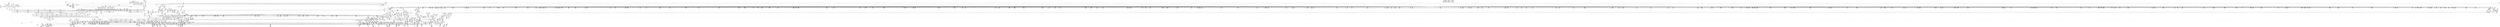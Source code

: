 digraph {
	CE0x49d2520 [shape=record,shape=Mrecord,label="{CE0x49d2520|i64*_getelementptr_inbounds_(_18_x_i64_,_18_x_i64_*___llvm_gcov_ctr110,_i64_0,_i64_15)|*Constant*|*SummSink*}"]
	CE0x4a27a80 [shape=record,shape=Mrecord,label="{CE0x4a27a80|272:_i8*,_:_CRE_1317,1318_}"]
	CE0x4981f60 [shape=record,shape=Mrecord,label="{CE0x4981f60|may_create:call|security/selinux/hooks.c,1706|*SummSource*}"]
	CE0x49ee4b0 [shape=record,shape=Mrecord,label="{CE0x49ee4b0|40:_%struct.super_block*,_56:_i8*,_:_CRE_416,424_|*MultipleSource*|Function::selinux_inode_mknod&Arg::dir::|Function::may_create&Arg::dir::|security/selinux/hooks.c,1713}"]
	CE0x4a86100 [shape=record,shape=Mrecord,label="{CE0x4a86100|272:_i8*,_:_CRE_1736,1752_|*MultipleSource*|*LoadInst*|security/selinux/hooks.c,1714|security/selinux/hooks.c,1714}"]
	CE0x4998210 [shape=record,shape=Mrecord,label="{CE0x4998210|i64_2|*Constant*|*SummSource*}"]
	CE0x49dd8f0 [shape=record,shape=Mrecord,label="{CE0x49dd8f0|0:_i32,_4:_i32,_8:_i32,_12:_i32,_:_CMRE_4,8_|*MultipleSource*|security/selinux/hooks.c,1706|security/selinux/hooks.c,1706|security/selinux/hooks.c,1716}"]
	CE0x49e39d0 [shape=record,shape=Mrecord,label="{CE0x49e39d0|40:_%struct.super_block*,_56:_i8*,_:_CRE_480,481_}"]
	CE0x4990a50 [shape=record,shape=Mrecord,label="{CE0x4990a50|i64**_getelementptr_inbounds_(_8_x_i64*_,_8_x_i64*_*___llvm_gcda_edge_table111,_i64_0,_i64_0)|*Constant*}"]
	CE0x49bf6c0 [shape=record,shape=Mrecord,label="{CE0x49bf6c0|may_create:if.end26}"]
	CE0x4a33f90 [shape=record,shape=Mrecord,label="{CE0x4a33f90|272:_i8*,_:_CRE_596,597_}"]
	CE0x49db020 [shape=record,shape=Mrecord,label="{CE0x49db020|40:_%struct.super_block*,_56:_i8*,_:_CRE_876,877_}"]
	CE0x49c6cf0 [shape=record,shape=Mrecord,label="{CE0x49c6cf0|i64_4|*Constant*}"]
	CE0x4a85d60 [shape=record,shape=Mrecord,label="{CE0x4a85d60|272:_i8*,_:_CRE_1720,1728_|*MultipleSource*|*LoadInst*|security/selinux/hooks.c,1714|security/selinux/hooks.c,1714}"]
	CE0x499ac90 [shape=record,shape=Mrecord,label="{CE0x499ac90|i64_1|*Constant*}"]
	CE0x4981da0 [shape=record,shape=Mrecord,label="{CE0x4981da0|inode_mode_to_security_class:sw.bb2|*SummSink*}"]
	CE0x4a964b0 [shape=record,shape=Mrecord,label="{CE0x4a964b0|may_create:tmp29|security/selinux/hooks.c,1722|*SummSource*}"]
	CE0x49965e0 [shape=record,shape=Mrecord,label="{CE0x49965e0|selinux_inode_mknod:dir|Function::selinux_inode_mknod&Arg::dir::|*SummSink*}"]
	CE0x4abb470 [shape=record,shape=Mrecord,label="{CE0x4abb470|VOIDTB_TE:_CE_154,155_}"]
	CE0x4aa1670 [shape=record,shape=Mrecord,label="{CE0x4aa1670|avc_has_perm:ssid|Function::avc_has_perm&Arg::ssid::}"]
	CE0x4a322e0 [shape=record,shape=Mrecord,label="{CE0x4a322e0|272:_i8*,_:_CRE_569,570_}"]
	CE0x4abd110 [shape=record,shape=Mrecord,label="{CE0x4abd110|VOIDTB_TE:_CE_0,4_|*MultipleSource*|Function::selinux_inode_mknod&Arg::dentry::|security/selinux/hooks.c,1730|Function::may_create&Arg::dentry::}"]
	CE0x4a33600 [shape=record,shape=Mrecord,label="{CE0x4a33600|272:_i8*,_:_CRE_587,588_}"]
	CE0x49d3220 [shape=record,shape=Mrecord,label="{CE0x49d3220|_call_void___llvm_gcov_indirect_counter_increment(i32*___llvm_gcov_global_state_pred112,_i64**_getelementptr_inbounds_(_8_x_i64*_,_8_x_i64*_*___llvm_gcda_edge_table111,_i64_0,_i64_0)),_!dbg_!27723|security/selinux/hooks.c,1157|*SummSource*}"]
	CE0x4981010 [shape=record,shape=Mrecord,label="{CE0x4981010|inode_mode_to_security_class:retval.0}"]
	CE0x498b040 [shape=record,shape=Mrecord,label="{CE0x498b040|_ret_i16_%retval.0,_!dbg_!27724|security/selinux/hooks.c,1158|*SummSource*}"]
	CE0x4a37b90 [shape=record,shape=Mrecord,label="{CE0x4a37b90|272:_i8*,_:_CRE_104,112_|*MultipleSource*|*LoadInst*|security/selinux/hooks.c,1714|security/selinux/hooks.c,1714}"]
	CE0x4a91580 [shape=record,shape=Mrecord,label="{CE0x4a91580|28:_i32,_:_CRE_63,64_}"]
	CE0x4973050 [shape=record,shape=Mrecord,label="{CE0x4973050|inode_mode_to_security_class:tmp1|*SummSink*}"]
	CE0x4a85210 [shape=record,shape=Mrecord,label="{CE0x4a85210|272:_i8*,_:_CRE_1684,1685_}"]
	CE0x4a38840 [shape=record,shape=Mrecord,label="{CE0x4a38840|272:_i8*,_:_CRE_152,160_|*MultipleSource*|*LoadInst*|security/selinux/hooks.c,1714|security/selinux/hooks.c,1714}"]
	CE0x4a34c50 [shape=record,shape=Mrecord,label="{CE0x4a34c50|272:_i8*,_:_CRE_608,609_}"]
	CE0x4a19000 [shape=record,shape=Mrecord,label="{CE0x4a19000|40:_%struct.super_block*,_56:_i8*,_:_CRE_927,928_}"]
	CE0x4abbf10 [shape=record,shape=Mrecord,label="{CE0x4abbf10|VOIDTB_TE:_CE_164,165_}"]
	CE0x4a29700 [shape=record,shape=Mrecord,label="{CE0x4a29700|VOIDTB_TE:_CE_288,296_|*MultipleSource*|Function::selinux_inode_mknod&Arg::dentry::|security/selinux/hooks.c,1730|Function::may_create&Arg::dentry::}"]
	CE0x4acd1c0 [shape=record,shape=Mrecord,label="{CE0x4acd1c0|may_create:tmp54|security/selinux/hooks.c,1733|*SummSource*}"]
	CE0x4a1d370 [shape=record,shape=Mrecord,label="{CE0x4a1d370|272:_i8*,_:_CRE_268,272_|*MultipleSource*|*LoadInst*|security/selinux/hooks.c,1714|security/selinux/hooks.c,1714}"]
	CE0x4a1bad0 [shape=record,shape=Mrecord,label="{CE0x4a1bad0|may_create:tmp22|*LoadInst*|security/selinux/hooks.c,1713|*SummSink*}"]
	CE0x4a6d050 [shape=record,shape=Mrecord,label="{CE0x4a6d050|_call_void_mcount()_#3}"]
	CE0x497e480 [shape=record,shape=Mrecord,label="{CE0x497e480|272:_i8*,_:_CRE_445,446_}"]
	CE0x4ac2690 [shape=record,shape=Mrecord,label="{CE0x4ac2690|VOIDTB_TE:_CE_201,202_}"]
	CE0x49e6490 [shape=record,shape=Mrecord,label="{CE0x49e6490|40:_%struct.super_block*,_56:_i8*,_:_CRE_558,559_}"]
	CE0x49d1fb0 [shape=record,shape=Mrecord,label="{CE0x49d1fb0|i64**_getelementptr_inbounds_(_8_x_i64*_,_8_x_i64*_*___llvm_gcda_edge_table111,_i64_0,_i64_7)|*Constant*|*SummSource*}"]
	CE0x499e300 [shape=record,shape=Mrecord,label="{CE0x499e300|i32_32768|*Constant*|*SummSink*}"]
	CE0x49c7000 [shape=record,shape=Mrecord,label="{CE0x49c7000|may_create:tmp9|security/selinux/hooks.c,1706|*SummSource*}"]
	CE0x4a175c0 [shape=record,shape=Mrecord,label="{CE0x4a175c0|40:_%struct.super_block*,_56:_i8*,_:_CRE_906,907_}"]
	CE0x4a27ca0 [shape=record,shape=Mrecord,label="{CE0x4a27ca0|272:_i8*,_:_CRE_1319,1320_}"]
	CE0x49dada0 [shape=record,shape=Mrecord,label="{CE0x49dada0|40:_%struct.super_block*,_56:_i8*,_:_CRE_874,875_}"]
	CE0x49c3100 [shape=record,shape=Mrecord,label="{CE0x49c3100|40:_%struct.super_block*,_56:_i8*,_:_CRE_273,274_}"]
	CE0x49ca950 [shape=record,shape=Mrecord,label="{CE0x49ca950|40:_%struct.super_block*,_56:_i8*,_:_CRE_182,183_}"]
	CE0x4a15900 [shape=record,shape=Mrecord,label="{CE0x4a15900|40:_%struct.super_block*,_56:_i8*,_:_CRE_883,884_}"]
	CE0x4a22480 [shape=record,shape=Mrecord,label="{CE0x4a22480|272:_i8*,_:_CRE_1217,1218_}"]
	CE0x4a368f0 [shape=record,shape=Mrecord,label="{CE0x4a368f0|272:_i8*,_:_CRE_20,21_|*MultipleSource*|*LoadInst*|security/selinux/hooks.c,1714|security/selinux/hooks.c,1714}"]
	CE0x4aba5c0 [shape=record,shape=Mrecord,label="{CE0x4aba5c0|i64_15|*Constant*|*SummSink*}"]
	CE0x4a31fb0 [shape=record,shape=Mrecord,label="{CE0x4a31fb0|272:_i8*,_:_CRE_566,567_}"]
	CE0x4a68f50 [shape=record,shape=Mrecord,label="{CE0x4a68f50|i64*_getelementptr_inbounds_(_2_x_i64_,_2_x_i64_*___llvm_gcov_ctr98,_i64_0,_i64_1)|*Constant*|*SummSink*}"]
	CE0x4a30e40 [shape=record,shape=Mrecord,label="{CE0x4a30e40|272:_i8*,_:_CRE_504,512_|*MultipleSource*|*LoadInst*|security/selinux/hooks.c,1714|security/selinux/hooks.c,1714}"]
	CE0x4ab82c0 [shape=record,shape=Mrecord,label="{CE0x4ab82c0|may_create:tmp44|security/selinux/hooks.c,1728}"]
	CE0x4a84990 [shape=record,shape=Mrecord,label="{CE0x4a84990|272:_i8*,_:_CRE_1676,1677_}"]
	CE0x49c9e10 [shape=record,shape=Mrecord,label="{CE0x49c9e10|40:_%struct.super_block*,_56:_i8*,_:_CRE_173,174_}"]
	CE0x498a0a0 [shape=record,shape=Mrecord,label="{CE0x498a0a0|GLOBAL:may_create|*Constant*|*SummSink*}"]
	CE0x4a2f3e0 [shape=record,shape=Mrecord,label="{CE0x4a2f3e0|i32_8|*Constant*|*SummSink*}"]
	CE0x49db520 [shape=record,shape=Mrecord,label="{CE0x49db520|40:_%struct.super_block*,_56:_i8*,_:_CRE_880,881_}"]
	CE0x49ae550 [shape=record,shape=Mrecord,label="{CE0x49ae550|i32_49152|*Constant*}"]
	CE0x4a7cfd0 [shape=record,shape=Mrecord,label="{CE0x4a7cfd0|272:_i8*,_:_CRE_1338,1339_}"]
	CE0x4ac3460 [shape=record,shape=Mrecord,label="{CE0x4ac3460|VOIDTB_TE:_CE_214,215_}"]
	CE0x4a23470 [shape=record,shape=Mrecord,label="{CE0x4a23470|272:_i8*,_:_CRE_1232,1233_}"]
	CE0x4a363b0 [shape=record,shape=Mrecord,label="{CE0x4a363b0|272:_i8*,_:_CRE_630,631_}"]
	CE0x4a2d4d0 [shape=record,shape=Mrecord,label="{CE0x4a2d4d0|272:_i8*,_:_CRE_344,352_|*MultipleSource*|*LoadInst*|security/selinux/hooks.c,1714|security/selinux/hooks.c,1714}"]
	CE0x4ac2250 [shape=record,shape=Mrecord,label="{CE0x4ac2250|VOIDTB_TE:_CE_197,198_}"]
	CE0x49802c0 [shape=record,shape=Mrecord,label="{CE0x49802c0|i16_10|*Constant*|*SummSource*}"]
	CE0x4a29b20 [shape=record,shape=Mrecord,label="{CE0x4a29b20|VOIDTB_TE:_CE_304,305_}"]
	CE0x4aa2b90 [shape=record,shape=Mrecord,label="{CE0x4aa2b90|i32_9437184|*Constant*|*SummSource*}"]
	CE0x4a97e40 [shape=record,shape=Mrecord,label="{CE0x4a97e40|i64_11|*Constant*|*SummSink*}"]
	CE0x4a2aaf0 [shape=record,shape=Mrecord,label="{CE0x4a2aaf0|VOIDTB_TE:_CE_316,317_}"]
	CE0x49d4c20 [shape=record,shape=Mrecord,label="{CE0x49d4c20|40:_%struct.super_block*,_56:_i8*,_:_CRE_608,609_}"]
	CE0x4a340a0 [shape=record,shape=Mrecord,label="{CE0x4a340a0|272:_i8*,_:_CRE_597,598_}"]
	CE0x4a6da90 [shape=record,shape=Mrecord,label="{CE0x4a6da90|COLLAPSED:_GCMRE___llvm_gcov_ctr98_internal_global_2_x_i64_zeroinitializer:_elem_0:default:}"]
	CE0x4992d80 [shape=record,shape=Mrecord,label="{CE0x4992d80|i64_3|*Constant*|*SummSink*}"]
	CE0x4a85430 [shape=record,shape=Mrecord,label="{CE0x4a85430|272:_i8*,_:_CRE_1686,1687_}"]
	CE0x49ff4c0 [shape=record,shape=Mrecord,label="{CE0x49ff4c0|i32_22|*Constant*|*SummSource*}"]
	CE0x4add750 [shape=record,shape=Mrecord,label="{CE0x4add750|may_create:tmp67|security/selinux/hooks.c,1742}"]
	CE0x4aa70a0 [shape=record,shape=Mrecord,label="{CE0x4aa70a0|i64_13|*Constant*|*SummSource*}"]
	CE0x49ff240 [shape=record,shape=Mrecord,label="{CE0x49ff240|40:_%struct.super_block*,_56:_i8*,_:_CRE_56,64_|*MultipleSource*|Function::selinux_inode_mknod&Arg::dir::|Function::may_create&Arg::dir::|security/selinux/hooks.c,1713}"]
	CE0x49db160 [shape=record,shape=Mrecord,label="{CE0x49db160|40:_%struct.super_block*,_56:_i8*,_:_CRE_877,878_}"]
	CE0x49f1ae0 [shape=record,shape=Mrecord,label="{CE0x49f1ae0|40:_%struct.super_block*,_56:_i8*,_:_CRE_96,104_|*MultipleSource*|Function::selinux_inode_mknod&Arg::dir::|Function::may_create&Arg::dir::|security/selinux/hooks.c,1713}"]
	CE0x4a7cb90 [shape=record,shape=Mrecord,label="{CE0x4a7cb90|272:_i8*,_:_CRE_1334,1335_}"]
	CE0x4aa1f40 [shape=record,shape=Mrecord,label="{CE0x4aa1f40|avc_has_perm:ssid|Function::avc_has_perm&Arg::ssid::|*SummSink*}"]
	CE0x49df5b0 [shape=record,shape=Mrecord,label="{CE0x49df5b0|__llvm_gcov_indirect_counter_increment:tmp|*SummSink*}"]
	CE0x4a7f830 [shape=record,shape=Mrecord,label="{CE0x4a7f830|272:_i8*,_:_CRE_1616,1617_}"]
	CE0x4a97980 [shape=record,shape=Mrecord,label="{CE0x4a97980|i64_11|*Constant*|*SummSource*}"]
	CE0x49db3e0 [shape=record,shape=Mrecord,label="{CE0x49db3e0|40:_%struct.super_block*,_56:_i8*,_:_CRE_879,880_}"]
	CE0x49da9e0 [shape=record,shape=Mrecord,label="{CE0x49da9e0|40:_%struct.super_block*,_56:_i8*,_:_CRE_871,872_}"]
	CE0x4a93cf0 [shape=record,shape=Mrecord,label="{CE0x4a93cf0|28:_i32,_:_CRE_102,103_}"]
	CE0x4973670 [shape=record,shape=Mrecord,label="{CE0x4973670|selinux_inode_mknod:bb|*SummSink*}"]
	CE0x4a97560 [shape=record,shape=Mrecord,label="{CE0x4a97560|i64_10|*Constant*|*SummSource*}"]
	CE0x4a7e840 [shape=record,shape=Mrecord,label="{CE0x4a7e840|272:_i8*,_:_CRE_1361,1362_}"]
	CE0x4a2cbe0 [shape=record,shape=Mrecord,label="{CE0x4a2cbe0|may_create:tmp53|security/selinux/hooks.c,1733|*SummSink*}"]
	CE0x4a6dc80 [shape=record,shape=Mrecord,label="{CE0x4a6dc80|get_current:tmp|*SummSource*}"]
	CE0x4a8d930 [shape=record,shape=Mrecord,label="{CE0x4a8d930|may_create:u|security/selinux/hooks.c,1720}"]
	CE0x49a02a0 [shape=record,shape=Mrecord,label="{CE0x49a02a0|i64*_getelementptr_inbounds_(_18_x_i64_,_18_x_i64_*___llvm_gcov_ctr110,_i64_0,_i64_12)|*Constant*|*SummSource*}"]
	CE0x4a334f0 [shape=record,shape=Mrecord,label="{CE0x4a334f0|272:_i8*,_:_CRE_586,587_}"]
	CE0x4a23cf0 [shape=record,shape=Mrecord,label="{CE0x4a23cf0|272:_i8*,_:_CRE_1240,1241_}"]
	CE0x4a82680 [shape=record,shape=Mrecord,label="{CE0x4a82680|272:_i8*,_:_CRE_1643,1644_}"]
	CE0x4a82240 [shape=record,shape=Mrecord,label="{CE0x4a82240|272:_i8*,_:_CRE_1639,1640_}"]
	CE0x4a83450 [shape=record,shape=Mrecord,label="{CE0x4a83450|272:_i8*,_:_CRE_1656,1657_}"]
	CE0x4a26330 [shape=record,shape=Mrecord,label="{CE0x4a26330|272:_i8*,_:_CRE_1276,1277_}"]
	CE0x4998590 [shape=record,shape=Mrecord,label="{CE0x4998590|i64**_getelementptr_inbounds_(_8_x_i64*_,_8_x_i64*_*___llvm_gcda_edge_table111,_i64_0,_i64_2)|*Constant*}"]
	CE0x4a166c0 [shape=record,shape=Mrecord,label="{CE0x4a166c0|40:_%struct.super_block*,_56:_i8*,_:_CRE_894,895_}"]
	CE0x49989a0 [shape=record,shape=Mrecord,label="{CE0x49989a0|GLOBAL:__llvm_gcov_ctr217|Global_var:__llvm_gcov_ctr217|*SummSink*}"]
	CE0x49d6160 [shape=record,shape=Mrecord,label="{CE0x49d6160|40:_%struct.super_block*,_56:_i8*,_:_CRE_632,640_|*MultipleSource*|Function::selinux_inode_mknod&Arg::dir::|Function::may_create&Arg::dir::|security/selinux/hooks.c,1713}"]
	CE0x49cdb30 [shape=record,shape=Mrecord,label="{CE0x49cdb30|inode_mode_to_security_class:tmp11|security/selinux/hooks.c,1149|*SummSource*}"]
	CE0x4ac4230 [shape=record,shape=Mrecord,label="{CE0x4ac4230|VOIDTB_TE:_CE_248,256_|*MultipleSource*|Function::selinux_inode_mknod&Arg::dentry::|security/selinux/hooks.c,1730|Function::may_create&Arg::dentry::}"]
	CE0x49f21f0 [shape=record,shape=Mrecord,label="{CE0x49f21f0|40:_%struct.super_block*,_56:_i8*,_:_CRE_136,137_}"]
	CE0x4a32500 [shape=record,shape=Mrecord,label="{CE0x4a32500|272:_i8*,_:_CRE_571,572_}"]
	CE0x4a87320 [shape=record,shape=Mrecord,label="{CE0x4a87320|272:_i8*,_:_CRE_1824,1828_|*MultipleSource*|*LoadInst*|security/selinux/hooks.c,1714|security/selinux/hooks.c,1714}"]
	CE0x49d2780 [shape=record,shape=Mrecord,label="{CE0x49d2780|inode_mode_to_security_class:tmp15|security/selinux/hooks.c,1153}"]
	CE0x4994c30 [shape=record,shape=Mrecord,label="{CE0x4994c30|COLLAPSED:_GCMRE___llvm_gcov_ctr110_internal_global_18_x_i64_zeroinitializer:_elem_0:default:}"]
	CE0x4a1f0f0 [shape=record,shape=Mrecord,label="{CE0x4a1f0f0|272:_i8*,_:_CRE_416,417_}"]
	CE0x49ab830 [shape=record,shape=Mrecord,label="{CE0x49ab830|i32_1706|*Constant*|*SummSink*}"]
	CE0x4a98030 [shape=record,shape=Mrecord,label="{CE0x4a98030|may_create:tmp30|security/selinux/hooks.c,1725|*SummSource*}"]
	CE0x4aa3440 [shape=record,shape=Mrecord,label="{CE0x4aa3440|i32_(i32,_i32,_i16,_i32,_%struct.common_audit_data*)*_bitcast_(i32_(i32,_i32,_i16,_i32,_%struct.common_audit_data.495*)*_avc_has_perm_to_i32_(i32,_i32,_i16,_i32,_%struct.common_audit_data*)*)|*Constant*}"]
	CE0x49f20f0 [shape=record,shape=Mrecord,label="{CE0x49f20f0|40:_%struct.super_block*,_56:_i8*,_:_CRE_128,136_|*MultipleSource*|Function::selinux_inode_mknod&Arg::dir::|Function::may_create&Arg::dir::|security/selinux/hooks.c,1713}"]
	CE0x4a8f330 [shape=record,shape=Mrecord,label="{CE0x4a8f330|28:_i32,_:_CRE_11,12_}"]
	CE0x4ac2cf0 [shape=record,shape=Mrecord,label="{CE0x4ac2cf0|VOIDTB_TE:_CE_207,208_}"]
	CE0x497de20 [shape=record,shape=Mrecord,label="{CE0x497de20|272:_i8*,_:_CRE_439,440_}"]
	CE0x4980da0 [shape=record,shape=Mrecord,label="{CE0x4980da0|i16_12|*Constant*}"]
	CE0x4aba0e0 [shape=record,shape=Mrecord,label="{CE0x4aba0e0|may_create:tmp42|security/selinux/hooks.c,1728|*SummSink*}"]
	CE0x4a24020 [shape=record,shape=Mrecord,label="{CE0x4a24020|272:_i8*,_:_CRE_1243,1244_}"]
	CE0x49d5260 [shape=record,shape=Mrecord,label="{CE0x49d5260|40:_%struct.super_block*,_56:_i8*,_:_CRE_613,614_}"]
	CE0x4a91280 [shape=record,shape=Mrecord,label="{CE0x4a91280|28:_i32,_:_CRE_60,61_}"]
	CE0x49bf940 [shape=record,shape=Mrecord,label="{CE0x49bf940|40:_%struct.super_block*,_56:_i8*,_:_CRE_205,206_}"]
	CE0x4a37620 [shape=record,shape=Mrecord,label="{CE0x4a37620|272:_i8*,_:_CRE_80,88_|*MultipleSource*|*LoadInst*|security/selinux/hooks.c,1714|security/selinux/hooks.c,1714}"]
	CE0x497e9d0 [shape=record,shape=Mrecord,label="{CE0x497e9d0|272:_i8*,_:_CRE_450,451_}"]
	CE0x4a19500 [shape=record,shape=Mrecord,label="{CE0x4a19500|40:_%struct.super_block*,_56:_i8*,_:_CRE_931,932_}"]
	CE0x49a71b0 [shape=record,shape=Mrecord,label="{CE0x49a71b0|_call_void___llvm_gcov_indirect_counter_increment(i32*___llvm_gcov_global_state_pred112,_i64**_getelementptr_inbounds_(_8_x_i64*_,_8_x_i64*_*___llvm_gcda_edge_table111,_i64_0,_i64_3)),_!dbg_!27718|security/selinux/hooks.c,1145|*SummSink*}"]
	CE0x4980ac0 [shape=record,shape=Mrecord,label="{CE0x4980ac0|i16_11|*Constant*|*SummSink*}"]
	CE0x4977480 [shape=record,shape=Mrecord,label="{CE0x4977480|GLOBAL:inode_mode_to_security_class|*Constant*|*SummSink*}"]
	CE0x4ac1f20 [shape=record,shape=Mrecord,label="{CE0x4ac1f20|VOIDTB_TE:_CE_194,195_}"]
	CE0x4a25de0 [shape=record,shape=Mrecord,label="{CE0x4a25de0|272:_i8*,_:_CRE_1271,1272_}"]
	CE0x4a81580 [shape=record,shape=Mrecord,label="{CE0x4a81580|272:_i8*,_:_CRE_1627,1628_}"]
	CE0x49f3950 [shape=record,shape=Mrecord,label="{CE0x49f3950|may_create:cred|security/selinux/hooks.c,1706}"]
	CE0x49ac650 [shape=record,shape=Mrecord,label="{CE0x49ac650|inode_mode_to_security_class:sw.epilog|*SummSource*}"]
	CE0x49ce5f0 [shape=record,shape=Mrecord,label="{CE0x49ce5f0|_call_void___llvm_gcov_indirect_counter_increment(i32*___llvm_gcov_global_state_pred112,_i64**_getelementptr_inbounds_(_8_x_i64*_,_8_x_i64*_*___llvm_gcda_edge_table111,_i64_0,_i64_6)),_!dbg_!27721|security/selinux/hooks.c,1151|*SummSink*}"]
	CE0x49aa8a0 [shape=record,shape=Mrecord,label="{CE0x49aa8a0|_call_void_lockdep_rcu_suspicious(i8*_getelementptr_inbounds_(_25_x_i8_,_25_x_i8_*_.str3,_i32_0,_i32_0),_i32_1706,_i8*_getelementptr_inbounds_(_45_x_i8_,_45_x_i8_*_.str12,_i32_0,_i32_0))_#10,_!dbg_!27731|security/selinux/hooks.c,1706}"]
	CE0x49ec620 [shape=record,shape=Mrecord,label="{CE0x49ec620|40:_%struct.super_block*,_56:_i8*,_:_CRE_307,308_}"]
	CE0x4a344e0 [shape=record,shape=Mrecord,label="{CE0x4a344e0|272:_i8*,_:_CRE_601,602_}"]
	CE0x4a807d0 [shape=record,shape=Mrecord,label="{CE0x4a807d0|272:_i8*,_:_CRE_1608,1612_|*MultipleSource*|*LoadInst*|security/selinux/hooks.c,1714|security/selinux/hooks.c,1714}"]
	CE0x49a7a30 [shape=record,shape=Mrecord,label="{CE0x49a7a30|i64*_getelementptr_inbounds_(_26_x_i64_,_26_x_i64_*___llvm_gcov_ctr217,_i64_0,_i64_9)|*Constant*|*SummSource*}"]
	CE0x4aaa050 [shape=record,shape=Mrecord,label="{CE0x4aaa050|i32_5|*Constant*|*SummSource*}"]
	CE0x49cbc10 [shape=record,shape=Mrecord,label="{CE0x49cbc10|40:_%struct.super_block*,_56:_i8*,_:_CRE_197,198_}"]
	CE0x49ca1d0 [shape=record,shape=Mrecord,label="{CE0x49ca1d0|40:_%struct.super_block*,_56:_i8*,_:_CRE_176,177_}"]
	CE0x4a90eb0 [shape=record,shape=Mrecord,label="{CE0x4a90eb0|28:_i32,_:_CRE_56,57_}"]
	CE0x49e6d50 [shape=record,shape=Mrecord,label="{CE0x49e6d50|40:_%struct.super_block*,_56:_i8*,_:_CRE_565,566_}"]
	CE0x4986f30 [shape=record,shape=Mrecord,label="{CE0x4986f30|i32_8192|*Constant*|*SummSource*}"]
	CE0x49671e0 [shape=record,shape=Mrecord,label="{CE0x49671e0|__llvm_gcov_indirect_counter_increment:predecessor|Function::__llvm_gcov_indirect_counter_increment&Arg::predecessor::}"]
	CE0x49f0120 [shape=record,shape=Mrecord,label="{CE0x49f0120|may_create:tobool1|security/selinux/hooks.c,1706}"]
	CE0x49d4720 [shape=record,shape=Mrecord,label="{CE0x49d4720|40:_%struct.super_block*,_56:_i8*,_:_CRE_604,605_}"]
	CE0x49a9fd0 [shape=record,shape=Mrecord,label="{CE0x49a9fd0|get_current:tmp2}"]
	CE0x49859b0 [shape=record,shape=Mrecord,label="{CE0x49859b0|inode_mode_to_security_class:mode|Function::inode_mode_to_security_class&Arg::mode::|*SummSink*}"]
	CE0x4a30450 [shape=record,shape=Mrecord,label="{CE0x4a30450|272:_i8*,_:_CRE_463,464_}"]
	CE0x49cd180 [shape=record,shape=Mrecord,label="{CE0x49cd180|i64**_getelementptr_inbounds_(_8_x_i64*_,_8_x_i64*_*___llvm_gcda_edge_table111,_i64_0,_i64_5)|*Constant*|*SummSource*}"]
	CE0x4997660 [shape=record,shape=Mrecord,label="{CE0x4997660|__llvm_gcov_indirect_counter_increment:counters|Function::__llvm_gcov_indirect_counter_increment&Arg::counters::|*SummSource*}"]
	CE0x4993ce0 [shape=record,shape=Mrecord,label="{CE0x4993ce0|inode_mode_to_security_class:conv|security/selinux/hooks.c,1139|*SummSource*}"]
	CE0x4a7eea0 [shape=record,shape=Mrecord,label="{CE0x4a7eea0|272:_i8*,_:_CRE_1367,1368_}"]
	CE0x4a294f0 [shape=record,shape=Mrecord,label="{CE0x4a294f0|VOIDTB_TE:_CE_280,288_|*MultipleSource*|Function::selinux_inode_mknod&Arg::dentry::|security/selinux/hooks.c,1730|Function::may_create&Arg::dentry::}"]
	CE0x4a30670 [shape=record,shape=Mrecord,label="{CE0x4a30670|272:_i8*,_:_CRE_464,472_|*MultipleSource*|*LoadInst*|security/selinux/hooks.c,1714|security/selinux/hooks.c,1714}"]
	CE0x49c20c0 [shape=record,shape=Mrecord,label="{CE0x49c20c0|40:_%struct.super_block*,_56:_i8*,_:_CRE_260,261_}"]
	CE0x4ac2ad0 [shape=record,shape=Mrecord,label="{CE0x4ac2ad0|VOIDTB_TE:_CE_205,206_}"]
	CE0x4a37f30 [shape=record,shape=Mrecord,label="{CE0x4a37f30|272:_i8*,_:_CRE_120,128_|*MultipleSource*|*LoadInst*|security/selinux/hooks.c,1714|security/selinux/hooks.c,1714}"]
	CE0x4ac1e10 [shape=record,shape=Mrecord,label="{CE0x4ac1e10|VOIDTB_TE:_CE_193,194_}"]
	CE0x4a80d40 [shape=record,shape=Mrecord,label="{CE0x4a80d40|272:_i8*,_:_CRE_1619,1620_}"]
	CE0x49f2c60 [shape=record,shape=Mrecord,label="{CE0x49f2c60|40:_%struct.super_block*,_56:_i8*,_:_CRE_146,147_}"]
	CE0x4a34a30 [shape=record,shape=Mrecord,label="{CE0x4a34a30|272:_i8*,_:_CRE_606,607_}"]
	CE0x4adf4c0 [shape=record,shape=Mrecord,label="{CE0x4adf4c0|may_create:tmp66|security/selinux/hooks.c,1742}"]
	CE0x4ac0c00 [shape=record,shape=Mrecord,label="{CE0x4ac0c00|VOIDTB_TE:_CE_176,177_}"]
	CE0x4a83670 [shape=record,shape=Mrecord,label="{CE0x4a83670|272:_i8*,_:_CRE_1658,1659_}"]
	CE0x4a25ef0 [shape=record,shape=Mrecord,label="{CE0x4a25ef0|272:_i8*,_:_CRE_1272,1273_}"]
	CE0x49de880 [shape=record,shape=Mrecord,label="{CE0x49de880|may_create:land.lhs.true2}"]
	CE0x4a353c0 [shape=record,shape=Mrecord,label="{CE0x4a353c0|272:_i8*,_:_CRE_615,616_}"]
	CE0x49c2700 [shape=record,shape=Mrecord,label="{CE0x49c2700|40:_%struct.super_block*,_56:_i8*,_:_CRE_265,266_}"]
	CE0x49f39c0 [shape=record,shape=Mrecord,label="{CE0x49f39c0|COLLAPSED:_GCMRE_current_task_external_global_%struct.task_struct*:_elem_0::|security/selinux/hooks.c,1706}"]
	CE0x4a1eba0 [shape=record,shape=Mrecord,label="{CE0x4a1eba0|272:_i8*,_:_CRE_411,412_}"]
	CE0x4a2ba60 [shape=record,shape=Mrecord,label="{CE0x4a2ba60|i64*_getelementptr_inbounds_(_26_x_i64_,_26_x_i64_*___llvm_gcov_ctr217,_i64_0,_i64_19)|*Constant*|*SummSink*}"]
	CE0x4a90760 [shape=record,shape=Mrecord,label="{CE0x4a90760|28:_i32,_:_CRE_49,50_}"]
	CE0x4a26de0 [shape=record,shape=Mrecord,label="{CE0x4a26de0|272:_i8*,_:_CRE_1330,1331_}"]
	CE0x49af840 [shape=record,shape=Mrecord,label="{CE0x49af840|i32_24576|*Constant*|*SummSource*}"]
	CE0x49c79d0 [shape=record,shape=Mrecord,label="{CE0x49c79d0|may_create:tmp11|security/selinux/hooks.c,1706|*SummSink*}"]
	CE0x4a83de0 [shape=record,shape=Mrecord,label="{CE0x4a83de0|272:_i8*,_:_CRE_1665,1666_}"]
	CE0x4a25340 [shape=record,shape=Mrecord,label="{CE0x4a25340|272:_i8*,_:_CRE_1261,1262_}"]
	CE0x4abb8b0 [shape=record,shape=Mrecord,label="{CE0x4abb8b0|VOIDTB_TE:_CE_158,159_}"]
	CE0x4a91080 [shape=record,shape=Mrecord,label="{CE0x4a91080|28:_i32,_:_CRE_58,59_}"]
	CE0x4a85870 [shape=record,shape=Mrecord,label="{CE0x4a85870|272:_i8*,_:_CRE_1696,1704_|*MultipleSource*|*LoadInst*|security/selinux/hooks.c,1714|security/selinux/hooks.c,1714}"]
	CE0x4991010 [shape=record,shape=Mrecord,label="{CE0x4991010|inode_mode_to_security_class:tmp16|security/selinux/hooks.c,1157|*SummSource*}"]
	CE0x4ad4ef0 [shape=record,shape=Mrecord,label="{CE0x4ad4ef0|i64*_getelementptr_inbounds_(_26_x_i64_,_26_x_i64_*___llvm_gcov_ctr217,_i64_0,_i64_24)|*Constant*}"]
	CE0x4972e60 [shape=record,shape=Mrecord,label="{CE0x4972e60|inode_mode_to_security_class:tmp1|*SummSource*}"]
	CE0x49cf120 [shape=record,shape=Mrecord,label="{CE0x49cf120|i64**_getelementptr_inbounds_(_8_x_i64*_,_8_x_i64*_*___llvm_gcda_edge_table111,_i64_0,_i64_6)|*Constant*}"]
	CE0x497d5a0 [shape=record,shape=Mrecord,label="{CE0x497d5a0|272:_i8*,_:_CRE_431,432_}"]
	CE0x4ad93e0 [shape=record,shape=Mrecord,label="{CE0x4ad93e0|__llvm_gcov_indirect_counter_increment:exit}"]
	CE0x49d1680 [shape=record,shape=Mrecord,label="{CE0x49d1680|inode_mode_to_security_class:tmp14|security/selinux/hooks.c,1153}"]
	CE0x4ada5b0 [shape=record,shape=Mrecord,label="{CE0x4ada5b0|__llvm_gcov_indirect_counter_increment:tmp6}"]
	CE0x49f1c90 [shape=record,shape=Mrecord,label="{CE0x49f1c90|40:_%struct.super_block*,_56:_i8*,_:_CRE_104,112_|*MultipleSource*|Function::selinux_inode_mknod&Arg::dir::|Function::may_create&Arg::dir::|security/selinux/hooks.c,1713}"]
	CE0x4990e10 [shape=record,shape=Mrecord,label="{CE0x4990e10|i64**_getelementptr_inbounds_(_8_x_i64*_,_8_x_i64*_*___llvm_gcda_edge_table111,_i64_0,_i64_0)|*Constant*|*SummSink*}"]
	CE0x4abd180 [shape=record,shape=Mrecord,label="{CE0x4abd180|VOIDTB_TE:_CE_8,12_|*MultipleSource*|Function::selinux_inode_mknod&Arg::dentry::|security/selinux/hooks.c,1730|Function::may_create&Arg::dentry::}"]
	CE0x4a97690 [shape=record,shape=Mrecord,label="{CE0x4a97690|i64_10|*Constant*|*SummSink*}"]
	CE0x49a9b70 [shape=record,shape=Mrecord,label="{CE0x49a9b70|GLOBAL:__llvm_gcov_ctr217|Global_var:__llvm_gcov_ctr217|*SummSource*}"]
	CE0x4ad52d0 [shape=record,shape=Mrecord,label="{CE0x4ad52d0|i64*_getelementptr_inbounds_(_26_x_i64_,_26_x_i64_*___llvm_gcov_ctr217,_i64_0,_i64_24)|*Constant*|*SummSource*}"]
	CE0x4ac2e00 [shape=record,shape=Mrecord,label="{CE0x4ac2e00|VOIDTB_TE:_CE_208,209_}"]
	CE0x49e7890 [shape=record,shape=Mrecord,label="{CE0x49e7890|40:_%struct.super_block*,_56:_i8*,_:_CRE_574,575_}"]
	CE0x49809f0 [shape=record,shape=Mrecord,label="{CE0x49809f0|i16_11|*Constant*|*SummSource*}"]
	CE0x4a23be0 [shape=record,shape=Mrecord,label="{CE0x4a23be0|272:_i8*,_:_CRE_1239,1240_}"]
	CE0x4998390 [shape=record,shape=Mrecord,label="{CE0x4998390|i64_2|*Constant*|*SummSink*}"]
	CE0x49f2da0 [shape=record,shape=Mrecord,label="{CE0x49f2da0|40:_%struct.super_block*,_56:_i8*,_:_CRE_147,148_}"]
	CE0x49e4510 [shape=record,shape=Mrecord,label="{CE0x49e4510|40:_%struct.super_block*,_56:_i8*,_:_CRE_496,500_|*MultipleSource*|Function::selinux_inode_mknod&Arg::dir::|Function::may_create&Arg::dir::|security/selinux/hooks.c,1713}"]
	CE0x4a91680 [shape=record,shape=Mrecord,label="{CE0x4a91680|28:_i32,_:_CRE_64,65_}"]
	CE0x4965e40 [shape=record,shape=Mrecord,label="{CE0x4965e40|_ret_i32_%retval.0,_!dbg_!27798|security/selinux/hooks.c,1742}"]
	CE0x4a1efe0 [shape=record,shape=Mrecord,label="{CE0x4a1efe0|272:_i8*,_:_CRE_415,416_}"]
	CE0x4adf7b0 [shape=record,shape=Mrecord,label="{CE0x4adf7b0|get_current:tmp|*SummSink*}"]
	CE0x4a7eb70 [shape=record,shape=Mrecord,label="{CE0x4a7eb70|272:_i8*,_:_CRE_1364,1365_}"]
	CE0x4992ac0 [shape=record,shape=Mrecord,label="{CE0x4992ac0|i64**_getelementptr_inbounds_(_8_x_i64*_,_8_x_i64*_*___llvm_gcda_edge_table111,_i64_0,_i64_3)|*Constant*|*SummSource*}"]
	CE0x4adc560 [shape=record,shape=Mrecord,label="{CE0x4adc560|__llvm_gcov_indirect_counter_increment:tmp}"]
	CE0x4a32fa0 [shape=record,shape=Mrecord,label="{CE0x4a32fa0|272:_i8*,_:_CRE_581,582_}"]
	CE0x49ecda0 [shape=record,shape=Mrecord,label="{CE0x49ecda0|40:_%struct.super_block*,_56:_i8*,_:_CRE_320,328_|*MultipleSource*|Function::selinux_inode_mknod&Arg::dir::|Function::may_create&Arg::dir::|security/selinux/hooks.c,1713}"]
	CE0x49a3d30 [shape=record,shape=Mrecord,label="{CE0x49a3d30|may_create:tmp3}"]
	CE0x4992ca0 [shape=record,shape=Mrecord,label="{CE0x4992ca0|i64_3|*Constant*}"]
	CE0x4a28980 [shape=record,shape=Mrecord,label="{CE0x4a28980|may_create:s_security|security/selinux/hooks.c,1714|*SummSource*}"]
	CE0x4a84cc0 [shape=record,shape=Mrecord,label="{CE0x4a84cc0|272:_i8*,_:_CRE_1679,1680_}"]
	CE0x49a5bb0 [shape=record,shape=Mrecord,label="{CE0x49a5bb0|may_create:type|security/selinux/hooks.c,1719|*SummSink*}"]
	CE0x49c51f0 [shape=record,shape=Mrecord,label="{CE0x49c51f0|i64_14|*Constant*|*SummSink*}"]
	CE0x4973e10 [shape=record,shape=Mrecord,label="{CE0x4973e10|i64_1|*Constant*|*SummSink*}"]
	CE0x49db7a0 [shape=record,shape=Mrecord,label="{CE0x49db7a0|40:_%struct.super_block*,_56:_i8*,_:_CRE_882,883_}"]
	CE0x49fdc90 [shape=record,shape=Mrecord,label="{CE0x49fdc90|i32_10|*Constant*|*SummSource*}"]
	CE0x49e8150 [shape=record,shape=Mrecord,label="{CE0x49e8150|40:_%struct.super_block*,_56:_i8*,_:_CRE_581,582_}"]
	CE0x4a8f3c0 [shape=record,shape=Mrecord,label="{CE0x4a8f3c0|28:_i32,_:_CRE_12,13_}"]
	CE0x49bfe40 [shape=record,shape=Mrecord,label="{CE0x49bfe40|40:_%struct.super_block*,_56:_i8*,_:_CRE_212,216_|*MultipleSource*|Function::selinux_inode_mknod&Arg::dir::|Function::may_create&Arg::dir::|security/selinux/hooks.c,1713}"]
	CE0x4a8d500 [shape=record,shape=Mrecord,label="{CE0x4a8d500|may_create:dentry12|security/selinux/hooks.c,1720}"]
	CE0x4986890 [shape=record,shape=Mrecord,label="{CE0x4986890|selinux_inode_mknod:tmp2|*SummSource*}"]
	CE0x4a24680 [shape=record,shape=Mrecord,label="{CE0x4a24680|272:_i8*,_:_CRE_1249,1250_}"]
	CE0x4a356f0 [shape=record,shape=Mrecord,label="{CE0x4a356f0|272:_i8*,_:_CRE_618,619_}"]
	CE0x4a81250 [shape=record,shape=Mrecord,label="{CE0x4a81250|272:_i8*,_:_CRE_1624,1625_}"]
	CE0x49ad100 [shape=record,shape=Mrecord,label="{CE0x49ad100|may_create:if.then20}"]
	CE0x4a7ed90 [shape=record,shape=Mrecord,label="{CE0x4a7ed90|272:_i8*,_:_CRE_1366,1367_}"]
	CE0x4a2dde0 [shape=record,shape=Mrecord,label="{CE0x4a2dde0|272:_i8*,_:_CRE_384,388_|*MultipleSource*|*LoadInst*|security/selinux/hooks.c,1714|security/selinux/hooks.c,1714}"]
	CE0x49e03c0 [shape=record,shape=Mrecord,label="{CE0x49e03c0|may_create:if.then24}"]
	CE0x4987040 [shape=record,shape=Mrecord,label="{CE0x4987040|selinux_inode_mknod:entry|*SummSource*}"]
	CE0x4a23580 [shape=record,shape=Mrecord,label="{CE0x4a23580|272:_i8*,_:_CRE_1233,1234_}"]
	CE0x4991220 [shape=record,shape=Mrecord,label="{CE0x4991220|i64*_getelementptr_inbounds_(_18_x_i64_,_18_x_i64_*___llvm_gcov_ctr110,_i64_0,_i64_16)|*Constant*|*SummSource*}"]
	CE0x49a84e0 [shape=record,shape=Mrecord,label="{CE0x49a84e0|may_create:tmp18|security/selinux/hooks.c,1706|*SummSource*}"]
	CE0x49a5dc0 [shape=record,shape=Mrecord,label="{CE0x49a5dc0|inode_mode_to_security_class:tmp17|security/selinux/hooks.c,1157|*SummSink*}"]
	CE0x4a292e0 [shape=record,shape=Mrecord,label="{CE0x4a292e0|VOIDTB_TE:_CE_272,280_|*MultipleSource*|Function::selinux_inode_mknod&Arg::dentry::|security/selinux/hooks.c,1730|Function::may_create&Arg::dentry::}"]
	CE0x4a94020 [shape=record,shape=Mrecord,label="{CE0x4a94020|28:_i32,_:_CRE_105,106_}"]
	CE0x4ad07d0 [shape=record,shape=Mrecord,label="{CE0x4ad07d0|may_create:tmp49|security/selinux/hooks.c,1731}"]
	CE0x49dfb00 [shape=record,shape=Mrecord,label="{CE0x49dfb00|may_create:newsid|security/selinux/hooks.c, 1709}"]
	CE0x4ace3a0 [shape=record,shape=Mrecord,label="{CE0x4ace3a0|may_create:call27|security/selinux/hooks.c,1735|*SummSource*}"]
	CE0x49fdf70 [shape=record,shape=Mrecord,label="{CE0x49fdf70|may_create:i_security|security/selinux/hooks.c,1713|*SummSink*}"]
	CE0x49ed4b0 [shape=record,shape=Mrecord,label="{CE0x49ed4b0|40:_%struct.super_block*,_56:_i8*,_:_CRE_352,360_|*MultipleSource*|Function::selinux_inode_mknod&Arg::dir::|Function::may_create&Arg::dir::|security/selinux/hooks.c,1713}"]
	CE0x49ab000 [shape=record,shape=Mrecord,label="{CE0x49ab000|GLOBAL:lockdep_rcu_suspicious|*Constant*|*SummSource*}"]
	CE0x4adfa30 [shape=record,shape=Mrecord,label="{CE0x4adfa30|get_current:tmp2|*SummSink*}"]
	CE0x4a1c150 [shape=record,shape=Mrecord,label="{CE0x4a1c150|272:_i8*,_:_CRE_184,188_|*MultipleSource*|*LoadInst*|security/selinux/hooks.c,1714|security/selinux/hooks.c,1714}"]
	CE0x4a949b0 [shape=record,shape=Mrecord,label="{CE0x4a949b0|28:_i32,_:_CRE_114,115_}"]
	CE0x49ac8e0 [shape=record,shape=Mrecord,label="{CE0x49ac8e0|may_create:do.end}"]
	CE0x49a2dd0 [shape=record,shape=Mrecord,label="{CE0x49a2dd0|_call_void___llvm_gcov_indirect_counter_increment(i32*___llvm_gcov_global_state_pred112,_i64**_getelementptr_inbounds_(_8_x_i64*_,_8_x_i64*_*___llvm_gcda_edge_table111,_i64_0,_i64_4)),_!dbg_!27719|security/selinux/hooks.c,1147}"]
	CE0x49c4260 [shape=record,shape=Mrecord,label="{CE0x49c4260|__llvm_gcov_indirect_counter_increment:tmp2|*SummSink*}"]
	CE0x4aa3310 [shape=record,shape=Mrecord,label="{CE0x4aa3310|may_create:call14|security/selinux/hooks.c,1722|*SummSink*}"]
	CE0x49fe470 [shape=record,shape=Mrecord,label="{CE0x49fe470|40:_%struct.super_block*,_56:_i8*,_:_CRE_0,2_|*MultipleSource*|Function::selinux_inode_mknod&Arg::dir::|Function::may_create&Arg::dir::|security/selinux/hooks.c,1713}"]
	CE0x4a960b0 [shape=record,shape=Mrecord,label="{CE0x4a960b0|28:_i32,_:_CRE_200,208_|*MultipleSource*|security/selinux/hooks.c,1722|*LoadInst*|security/selinux/hooks.c,1713|security/selinux/hooks.c,1713}"]
	CE0x4989ed0 [shape=record,shape=Mrecord,label="{CE0x4989ed0|selinux_inode_mknod:call1|security/selinux/hooks.c,2794|*SummSource*}"]
	CE0x49ea890 [shape=record,shape=Mrecord,label="{CE0x49ea890|may_create:if.end17}"]
	CE0x4ac0e20 [shape=record,shape=Mrecord,label="{CE0x4ac0e20|VOIDTB_TE:_CE_178,179_}"]
	CE0x49d88b0 [shape=record,shape=Mrecord,label="{CE0x49d88b0|40:_%struct.super_block*,_56:_i8*,_:_CRE_776,792_|*MultipleSource*|Function::selinux_inode_mknod&Arg::dir::|Function::may_create&Arg::dir::|security/selinux/hooks.c,1713}"]
	CE0x4a25120 [shape=record,shape=Mrecord,label="{CE0x4a25120|272:_i8*,_:_CRE_1259,1260_}"]
	CE0x49f2620 [shape=record,shape=Mrecord,label="{CE0x49f2620|40:_%struct.super_block*,_56:_i8*,_:_CRE_141,142_}"]
	CE0x4acd5e0 [shape=record,shape=Mrecord,label="{CE0x4acd5e0|may_create:tmp54|security/selinux/hooks.c,1733|*SummSink*}"]
	CE0x49c3b00 [shape=record,shape=Mrecord,label="{CE0x49c3b00|40:_%struct.super_block*,_56:_i8*,_:_CRE_281,282_}"]
	CE0x4a91980 [shape=record,shape=Mrecord,label="{CE0x4a91980|28:_i32,_:_CRE_67,68_}"]
	CE0x4a22150 [shape=record,shape=Mrecord,label="{CE0x4a22150|272:_i8*,_:_CRE_1214,1215_}"]
	CE0x49ee670 [shape=record,shape=Mrecord,label="{CE0x49ee670|40:_%struct.super_block*,_56:_i8*,_:_CRE_424,432_|*MultipleSource*|Function::selinux_inode_mknod&Arg::dir::|Function::may_create&Arg::dir::|security/selinux/hooks.c,1713}"]
	CE0x4ac1590 [shape=record,shape=Mrecord,label="{CE0x4ac1590|VOIDTB_TE:_CE_185,186_}"]
	CE0x4ac3130 [shape=record,shape=Mrecord,label="{CE0x4ac3130|VOIDTB_TE:_CE_211,212_}"]
	CE0x49d31b0 [shape=record,shape=Mrecord,label="{CE0x49d31b0|_call_void___llvm_gcov_indirect_counter_increment(i32*___llvm_gcov_global_state_pred112,_i64**_getelementptr_inbounds_(_8_x_i64*_,_8_x_i64*_*___llvm_gcda_edge_table111,_i64_0,_i64_0)),_!dbg_!27723|security/selinux/hooks.c,1157}"]
	CE0x4ac2580 [shape=record,shape=Mrecord,label="{CE0x4ac2580|VOIDTB_TE:_CE_200,201_}"]
	CE0x4abe530 [shape=record,shape=Mrecord,label="{CE0x4abe530|VOIDTB_TE:_CE_152,153_}"]
	CE0x49a91d0 [shape=record,shape=Mrecord,label="{CE0x49a91d0|get_current:entry}"]
	CE0x49f3f60 [shape=record,shape=Mrecord,label="{CE0x49f3f60|may_create:call|security/selinux/hooks.c,1706|*SummSink*}"]
	CE0x49a1fc0 [shape=record,shape=Mrecord,label="{CE0x49a1fc0|i64*_getelementptr_inbounds_(_18_x_i64_,_18_x_i64_*___llvm_gcov_ctr110,_i64_0,_i64_11)|*Constant*|*SummSource*}"]
	CE0x4a94350 [shape=record,shape=Mrecord,label="{CE0x4a94350|28:_i32,_:_CRE_108,109_}"]
	CE0x4a16bc0 [shape=record,shape=Mrecord,label="{CE0x4a16bc0|40:_%struct.super_block*,_56:_i8*,_:_CRE_898,899_}"]
	CE0x49d02d0 [shape=record,shape=Mrecord,label="{CE0x49d02d0|may_create:tmp19|security/selinux/hooks.c,1706}"]
	CE0x4980ea0 [shape=record,shape=Mrecord,label="{CE0x4980ea0|i16_12|*Constant*|*SummSource*}"]
	CE0x4a81ad0 [shape=record,shape=Mrecord,label="{CE0x4a81ad0|272:_i8*,_:_CRE_1632,1633_}"]
	CE0x49ca310 [shape=record,shape=Mrecord,label="{CE0x49ca310|40:_%struct.super_block*,_56:_i8*,_:_CRE_177,178_}"]
	CE0x49e88d0 [shape=record,shape=Mrecord,label="{CE0x49e88d0|40:_%struct.super_block*,_56:_i8*,_:_CRE_587,588_}"]
	CE0x49bff80 [shape=record,shape=Mrecord,label="{CE0x49bff80|40:_%struct.super_block*,_56:_i8*,_:_CRE_216,224_|*MultipleSource*|Function::selinux_inode_mknod&Arg::dir::|Function::may_create&Arg::dir::|security/selinux/hooks.c,1713}"]
	CE0x4a1d540 [shape=record,shape=Mrecord,label="{CE0x4a1d540|272:_i8*,_:_CRE_272,280_|*MultipleSource*|*LoadInst*|security/selinux/hooks.c,1714|security/selinux/hooks.c,1714}"]
	CE0x4a2a5a0 [shape=record,shape=Mrecord,label="{CE0x4a2a5a0|VOIDTB_TE:_CE_311,312_}"]
	CE0x49a8b90 [shape=record,shape=Mrecord,label="{CE0x49a8b90|GLOBAL:get_current|*Constant*}"]
	CE0x497df30 [shape=record,shape=Mrecord,label="{CE0x497df30|272:_i8*,_:_CRE_440,441_}"]
	CE0x4a89fe0 [shape=record,shape=Mrecord,label="{CE0x4a89fe0|may_create:tmp25|security/selinux/hooks.c,1714|*SummSink*}"]
	CE0x4a2a150 [shape=record,shape=Mrecord,label="{CE0x4a2a150|VOIDTB_TE:_CE_307,308_}"]
	CE0x49dfb70 [shape=record,shape=Mrecord,label="{CE0x49dfb70|may_create:newsid|security/selinux/hooks.c, 1709|*SummSource*}"]
	CE0x49a10b0 [shape=record,shape=Mrecord,label="{CE0x49a10b0|_call_void___llvm_gcov_indirect_counter_increment(i32*___llvm_gcov_global_state_pred112,_i64**_getelementptr_inbounds_(_8_x_i64*_,_8_x_i64*_*___llvm_gcda_edge_table111,_i64_0,_i64_5)),_!dbg_!27720|security/selinux/hooks.c,1149}"]
	CE0x49d3be0 [shape=record,shape=Mrecord,label="{CE0x49d3be0|40:_%struct.super_block*,_56:_i8*,_:_CRE_595,596_}"]
	CE0x4a86840 [shape=record,shape=Mrecord,label="{CE0x4a86840|272:_i8*,_:_CRE_1776,1784_|*MultipleSource*|*LoadInst*|security/selinux/hooks.c,1714|security/selinux/hooks.c,1714}"]
	CE0x49c43d0 [shape=record,shape=Mrecord,label="{CE0x49c43d0|i64*_null|*Constant*}"]
	CE0x4ad5020 [shape=record,shape=Mrecord,label="{CE0x4ad5020|may_create:tmp62|security/selinux/hooks.c,1739|*SummSource*}"]
	CE0x49c81b0 [shape=record,shape=Mrecord,label="{CE0x49c81b0|i64*_getelementptr_inbounds_(_26_x_i64_,_26_x_i64_*___llvm_gcov_ctr217,_i64_0,_i64_6)|*Constant*|*SummSource*}"]
	CE0x4aa4780 [shape=record,shape=Mrecord,label="{CE0x4aa4780|may_create:tmp35|security/selinux/hooks.c,1726|*SummSource*}"]
	CE0x4ad6640 [shape=record,shape=Mrecord,label="{CE0x4ad6640|may_create:sid31|security/selinux/hooks.c,1739}"]
	CE0x4ac39b0 [shape=record,shape=Mrecord,label="{CE0x4ac39b0|VOIDTB_TE:_CE_219,220_}"]
	CE0x4abbad0 [shape=record,shape=Mrecord,label="{CE0x4abbad0|VOIDTB_TE:_CE_160,161_}"]
	CE0x49c00d0 [shape=record,shape=Mrecord,label="{CE0x49c00d0|40:_%struct.super_block*,_56:_i8*,_:_CRE_224,232_|*MultipleSource*|Function::selinux_inode_mknod&Arg::dir::|Function::may_create&Arg::dir::|security/selinux/hooks.c,1713}"]
	CE0x4a8f570 [shape=record,shape=Mrecord,label="{CE0x4a8f570|28:_i32,_:_CRE_15,16_}"]
	CE0x4980390 [shape=record,shape=Mrecord,label="{CE0x4980390|i16_10|*Constant*|*SummSink*}"]
	CE0x4aba660 [shape=record,shape=Mrecord,label="{CE0x4aba660|may_create:tmp42|security/selinux/hooks.c,1728}"]
	CE0x498a630 [shape=record,shape=Mrecord,label="{CE0x498a630|inode_mode_to_security_class:tmp2|security/selinux/hooks.c,1141|*SummSource*}"]
	CE0x4a8e860 [shape=record,shape=Mrecord,label="{CE0x4a8e860|may_create:sid13|security/selinux/hooks.c,1722|*SummSink*}"]
	CE0x4a229d0 [shape=record,shape=Mrecord,label="{CE0x4a229d0|272:_i8*,_:_CRE_1222,1223_}"]
	CE0x499a5a0 [shape=record,shape=Mrecord,label="{CE0x499a5a0|may_create:do.body|*SummSink*}"]
	CE0x4acdda0 [shape=record,shape=Mrecord,label="{CE0x4acdda0|may_create:tmp55|security/selinux/hooks.c,1735|*SummSource*}"]
	"CONST[source:2(external),value:2(dynamic)][purpose:{subject}][SrcIdx:4]"
	CE0x4ac2030 [shape=record,shape=Mrecord,label="{CE0x4ac2030|VOIDTB_TE:_CE_195,196_}"]
	CE0x4a7c970 [shape=record,shape=Mrecord,label="{CE0x4a7c970|272:_i8*,_:_CRE_1332,1333_}"]
	CE0x4a90d10 [shape=record,shape=Mrecord,label="{CE0x4a90d10|28:_i32,_:_CRE_54,55_}"]
	CE0x49e79d0 [shape=record,shape=Mrecord,label="{CE0x49e79d0|40:_%struct.super_block*,_56:_i8*,_:_CRE_575,576_}"]
	CE0x4a82bd0 [shape=record,shape=Mrecord,label="{CE0x4a82bd0|272:_i8*,_:_CRE_1648,1649_}"]
	CE0x4ad7220 [shape=record,shape=Mrecord,label="{CE0x4ad7220|may_create:call32|security/selinux/hooks.c,1739}"]
	CE0x49efa20 [shape=record,shape=Mrecord,label="{CE0x49efa20|__llvm_gcov_indirect_counter_increment:pred|*SummSource*}"]
	CE0x49d3fa0 [shape=record,shape=Mrecord,label="{CE0x49d3fa0|40:_%struct.super_block*,_56:_i8*,_:_CRE_598,599_}"]
	CE0x4a2a7c0 [shape=record,shape=Mrecord,label="{CE0x4a2a7c0|VOIDTB_TE:_CE_313,314_}"]
	CE0x4992b30 [shape=record,shape=Mrecord,label="{CE0x4992b30|i64**_getelementptr_inbounds_(_8_x_i64*_,_8_x_i64*_*___llvm_gcda_edge_table111,_i64_0,_i64_3)|*Constant*|*SummSink*}"]
	CE0x4981cb0 [shape=record,shape=Mrecord,label="{CE0x4981cb0|inode_mode_to_security_class:sw.bb2|*SummSource*}"]
	CE0x49e4650 [shape=record,shape=Mrecord,label="{CE0x49e4650|40:_%struct.super_block*,_56:_i8*,_:_CRE_500,504_|*MultipleSource*|Function::selinux_inode_mknod&Arg::dir::|Function::may_create&Arg::dir::|security/selinux/hooks.c,1713}"]
	CE0x49da530 [shape=record,shape=Mrecord,label="{CE0x49da530|40:_%struct.super_block*,_56:_i8*,_:_CRE_867,868_}"]
	CE0x5c8a5d0 [shape=record,shape=Mrecord,label="{CE0x5c8a5d0|_call_void_mcount()_#3}"]
	CE0x4ad1e60 [shape=record,shape=Mrecord,label="{CE0x4ad1e60|may_create:tmp57|security/selinux/hooks.c,1736}"]
	CE0x4991570 [shape=record,shape=Mrecord,label="{CE0x4991570|inode_mode_to_security_class:tmp17|security/selinux/hooks.c,1157}"]
	CE0x49e23b0 [shape=record,shape=Mrecord,label="{CE0x49e23b0|may_create:ad|security/selinux/hooks.c, 1710|*SummSink*}"]
	CE0x4a7d300 [shape=record,shape=Mrecord,label="{CE0x4a7d300|272:_i8*,_:_CRE_1341,1342_}"]
	CE0x49ab500 [shape=record,shape=Mrecord,label="{CE0x49ab500|i32_1706|*Constant*}"]
	CE0x49a0790 [shape=record,shape=Mrecord,label="{CE0x49a0790|inode_mode_to_security_class:tmp9|security/selinux/hooks.c,1147|*SummSource*}"]
	CE0x4a88130 [shape=record,shape=Mrecord,label="{CE0x4a88130|272:_i8*,_:_CRE_1876,1877_}"]
	CE0x49a52b0 [shape=record,shape=Mrecord,label="{CE0x49a52b0|may_create:tmp28|security/selinux/hooks.c,1717}"]
	CE0x4a2b660 [shape=record,shape=Mrecord,label="{CE0x4a2b660|i64*_getelementptr_inbounds_(_26_x_i64_,_26_x_i64_*___llvm_gcov_ctr217,_i64_0,_i64_19)|*Constant*}"]
	CE0x4a90b70 [shape=record,shape=Mrecord,label="{CE0x4a90b70|28:_i32,_:_CRE_52,53_}"]
	CE0x4adcb20 [shape=record,shape=Mrecord,label="{CE0x4adcb20|may_create:retval.0|*SummSource*}"]
	CE0x49fd420 [shape=record,shape=Mrecord,label="{CE0x49fd420|may_create:tmp21|security/selinux/hooks.c,1706}"]
	CE0x4a238b0 [shape=record,shape=Mrecord,label="{CE0x4a238b0|272:_i8*,_:_CRE_1236,1237_}"]
	CE0x497e040 [shape=record,shape=Mrecord,label="{CE0x497e040|272:_i8*,_:_CRE_441,442_}"]
	CE0x4aa3730 [shape=record,shape=Mrecord,label="{CE0x4aa3730|i32_(i32,_i32,_i16,_i32,_%struct.common_audit_data*)*_bitcast_(i32_(i32,_i32,_i16,_i32,_%struct.common_audit_data.495*)*_avc_has_perm_to_i32_(i32,_i32,_i16,_i32,_%struct.common_audit_data*)*)|*Constant*|*SummSink*}"]
	CE0x4a32c70 [shape=record,shape=Mrecord,label="{CE0x4a32c70|272:_i8*,_:_CRE_578,579_}"]
	CE0x4aa2000 [shape=record,shape=Mrecord,label="{CE0x4aa2000|avc_has_perm:tsid|Function::avc_has_perm&Arg::tsid::}"]
	CE0x4abae10 [shape=record,shape=Mrecord,label="{CE0x4abae10|VOIDTB_TE:_CE_40,48_|*MultipleSource*|Function::selinux_inode_mknod&Arg::dentry::|security/selinux/hooks.c,1730|Function::may_create&Arg::dentry::}"]
	CE0x497d7c0 [shape=record,shape=Mrecord,label="{CE0x497d7c0|272:_i8*,_:_CRE_433,434_}"]
	CE0x4994970 [shape=record,shape=Mrecord,label="{CE0x4994970|may_create:tmp2}"]
	CE0x49ce430 [shape=record,shape=Mrecord,label="{CE0x49ce430|_call_void___llvm_gcov_indirect_counter_increment(i32*___llvm_gcov_global_state_pred112,_i64**_getelementptr_inbounds_(_8_x_i64*_,_8_x_i64*_*___llvm_gcda_edge_table111,_i64_0,_i64_6)),_!dbg_!27721|security/selinux/hooks.c,1151|*SummSource*}"]
	CE0x4981360 [shape=record,shape=Mrecord,label="{CE0x4981360|may_create:tmp}"]
	CE0x49d2430 [shape=record,shape=Mrecord,label="{CE0x49d2430|i64*_getelementptr_inbounds_(_18_x_i64_,_18_x_i64_*___llvm_gcov_ctr110,_i64_0,_i64_15)|*Constant*|*SummSource*}"]
	CE0x49f04d0 [shape=record,shape=Mrecord,label="{CE0x49f04d0|may_create:tobool1|security/selinux/hooks.c,1706|*SummSource*}"]
	CE0x49bde20 [shape=record,shape=Mrecord,label="{CE0x49bde20|may_create:tmp14|security/selinux/hooks.c,1706}"]
	CE0x49cbe90 [shape=record,shape=Mrecord,label="{CE0x49cbe90|40:_%struct.super_block*,_56:_i8*,_:_CRE_199,200_}"]
	CE0x4a1ca60 [shape=record,shape=Mrecord,label="{CE0x4a1ca60|272:_i8*,_:_CRE_224,240_|*MultipleSource*|*LoadInst*|security/selinux/hooks.c,1714|security/selinux/hooks.c,1714}"]
	CE0x4a88a30 [shape=record,shape=Mrecord,label="{CE0x4a88a30|272:_i8*,_:_CRE_1896,1904_|*MultipleSource*|*LoadInst*|security/selinux/hooks.c,1714|security/selinux/hooks.c,1714}"]
	CE0x498c290 [shape=record,shape=Mrecord,label="{CE0x498c290|GLOBAL:may_create|*Constant*}"]
	CE0x4a25bc0 [shape=record,shape=Mrecord,label="{CE0x4a25bc0|272:_i8*,_:_CRE_1269,1270_}"]
	CE0x4ad8d90 [shape=record,shape=Mrecord,label="{CE0x4ad8d90|i64*_null|*Constant*|*SummSource*}"]
	CE0x49c7630 [shape=record,shape=Mrecord,label="{CE0x49c7630|may_create:tmp11|security/selinux/hooks.c,1706}"]
	CE0x4ac1260 [shape=record,shape=Mrecord,label="{CE0x4ac1260|VOIDTB_TE:_CE_182,183_}"]
	CE0x4a27640 [shape=record,shape=Mrecord,label="{CE0x4a27640|272:_i8*,_:_CRE_1313,1314_}"]
	CE0x49bedf0 [shape=record,shape=Mrecord,label="{CE0x49bedf0|may_create:tmp15|security/selinux/hooks.c,1706|*SummSource*}"]
	CE0x49cd990 [shape=record,shape=Mrecord,label="{CE0x49cd990|inode_mode_to_security_class:tmp11|security/selinux/hooks.c,1149}"]
	CE0x4996880 [shape=record,shape=Mrecord,label="{CE0x4996880|inode_mode_to_security_class:and|security/selinux/hooks.c,1139|*SummSource*}"]
	CE0x49cc250 [shape=record,shape=Mrecord,label="{CE0x49cc250|40:_%struct.super_block*,_56:_i8*,_:_CRE_202,203_}"]
	CE0x49c34c0 [shape=record,shape=Mrecord,label="{CE0x49c34c0|40:_%struct.super_block*,_56:_i8*,_:_CRE_276,277_}"]
	CE0x49e7390 [shape=record,shape=Mrecord,label="{CE0x49e7390|40:_%struct.super_block*,_56:_i8*,_:_CRE_570,571_}"]
	CE0x498a1e0 [shape=record,shape=Mrecord,label="{CE0x498a1e0|may_create:entry}"]
	CE0x4998820 [shape=record,shape=Mrecord,label="{CE0x4998820|i64**_getelementptr_inbounds_(_8_x_i64*_,_8_x_i64*_*___llvm_gcda_edge_table111,_i64_0,_i64_2)|*Constant*|*SummSource*}"]
	CE0x4ac3ce0 [shape=record,shape=Mrecord,label="{CE0x4ac3ce0|VOIDTB_TE:_CE_222,223_}"]
	CE0x49c8510 [shape=record,shape=Mrecord,label="{CE0x49c8510|40:_%struct.super_block*,_56:_i8*,_:_CRE_153,154_}"]
	CE0x4a1e1f0 [shape=record,shape=Mrecord,label="{CE0x4a1e1f0|272:_i8*,_:_CRE_328,336_|*MultipleSource*|*LoadInst*|security/selinux/hooks.c,1714|security/selinux/hooks.c,1714}"]
	CE0x4ad99d0 [shape=record,shape=Mrecord,label="{CE0x4ad99d0|__llvm_gcov_indirect_counter_increment:pred}"]
	CE0x499ebd0 [shape=record,shape=Mrecord,label="{CE0x499ebd0|i64_1|*Constant*}"]
	CE0x4980500 [shape=record,shape=Mrecord,label="{CE0x4980500|i16_13|*Constant*|*SummSource*}"]
	CE0x4ae8f70 [shape=record,shape=Mrecord,label="{CE0x4ae8f70|get_current:tmp1|*SummSink*}"]
	CE0x4a2a8d0 [shape=record,shape=Mrecord,label="{CE0x4a2a8d0|VOIDTB_TE:_CE_314,315_}"]
	CE0x4a1e430 [shape=record,shape=Mrecord,label="{CE0x4a1e430|272:_i8*,_:_CRE_404,405_}"]
	CE0x4a2a9e0 [shape=record,shape=Mrecord,label="{CE0x4a2a9e0|VOIDTB_TE:_CE_315,316_}"]
	CE0x49da8a0 [shape=record,shape=Mrecord,label="{CE0x49da8a0|40:_%struct.super_block*,_56:_i8*,_:_CRE_870,871_}"]
	CE0x49e7b10 [shape=record,shape=Mrecord,label="{CE0x49e7b10|40:_%struct.super_block*,_56:_i8*,_:_CRE_576,577_}"]
	CE0x499ad20 [shape=record,shape=Mrecord,label="{CE0x499ad20|may_create:if.then16|*SummSink*}"]
	CE0x49d8670 [shape=record,shape=Mrecord,label="{CE0x49d8670|40:_%struct.super_block*,_56:_i8*,_:_CRE_768,776_|*MultipleSource*|Function::selinux_inode_mknod&Arg::dir::|Function::may_create&Arg::dir::|security/selinux/hooks.c,1713}"]
	CE0x49966a0 [shape=record,shape=Mrecord,label="{CE0x49966a0|inode_mode_to_security_class:and|security/selinux/hooks.c,1139|*SummSink*}"]
	CE0x4985940 [shape=record,shape=Mrecord,label="{CE0x4985940|inode_mode_to_security_class:mode|Function::inode_mode_to_security_class&Arg::mode::|*SummSource*}"]
	CE0x498a380 [shape=record,shape=Mrecord,label="{CE0x498a380|i64*_getelementptr_inbounds_(_18_x_i64_,_18_x_i64_*___llvm_gcov_ctr110,_i64_0,_i64_9)|*Constant*|*SummSink*}"]
	CE0x4a96720 [shape=record,shape=Mrecord,label="{CE0x4a96720|avc_has_perm:requested|Function::avc_has_perm&Arg::requested::|*SummSource*}"]
	CE0x49c2340 [shape=record,shape=Mrecord,label="{CE0x49c2340|40:_%struct.super_block*,_56:_i8*,_:_CRE_262,263_}"]
	CE0x4981250 [shape=record,shape=Mrecord,label="{CE0x4981250|i64*_getelementptr_inbounds_(_26_x_i64_,_26_x_i64_*___llvm_gcov_ctr217,_i64_0,_i64_0)|*Constant*|*SummSink*}"]
	CE0x4ac0b20 [shape=record,shape=Mrecord,label="{CE0x4ac0b20|VOIDTB_TE:_CE_175,176_}"]
	CE0x497eae0 [shape=record,shape=Mrecord,label="{CE0x497eae0|272:_i8*,_:_CRE_451,452_}"]
	CE0x49f2b20 [shape=record,shape=Mrecord,label="{CE0x49f2b20|40:_%struct.super_block*,_56:_i8*,_:_CRE_145,146_}"]
	CE0x4abfc90 [shape=record,shape=Mrecord,label="{CE0x4abfc90|may_create:conv|security/selinux/hooks.c,1728|*SummSink*}"]
	CE0x4adc490 [shape=record,shape=Mrecord,label="{CE0x4adc490|__llvm_gcov_indirect_counter_increment:tmp1}"]
	CE0x4aa2f40 [shape=record,shape=Mrecord,label="{CE0x4aa2f40|_ret_i32_%retval.0,_!dbg_!27728|security/selinux/avc.c,775}"]
	CE0x4a81be0 [shape=record,shape=Mrecord,label="{CE0x4a81be0|272:_i8*,_:_CRE_1633,1634_}"]
	CE0x4a8d9a0 [shape=record,shape=Mrecord,label="{CE0x4a8d9a0|may_create:u|security/selinux/hooks.c,1720|*SummSource*}"]
	CE0x498a5c0 [shape=record,shape=Mrecord,label="{CE0x498a5c0|inode_mode_to_security_class:tmp2|security/selinux/hooks.c,1141}"]
	CE0x4a1f310 [shape=record,shape=Mrecord,label="{CE0x4a1f310|272:_i8*,_:_CRE_418,419_}"]
	CE0x4a2c810 [shape=record,shape=Mrecord,label="{CE0x4a2c810|may_create:tmp53|security/selinux/hooks.c,1733|*SummSource*}"]
	CE0x49e8510 [shape=record,shape=Mrecord,label="{CE0x49e8510|40:_%struct.super_block*,_56:_i8*,_:_CRE_584,585_}"]
	CE0x49d49a0 [shape=record,shape=Mrecord,label="{CE0x49d49a0|40:_%struct.super_block*,_56:_i8*,_:_CRE_606,607_}"]
	CE0x4ac18c0 [shape=record,shape=Mrecord,label="{CE0x4ac18c0|VOIDTB_TE:_CE_188,189_}"]
	CE0x49f3020 [shape=record,shape=Mrecord,label="{CE0x49f3020|40:_%struct.super_block*,_56:_i8*,_:_CRE_149,150_}"]
	CE0x49db2a0 [shape=record,shape=Mrecord,label="{CE0x49db2a0|40:_%struct.super_block*,_56:_i8*,_:_CRE_878,879_}"]
	CE0x4a36f60 [shape=record,shape=Mrecord,label="{CE0x4a36f60|272:_i8*,_:_CRE_48,56_|*MultipleSource*|*LoadInst*|security/selinux/hooks.c,1714|security/selinux/hooks.c,1714}"]
	CE0x4a81cf0 [shape=record,shape=Mrecord,label="{CE0x4a81cf0|272:_i8*,_:_CRE_1634,1635_}"]
	CE0x49fed40 [shape=record,shape=Mrecord,label="{CE0x49fed40|40:_%struct.super_block*,_56:_i8*,_:_CRE_16,24_|*MultipleSource*|Function::selinux_inode_mknod&Arg::dir::|Function::may_create&Arg::dir::|security/selinux/hooks.c,1713}"]
	CE0x49e6e90 [shape=record,shape=Mrecord,label="{CE0x49e6e90|40:_%struct.super_block*,_56:_i8*,_:_CRE_566,567_}"]
	CE0x4a1f750 [shape=record,shape=Mrecord,label="{CE0x4a1f750|272:_i8*,_:_CRE_422,423_}"]
	CE0x49a4f30 [shape=record,shape=Mrecord,label="{CE0x49a4f30|may_create:create_sid|security/selinux/hooks.c,1717|*SummSource*}"]
	CE0x4ad9960 [shape=record,shape=Mrecord,label="{CE0x4ad9960|__llvm_gcov_indirect_counter_increment:exit|*SummSink*}"]
	CE0x4adf000 [shape=record,shape=Mrecord,label="{CE0x4adf000|i16_5|*Constant*}"]
	CE0x4a384a0 [shape=record,shape=Mrecord,label="{CE0x4a384a0|272:_i8*,_:_CRE_136,140_|*MultipleSource*|*LoadInst*|security/selinux/hooks.c,1714|security/selinux/hooks.c,1714}"]
	CE0x49ceb40 [shape=record,shape=Mrecord,label="{CE0x49ceb40|inode_mode_to_security_class:tmp12|security/selinux/hooks.c,1151}"]
	CE0x4a2e640 [shape=record,shape=Mrecord,label="{CE0x4a2e640|272:_i8*,_:_CRE_398,399_}"]
	CE0x4a7deb0 [shape=record,shape=Mrecord,label="{CE0x4a7deb0|272:_i8*,_:_CRE_1352,1353_}"]
	CE0x4a18c40 [shape=record,shape=Mrecord,label="{CE0x4a18c40|40:_%struct.super_block*,_56:_i8*,_:_CRE_924,925_}"]
	CE0x49a61c0 [shape=record,shape=Mrecord,label="{CE0x49a61c0|i64*_getelementptr_inbounds_(_18_x_i64_,_18_x_i64_*___llvm_gcov_ctr110,_i64_0,_i64_10)|*Constant*|*SummSource*}"]
	CE0x4a8e540 [shape=record,shape=Mrecord,label="{CE0x4a8e540|may_create:sid13|security/selinux/hooks.c,1722}"]
	CE0x4a19640 [shape=record,shape=Mrecord,label="{CE0x4a19640|40:_%struct.super_block*,_56:_i8*,_:_CRE_932,933_}"]
	CE0x4a93180 [shape=record,shape=Mrecord,label="{CE0x4a93180|28:_i32,_:_CRE_91,92_}"]
	CE0x4a20510 [shape=record,shape=Mrecord,label="{CE0x4a20510|272:_i8*,_:_CRE_648,656_|*MultipleSource*|*LoadInst*|security/selinux/hooks.c,1714|security/selinux/hooks.c,1714}"]
	CE0x4a382d0 [shape=record,shape=Mrecord,label="{CE0x4a382d0|272:_i8*,_:_CRE_132,136_|*MultipleSource*|*LoadInst*|security/selinux/hooks.c,1714|security/selinux/hooks.c,1714}"]
	CE0x49eb0e0 [shape=record,shape=Mrecord,label="{CE0x49eb0e0|40:_%struct.super_block*,_56:_i8*,_:_CRE_290,291_}"]
	CE0x4a35b30 [shape=record,shape=Mrecord,label="{CE0x4a35b30|272:_i8*,_:_CRE_622,623_}"]
	CE0x4aa4470 [shape=record,shape=Mrecord,label="{CE0x4aa4470|may_create:tmp34|security/selinux/hooks.c,1726|*SummSink*}"]
	CE0x49e6c10 [shape=record,shape=Mrecord,label="{CE0x49e6c10|40:_%struct.super_block*,_56:_i8*,_:_CRE_564,565_}"]
	CE0x4991380 [shape=record,shape=Mrecord,label="{CE0x4991380|inode_mode_to_security_class:tmp16|security/selinux/hooks.c,1157|*SummSink*}"]
	CE0x49bf390 [shape=record,shape=Mrecord,label="{CE0x49bf390|may_create:tmp16|security/selinux/hooks.c,1706|*SummSource*}"]
	CE0x4a839a0 [shape=record,shape=Mrecord,label="{CE0x4a839a0|272:_i8*,_:_CRE_1661,1662_}"]
	CE0x4a1eed0 [shape=record,shape=Mrecord,label="{CE0x4a1eed0|272:_i8*,_:_CRE_414,415_}"]
	CE0x4a87c30 [shape=record,shape=Mrecord,label="{CE0x4a87c30|272:_i8*,_:_CRE_1864,1872_|*MultipleSource*|*LoadInst*|security/selinux/hooks.c,1714|security/selinux/hooks.c,1714}"]
	CE0x49d95f0 [shape=record,shape=Mrecord,label="{CE0x49d95f0|40:_%struct.super_block*,_56:_i8*,_:_CRE_832,840_|*MultipleSource*|Function::selinux_inode_mknod&Arg::dir::|Function::may_create&Arg::dir::|security/selinux/hooks.c,1713}"]
	CE0x4a84bb0 [shape=record,shape=Mrecord,label="{CE0x4a84bb0|272:_i8*,_:_CRE_1678,1679_}"]
	CE0x4a2b040 [shape=record,shape=Mrecord,label="{CE0x4a2b040|may_create:call22|security/selinux/hooks.c,1729|*SummSource*}"]
	CE0x49ec8a0 [shape=record,shape=Mrecord,label="{CE0x49ec8a0|40:_%struct.super_block*,_56:_i8*,_:_CRE_309,310_}"]
	CE0x4a18ec0 [shape=record,shape=Mrecord,label="{CE0x4a18ec0|40:_%struct.super_block*,_56:_i8*,_:_CRE_926,927_}"]
	CE0x4aa4400 [shape=record,shape=Mrecord,label="{CE0x4aa4400|i64*_getelementptr_inbounds_(_26_x_i64_,_26_x_i64_*___llvm_gcov_ctr217,_i64_0,_i64_12)|*Constant*|*SummSink*}"]
	CE0x49ec120 [shape=record,shape=Mrecord,label="{CE0x49ec120|40:_%struct.super_block*,_56:_i8*,_:_CRE_303,304_}"]
	CE0x49e8c90 [shape=record,shape=Mrecord,label="{CE0x49e8c90|40:_%struct.super_block*,_56:_i8*,_:_CRE_590,591_}"]
	CE0x498ef00 [shape=record,shape=Mrecord,label="{CE0x498ef00|i32_3|*Constant*|*SummSink*}"]
	CE0x49e5320 [shape=record,shape=Mrecord,label="{CE0x49e5320|40:_%struct.super_block*,_56:_i8*,_:_CRE_536,540_|*MultipleSource*|Function::selinux_inode_mknod&Arg::dir::|Function::may_create&Arg::dir::|security/selinux/hooks.c,1713}"]
	CE0x49c2e80 [shape=record,shape=Mrecord,label="{CE0x49c2e80|40:_%struct.super_block*,_56:_i8*,_:_CRE_271,272_}"]
	CE0x4a1cc30 [shape=record,shape=Mrecord,label="{CE0x4a1cc30|272:_i8*,_:_CRE_240,248_|*MultipleSource*|*LoadInst*|security/selinux/hooks.c,1714|security/selinux/hooks.c,1714}"]
	CE0x4adf1d0 [shape=record,shape=Mrecord,label="{CE0x4adf1d0|i16_5|*Constant*|*SummSource*}"]
	CE0x4a80430 [shape=record,shape=Mrecord,label="{CE0x4a80430|272:_i8*,_:_CRE_1596,1600_|*MultipleSource*|*LoadInst*|security/selinux/hooks.c,1714|security/selinux/hooks.c,1714}"]
	CE0x4a94bd0 [shape=record,shape=Mrecord,label="{CE0x4a94bd0|28:_i32,_:_CRE_116,117_}"]
	CE0x49a4ec0 [shape=record,shape=Mrecord,label="{CE0x49a4ec0|may_create:create_sid|security/selinux/hooks.c,1717}"]
	CE0x4a98750 [shape=record,shape=Mrecord,label="{CE0x4a98750|may_create:tmp32|security/selinux/hooks.c,1725}"]
	CE0x4adf350 [shape=record,shape=Mrecord,label="{CE0x4adf350|i16_5|*Constant*|*SummSink*}"]
	CE0x49c3c40 [shape=record,shape=Mrecord,label="{CE0x49c3c40|40:_%struct.super_block*,_56:_i8*,_:_CRE_282,283_}"]
	CE0x49db660 [shape=record,shape=Mrecord,label="{CE0x49db660|40:_%struct.super_block*,_56:_i8*,_:_CRE_881,882_}"]
	CE0x49f0340 [shape=record,shape=Mrecord,label="{CE0x49f0340|may_create:tmp8|security/selinux/hooks.c,1706|*SummSink*}"]
	CE0x49fe0c0 [shape=record,shape=Mrecord,label="{CE0x49fe0c0|may_create:i_security|security/selinux/hooks.c,1713|*SummSource*}"]
	CE0x4991f20 [shape=record,shape=Mrecord,label="{CE0x4991f20|i16_11|*Constant*}"]
	CE0x49a2310 [shape=record,shape=Mrecord,label="{CE0x49a2310|inode_mode_to_security_class:tmp7|security/selinux/hooks.c,1145}"]
	CE0x49cb350 [shape=record,shape=Mrecord,label="{CE0x49cb350|40:_%struct.super_block*,_56:_i8*,_:_CRE_190,191_}"]
	CE0x49ad510 [shape=record,shape=Mrecord,label="{CE0x49ad510|inode_mode_to_security_class:sw.bb|*SummSource*}"]
	CE0x4abff70 [shape=record,shape=Mrecord,label="{CE0x4abff70|may_create:tobool19|security/selinux/hooks.c,1728}"]
	CE0x49e9ad0 [shape=record,shape=Mrecord,label="{CE0x49e9ad0|may_create:tmp36|security/selinux/hooks.c,1728}"]
	CE0x49d7af0 [shape=record,shape=Mrecord,label="{CE0x49d7af0|40:_%struct.super_block*,_56:_i8*,_:_CRE_728,736_|*MultipleSource*|Function::selinux_inode_mknod&Arg::dir::|Function::may_create&Arg::dir::|security/selinux/hooks.c,1713}"]
	CE0x4988760 [shape=record,shape=Mrecord,label="{CE0x4988760|inode_mode_to_security_class:tmp13|security/selinux/hooks.c,1151}"]
	CE0x49c0250 [shape=record,shape=Mrecord,label="{CE0x49c0250|40:_%struct.super_block*,_56:_i8*,_:_CRE_232,236_|*MultipleSource*|Function::selinux_inode_mknod&Arg::dir::|Function::may_create&Arg::dir::|security/selinux/hooks.c,1713}"]
	CE0x49d4220 [shape=record,shape=Mrecord,label="{CE0x49d4220|40:_%struct.super_block*,_56:_i8*,_:_CRE_600,601_}"]
	CE0x4a31ea0 [shape=record,shape=Mrecord,label="{CE0x4a31ea0|272:_i8*,_:_CRE_565,566_}"]
	CE0x4aaa680 [shape=record,shape=Mrecord,label="{CE0x4aaa680|may_create:flags|security/selinux/hooks.c,1728|*SummSink*}"]
	CE0x49c58e0 [shape=record,shape=Mrecord,label="{CE0x49c58e0|may_create:tmp38|security/selinux/hooks.c,1728|*SummSource*}"]
	CE0x49e31e0 [shape=record,shape=Mrecord,label="{CE0x49e31e0|40:_%struct.super_block*,_56:_i8*,_:_CRE_474,475_}"]
	CE0x4a1b410 [shape=record,shape=Mrecord,label="{CE0x4a1b410|40:_%struct.super_block*,_56:_i8*,_:_CRE_1000,1008_|*MultipleSource*|Function::selinux_inode_mknod&Arg::dir::|Function::may_create&Arg::dir::|security/selinux/hooks.c,1713}"]
	CE0x4a24460 [shape=record,shape=Mrecord,label="{CE0x4a24460|272:_i8*,_:_CRE_1247,1248_}"]
	CE0x49fd7c0 [shape=record,shape=Mrecord,label="{CE0x49fd7c0|may_create:tmp21|security/selinux/hooks.c,1706|*SummSource*}"]
	CE0x4992e20 [shape=record,shape=Mrecord,label="{CE0x4992e20|may_create:tmp4|security/selinux/hooks.c,1706}"]
	CE0x49ea1a0 [shape=record,shape=Mrecord,label="{CE0x49ea1a0|may_create:tobool18|security/selinux/hooks.c,1728}"]
	CE0x4a83ab0 [shape=record,shape=Mrecord,label="{CE0x4a83ab0|272:_i8*,_:_CRE_1662,1663_}"]
	CE0x4abbbe0 [shape=record,shape=Mrecord,label="{CE0x4abbbe0|VOIDTB_TE:_CE_161,162_}"]
	CE0x4ad0520 [shape=record,shape=Mrecord,label="{CE0x4ad0520|may_create:tmp48|security/selinux/hooks.c,1731|*SummSource*}"]
	CE0x49e1370 [shape=record,shape=Mrecord,label="{CE0x49e1370|may_create:ad|security/selinux/hooks.c, 1710|*SummSource*}"]
	CE0x499fad0 [shape=record,shape=Mrecord,label="{CE0x499fad0|i64**_getelementptr_inbounds_(_8_x_i64*_,_8_x_i64*_*___llvm_gcda_edge_table111,_i64_0,_i64_4)|*Constant*}"]
	CE0x49dfd10 [shape=record,shape=Mrecord,label="{CE0x49dfd10|__llvm_gcov_indirect_counter_increment:tmp1|*SummSink*}"]
	CE0x4a2c6e0 [shape=record,shape=Mrecord,label="{CE0x4a2c6e0|i64*_getelementptr_inbounds_(_26_x_i64_,_26_x_i64_*___llvm_gcov_ctr217,_i64_0,_i64_20)|*Constant*}"]
	CE0x4980070 [shape=record,shape=Mrecord,label="{CE0x4980070|i16_7|*Constant*}"]
	CE0x49daee0 [shape=record,shape=Mrecord,label="{CE0x49daee0|40:_%struct.super_block*,_56:_i8*,_:_CRE_875,876_}"]
	CE0x49f29e0 [shape=record,shape=Mrecord,label="{CE0x49f29e0|40:_%struct.super_block*,_56:_i8*,_:_CRE_144,145_}"]
	CE0x49f2ee0 [shape=record,shape=Mrecord,label="{CE0x49f2ee0|40:_%struct.super_block*,_56:_i8*,_:_CRE_148,149_}"]
	CE0x49addb0 [shape=record,shape=Mrecord,label="{CE0x49addb0|GLOBAL:__llvm_gcov_indirect_counter_increment|*Constant*|*SummSink*}"]
	CE0x4a81140 [shape=record,shape=Mrecord,label="{CE0x4a81140|272:_i8*,_:_CRE_1623,1624_}"]
	CE0x4a2e750 [shape=record,shape=Mrecord,label="{CE0x4a2e750|272:_i8*,_:_CRE_399,400_}"]
	CE0x49ca6d0 [shape=record,shape=Mrecord,label="{CE0x49ca6d0|40:_%struct.super_block*,_56:_i8*,_:_CRE_180,181_}"]
	CE0x4a829b0 [shape=record,shape=Mrecord,label="{CE0x4a829b0|272:_i8*,_:_CRE_1646,1647_}"]
	CE0x49dac60 [shape=record,shape=Mrecord,label="{CE0x49dac60|40:_%struct.super_block*,_56:_i8*,_:_CRE_873,874_}"]
	CE0x49d5b20 [shape=record,shape=Mrecord,label="{CE0x49d5b20|40:_%struct.super_block*,_56:_i8*,_:_CRE_620,621_}"]
	CE0x49e1d20 [shape=record,shape=Mrecord,label="{CE0x49e1d20|may_create:tmp2|*SummSource*}"]
	CE0x49ac870 [shape=record,shape=Mrecord,label="{CE0x49ac870|i64*_getelementptr_inbounds_(_18_x_i64_,_18_x_i64_*___llvm_gcov_ctr110,_i64_0,_i64_0)|*Constant*|*SummSource*}"]
	CE0x49e3ed0 [shape=record,shape=Mrecord,label="{CE0x49e3ed0|40:_%struct.super_block*,_56:_i8*,_:_CRE_484,485_}"]
	CE0x49e6fd0 [shape=record,shape=Mrecord,label="{CE0x49e6fd0|40:_%struct.super_block*,_56:_i8*,_:_CRE_567,568_}"]
	CE0x4a2e350 [shape=record,shape=Mrecord,label="{CE0x4a2e350|272:_i8*,_:_CRE_395,396_}"]
	CE0x4a95480 [shape=record,shape=Mrecord,label="{CE0x4a95480|28:_i32,_:_CRE_144,152_|*MultipleSource*|security/selinux/hooks.c,1722|*LoadInst*|security/selinux/hooks.c,1713|security/selinux/hooks.c,1713}"]
	CE0x4a313b0 [shape=record,shape=Mrecord,label="{CE0x4a313b0|272:_i8*,_:_CRE_536,540_|*MultipleSource*|*LoadInst*|security/selinux/hooks.c,1714|security/selinux/hooks.c,1714}"]
	CE0x4adbe30 [shape=record,shape=Mrecord,label="{CE0x4adbe30|GLOBAL:current_task|Global_var:current_task}"]
	"CONST[source:0(mediator),value:0(static)][purpose:{operation}]"
	CE0x49a8a60 [shape=record,shape=Mrecord,label="{CE0x49a8a60|may_create:call4|security/selinux/hooks.c,1706|*SummSink*}"]
	CE0x4ad7380 [shape=record,shape=Mrecord,label="{CE0x4ad7380|get_current:bb|*SummSink*}"]
	CE0x4abf430 [shape=record,shape=Mrecord,label="{CE0x4abf430|VOIDTB_TE:_CE_90,91_}"]
	CE0x4a343d0 [shape=record,shape=Mrecord,label="{CE0x4a343d0|272:_i8*,_:_CRE_600,601_}"]
	CE0x4a82460 [shape=record,shape=Mrecord,label="{CE0x4a82460|272:_i8*,_:_CRE_1641,1642_}"]
	CE0x4aa9c10 [shape=record,shape=Mrecord,label="{CE0x4aa9c10|may_create:tmp40|security/selinux/hooks.c,1728|*SummSink*}"]
	CE0x4a1e350 [shape=record,shape=Mrecord,label="{CE0x4a1e350|272:_i8*,_:_CRE_403,404_}"]
	CE0x4a1d8e0 [shape=record,shape=Mrecord,label="{CE0x4a1d8e0|272:_i8*,_:_CRE_288,296_|*MultipleSource*|*LoadInst*|security/selinux/hooks.c,1714|security/selinux/hooks.c,1714}"]
	CE0x499ec40 [shape=record,shape=Mrecord,label="{CE0x499ec40|i64_1|*Constant*|*SummSource*}"]
	CE0x49ac2d0 [shape=record,shape=Mrecord,label="{CE0x49ac2d0|may_create:if.end17|*SummSink*}"]
	CE0x4ac19d0 [shape=record,shape=Mrecord,label="{CE0x4ac19d0|VOIDTB_TE:_CE_189,190_}"]
	CE0x497abe0 [shape=record,shape=Mrecord,label="{CE0x497abe0|__llvm_gcov_indirect_counter_increment:predecessor|Function::__llvm_gcov_indirect_counter_increment&Arg::predecessor::|*SummSink*}"]
	CE0x4ac00d0 [shape=record,shape=Mrecord,label="{CE0x4ac00d0|may_create:and|security/selinux/hooks.c,1728|*SummSource*}"]
	CE0x49ae140 [shape=record,shape=Mrecord,label="{CE0x49ae140|may_create:tmp1}"]
	CE0x4980f70 [shape=record,shape=Mrecord,label="{CE0x4980f70|i16_12|*Constant*|*SummSink*}"]
	CE0x499cc70 [shape=record,shape=Mrecord,label="{CE0x499cc70|selinux_inode_mknod:dentry|Function::selinux_inode_mknod&Arg::dentry::|*SummSource*}"]
	CE0x4a745c0 [shape=record,shape=Mrecord,label="{CE0x4a745c0|i64*_getelementptr_inbounds_(_2_x_i64_,_2_x_i64_*___llvm_gcov_ctr98,_i64_0,_i64_0)|*Constant*|*SummSink*}"]
	CE0x497a7a0 [shape=record,shape=Mrecord,label="{CE0x497a7a0|__llvm_gcov_indirect_counter_increment:entry}"]
	CE0x49e8650 [shape=record,shape=Mrecord,label="{CE0x49e8650|40:_%struct.super_block*,_56:_i8*,_:_CRE_585,586_}"]
	CE0x4a2ac00 [shape=record,shape=Mrecord,label="{CE0x4a2ac00|VOIDTB_TE:_CE_317,318_}"]
	CE0x49c8b50 [shape=record,shape=Mrecord,label="{CE0x49c8b50|40:_%struct.super_block*,_56:_i8*,_:_CRE_158,159_}"]
	CE0x4a28a90 [shape=record,shape=Mrecord,label="{CE0x4a28a90|may_create:tmp24|*LoadInst*|security/selinux/hooks.c,1714}"]
	CE0x49e3b10 [shape=record,shape=Mrecord,label="{CE0x49e3b10|40:_%struct.super_block*,_56:_i8*,_:_CRE_481,482_}"]
	CE0x4aa2920 [shape=record,shape=Mrecord,label="{CE0x4aa2920|i32_9437184|*Constant*}"]
	CE0x4a91a80 [shape=record,shape=Mrecord,label="{CE0x4a91a80|28:_i32,_:_CRE_68,69_}"]
	CE0x4a96cd0 [shape=record,shape=Mrecord,label="{CE0x4a96cd0|_ret_i32_%retval.0,_!dbg_!27728|security/selinux/avc.c,775|*SummSource*}"]
	CE0x499e4e0 [shape=record,shape=Mrecord,label="{CE0x499e4e0|inode_mode_to_security_class:mode|Function::inode_mode_to_security_class&Arg::mode::}"]
	CE0x4a16080 [shape=record,shape=Mrecord,label="{CE0x4a16080|40:_%struct.super_block*,_56:_i8*,_:_CRE_889,890_}"]
	CE0x49c73a0 [shape=record,shape=Mrecord,label="{CE0x49c73a0|may_create:tmp10|security/selinux/hooks.c,1706|*SummSource*}"]
	CE0x49ec260 [shape=record,shape=Mrecord,label="{CE0x49ec260|40:_%struct.super_block*,_56:_i8*,_:_CRE_304,305_}"]
	CE0x49cff10 [shape=record,shape=Mrecord,label="{CE0x49cff10|_ret_%struct.task_struct*_%tmp4,_!dbg_!27714|./arch/x86/include/asm/current.h,14}"]
	CE0x49819a0 [shape=record,shape=Mrecord,label="{CE0x49819a0|may_create:if.end|*SummSink*}"]
	CE0x4a1a390 [shape=record,shape=Mrecord,label="{CE0x4a1a390|40:_%struct.super_block*,_56:_i8*,_:_CRE_976,977_}"]
	CE0x4a37d60 [shape=record,shape=Mrecord,label="{CE0x4a37d60|272:_i8*,_:_CRE_112,120_|*MultipleSource*|*LoadInst*|security/selinux/hooks.c,1714|security/selinux/hooks.c,1714}"]
	CE0x49a41a0 [shape=record,shape=Mrecord,label="{CE0x49a41a0|may_create:tmp3|*SummSink*}"]
	CE0x4980430 [shape=record,shape=Mrecord,label="{CE0x4980430|i16_13|*Constant*}"]
	CE0x4a38670 [shape=record,shape=Mrecord,label="{CE0x4a38670|272:_i8*,_:_CRE_144,152_|*MultipleSource*|*LoadInst*|security/selinux/hooks.c,1714|security/selinux/hooks.c,1714}"]
	CE0x4ad1030 [shape=record,shape=Mrecord,label="{CE0x4ad1030|may_create:tmp50|security/selinux/hooks.c,1731|*SummSink*}"]
	CE0x49a1ea0 [shape=record,shape=Mrecord,label="{CE0x49a1ea0|inode_mode_to_security_class:tmp6|security/selinux/hooks.c,1145|*SummSource*}"]
	CE0x4ad70f0 [shape=record,shape=Mrecord,label="{CE0x4ad70f0|may_create:tmp65|security/selinux/hooks.c,1739|*SummSink*}"]
	CE0x4a95cb0 [shape=record,shape=Mrecord,label="{CE0x4a95cb0|28:_i32,_:_CRE_184,192_|*MultipleSource*|security/selinux/hooks.c,1722|*LoadInst*|security/selinux/hooks.c,1713|security/selinux/hooks.c,1713}"]
	CE0x4a85f30 [shape=record,shape=Mrecord,label="{CE0x4a85f30|272:_i8*,_:_CRE_1728,1736_|*MultipleSource*|*LoadInst*|security/selinux/hooks.c,1714|security/selinux/hooks.c,1714}"]
	CE0x49df900 [shape=record,shape=Mrecord,label="{CE0x49df900|may_create:ad|security/selinux/hooks.c, 1710}"]
	CE0x4a23ad0 [shape=record,shape=Mrecord,label="{CE0x4a23ad0|272:_i8*,_:_CRE_1238,1239_}"]
	CE0x4a30230 [shape=record,shape=Mrecord,label="{CE0x4a30230|272:_i8*,_:_CRE_461,462_}"]
	CE0x49c1440 [shape=record,shape=Mrecord,label="{CE0x49c1440|40:_%struct.super_block*,_56:_i8*,_:_CRE_250,251_}"]
	CE0x49ac3e0 [shape=record,shape=Mrecord,label="{CE0x49ac3e0|may_create:lor.lhs.false}"]
	CE0x49eabe0 [shape=record,shape=Mrecord,label="{CE0x49eabe0|40:_%struct.super_block*,_56:_i8*,_:_CRE_286,287_}"]
	CE0x4a7e510 [shape=record,shape=Mrecord,label="{CE0x4a7e510|272:_i8*,_:_CRE_1358,1359_}"]
	CE0x4a16800 [shape=record,shape=Mrecord,label="{CE0x4a16800|40:_%struct.super_block*,_56:_i8*,_:_CRE_895,896_}"]
	CE0x49cf550 [shape=record,shape=Mrecord,label="{CE0x49cf550|i64*_getelementptr_inbounds_(_18_x_i64_,_18_x_i64_*___llvm_gcov_ctr110,_i64_0,_i64_14)|*Constant*}"]
	CE0x4a21380 [shape=record,shape=Mrecord,label="{CE0x4a21380|272:_i8*,_:_CRE_720,736_|*MultipleSource*|*LoadInst*|security/selinux/hooks.c,1714|security/selinux/hooks.c,1714}"]
	CE0x499b970 [shape=record,shape=Mrecord,label="{CE0x499b970|i64*_getelementptr_inbounds_(_18_x_i64_,_18_x_i64_*___llvm_gcov_ctr110,_i64_0,_i64_9)|*Constant*|*SummSource*}"]
	CE0x5df1470 [shape=record,shape=Mrecord,label="{CE0x5df1470|selinux_inode_mknod:tmp|*SummSink*}"]
	CE0x4998a70 [shape=record,shape=Mrecord,label="{CE0x4998a70|may_create:tmp5|security/selinux/hooks.c,1706}"]
	CE0x4990e80 [shape=record,shape=Mrecord,label="{CE0x4990e80|i64*_getelementptr_inbounds_(_18_x_i64_,_18_x_i64_*___llvm_gcov_ctr110,_i64_0,_i64_16)|*Constant*}"]
	CE0x497e590 [shape=record,shape=Mrecord,label="{CE0x497e590|272:_i8*,_:_CRE_446,447_}"]
	CE0x4a7f610 [shape=record,shape=Mrecord,label="{CE0x4a7f610|272:_i8*,_:_CRE_1374,1375_}"]
	CE0x4a89160 [shape=record,shape=Mrecord,label="{CE0x4a89160|272:_i8*,_:_CRE_2056,2112_|*MultipleSource*|*LoadInst*|security/selinux/hooks.c,1714|security/selinux/hooks.c,1714}"]
	CE0x49a2a60 [shape=record,shape=Mrecord,label="{CE0x49a2a60|inode_mode_to_security_class:tmp7|security/selinux/hooks.c,1145|*SummSink*}"]
	CE0x49aca50 [shape=record,shape=Mrecord,label="{CE0x49aca50|may_create:do.end|*SummSource*}"]
	CE0x499ba60 [shape=record,shape=Mrecord,label="{CE0x499ba60|selinux_inode_mknod:entry}"]
	CE0x4986d70 [shape=record,shape=Mrecord,label="{CE0x4986d70|i32_4096|*Constant*|*SummSink*}"]
	CE0x4a7d410 [shape=record,shape=Mrecord,label="{CE0x4a7d410|272:_i8*,_:_CRE_1342,1343_}"]
	CE0x49801c0 [shape=record,shape=Mrecord,label="{CE0x49801c0|i16_10|*Constant*}"]
	CE0x4a84550 [shape=record,shape=Mrecord,label="{CE0x4a84550|272:_i8*,_:_CRE_1672,1673_}"]
	"CONST[source:2(external),value:0(static)][purpose:{operation}][SrcIdx:0]"
	CE0x499ade0 [shape=record,shape=Mrecord,label="{CE0x499ade0|may_create:if.then29}"]
	CE0x4aa9d40 [shape=record,shape=Mrecord,label="{CE0x4aa9d40|i32_5|*Constant*}"]
	CE0x4a24350 [shape=record,shape=Mrecord,label="{CE0x4a24350|272:_i8*,_:_CRE_1246,1247_}"]
	CE0x4ad30e0 [shape=record,shape=Mrecord,label="{CE0x4ad30e0|may_create:tmp59|security/selinux/hooks.c,1736|*SummSource*}"]
	CE0x49cf9e0 [shape=record,shape=Mrecord,label="{CE0x49cf9e0|i64*_getelementptr_inbounds_(_18_x_i64_,_18_x_i64_*___llvm_gcov_ctr110,_i64_0,_i64_14)|*Constant*|*SummSink*}"]
	CE0x49e7d90 [shape=record,shape=Mrecord,label="{CE0x49e7d90|40:_%struct.super_block*,_56:_i8*,_:_CRE_578,579_}"]
	CE0x4aa1030 [shape=record,shape=Mrecord,label="{CE0x4aa1030|may_create:sid11|security/selinux/hooks.c,1716|*SummSink*}"]
	CE0x4a93380 [shape=record,shape=Mrecord,label="{CE0x4a93380|28:_i32,_:_CRE_93,94_}"]
	CE0x49c5410 [shape=record,shape=Mrecord,label="{CE0x49c5410|may_create:tmp37|security/selinux/hooks.c,1728|*SummSource*}"]
	CE0x4a28630 [shape=record,shape=Mrecord,label="{CE0x4a28630|272:_i8*,_:_CRE_1328,1329_}"]
	CE0x4a25780 [shape=record,shape=Mrecord,label="{CE0x4a25780|272:_i8*,_:_CRE_1265,1266_}"]
	CE0x498c960 [shape=record,shape=Mrecord,label="{CE0x498c960|inode_mode_to_security_class:tmp1}"]
	CE0x49e4290 [shape=record,shape=Mrecord,label="{CE0x49e4290|40:_%struct.super_block*,_56:_i8*,_:_CRE_487,488_}"]
	CE0x49c3600 [shape=record,shape=Mrecord,label="{CE0x49c3600|40:_%struct.super_block*,_56:_i8*,_:_CRE_277,278_}"]
	CE0x4a31af0 [shape=record,shape=Mrecord,label="{CE0x4a31af0|272:_i8*,_:_CRE_562,563_}"]
	CE0x4ab98e0 [shape=record,shape=Mrecord,label="{CE0x4ab98e0|i32_4|*Constant*}"]
	CE0x49cb710 [shape=record,shape=Mrecord,label="{CE0x49cb710|40:_%struct.super_block*,_56:_i8*,_:_CRE_193,194_}"]
	CE0x49f3b90 [shape=record,shape=Mrecord,label="{CE0x49f3b90|may_create:cred|security/selinux/hooks.c,1706|*SummSink*}"]
	CE0x49818d0 [shape=record,shape=Mrecord,label="{CE0x49818d0|may_create:if.end|*SummSource*}"]
	CE0x498ed80 [shape=record,shape=Mrecord,label="{CE0x498ed80|i32_3|*Constant*|*SummSource*}"]
	CE0x4ad0eb0 [shape=record,shape=Mrecord,label="{CE0x4ad0eb0|may_create:tmp50|security/selinux/hooks.c,1731|*SummSource*}"]
	CE0x4a862d0 [shape=record,shape=Mrecord,label="{CE0x4a862d0|272:_i8*,_:_CRE_1752,1760_|*MultipleSource*|*LoadInst*|security/selinux/hooks.c,1714|security/selinux/hooks.c,1714}"]
	CE0x49d5c60 [shape=record,shape=Mrecord,label="{CE0x49d5c60|40:_%struct.super_block*,_56:_i8*,_:_CRE_621,622_}"]
	CE0x49ae1b0 [shape=record,shape=Mrecord,label="{CE0x49ae1b0|may_create:tmp1|*SummSource*}"]
	CE0x49c3240 [shape=record,shape=Mrecord,label="{CE0x49c3240|40:_%struct.super_block*,_56:_i8*,_:_CRE_274,275_}"]
	CE0x49ad800 [shape=record,shape=Mrecord,label="{CE0x49ad800|inode_mode_to_security_class:sw.bb1|*SummSource*}"]
	CE0x49c61c0 [shape=record,shape=Mrecord,label="{CE0x49c61c0|_call_void_mcount()_#3|*SummSource*}"]
	CE0x4989290 [shape=record,shape=Mrecord,label="{CE0x4989290|selinux_inode_mknod:dentry|Function::selinux_inode_mknod&Arg::dentry::}"]
	CE0x49c7b00 [shape=record,shape=Mrecord,label="{CE0x49c7b00|may_create:tmp12|security/selinux/hooks.c,1706}"]
	CE0x49669e0 [shape=record,shape=Mrecord,label="{CE0x49669e0|_ret_i32_%call1,_!dbg_!27717|security/selinux/hooks.c,2794|*SummSink*}"]
	CE0x499afe0 [shape=record,shape=Mrecord,label="{CE0x499afe0|may_create:if.then29|*SummSink*}"]
	CE0x4a8e070 [shape=record,shape=Mrecord,label="{CE0x4a8e070|28:_i32,_:_CRE_8,9_}"]
	CE0x49ea820 [shape=record,shape=Mrecord,label="{CE0x49ea820|may_create:if.end25|*SummSource*}"]
	CE0x4ab8030 [shape=record,shape=Mrecord,label="{CE0x4ab8030|may_create:tmp43|security/selinux/hooks.c,1728|*SummSource*}"]
	CE0x4a1de50 [shape=record,shape=Mrecord,label="{CE0x4a1de50|272:_i8*,_:_CRE_312,320_|*MultipleSource*|*LoadInst*|security/selinux/hooks.c,1714|security/selinux/hooks.c,1714}"]
	CE0x4abfdc0 [shape=record,shape=Mrecord,label="{CE0x4abfdc0|may_create:and|security/selinux/hooks.c,1728}"]
	CE0x4a2bd60 [shape=record,shape=Mrecord,label="{CE0x4a2bd60|may_create:tmp52|security/selinux/hooks.c,1732|*SummSource*}"]
	CE0x49d2920 [shape=record,shape=Mrecord,label="{CE0x49d2920|inode_mode_to_security_class:tmp15|security/selinux/hooks.c,1153|*SummSource*}"]
	CE0x4a18600 [shape=record,shape=Mrecord,label="{CE0x4a18600|40:_%struct.super_block*,_56:_i8*,_:_CRE_919,920_}"]
	CE0x4aa2c70 [shape=record,shape=Mrecord,label="{CE0x4aa2c70|i32_9437184|*Constant*|*SummSink*}"]
	CE0x4a8f7d0 [shape=record,shape=Mrecord,label="{CE0x4a8f7d0|28:_i32,_:_CRE_18,19_}"]
	CE0x49c1e40 [shape=record,shape=Mrecord,label="{CE0x49c1e40|40:_%struct.super_block*,_56:_i8*,_:_CRE_258,259_}"]
	CE0x4a1a190 [shape=record,shape=Mrecord,label="{CE0x4a1a190|40:_%struct.super_block*,_56:_i8*,_:_CRE_968,976_|*MultipleSource*|Function::selinux_inode_mknod&Arg::dir::|Function::may_create&Arg::dir::|security/selinux/hooks.c,1713}"]
	CE0x49a7c30 [shape=record,shape=Mrecord,label="{CE0x49a7c30|may_create:tmp17|security/selinux/hooks.c,1706}"]
	CE0x499d8e0 [shape=record,shape=Mrecord,label="{CE0x499d8e0|GLOBAL:__llvm_gcov_global_state_pred112|Global_var:__llvm_gcov_global_state_pred112}"]
	CE0x49e0200 [shape=record,shape=Mrecord,label="{CE0x49e0200|may_create:if.then|*SummSource*}"]
	CE0x4adc220 [shape=record,shape=Mrecord,label="{CE0x4adc220|i32_-1|*Constant*|*SummSource*}"]
	CE0x4a85760 [shape=record,shape=Mrecord,label="{CE0x4a85760|272:_i8*,_:_CRE_1688,1696_|*MultipleSource*|*LoadInst*|security/selinux/hooks.c,1714|security/selinux/hooks.c,1714}"]
	CE0x4a96e90 [shape=record,shape=Mrecord,label="{CE0x4a96e90|_ret_i32_%retval.0,_!dbg_!27728|security/selinux/avc.c,775|*SummSink*}"]
	CE0x49d6d30 [shape=record,shape=Mrecord,label="{CE0x49d6d30|40:_%struct.super_block*,_56:_i8*,_:_CRE_680,684_|*MultipleSource*|Function::selinux_inode_mknod&Arg::dir::|Function::may_create&Arg::dir::|security/selinux/hooks.c,1713}"]
	CE0x4a7d740 [shape=record,shape=Mrecord,label="{CE0x4a7d740|272:_i8*,_:_CRE_1345,1346_}"]
	CE0x4994ca0 [shape=record,shape=Mrecord,label="{CE0x4994ca0|inode_mode_to_security_class:tmp|*SummSource*}"]
	CE0x4ab90e0 [shape=record,shape=Mrecord,label="{CE0x4ab90e0|may_create:sid21|security/selinux/hooks.c,1729|*SummSource*}"]
	CE0x4ac0d10 [shape=record,shape=Mrecord,label="{CE0x4ac0d10|VOIDTB_TE:_CE_177,178_}"]
	CE0x4adb4c0 [shape=record,shape=Mrecord,label="{CE0x4adb4c0|__llvm_gcov_indirect_counter_increment:tmp3|*SummSink*}"]
	CE0x4a1ad80 [shape=record,shape=Mrecord,label="{CE0x4a1ad80|40:_%struct.super_block*,_56:_i8*,_:_CRE_982,983_}"]
	CE0x4a98c80 [shape=record,shape=Mrecord,label="{CE0x4a98c80|may_create:tmp33|security/selinux/hooks.c,1725}"]
	CE0x4ab9d60 [shape=record,shape=Mrecord,label="{CE0x4ab9d60|may_create:d_name|security/selinux/hooks.c,1730|*SummSource*}"]
	CE0x497e6a0 [shape=record,shape=Mrecord,label="{CE0x497e6a0|272:_i8*,_:_CRE_447,448_}"]
	CE0x4a31010 [shape=record,shape=Mrecord,label="{CE0x4a31010|272:_i8*,_:_CRE_512,528_|*MultipleSource*|*LoadInst*|security/selinux/hooks.c,1714|security/selinux/hooks.c,1714}"]
	CE0x4a34810 [shape=record,shape=Mrecord,label="{CE0x4a34810|272:_i8*,_:_CRE_604,605_}"]
	CE0x4a30780 [shape=record,shape=Mrecord,label="{CE0x4a30780|272:_i8*,_:_CRE_472,480_|*MultipleSource*|*LoadInst*|security/selinux/hooks.c,1714|security/selinux/hooks.c,1714}"]
	CE0x49aed70 [shape=record,shape=Mrecord,label="{CE0x49aed70|inode_mode_to_security_class:sw.bb4}"]
	CE0x49cb850 [shape=record,shape=Mrecord,label="{CE0x49cb850|40:_%struct.super_block*,_56:_i8*,_:_CRE_194,195_}"]
	CE0x499e6f0 [shape=record,shape=Mrecord,label="{CE0x499e6f0|selinux_inode_mknod:mode|Function::selinux_inode_mknod&Arg::mode::}"]
	CE0x4a37280 [shape=record,shape=Mrecord,label="{CE0x4a37280|272:_i8*,_:_CRE_64,72_|*MultipleSource*|*LoadInst*|security/selinux/hooks.c,1714|security/selinux/hooks.c,1714}"]
	CE0x49964f0 [shape=record,shape=Mrecord,label="{CE0x49964f0|selinux_inode_mknod:dir|Function::selinux_inode_mknod&Arg::dir::|*SummSource*}"]
	CE0x4a226a0 [shape=record,shape=Mrecord,label="{CE0x4a226a0|272:_i8*,_:_CRE_1219,1220_}"]
	CE0x49c1940 [shape=record,shape=Mrecord,label="{CE0x49c1940|40:_%struct.super_block*,_56:_i8*,_:_CRE_254,255_}"]
	CE0x4ac4120 [shape=record,shape=Mrecord,label="{CE0x4ac4120|VOIDTB_TE:_CE_240,248_|*MultipleSource*|Function::selinux_inode_mknod&Arg::dentry::|security/selinux/hooks.c,1730|Function::may_create&Arg::dentry::}"]
	CE0x4a1e760 [shape=record,shape=Mrecord,label="{CE0x4a1e760|272:_i8*,_:_CRE_407,408_}"]
	CE0x49edbb0 [shape=record,shape=Mrecord,label="{CE0x49edbb0|40:_%struct.super_block*,_56:_i8*,_:_CRE_384,388_|*MultipleSource*|Function::selinux_inode_mknod&Arg::dir::|Function::may_create&Arg::dir::|security/selinux/hooks.c,1713}"]
	CE0x4a93e00 [shape=record,shape=Mrecord,label="{CE0x4a93e00|28:_i32,_:_CRE_103,104_}"]
	CE0x49c0bd0 [shape=record,shape=Mrecord,label="{CE0x49c0bd0|40:_%struct.super_block*,_56:_i8*,_:_CRE_243,244_}"]
	CE0x4a2b150 [shape=record,shape=Mrecord,label="{CE0x4a2b150|may_create:call22|security/selinux/hooks.c,1729|*SummSink*}"]
	CE0x497d380 [shape=record,shape=Mrecord,label="{CE0x497d380|272:_i8*,_:_CRE_429,430_}"]
	CE0x4987fe0 [shape=record,shape=Mrecord,label="{CE0x4987fe0|selinux_inode_mknod:tmp}"]
	CE0x498e880 [shape=record,shape=Mrecord,label="{CE0x498e880|may_create:tmp27|security/selinux/hooks.c,1716|*SummSink*}"]
	CE0x498e440 [shape=record,shape=Mrecord,label="{CE0x498e440|may_create:tmp27|security/selinux/hooks.c,1716}"]
	CE0x497e8c0 [shape=record,shape=Mrecord,label="{CE0x497e8c0|272:_i8*,_:_CRE_449,450_}"]
	CE0x49ca450 [shape=record,shape=Mrecord,label="{CE0x49ca450|40:_%struct.super_block*,_56:_i8*,_:_CRE_178,179_}"]
	CE0x497d6b0 [shape=record,shape=Mrecord,label="{CE0x497d6b0|272:_i8*,_:_CRE_432,433_}"]
	CE0x49e6710 [shape=record,shape=Mrecord,label="{CE0x49e6710|40:_%struct.super_block*,_56:_i8*,_:_CRE_560,561_}"]
	CE0x49d44a0 [shape=record,shape=Mrecord,label="{CE0x49d44a0|40:_%struct.super_block*,_56:_i8*,_:_CRE_602,603_}"]
	CE0x4981b00 [shape=record,shape=Mrecord,label="{CE0x4981b00|inode_mode_to_security_class:return|*SummSource*}"]
	CE0x4a8f450 [shape=record,shape=Mrecord,label="{CE0x4a8f450|28:_i32,_:_CRE_13,14_}"]
	CE0x49a6ff0 [shape=record,shape=Mrecord,label="{CE0x49a6ff0|_call_void___llvm_gcov_indirect_counter_increment(i32*___llvm_gcov_global_state_pred112,_i64**_getelementptr_inbounds_(_8_x_i64*_,_8_x_i64*_*___llvm_gcda_edge_table111,_i64_0,_i64_3)),_!dbg_!27718|security/selinux/hooks.c,1145|*SummSource*}"]
	CE0x49c4000 [shape=record,shape=Mrecord,label="{CE0x49c4000|40:_%struct.super_block*,_56:_i8*,_:_CRE_285,286_}"]
	CE0x4a89a70 [shape=record,shape=Mrecord,label="{CE0x4a89a70|272:_i8*,_:_CRE_2264,2268_|*MultipleSource*|*LoadInst*|security/selinux/hooks.c,1714|security/selinux/hooks.c,1714}"]
	CE0x49e4ca0 [shape=record,shape=Mrecord,label="{CE0x49e4ca0|40:_%struct.super_block*,_56:_i8*,_:_CRE_512,520_|*MultipleSource*|Function::selinux_inode_mknod&Arg::dir::|Function::may_create&Arg::dir::|security/selinux/hooks.c,1713}"]
	CE0x4a2bad0 [shape=record,shape=Mrecord,label="{CE0x4a2bad0|may_create:tmp51|security/selinux/hooks.c,1732|*SummSink*}"]
	CE0x4a1f530 [shape=record,shape=Mrecord,label="{CE0x4a1f530|272:_i8*,_:_CRE_420,421_}"]
	CE0x4ac03c0 [shape=record,shape=Mrecord,label="{CE0x4ac03c0|may_create:tobool19|security/selinux/hooks.c,1728|*SummSource*}"]
	CE0x49c69e0 [shape=record,shape=Mrecord,label="{CE0x49c69e0|i64_5|*Constant*|*SummSource*}"]
	CE0x4adeed0 [shape=record,shape=Mrecord,label="{CE0x4adeed0|may_create:call32|security/selinux/hooks.c,1739|*SummSink*}"]
	CE0x4add4f0 [shape=record,shape=Mrecord,label="{CE0x4add4f0|i64*_getelementptr_inbounds_(_26_x_i64_,_26_x_i64_*___llvm_gcov_ctr217,_i64_0,_i64_25)|*Constant*|*SummSink*}"]
	CE0x4a81e00 [shape=record,shape=Mrecord,label="{CE0x4a81e00|272:_i8*,_:_CRE_1635,1636_}"]
	CE0x4ace050 [shape=record,shape=Mrecord,label="{CE0x4ace050|may_create:call27|security/selinux/hooks.c,1735}"]
	CE0x49c3880 [shape=record,shape=Mrecord,label="{CE0x49c3880|40:_%struct.super_block*,_56:_i8*,_:_CRE_279,280_}"]
	CE0x49ee270 [shape=record,shape=Mrecord,label="{CE0x49ee270|40:_%struct.super_block*,_56:_i8*,_:_CRE_408,416_|*MultipleSource*|Function::selinux_inode_mknod&Arg::dir::|Function::may_create&Arg::dir::|security/selinux/hooks.c,1713}"]
	CE0x49ffa30 [shape=record,shape=Mrecord,label="{CE0x49ffa30|may_create:security|security/selinux/hooks.c,1706|*SummSink*}"]
	CE0x4a1fef0 [shape=record,shape=Mrecord,label="{CE0x4a1fef0|i32_16|*Constant*|*SummSource*}"]
	CE0x4a92080 [shape=record,shape=Mrecord,label="{CE0x4a92080|28:_i32,_:_CRE_74,75_}"]
	CE0x4ac3240 [shape=record,shape=Mrecord,label="{CE0x4ac3240|VOIDTB_TE:_CE_212,213_}"]
	CE0x4a7d850 [shape=record,shape=Mrecord,label="{CE0x4a7d850|272:_i8*,_:_CRE_1346,1347_}"]
	CE0x4a33e80 [shape=record,shape=Mrecord,label="{CE0x4a33e80|272:_i8*,_:_CRE_595,596_}"]
	CE0x49aa170 [shape=record,shape=Mrecord,label="{CE0x49aa170|i8_1|*Constant*}"]
	CE0x4992c10 [shape=record,shape=Mrecord,label="{CE0x4992c10|i64_0|*Constant*}"]
	CE0x4a2a4c0 [shape=record,shape=Mrecord,label="{CE0x4a2a4c0|VOIDTB_TE:_CE_310,311_}"]
	CE0x49adab0 [shape=record,shape=Mrecord,label="{CE0x49adab0|may_create:tmp|*SummSink*}"]
	CE0x49d58a0 [shape=record,shape=Mrecord,label="{CE0x49d58a0|40:_%struct.super_block*,_56:_i8*,_:_CRE_618,619_}"]
	CE0x4a817a0 [shape=record,shape=Mrecord,label="{CE0x4a817a0|272:_i8*,_:_CRE_1629,1630_}"]
	CE0x49df450 [shape=record,shape=Mrecord,label="{CE0x49df450|may_create:return|*SummSink*}"]
	CE0x4a8a140 [shape=record,shape=Mrecord,label="{CE0x4a8a140|may_create:tmp26|security/selinux/hooks.c,1714|*SummSink*}"]
	CE0x49a19a0 [shape=record,shape=Mrecord,label="{CE0x49a19a0|_call_void___llvm_gcov_indirect_counter_increment(i32*___llvm_gcov_global_state_pred112,_i64**_getelementptr_inbounds_(_8_x_i64*_,_8_x_i64*_*___llvm_gcda_edge_table111,_i64_0,_i64_1)),_!dbg_!27715|security/selinux/hooks.c,1141|*SummSource*}"]
	CE0x4982320 [shape=record,shape=Mrecord,label="{CE0x4982320|inode_mode_to_security_class:tmp3|security/selinux/hooks.c,1141|*SummSource*}"]
	CE0x49a7500 [shape=record,shape=Mrecord,label="{CE0x49a7500|i8*_getelementptr_inbounds_(_45_x_i8_,_45_x_i8_*_.str12,_i32_0,_i32_0)|*Constant*}"]
	CE0x4a208a0 [shape=record,shape=Mrecord,label="{CE0x4a208a0|272:_i8*,_:_CRE_664,672_|*MultipleSource*|*LoadInst*|security/selinux/hooks.c,1714|security/selinux/hooks.c,1714}"]
	CE0x4a92d80 [shape=record,shape=Mrecord,label="{CE0x4a92d80|28:_i32,_:_CRE_87,88_}"]
	CE0x4ac09b0 [shape=record,shape=Mrecord,label="{CE0x4ac09b0|i64_16|*Constant*|*SummSink*}"]
	CE0x4a218f0 [shape=record,shape=Mrecord,label="{CE0x4a218f0|272:_i8*,_:_CRE_896,1208_|*MultipleSource*|*LoadInst*|security/selinux/hooks.c,1714|security/selinux/hooks.c,1714}"]
	CE0x49e6ad0 [shape=record,shape=Mrecord,label="{CE0x49e6ad0|40:_%struct.super_block*,_56:_i8*,_:_CRE_563,564_}"]
	CE0x4a95010 [shape=record,shape=Mrecord,label="{CE0x4a95010|28:_i32,_:_CRE_120,128_|*MultipleSource*|security/selinux/hooks.c,1722|*LoadInst*|security/selinux/hooks.c,1713|security/selinux/hooks.c,1713}"]
	CE0x49caf90 [shape=record,shape=Mrecord,label="{CE0x49caf90|40:_%struct.super_block*,_56:_i8*,_:_CRE_187,188_}"]
	CE0x49ce050 [shape=record,shape=Mrecord,label="{CE0x49ce050|inode_mode_to_security_class:tmp11|security/selinux/hooks.c,1149|*SummSink*}"]
	CE0x4a2a410 [shape=record,shape=Mrecord,label="{CE0x4a2a410|VOIDTB_TE:_CE_309,310_}"]
	CE0x498f020 [shape=record,shape=Mrecord,label="{CE0x498f020|inode_mode_to_security_class:retval.0|*SummSource*}"]
	CE0x49e5ca0 [shape=record,shape=Mrecord,label="{CE0x49e5ca0|40:_%struct.super_block*,_56:_i8*,_:_CRE_553,554_}"]
	CE0x4a27970 [shape=record,shape=Mrecord,label="{CE0x4a27970|272:_i8*,_:_CRE_1316,1317_}"]
	CE0x4aaa1d0 [shape=record,shape=Mrecord,label="{CE0x4aaa1d0|i32_5|*Constant*|*SummSink*}"]
	CE0x4a320c0 [shape=record,shape=Mrecord,label="{CE0x4a320c0|272:_i8*,_:_CRE_567,568_}"]
	CE0x49d4fe0 [shape=record,shape=Mrecord,label="{CE0x49d4fe0|40:_%struct.super_block*,_56:_i8*,_:_CRE_611,612_}"]
	CE0x49aac50 [shape=record,shape=Mrecord,label="{CE0x49aac50|GLOBAL:lockdep_rcu_suspicious|*Constant*}"]
	CE0x4986b20 [shape=record,shape=Mrecord,label="{CE0x4986b20|get_current:tmp1|*SummSource*}"]
	CE0x4a7e0d0 [shape=record,shape=Mrecord,label="{CE0x4a7e0d0|272:_i8*,_:_CRE_1354,1355_}"]
	CE0x49c2d40 [shape=record,shape=Mrecord,label="{CE0x49c2d40|40:_%struct.super_block*,_56:_i8*,_:_CRE_270,271_}"]
	CE0x497ee10 [shape=record,shape=Mrecord,label="{CE0x497ee10|272:_i8*,_:_CRE_454,455_}"]
	CE0x49950a0 [shape=record,shape=Mrecord,label="{CE0x49950a0|may_create:land.lhs.true}"]
	CE0x4a27530 [shape=record,shape=Mrecord,label="{CE0x4a27530|272:_i8*,_:_CRE_1312,1313_}"]
	CE0x4a898a0 [shape=record,shape=Mrecord,label="{CE0x4a898a0|272:_i8*,_:_CRE_2256,2264_|*MultipleSource*|*LoadInst*|security/selinux/hooks.c,1714|security/selinux/hooks.c,1714}"]
	CE0x4a83010 [shape=record,shape=Mrecord,label="{CE0x4a83010|272:_i8*,_:_CRE_1652,1653_}"]
	CE0x4a8ac70 [shape=record,shape=Mrecord,label="{CE0x4a8ac70|may_create:u|security/selinux/hooks.c,1720|*SummSink*}"]
	CE0x4a83560 [shape=record,shape=Mrecord,label="{CE0x4a83560|272:_i8*,_:_CRE_1657,1658_}"]
	CE0x49c1580 [shape=record,shape=Mrecord,label="{CE0x49c1580|40:_%struct.super_block*,_56:_i8*,_:_CRE_251,252_}"]
	CE0x4a33d70 [shape=record,shape=Mrecord,label="{CE0x4a33d70|272:_i8*,_:_CRE_594,595_}"]
	CE0x4abf030 [shape=record,shape=Mrecord,label="{CE0x4abf030|VOIDTB_TE:_CE_88,89_}"]
	CE0x4ab89a0 [shape=record,shape=Mrecord,label="{CE0x4ab89a0|may_create:tmp45|security/selinux/hooks.c,1728|*SummSource*}"]
	CE0x4a9ed40 [shape=record,shape=Mrecord,label="{CE0x4a9ed40|may_create:sid11|security/selinux/hooks.c,1716}"]
	CE0x49efc90 [shape=record,shape=Mrecord,label="{CE0x49efc90|i32_-1|*Constant*}"]
	CE0x4ac3020 [shape=record,shape=Mrecord,label="{CE0x4ac3020|VOIDTB_TE:_CE_210,211_}"]
	CE0x4adaa30 [shape=record,shape=Mrecord,label="{CE0x4adaa30|__llvm_gcov_indirect_counter_increment:tmp6|*SummSink*}"]
	CE0x4a19c80 [shape=record,shape=Mrecord,label="{CE0x4a19c80|40:_%struct.super_block*,_56:_i8*,_:_CRE_944,952_|*MultipleSource*|Function::selinux_inode_mknod&Arg::dir::|Function::may_create&Arg::dir::|security/selinux/hooks.c,1713}"]
	CE0x49659d0 [shape=record,shape=Mrecord,label="{CE0x49659d0|may_create:tclass|Function::may_create&Arg::tclass::}"]
	CE0x4a7d0e0 [shape=record,shape=Mrecord,label="{CE0x4a7d0e0|272:_i8*,_:_CRE_1339,1340_}"]
	CE0x4a7ec80 [shape=record,shape=Mrecord,label="{CE0x4a7ec80|272:_i8*,_:_CRE_1365,1366_}"]
	CE0x4a227b0 [shape=record,shape=Mrecord,label="{CE0x4a227b0|272:_i8*,_:_CRE_1220,1221_}"]
	CE0x49a3000 [shape=record,shape=Mrecord,label="{CE0x49a3000|_call_void___llvm_gcov_indirect_counter_increment(i32*___llvm_gcov_global_state_pred112,_i64**_getelementptr_inbounds_(_8_x_i64*_,_8_x_i64*_*___llvm_gcda_edge_table111,_i64_0,_i64_4)),_!dbg_!27719|security/selinux/hooks.c,1147|*SummSink*}"]
	CE0x4a35910 [shape=record,shape=Mrecord,label="{CE0x4a35910|272:_i8*,_:_CRE_620,621_}"]
	CE0x49ad650 [shape=record,shape=Mrecord,label="{CE0x49ad650|inode_mode_to_security_class:sw.bb|*SummSink*}"]
	CE0x4a24240 [shape=record,shape=Mrecord,label="{CE0x4a24240|272:_i8*,_:_CRE_1245,1246_}"]
	CE0x4adc800 [shape=record,shape=Mrecord,label="{CE0x4adc800|i32_128|*Constant*|*SummSource*}"]
	CE0x4995a50 [shape=record,shape=Mrecord,label="{CE0x4995a50|i64**_getelementptr_inbounds_(_8_x_i64*_,_8_x_i64*_*___llvm_gcda_edge_table111,_i64_0,_i64_2)|*Constant*|*SummSink*}"]
	CE0x4a966b0 [shape=record,shape=Mrecord,label="{CE0x4a966b0|may_create:tmp29|security/selinux/hooks.c,1722|*SummSink*}"]
	CE0x4ab7c10 [shape=record,shape=Mrecord,label="{CE0x4ab7c10|may_create:tmp41|security/selinux/hooks.c,1728}"]
	CE0x49d9170 [shape=record,shape=Mrecord,label="{CE0x49d9170|40:_%struct.super_block*,_56:_i8*,_:_CRE_816,824_|*MultipleSource*|Function::selinux_inode_mknod&Arg::dir::|Function::may_create&Arg::dir::|security/selinux/hooks.c,1713}"]
	CE0x497e7b0 [shape=record,shape=Mrecord,label="{CE0x497e7b0|272:_i8*,_:_CRE_448,449_}"]
	CE0x499e8c0 [shape=record,shape=Mrecord,label="{CE0x499e8c0|i32_0|*Constant*}"]
	CE0x49d5760 [shape=record,shape=Mrecord,label="{CE0x49d5760|40:_%struct.super_block*,_56:_i8*,_:_CRE_617,618_}"]
	CE0x49adef0 [shape=record,shape=Mrecord,label="{CE0x49adef0|i32_40960|*Constant*}"]
	CE0x49d40e0 [shape=record,shape=Mrecord,label="{CE0x49d40e0|40:_%struct.super_block*,_56:_i8*,_:_CRE_599,600_}"]
	CE0x4a84220 [shape=record,shape=Mrecord,label="{CE0x4a84220|272:_i8*,_:_CRE_1669,1670_}"]
	CE0x49d8430 [shape=record,shape=Mrecord,label="{CE0x49d8430|40:_%struct.super_block*,_56:_i8*,_:_CRE_760,768_|*MultipleSource*|Function::selinux_inode_mknod&Arg::dir::|Function::may_create&Arg::dir::|security/selinux/hooks.c,1713}"]
	CE0x4adac90 [shape=record,shape=Mrecord,label="{CE0x4adac90|get_current:bb|*SummSource*}"]
	CE0x4a290a0 [shape=record,shape=Mrecord,label="{CE0x4a290a0|may_create:tmp24|*LoadInst*|security/selinux/hooks.c,1714|*SummSink*}"]
	CE0x4aba010 [shape=record,shape=Mrecord,label="{CE0x4aba010|may_create:tmp42|security/selinux/hooks.c,1728|*SummSource*}"]
	CE0x4a27b90 [shape=record,shape=Mrecord,label="{CE0x4a27b90|272:_i8*,_:_CRE_1318,1319_}"]
	CE0x4a25cd0 [shape=record,shape=Mrecord,label="{CE0x4a25cd0|272:_i8*,_:_CRE_1270,1271_}"]
	CE0x49ff950 [shape=record,shape=Mrecord,label="{CE0x49ff950|may_create:security|security/selinux/hooks.c,1706}"]
	CE0x4a92280 [shape=record,shape=Mrecord,label="{CE0x4a92280|28:_i32,_:_CRE_76,77_}"]
	CE0x49ace00 [shape=record,shape=Mrecord,label="{CE0x49ace00|_call_void_mcount()_#3|*SummSink*}"]
	CE0x4adcab0 [shape=record,shape=Mrecord,label="{CE0x4adcab0|may_create:retval.0}"]
	CE0x49df540 [shape=record,shape=Mrecord,label="{CE0x49df540|__llvm_gcov_indirect_counter_increment:tmp|*SummSource*}"]
	CE0x49d4d60 [shape=record,shape=Mrecord,label="{CE0x49d4d60|40:_%struct.super_block*,_56:_i8*,_:_CRE_609,610_}"]
	CE0x4a24ce0 [shape=record,shape=Mrecord,label="{CE0x4a24ce0|272:_i8*,_:_CRE_1255,1256_}"]
	CE0x49fef40 [shape=record,shape=Mrecord,label="{CE0x49fef40|40:_%struct.super_block*,_56:_i8*,_:_CRE_32,40_|*MultipleSource*|Function::selinux_inode_mknod&Arg::dir::|Function::may_create&Arg::dir::|security/selinux/hooks.c,1713}"]
	CE0x49be470 [shape=record,shape=Mrecord,label="{CE0x49be470|i1_true|*Constant*|*SummSource*}"]
	CE0x4a87a60 [shape=record,shape=Mrecord,label="{CE0x4a87a60|272:_i8*,_:_CRE_1856,1864_|*MultipleSource*|*LoadInst*|security/selinux/hooks.c,1714|security/selinux/hooks.c,1714}"]
	CE0x4a18d80 [shape=record,shape=Mrecord,label="{CE0x4a18d80|40:_%struct.super_block*,_56:_i8*,_:_CRE_925,926_}"]
	CE0x49cf4e0 [shape=record,shape=Mrecord,label="{CE0x49cf4e0|i64**_getelementptr_inbounds_(_8_x_i64*_,_8_x_i64*_*___llvm_gcda_edge_table111,_i64_0,_i64_6)|*Constant*|*SummSink*}"]
	CE0x4a32940 [shape=record,shape=Mrecord,label="{CE0x4a32940|272:_i8*,_:_CRE_575,576_}"]
	CE0x498a2e0 [shape=record,shape=Mrecord,label="{CE0x498a2e0|may_create:entry|*SummSource*}"]
	CE0x4a23690 [shape=record,shape=Mrecord,label="{CE0x4a23690|272:_i8*,_:_CRE_1234,1235_}"]
	CE0x49e5120 [shape=record,shape=Mrecord,label="{CE0x49e5120|40:_%struct.super_block*,_56:_i8*,_:_CRE_528,536_|*MultipleSource*|Function::selinux_inode_mknod&Arg::dir::|Function::may_create&Arg::dir::|security/selinux/hooks.c,1713}"]
	CE0x4a15e00 [shape=record,shape=Mrecord,label="{CE0x4a15e00|40:_%struct.super_block*,_56:_i8*,_:_CRE_887,888_}"]
	CE0x4ad6f70 [shape=record,shape=Mrecord,label="{CE0x4ad6f70|may_create:tmp65|security/selinux/hooks.c,1739|*SummSource*}"]
	CE0x4a17d40 [shape=record,shape=Mrecord,label="{CE0x4a17d40|40:_%struct.super_block*,_56:_i8*,_:_CRE_912,913_}"]
	CE0x4973e80 [shape=record,shape=Mrecord,label="{CE0x4973e80|i64*_getelementptr_inbounds_(_2_x_i64_,_2_x_i64_*___llvm_gcov_ctr226,_i64_0,_i64_1)|*Constant*}"]
	CE0x4a92780 [shape=record,shape=Mrecord,label="{CE0x4a92780|28:_i32,_:_CRE_81,82_}"]
	CE0x4966120 [shape=record,shape=Mrecord,label="{CE0x4966120|_ret_i32_%retval.0,_!dbg_!27798|security/selinux/hooks.c,1742|*SummSink*}"]
	CE0x49ec9e0 [shape=record,shape=Mrecord,label="{CE0x49ec9e0|40:_%struct.super_block*,_56:_i8*,_:_CRE_310,311_}"]
	CE0x4a18740 [shape=record,shape=Mrecord,label="{CE0x4a18740|40:_%struct.super_block*,_56:_i8*,_:_CRE_920,921_}"]
	CE0x49951a0 [shape=record,shape=Mrecord,label="{CE0x49951a0|may_create:land.lhs.true|*SummSink*}"]
	CE0x4ab87f0 [shape=record,shape=Mrecord,label="{CE0x4ab87f0|may_create:tmp45|security/selinux/hooks.c,1728}"]
	CE0x498f810 [shape=record,shape=Mrecord,label="{CE0x498f810|inode_mode_to_security_class:tmp18|security/selinux/hooks.c,1158|*SummSource*}"]
	CE0x4aa45e0 [shape=record,shape=Mrecord,label="{CE0x4aa45e0|may_create:tmp35|security/selinux/hooks.c,1726}"]
	CE0x4ad8f60 [shape=record,shape=Mrecord,label="{CE0x4ad8f60|__llvm_gcov_indirect_counter_increment:tmp5}"]
	CE0x4aba2d0 [shape=record,shape=Mrecord,label="{CE0x4aba2d0|may_create:tmp43|security/selinux/hooks.c,1728}"]
	CE0x498fbd0 [shape=record,shape=Mrecord,label="{CE0x498fbd0|inode_mode_to_security_class:tmp19|security/selinux/hooks.c,1158}"]
	CE0x4a28f40 [shape=record,shape=Mrecord,label="{CE0x4a28f40|may_create:tmp24|*LoadInst*|security/selinux/hooks.c,1714|*SummSource*}"]
	CE0x49c44f0 [shape=record,shape=Mrecord,label="{CE0x49c44f0|0:_i64*,_array:_GCR___llvm_gcda_edge_table111_internal_unnamed_addr_constant_8_x_i64*_i64*_getelementptr_inbounds_(_18_x_i64_,_18_x_i64_*___llvm_gcov_ctr110,_i64_0,_i64_1),_i64*_getelementptr_inbounds_(_18_x_i64_,_18_x_i64_*___llvm_gcov_ctr110,_i64_0,_i64_2),_i64*_getelementptr_inbounds_(_18_x_i64_,_18_x_i64_*___llvm_gcov_ctr110,_i64_0,_i64_3),_i64*_getelementptr_inbounds_(_18_x_i64_,_18_x_i64_*___llvm_gcov_ctr110,_i64_0,_i64_4),_i64*_getelementptr_inbounds_(_18_x_i64_,_18_x_i64_*___llvm_gcov_ctr110,_i64_0,_i64_5),_i64*_getelementptr_inbounds_(_18_x_i64_,_18_x_i64_*___llvm_gcov_ctr110,_i64_0,_i64_6),_i64*_getelementptr_inbounds_(_18_x_i64_,_18_x_i64_*___llvm_gcov_ctr110,_i64_0,_i64_7),_i64*_getelementptr_inbounds_(_18_x_i64_,_18_x_i64_*___llvm_gcov_ctr110,_i64_0,_i64_8)_:_elem_0::}"]
	CE0x4a2ae20 [shape=record,shape=Mrecord,label="{CE0x4a2ae20|VOIDTB_TE:_CE_319,320_}"]
	CE0x49ce3c0 [shape=record,shape=Mrecord,label="{CE0x49ce3c0|_call_void___llvm_gcov_indirect_counter_increment(i32*___llvm_gcov_global_state_pred112,_i64**_getelementptr_inbounds_(_8_x_i64*_,_8_x_i64*_*___llvm_gcda_edge_table111,_i64_0,_i64_6)),_!dbg_!27721|security/selinux/hooks.c,1151}"]
	CE0x49a4a00 [shape=record,shape=Mrecord,label="{CE0x49a4a00|may_create:tmp7|security/selinux/hooks.c,1706|*SummSink*}"]
	CE0x49c8460 [shape=record,shape=Mrecord,label="{CE0x49c8460|i64*_getelementptr_inbounds_(_26_x_i64_,_26_x_i64_*___llvm_gcov_ctr217,_i64_0,_i64_6)|*Constant*|*SummSink*}"]
	CE0x4a28740 [shape=record,shape=Mrecord,label="{CE0x4a28740|272:_i8*,_:_CRE_1329,1330_}"]
	CE0x4acdd30 [shape=record,shape=Mrecord,label="{CE0x4acdd30|may_create:tmp55|security/selinux/hooks.c,1735}"]
	CE0x4994b50 [shape=record,shape=Mrecord,label="{CE0x4994b50|i64*_getelementptr_inbounds_(_18_x_i64_,_18_x_i64_*___llvm_gcov_ctr110,_i64_0,_i64_0)|*Constant*|*SummSink*}"]
	CE0x4992720 [shape=record,shape=Mrecord,label="{CE0x4992720|i64**_getelementptr_inbounds_(_8_x_i64*_,_8_x_i64*_*___llvm_gcda_edge_table111,_i64_0,_i64_3)|*Constant*}"]
	CE0x4a36c10 [shape=record,shape=Mrecord,label="{CE0x4a36c10|272:_i8*,_:_CRE_32,40_|*MultipleSource*|*LoadInst*|security/selinux/hooks.c,1714|security/selinux/hooks.c,1714}"]
	CE0x49e1980 [shape=record,shape=Mrecord,label="{CE0x49e1980|may_create:tmp5|security/selinux/hooks.c,1706|*SummSource*}"]
	CE0x4abc8a0 [shape=record,shape=Mrecord,label="{CE0x4abc8a0|VOIDTB_TE:_CE_173,174_}"]
	CE0x4a818b0 [shape=record,shape=Mrecord,label="{CE0x4a818b0|272:_i8*,_:_CRE_1630,1631_}"]
	CE0x49d3e60 [shape=record,shape=Mrecord,label="{CE0x49d3e60|40:_%struct.super_block*,_56:_i8*,_:_CRE_597,598_}"]
	CE0x4a7da70 [shape=record,shape=Mrecord,label="{CE0x4a7da70|272:_i8*,_:_CRE_1348,1349_}"]
	CE0x49d2090 [shape=record,shape=Mrecord,label="{CE0x49d2090|i64*_getelementptr_inbounds_(_18_x_i64_,_18_x_i64_*___llvm_gcov_ctr110,_i64_0,_i64_15)|*Constant*}"]
	CE0x4977840 [shape=record,shape=Mrecord,label="{CE0x4977840|selinux_inode_mknod:tmp1}"]
	CE0x4a2cf90 [shape=record,shape=Mrecord,label="{CE0x4a2cf90|i64_17|*Constant*|*SummSink*}"]
	CE0x499b130 [shape=record,shape=Mrecord,label="{CE0x499b130|i64**_getelementptr_inbounds_(_8_x_i64*_,_8_x_i64*_*___llvm_gcda_edge_table111,_i64_0,_i64_1)|*Constant*|*SummSink*}"]
	CE0x49accf0 [shape=record,shape=Mrecord,label="{CE0x49accf0|_call_void_mcount()_#3}"]
	CE0x4a8fdd0 [shape=record,shape=Mrecord,label="{CE0x4a8fdd0|28:_i32,_:_CRE_24,28_|*MultipleSource*|security/selinux/hooks.c,1722|*LoadInst*|security/selinux/hooks.c,1713|security/selinux/hooks.c,1713}"]
	CE0x4a20c40 [shape=record,shape=Mrecord,label="{CE0x4a20c40|272:_i8*,_:_CRE_680,696_|*MultipleSource*|*LoadInst*|security/selinux/hooks.c,1714|security/selinux/hooks.c,1714}"]
	CE0x49be960 [shape=record,shape=Mrecord,label="{CE0x49be960|i64*_getelementptr_inbounds_(_26_x_i64_,_26_x_i64_*___llvm_gcov_ctr217,_i64_0,_i64_8)|*Constant*}"]
	CE0x49afca0 [shape=record,shape=Mrecord,label="{CE0x49afca0|i64*_getelementptr_inbounds_(_26_x_i64_,_26_x_i64_*___llvm_gcov_ctr217,_i64_0,_i64_0)|*Constant*|*SummSource*}"]
	CE0x4a97f10 [shape=record,shape=Mrecord,label="{CE0x4a97f10|may_create:tmp30|security/selinux/hooks.c,1725}"]
	CE0x4a85320 [shape=record,shape=Mrecord,label="{CE0x4a85320|272:_i8*,_:_CRE_1685,1686_}"]
	CE0x4a81690 [shape=record,shape=Mrecord,label="{CE0x4a81690|272:_i8*,_:_CRE_1628,1629_}"]
	CE0x49ef670 [shape=record,shape=Mrecord,label="{CE0x49ef670|40:_%struct.super_block*,_56:_i8*,_:_CRE_473,474_}"]
	CE0x4a984a0 [shape=record,shape=Mrecord,label="{CE0x4a984a0|may_create:tmp31|security/selinux/hooks.c,1725|*SummSource*}"]
	CE0x4a92480 [shape=record,shape=Mrecord,label="{CE0x4a92480|28:_i32,_:_CRE_78,79_}"]
	CE0x4ac1bf0 [shape=record,shape=Mrecord,label="{CE0x4ac1bf0|VOIDTB_TE:_CE_191,192_}"]
	CE0x497f030 [shape=record,shape=Mrecord,label="{CE0x497f030|272:_i8*,_:_CRE_456,457_}"]
	CE0x49e33e0 [shape=record,shape=Mrecord,label="{CE0x49e33e0|40:_%struct.super_block*,_56:_i8*,_:_CRE_475,476_}"]
	CE0x49ed6f0 [shape=record,shape=Mrecord,label="{CE0x49ed6f0|40:_%struct.super_block*,_56:_i8*,_:_CRE_360,376_|*MultipleSource*|Function::selinux_inode_mknod&Arg::dir::|Function::may_create&Arg::dir::|security/selinux/hooks.c,1713}"]
	CE0x4973470 [shape=record,shape=Mrecord,label="{CE0x4973470|_ret_i16_%retval.0,_!dbg_!27724|security/selinux/hooks.c,1158}"]
	CE0x49ff140 [shape=record,shape=Mrecord,label="{CE0x49ff140|40:_%struct.super_block*,_56:_i8*,_:_CRE_48,56_|*MultipleSource*|Function::selinux_inode_mknod&Arg::dir::|Function::may_create&Arg::dir::|security/selinux/hooks.c,1713}"]
	CE0x4981550 [shape=record,shape=Mrecord,label="{CE0x4981550|inode_mode_to_security_class:sw.bb5|*SummSink*}"]
	CE0x4a6da20 [shape=record,shape=Mrecord,label="{CE0x4a6da20|get_current:tmp}"]
	CE0x4ac1150 [shape=record,shape=Mrecord,label="{CE0x4ac1150|VOIDTB_TE:_CE_181,182_}"]
	CE0x4aa38a0 [shape=record,shape=Mrecord,label="{CE0x4aa38a0|avc_has_perm:entry|*SummSource*}"]
	CE0x4abc350 [shape=record,shape=Mrecord,label="{CE0x4abc350|VOIDTB_TE:_CE_168,169_}"]
	CE0x4a20e10 [shape=record,shape=Mrecord,label="{CE0x4a20e10|272:_i8*,_:_CRE_696,704_|*MultipleSource*|*LoadInst*|security/selinux/hooks.c,1714|security/selinux/hooks.c,1714}"]
	CE0x4988900 [shape=record,shape=Mrecord,label="{CE0x4988900|inode_mode_to_security_class:tmp13|security/selinux/hooks.c,1151|*SummSource*}"]
	CE0x49d8f30 [shape=record,shape=Mrecord,label="{CE0x49d8f30|40:_%struct.super_block*,_56:_i8*,_:_CRE_808,816_|*MultipleSource*|Function::selinux_inode_mknod&Arg::dir::|Function::may_create&Arg::dir::|security/selinux/hooks.c,1713}"]
	CE0x4a35c40 [shape=record,shape=Mrecord,label="{CE0x4a35c40|272:_i8*,_:_CRE_623,624_}"]
	CE0x4998b50 [shape=record,shape=Mrecord,label="{CE0x4998b50|GLOBAL:may_create.__warned|Global_var:may_create.__warned|*SummSource*}"]
	CE0x49aa980 [shape=record,shape=Mrecord,label="{CE0x49aa980|_call_void_lockdep_rcu_suspicious(i8*_getelementptr_inbounds_(_25_x_i8_,_25_x_i8_*_.str3,_i32_0,_i32_0),_i32_1706,_i8*_getelementptr_inbounds_(_45_x_i8_,_45_x_i8_*_.str12,_i32_0,_i32_0))_#10,_!dbg_!27731|security/selinux/hooks.c,1706|*SummSink*}"]
	CE0x497f700 [shape=record,shape=Mrecord,label="{CE0x497f700|inode_mode_to_security_class:bb}"]
	CE0x4a88490 [shape=record,shape=Mrecord,label="{CE0x4a88490|272:_i8*,_:_CRE_1878,1879_}"]
	CE0x49a0400 [shape=record,shape=Mrecord,label="{CE0x49a0400|inode_mode_to_security_class:tmp8|security/selinux/hooks.c,1147|*SummSink*}"]
	CE0x4995130 [shape=record,shape=Mrecord,label="{CE0x4995130|may_create:land.lhs.true|*SummSource*}"]
	CE0x49c8f10 [shape=record,shape=Mrecord,label="{CE0x49c8f10|40:_%struct.super_block*,_56:_i8*,_:_CRE_161,162_}"]
	CE0x4ad28d0 [shape=record,shape=Mrecord,label="{CE0x4ad28d0|may_create:tmp57|security/selinux/hooks.c,1736|*SummSink*}"]
	CE0x4adfb90 [shape=record,shape=Mrecord,label="{CE0x4adfb90|get_current:tmp3|*SummSource*}"]
	CE0x4ad6320 [shape=record,shape=Mrecord,label="{CE0x4ad6320|may_create:tmp64|security/selinux/hooks.c,1739}"]
	CE0x49da620 [shape=record,shape=Mrecord,label="{CE0x49da620|40:_%struct.super_block*,_56:_i8*,_:_CRE_868,869_}"]
	CE0x4ad4130 [shape=record,shape=Mrecord,label="{CE0x4ad4130|may_create:tmp61|security/selinux/hooks.c,1737|*SummSource*}"]
	CE0x4a81030 [shape=record,shape=Mrecord,label="{CE0x4a81030|272:_i8*,_:_CRE_1622,1623_}"]
	CE0x4ac4010 [shape=record,shape=Mrecord,label="{CE0x4ac4010|VOIDTB_TE:_CE_232,240_|*MultipleSource*|Function::selinux_inode_mknod&Arg::dentry::|security/selinux/hooks.c,1730|Function::may_create&Arg::dentry::}"]
	CE0x4a1a810 [shape=record,shape=Mrecord,label="{CE0x4a1a810|40:_%struct.super_block*,_56:_i8*,_:_CRE_978,979_}"]
	CE0x49af010 [shape=record,shape=Mrecord,label="{CE0x49af010|inode_mode_to_security_class:return|*SummSink*}"]
	CE0x4a8f230 [shape=record,shape=Mrecord,label="{CE0x4a8f230|28:_i32,_:_CRE_10,11_}"]
	CE0x49d4ea0 [shape=record,shape=Mrecord,label="{CE0x49d4ea0|40:_%struct.super_block*,_56:_i8*,_:_CRE_610,611_}"]
	CE0x49854e0 [shape=record,shape=Mrecord,label="{CE0x49854e0|GLOBAL:__llvm_gcov_indirect_counter_increment|*Constant*|*SummSource*}"]
	CE0x49d62a0 [shape=record,shape=Mrecord,label="{CE0x49d62a0|40:_%struct.super_block*,_56:_i8*,_:_CRE_640,648_|*MultipleSource*|Function::selinux_inode_mknod&Arg::dir::|Function::may_create&Arg::dir::|security/selinux/hooks.c,1713}"]
	CE0x4ac1d00 [shape=record,shape=Mrecord,label="{CE0x4ac1d00|VOIDTB_TE:_CE_192,193_}"]
	CE0x4981bc0 [shape=record,shape=Mrecord,label="{CE0x4981bc0|inode_mode_to_security_class:sw.bb2}"]
	CE0x49abe90 [shape=record,shape=Mrecord,label="{CE0x49abe90|inode_mode_to_security_class:sw.bb3|*SummSink*}"]
	CE0x49eafa0 [shape=record,shape=Mrecord,label="{CE0x49eafa0|40:_%struct.super_block*,_56:_i8*,_:_CRE_289,290_}"]
	CE0x4ad2f30 [shape=record,shape=Mrecord,label="{CE0x4ad2f30|may_create:tmp59|security/selinux/hooks.c,1736}"]
	CE0x4a97770 [shape=record,shape=Mrecord,label="{CE0x4a97770|may_create:tmp31|security/selinux/hooks.c,1725}"]
	CE0x49a44f0 [shape=record,shape=Mrecord,label="{CE0x49a44f0|inode_mode_to_security_class:conv|security/selinux/hooks.c,1139|*SummSink*}"]
	CE0x49c3d80 [shape=record,shape=Mrecord,label="{CE0x49c3d80|40:_%struct.super_block*,_56:_i8*,_:_CRE_283,284_}"]
	CE0x4a2ad10 [shape=record,shape=Mrecord,label="{CE0x4a2ad10|VOIDTB_TE:_CE_318,319_}"]
	CE0x661ea70 [shape=record,shape=Mrecord,label="{CE0x661ea70|_call_void_mcount()_#3|*SummSource*}"]
	CE0x49e47e0 [shape=record,shape=Mrecord,label="{CE0x49e47e0|40:_%struct.super_block*,_56:_i8*,_:_CRE_504,508_|*MultipleSource*|Function::selinux_inode_mknod&Arg::dir::|Function::may_create&Arg::dir::|security/selinux/hooks.c,1713}"]
	CE0x49e6350 [shape=record,shape=Mrecord,label="{CE0x49e6350|40:_%struct.super_block*,_56:_i8*,_:_CRE_557,558_}"]
	CE0x49ebea0 [shape=record,shape=Mrecord,label="{CE0x49ebea0|40:_%struct.super_block*,_56:_i8*,_:_CRE_301,302_}"]
	CE0x4ada880 [shape=record,shape=Mrecord,label="{CE0x4ada880|get_current:bb}"]
	CE0x4996450 [shape=record,shape=Mrecord,label="{CE0x4996450|selinux_inode_mknod:dir|Function::selinux_inode_mknod&Arg::dir::}"]
	CE0x49dea00 [shape=record,shape=Mrecord,label="{CE0x49dea00|may_create:land.lhs.true2|*SummSource*}"]
	CE0x4ac0200 [shape=record,shape=Mrecord,label="{CE0x4ac0200|may_create:and|security/selinux/hooks.c,1728|*SummSink*}"]
	CE0x4989dd0 [shape=record,shape=Mrecord,label="{CE0x4989dd0|selinux_inode_mknod:call1|security/selinux/hooks.c,2794}"]
	CE0x4a16e40 [shape=record,shape=Mrecord,label="{CE0x4a16e40|40:_%struct.super_block*,_56:_i8*,_:_CRE_900,901_}"]
	CE0x4a27310 [shape=record,shape=Mrecord,label="{CE0x4a27310|272:_i8*,_:_CRE_1310,1311_}"]
	CE0x4a23e00 [shape=record,shape=Mrecord,label="{CE0x4a23e00|272:_i8*,_:_CRE_1241,1242_}"]
	CE0x4a7fd40 [shape=record,shape=Mrecord,label="{CE0x4a7fd40|272:_i8*,_:_CRE_1536,1568_|*MultipleSource*|*LoadInst*|security/selinux/hooks.c,1714|security/selinux/hooks.c,1714}"]
	CE0x49c97d0 [shape=record,shape=Mrecord,label="{CE0x49c97d0|40:_%struct.super_block*,_56:_i8*,_:_CRE_168,169_}"]
	CE0x49a17e0 [shape=record,shape=Mrecord,label="{CE0x49a17e0|i32_8192|*Constant*|*SummSink*}"]
	CE0x49aa910 [shape=record,shape=Mrecord,label="{CE0x49aa910|_call_void_lockdep_rcu_suspicious(i8*_getelementptr_inbounds_(_25_x_i8_,_25_x_i8_*_.str3,_i32_0,_i32_0),_i32_1706,_i8*_getelementptr_inbounds_(_45_x_i8_,_45_x_i8_*_.str12,_i32_0,_i32_0))_#10,_!dbg_!27731|security/selinux/hooks.c,1706|*SummSource*}"]
	CE0x4a84770 [shape=record,shape=Mrecord,label="{CE0x4a84770|272:_i8*,_:_CRE_1674,1675_}"]
	CE0x4a2c4f0 [shape=record,shape=Mrecord,label="{CE0x4a2c4f0|may_create:tmp53|security/selinux/hooks.c,1733}"]
	CE0x499e930 [shape=record,shape=Mrecord,label="{CE0x499e930|i32_0|*Constant*|*SummSource*}"]
	CE0x4a25010 [shape=record,shape=Mrecord,label="{CE0x4a25010|272:_i8*,_:_CRE_1258,1259_}"]
	CE0x4a22040 [shape=record,shape=Mrecord,label="{CE0x4a22040|272:_i8*,_:_CRE_1213,1214_}"]
	CE0x49a5a80 [shape=record,shape=Mrecord,label="{CE0x49a5a80|may_create:type|security/selinux/hooks.c,1719}"]
	CE0x49c3740 [shape=record,shape=Mrecord,label="{CE0x49c3740|40:_%struct.super_block*,_56:_i8*,_:_CRE_278,279_}"]
	CE0x499d9a0 [shape=record,shape=Mrecord,label="{CE0x499d9a0|GLOBAL:__llvm_gcov_global_state_pred112|Global_var:__llvm_gcov_global_state_pred112|*SummSink*}"]
	CE0x4a7db80 [shape=record,shape=Mrecord,label="{CE0x4a7db80|272:_i8*,_:_CRE_1349,1350_}"]
	CE0x4a83890 [shape=record,shape=Mrecord,label="{CE0x4a83890|272:_i8*,_:_CRE_1660,1661_}"]
	CE0x49c2ac0 [shape=record,shape=Mrecord,label="{CE0x49c2ac0|40:_%struct.super_block*,_56:_i8*,_:_CRE_268,269_}"]
	CE0x49ea320 [shape=record,shape=Mrecord,label="{CE0x49ea320|may_create:tobool18|security/selinux/hooks.c,1728|*SummSource*}"]
	CE0x49a24b0 [shape=record,shape=Mrecord,label="{CE0x49a24b0|inode_mode_to_security_class:tmp7|security/selinux/hooks.c,1145|*SummSource*}"]
	CE0x49c7c70 [shape=record,shape=Mrecord,label="{CE0x49c7c70|may_create:tmp12|security/selinux/hooks.c,1706|*SummSource*}"]
	CE0x49abcb0 [shape=record,shape=Mrecord,label="{CE0x49abcb0|inode_mode_to_security_class:sw.bb3}"]
	CE0x4a97910 [shape=record,shape=Mrecord,label="{CE0x4a97910|i64_11|*Constant*}"]
	CE0x4ab95c0 [shape=record,shape=Mrecord,label="{CE0x4ab95c0|may_create:tmp46|security/selinux/hooks.c,1729}"]
	CE0x4ad2750 [shape=record,shape=Mrecord,label="{CE0x4ad2750|may_create:tmp57|security/selinux/hooks.c,1736|*SummSource*}"]
	CE0x4966880 [shape=record,shape=Mrecord,label="{CE0x4966880|_ret_i32_%call1,_!dbg_!27717|security/selinux/hooks.c,2794|*SummSource*}"]
	CE0x49bdb40 [shape=record,shape=Mrecord,label="{CE0x49bdb40|may_create:tmp13|security/selinux/hooks.c,1706|*SummSource*}"]
	CE0x49d6430 [shape=record,shape=Mrecord,label="{CE0x49d6430|40:_%struct.super_block*,_56:_i8*,_:_CRE_648,656_|*MultipleSource*|Function::selinux_inode_mknod&Arg::dir::|Function::may_create&Arg::dir::|security/selinux/hooks.c,1713}"]
	CE0x4a161c0 [shape=record,shape=Mrecord,label="{CE0x4a161c0|40:_%struct.super_block*,_56:_i8*,_:_CRE_890,891_}"]
	CE0x4a291d0 [shape=record,shape=Mrecord,label="{CE0x4a291d0|i32_16|*Constant*}"]
	CE0x4adc380 [shape=record,shape=Mrecord,label="{CE0x4adc380|i32_-1|*Constant*|*SummSink*}"]
	CE0x49d4ae0 [shape=record,shape=Mrecord,label="{CE0x49d4ae0|40:_%struct.super_block*,_56:_i8*,_:_CRE_607,608_}"]
	CE0x4996810 [shape=record,shape=Mrecord,label="{CE0x4996810|inode_mode_to_security_class:and|security/selinux/hooks.c,1139}"]
	CE0x49de6c0 [shape=record,shape=Mrecord,label="{CE0x49de6c0|may_create:if.end26|*SummSink*}"]
	CE0x49932a0 [shape=record,shape=Mrecord,label="{CE0x49932a0|i64_0|*Constant*|*SummSource*}"]
	CE0x49c1f80 [shape=record,shape=Mrecord,label="{CE0x49c1f80|40:_%struct.super_block*,_56:_i8*,_:_CRE_259,260_}"]
	CE0x4a332d0 [shape=record,shape=Mrecord,label="{CE0x4a332d0|272:_i8*,_:_CRE_584,585_}"]
	CE0x4a89e10 [shape=record,shape=Mrecord,label="{CE0x4a89e10|may_create:tmp25|security/selinux/hooks.c,1714|*SummSource*}"]
	CE0x4a22e10 [shape=record,shape=Mrecord,label="{CE0x4a22e10|272:_i8*,_:_CRE_1226,1227_}"]
	CE0x49ac740 [shape=record,shape=Mrecord,label="{CE0x49ac740|inode_mode_to_security_class:sw.epilog|*SummSink*}"]
	CE0x4a2ea80 [shape=record,shape=Mrecord,label="{CE0x4a2ea80|272:_i8*,_:_CRE_402,403_}"]
	CE0x4985250 [shape=record,shape=Mrecord,label="{CE0x4985250|GLOBAL:__llvm_gcov_indirect_counter_increment|*Constant*}"]
	CE0x4ab7d40 [shape=record,shape=Mrecord,label="{CE0x4ab7d40|may_create:tmp41|security/selinux/hooks.c,1728|*SummSource*}"]
	CE0x4ac16a0 [shape=record,shape=Mrecord,label="{CE0x4ac16a0|VOIDTB_TE:_CE_186,187_}"]
	CE0x4995030 [shape=record,shape=Mrecord,label="{CE0x4995030|may_create:land.lhs.true2|*SummSink*}"]
	CE0x49890d0 [shape=record,shape=Mrecord,label="{CE0x49890d0|may_create:dir|Function::may_create&Arg::dir::|*SummSink*}"]
	CE0x49f2560 [shape=record,shape=Mrecord,label="{CE0x49f2560|40:_%struct.super_block*,_56:_i8*,_:_CRE_140,141_}"]
	CE0x49e7750 [shape=record,shape=Mrecord,label="{CE0x49e7750|40:_%struct.super_block*,_56:_i8*,_:_CRE_573,574_}"]
	CE0x4a80f20 [shape=record,shape=Mrecord,label="{CE0x4a80f20|272:_i8*,_:_CRE_1621,1622_}"]
	CE0x49eddf0 [shape=record,shape=Mrecord,label="{CE0x49eddf0|40:_%struct.super_block*,_56:_i8*,_:_CRE_392,400_|*MultipleSource*|Function::selinux_inode_mknod&Arg::dir::|Function::may_create&Arg::dir::|security/selinux/hooks.c,1713}"]
	CE0x49bed80 [shape=record,shape=Mrecord,label="{CE0x49bed80|may_create:tmp15|security/selinux/hooks.c,1706}"]
	CE0x4a876c0 [shape=record,shape=Mrecord,label="{CE0x4a876c0|272:_i8*,_:_CRE_1840,1848_|*MultipleSource*|*LoadInst*|security/selinux/hooks.c,1714|security/selinux/hooks.c,1714}"]
	CE0x4a1e540 [shape=record,shape=Mrecord,label="{CE0x4a1e540|272:_i8*,_:_CRE_405,406_}"]
	CE0x4a93980 [shape=record,shape=Mrecord,label="{CE0x4a93980|28:_i32,_:_CRE_99,100_}"]
	CE0x49c8c90 [shape=record,shape=Mrecord,label="{CE0x49c8c90|40:_%struct.super_block*,_56:_i8*,_:_CRE_159,160_}"]
	CE0x499b750 [shape=record,shape=Mrecord,label="{CE0x499b750|i64*_getelementptr_inbounds_(_18_x_i64_,_18_x_i64_*___llvm_gcov_ctr110,_i64_0,_i64_9)|*Constant*}"]
	CE0x49ef430 [shape=record,shape=Mrecord,label="{CE0x49ef430|40:_%struct.super_block*,_56:_i8*,_:_CRE_472,473_}"]
	CE0x4a7f500 [shape=record,shape=Mrecord,label="{CE0x4a7f500|272:_i8*,_:_CRE_1373,1374_}"]
	CE0x49898e0 [shape=record,shape=Mrecord,label="{CE0x49898e0|selinux_inode_mknod:tmp1|*SummSink*}"]
	CE0x4ac4400 [shape=record,shape=Mrecord,label="{CE0x4ac4400|VOIDTB_TE:_CE_256,264_|*MultipleSource*|Function::selinux_inode_mknod&Arg::dentry::|security/selinux/hooks.c,1730|Function::may_create&Arg::dentry::}"]
	CE0x4a6d370 [shape=record,shape=Mrecord,label="{CE0x4a6d370|_call_void_mcount()_#3|*SummSink*}"]
	CE0x49d4360 [shape=record,shape=Mrecord,label="{CE0x49d4360|40:_%struct.super_block*,_56:_i8*,_:_CRE_601,602_}"]
	CE0x4a206a0 [shape=record,shape=Mrecord,label="{CE0x4a206a0|272:_i8*,_:_CRE_656,664_|*MultipleSource*|*LoadInst*|security/selinux/hooks.c,1714|security/selinux/hooks.c,1714}"]
	CE0x49df0e0 [shape=record,shape=Mrecord,label="{CE0x49df0e0|may_create:if.then24|*SummSource*}"]
	CE0x4a2cac0 [shape=record,shape=Mrecord,label="{CE0x4a2cac0|i64*_getelementptr_inbounds_(_26_x_i64_,_26_x_i64_*___llvm_gcov_ctr217,_i64_0,_i64_20)|*Constant*|*SummSource*}"]
	CE0x4a7dda0 [shape=record,shape=Mrecord,label="{CE0x4a7dda0|272:_i8*,_:_CRE_1351,1352_}"]
	CE0x4ad91f0 [shape=record,shape=Mrecord,label="{CE0x4ad91f0|__llvm_gcov_indirect_counter_increment:bb}"]
	CE0x4994600 [shape=record,shape=Mrecord,label="{CE0x4994600|may_create:tmp6|security/selinux/hooks.c,1706}"]
	CE0x4a1ce00 [shape=record,shape=Mrecord,label="{CE0x4a1ce00|272:_i8*,_:_CRE_248,252_|*MultipleSource*|*LoadInst*|security/selinux/hooks.c,1714|security/selinux/hooks.c,1714}"]
	CE0x4ad3820 [shape=record,shape=Mrecord,label="{CE0x4ad3820|i64*_getelementptr_inbounds_(_26_x_i64_,_26_x_i64_*___llvm_gcov_ctr217,_i64_0,_i64_23)|*Constant*}"]
	CE0x4a8d640 [shape=record,shape=Mrecord,label="{CE0x4a8d640|may_create:dentry12|security/selinux/hooks.c,1720|*SummSink*}"]
	CE0x4abe640 [shape=record,shape=Mrecord,label="{CE0x4abe640|VOIDTB_TE:_CE_153,154_}"]
	CE0x49fee40 [shape=record,shape=Mrecord,label="{CE0x49fee40|40:_%struct.super_block*,_56:_i8*,_:_CRE_24,32_|*MultipleSource*|Function::selinux_inode_mknod&Arg::dir::|Function::may_create&Arg::dir::|security/selinux/hooks.c,1713}"]
	CE0x4a19f50 [shape=record,shape=Mrecord,label="{CE0x4a19f50|40:_%struct.super_block*,_56:_i8*,_:_CRE_960,968_|*MultipleSource*|Function::selinux_inode_mknod&Arg::dir::|Function::may_create&Arg::dir::|security/selinux/hooks.c,1713}"]
	CE0x4a189c0 [shape=record,shape=Mrecord,label="{CE0x4a189c0|40:_%struct.super_block*,_56:_i8*,_:_CRE_922,923_}"]
	CE0x4a1e980 [shape=record,shape=Mrecord,label="{CE0x4a1e980|272:_i8*,_:_CRE_409,410_}"]
	CE0x4ad1690 [shape=record,shape=Mrecord,label="{CE0x4ad1690|i64_17|*Constant*|*SummSource*}"]
	CE0x4974560 [shape=record,shape=Mrecord,label="{CE0x4974560|i64*_getelementptr_inbounds_(_2_x_i64_,_2_x_i64_*___llvm_gcov_ctr226,_i64_0,_i64_0)|*Constant*}"]
	CE0x4987bf0 [shape=record,shape=Mrecord,label="{CE0x4987bf0|selinux_inode_mknod:tmp|*SummSource*}"]
	CE0x49afb80 [shape=record,shape=Mrecord,label="{CE0x49afb80|i64*_getelementptr_inbounds_(_26_x_i64_,_26_x_i64_*___llvm_gcov_ctr217,_i64_0,_i64_0)|*Constant*}"]
	CE0x4a91f80 [shape=record,shape=Mrecord,label="{CE0x4a91f80|28:_i32,_:_CRE_73,74_}"]
	CE0x4997e50 [shape=record,shape=Mrecord,label="{CE0x4997e50|may_create:tobool|security/selinux/hooks.c,1706|*SummSource*}"]
	CE0x4a95eb0 [shape=record,shape=Mrecord,label="{CE0x4a95eb0|28:_i32,_:_CRE_192,196_|*MultipleSource*|security/selinux/hooks.c,1722|*LoadInst*|security/selinux/hooks.c,1713|security/selinux/hooks.c,1713}"]
	CE0x49d97b0 [shape=record,shape=Mrecord,label="{CE0x49d97b0|40:_%struct.super_block*,_56:_i8*,_:_CRE_840,848_|*MultipleSource*|Function::selinux_inode_mknod&Arg::dir::|Function::may_create&Arg::dir::|security/selinux/hooks.c,1713}"]
	CE0x4a17e80 [shape=record,shape=Mrecord,label="{CE0x4a17e80|40:_%struct.super_block*,_56:_i8*,_:_CRE_913,914_}"]
	CE0x49ae6a0 [shape=record,shape=Mrecord,label="{CE0x49ae6a0|i32_49152|*Constant*|*SummSource*}"]
	CE0x4a958b0 [shape=record,shape=Mrecord,label="{CE0x4a958b0|28:_i32,_:_CRE_160,168_|*MultipleSource*|security/selinux/hooks.c,1722|*LoadInst*|security/selinux/hooks.c,1713|security/selinux/hooks.c,1713}"]
	CE0x49e7c50 [shape=record,shape=Mrecord,label="{CE0x49e7c50|40:_%struct.super_block*,_56:_i8*,_:_CRE_577,578_}"]
	CE0x4a896d0 [shape=record,shape=Mrecord,label="{CE0x4a896d0|272:_i8*,_:_CRE_2248,2256_|*MultipleSource*|*LoadInst*|security/selinux/hooks.c,1714|security/selinux/hooks.c,1714}"]
	CE0x4aaa5a0 [shape=record,shape=Mrecord,label="{CE0x4aaa5a0|may_create:flags|security/selinux/hooks.c,1728|*SummSource*}"]
	CE0x4a25670 [shape=record,shape=Mrecord,label="{CE0x4a25670|272:_i8*,_:_CRE_1264,1265_}"]
	CE0x49d6af0 [shape=record,shape=Mrecord,label="{CE0x49d6af0|40:_%struct.super_block*,_56:_i8*,_:_CRE_672,680_|*MultipleSource*|Function::selinux_inode_mknod&Arg::dir::|Function::may_create&Arg::dir::|security/selinux/hooks.c,1713}"]
	CE0x4a21df0 [shape=record,shape=Mrecord,label="{CE0x4a21df0|272:_i8*,_:_CRE_1212,1213_}"]
	CE0x49ad220 [shape=record,shape=Mrecord,label="{CE0x49ad220|may_create:if.then20|*SummSource*}"]
	CE0x4a864a0 [shape=record,shape=Mrecord,label="{CE0x4a864a0|272:_i8*,_:_CRE_1760,1764_|*MultipleSource*|*LoadInst*|security/selinux/hooks.c,1714|security/selinux/hooks.c,1714}"]
	CE0x4a9eec0 [shape=record,shape=Mrecord,label="{CE0x4a9eec0|may_create:sid11|security/selinux/hooks.c,1716|*SummSource*}"]
	CE0x661ec10 [shape=record,shape=Mrecord,label="{CE0x661ec10|GLOBAL:inode_mode_to_security_class|*Constant*}"]
	CE0x4ad3f90 [shape=record,shape=Mrecord,label="{CE0x4ad3f90|may_create:tmp61|security/selinux/hooks.c,1737}"]
	CE0x4abcfc0 [shape=record,shape=Mrecord,label="{CE0x4abcfc0|may_create:d_name|security/selinux/hooks.c,1730}"]
	CE0x499ff00 [shape=record,shape=Mrecord,label="{CE0x499ff00|i64*_getelementptr_inbounds_(_18_x_i64_,_18_x_i64_*___llvm_gcov_ctr110,_i64_0,_i64_12)|*Constant*}"]
	CE0x498f9f0 [shape=record,shape=Mrecord,label="{CE0x498f9f0|i64*_getelementptr_inbounds_(_18_x_i64_,_18_x_i64_*___llvm_gcov_ctr110,_i64_0,_i64_17)|*Constant*|*SummSink*}"]
	CE0x49f3ac0 [shape=record,shape=Mrecord,label="{CE0x49f3ac0|may_create:cred|security/selinux/hooks.c,1706|*SummSource*}"]
	CE0x4998de0 [shape=record,shape=Mrecord,label="{CE0x4998de0|may_create:tmp8|security/selinux/hooks.c,1706}"]
	CE0x49c5a60 [shape=record,shape=Mrecord,label="{CE0x49c5a60|may_create:tmp38|security/selinux/hooks.c,1728|*SummSink*}"]
	CE0x4add8f0 [shape=record,shape=Mrecord,label="{CE0x4add8f0|may_create:tmp67|security/selinux/hooks.c,1742|*SummSource*}"]
	CE0x4a30560 [shape=record,shape=Mrecord,label="{CE0x4a30560|272:_i8*,_:_CRE_560,561_}"]
	CE0x49d68b0 [shape=record,shape=Mrecord,label="{CE0x49d68b0|40:_%struct.super_block*,_56:_i8*,_:_CRE_664,672_|*MultipleSource*|Function::selinux_inode_mknod&Arg::dir::|Function::may_create&Arg::dir::|security/selinux/hooks.c,1713}"]
	CE0x4a90380 [shape=record,shape=Mrecord,label="{CE0x4a90380|28:_i32,_:_CRE_40,44_|*MultipleSource*|security/selinux/hooks.c,1722|*LoadInst*|security/selinux/hooks.c,1713|security/selinux/hooks.c,1713}"]
	CE0x4a94ce0 [shape=record,shape=Mrecord,label="{CE0x4a94ce0|28:_i32,_:_CRE_117,118_}"]
	CE0x49e3610 [shape=record,shape=Mrecord,label="{CE0x49e3610|40:_%struct.super_block*,_56:_i8*,_:_CRE_477,478_}"]
	CE0x4ac3f00 [shape=record,shape=Mrecord,label="{CE0x4ac3f00|VOIDTB_TE:_CE_224,232_|*MultipleSource*|Function::selinux_inode_mknod&Arg::dentry::|security/selinux/hooks.c,1730|Function::may_create&Arg::dentry::}"]
	CE0x4a7dc90 [shape=record,shape=Mrecord,label="{CE0x4a7dc90|272:_i8*,_:_CRE_1350,1351_}"]
	CE0x49d5da0 [shape=record,shape=Mrecord,label="{CE0x49d5da0|40:_%struct.super_block*,_56:_i8*,_:_CRE_622,623_}"]
	CE0x49be170 [shape=record,shape=Mrecord,label="{CE0x49be170|may_create:tmp14|security/selinux/hooks.c,1706|*SummSink*}"]
	CE0x49e25b0 [shape=record,shape=Mrecord,label="{CE0x49e25b0|get_current:tmp4|./arch/x86/include/asm/current.h,14|*SummSource*}"]
	CE0x49e57e0 [shape=record,shape=Mrecord,label="{CE0x49e57e0|40:_%struct.super_block*,_56:_i8*,_:_CRE_544,552_|*MultipleSource*|Function::selinux_inode_mknod&Arg::dir::|Function::may_create&Arg::dir::|security/selinux/hooks.c,1713}"]
	CE0x4995ee0 [shape=record,shape=Mrecord,label="{CE0x4995ee0|selinux_inode_mknod:tmp3|*SummSource*}"]
	CE0x49c7850 [shape=record,shape=Mrecord,label="{CE0x49c7850|may_create:tmp11|security/selinux/hooks.c,1706|*SummSource*}"]
	CE0x4ad5380 [shape=record,shape=Mrecord,label="{CE0x4ad5380|i64*_getelementptr_inbounds_(_26_x_i64_,_26_x_i64_*___llvm_gcov_ctr217,_i64_0,_i64_24)|*Constant*|*SummSink*}"]
	CE0x4aab400 [shape=record,shape=Mrecord,label="{CE0x4aab400|8:_i32,_22:_i16,_:_CRE_22,24_|*MultipleSource*|security/selinux/hooks.c,1714|security/selinux/hooks.c,1714|security/selinux/hooks.c,1728}"]
	CE0x4a8a1b0 [shape=record,shape=Mrecord,label="{CE0x4a8a1b0|may_create:tmp26|security/selinux/hooks.c,1714|*SummSource*}"]
	CE0x4ada710 [shape=record,shape=Mrecord,label="{CE0x4ada710|__llvm_gcov_indirect_counter_increment:tmp6|*SummSource*}"]
	CE0x4ad12d0 [shape=record,shape=Mrecord,label="{CE0x4ad12d0|i64_17|*Constant*}"]
	CE0x49a8660 [shape=record,shape=Mrecord,label="{CE0x49a8660|may_create:tmp18|security/selinux/hooks.c,1706|*SummSink*}"]
	CE0x49e4150 [shape=record,shape=Mrecord,label="{CE0x49e4150|40:_%struct.super_block*,_56:_i8*,_:_CRE_486,487_}"]
	CE0x4a91180 [shape=record,shape=Mrecord,label="{CE0x4a91180|28:_i32,_:_CRE_59,60_}"]
	CE0x4967890 [shape=record,shape=Mrecord,label="{CE0x4967890|i64*_getelementptr_inbounds_(_2_x_i64_,_2_x_i64_*___llvm_gcov_ctr226,_i64_0,_i64_1)|*Constant*|*SummSource*}"]
	CE0x49adf60 [shape=record,shape=Mrecord,label="{CE0x49adf60|i32_40960|*Constant*|*SummSource*}"]
	CE0x4a92b80 [shape=record,shape=Mrecord,label="{CE0x4a92b80|28:_i32,_:_CRE_85,86_}"]
	CE0x498b660 [shape=record,shape=Mrecord,label="{CE0x498b660|inode_mode_to_security_class:sw.bb5}"]
	CE0x4a94df0 [shape=record,shape=Mrecord,label="{CE0x4a94df0|28:_i32,_:_CRE_118,119_}"]
	CE0x4990470 [shape=record,shape=Mrecord,label="{CE0x4990470|inode_mode_to_security_class:tmp16|security/selinux/hooks.c,1157}"]
	CE0x4982810 [shape=record,shape=Mrecord,label="{CE0x4982810|_call_void___llvm_gcov_indirect_counter_increment(i32*___llvm_gcov_global_state_pred112,_i64**_getelementptr_inbounds_(_8_x_i64*_,_8_x_i64*_*___llvm_gcda_edge_table111,_i64_0,_i64_2)),_!dbg_!27717|security/selinux/hooks.c,1143}"]
	CE0x499b1a0 [shape=record,shape=Mrecord,label="{CE0x499b1a0|__llvm_gcov_indirect_counter_increment:counters|Function::__llvm_gcov_indirect_counter_increment&Arg::counters::|*SummSink*}"]
	CE0x4a90210 [shape=record,shape=Mrecord,label="{CE0x4a90210|28:_i32,_:_CRE_34,35_|*MultipleSource*|security/selinux/hooks.c,1722|*LoadInst*|security/selinux/hooks.c,1713|security/selinux/hooks.c,1713}"]
	CE0x4abc130 [shape=record,shape=Mrecord,label="{CE0x4abc130|VOIDTB_TE:_CE_166,167_}"]
	CE0x49c4580 [shape=record,shape=Mrecord,label="{CE0x49c4580|may_create:tmp7|security/selinux/hooks.c,1706}"]
	CE0x49e9cc0 [shape=record,shape=Mrecord,label="{CE0x49e9cc0|may_create:tmp36|security/selinux/hooks.c,1728|*SummSink*}"]
	CE0x4a26770 [shape=record,shape=Mrecord,label="{CE0x4a26770|272:_i8*,_:_CRE_1304,1305_}"]
	CE0x49f33e0 [shape=record,shape=Mrecord,label="{CE0x49f33e0|40:_%struct.super_block*,_56:_i8*,_:_CRE_152,153_}"]
	CE0x49af680 [shape=record,shape=Mrecord,label="{CE0x49af680|i32_16384|*Constant*|*SummSink*}"]
	CE0x49cae50 [shape=record,shape=Mrecord,label="{CE0x49cae50|40:_%struct.super_block*,_56:_i8*,_:_CRE_186,187_}"]
	CE0x4ad2000 [shape=record,shape=Mrecord,label="{CE0x4ad2000|i64_21|*Constant*}"]
	CE0x5c8a530 [shape=record,shape=Mrecord,label="{CE0x5c8a530|selinux_inode_mknod:tmp3|*SummSink*}"]
	CE0x4980c30 [shape=record,shape=Mrecord,label="{CE0x4980c30|i16_6|*Constant*|*SummSource*}"]
	CE0x497aa00 [shape=record,shape=Mrecord,label="{CE0x497aa00|__llvm_gcov_indirect_counter_increment:predecessor|Function::__llvm_gcov_indirect_counter_increment&Arg::predecessor::|*SummSource*}"]
	CE0x4a2bc40 [shape=record,shape=Mrecord,label="{CE0x4a2bc40|may_create:tmp52|security/selinux/hooks.c,1732}"]
	CE0x49ec4e0 [shape=record,shape=Mrecord,label="{CE0x49ec4e0|40:_%struct.super_block*,_56:_i8*,_:_CRE_306,307_}"]
	CE0x4abb9c0 [shape=record,shape=Mrecord,label="{CE0x4abb9c0|VOIDTB_TE:_CE_159,160_}"]
	CE0x4a16a80 [shape=record,shape=Mrecord,label="{CE0x4a16a80|40:_%struct.super_block*,_56:_i8*,_:_CRE_897,898_}"]
	CE0x4accca0 [shape=record,shape=Mrecord,label="{CE0x4accca0|may_create:tobool23|security/selinux/hooks.c,1731|*SummSink*}"]
	CE0x4a38100 [shape=record,shape=Mrecord,label="{CE0x4a38100|272:_i8*,_:_CRE_128,132_|*MultipleSource*|*LoadInst*|security/selinux/hooks.c,1714|security/selinux/hooks.c,1714}"]
	CE0x49e6120 [shape=record,shape=Mrecord,label="{CE0x49e6120|40:_%struct.super_block*,_56:_i8*,_:_CRE_555,556_}"]
	CE0x4a94ac0 [shape=record,shape=Mrecord,label="{CE0x4a94ac0|28:_i32,_:_CRE_115,116_}"]
	CE0x4a364c0 [shape=record,shape=Mrecord,label="{CE0x4a364c0|272:_i8*,_:_CRE_631,632_}"]
	CE0x49efe00 [shape=record,shape=Mrecord,label="{CE0x49efe00|0:_i8,_:_GCMR_may_create.__warned_internal_global_i8_0,_section_.data.unlikely_,_align_1:_elem_0:default:}"]
	CE0x4988e20 [shape=record,shape=Mrecord,label="{CE0x4988e20|inode_mode_to_security_class:tmp13|security/selinux/hooks.c,1151|*SummSink*}"]
	CE0x4a22370 [shape=record,shape=Mrecord,label="{CE0x4a22370|272:_i8*,_:_CRE_1216,1217_}"]
	CE0x4ac29c0 [shape=record,shape=Mrecord,label="{CE0x4ac29c0|VOIDTB_TE:_CE_204,205_}"]
	CE0x4a95ab0 [shape=record,shape=Mrecord,label="{CE0x4a95ab0|28:_i32,_:_CRE_168,184_|*MultipleSource*|security/selinux/hooks.c,1722|*LoadInst*|security/selinux/hooks.c,1713|security/selinux/hooks.c,1713}"]
	CE0x4a8f4e0 [shape=record,shape=Mrecord,label="{CE0x4a8f4e0|28:_i32,_:_CRE_14,15_}"]
	CE0x4974370 [shape=record,shape=Mrecord,label="{CE0x4974370|selinux_inode_mknod:tmp2}"]
	CE0x49e1250 [shape=record,shape=Mrecord,label="{CE0x49e1250|may_create:tmp6|security/selinux/hooks.c,1706|*SummSink*}"]
	CE0x4a83cd0 [shape=record,shape=Mrecord,label="{CE0x4a83cd0|272:_i8*,_:_CRE_1664,1665_}"]
	CE0x4a2ff30 [shape=record,shape=Mrecord,label="{CE0x4a2ff30|272:_i8*,_:_CRE_458,459_}"]
	CE0x4abee30 [shape=record,shape=Mrecord,label="{CE0x4abee30|VOIDTB_TE:_CE_80,88_|*MultipleSource*|Function::selinux_inode_mknod&Arg::dentry::|security/selinux/hooks.c,1730|Function::may_create&Arg::dentry::}"]
	CE0x4a8fad0 [shape=record,shape=Mrecord,label="{CE0x4a8fad0|28:_i32,_:_CRE_21,22_}"]
	CE0x49c7500 [shape=record,shape=Mrecord,label="{CE0x49c7500|may_create:tmp10|security/selinux/hooks.c,1706|*SummSink*}"]
	CE0x497d490 [shape=record,shape=Mrecord,label="{CE0x497d490|272:_i8*,_:_CRE_430,431_}"]
	CE0x4a7fa50 [shape=record,shape=Mrecord,label="{CE0x4a7fa50|272:_i8*,_:_CRE_1384,1392_|*MultipleSource*|*LoadInst*|security/selinux/hooks.c,1714|security/selinux/hooks.c,1714}"]
	CE0x4abdfd0 [shape=record,shape=Mrecord,label="{CE0x4abdfd0|VOIDTB_TE:_CE_147,148_}"]
	CE0x4a962b0 [shape=record,shape=Mrecord,label="{CE0x4a962b0|may_create:tmp29|security/selinux/hooks.c,1722}"]
	CE0x4ad2e00 [shape=record,shape=Mrecord,label="{CE0x4ad2e00|may_create:tmp58|security/selinux/hooks.c,1736|*SummSink*}"]
	CE0x4a93080 [shape=record,shape=Mrecord,label="{CE0x4a93080|28:_i32,_:_CRE_90,91_}"]
	CE0x4987e60 [shape=record,shape=Mrecord,label="{CE0x4987e60|i64_1|*Constant*}"]
	CE0x49bdbb0 [shape=record,shape=Mrecord,label="{CE0x49bdbb0|may_create:tmp13|security/selinux/hooks.c,1706|*SummSink*}"]
	CE0x4a92580 [shape=record,shape=Mrecord,label="{CE0x4a92580|28:_i32,_:_CRE_79,80_}"]
	CE0x49805d0 [shape=record,shape=Mrecord,label="{CE0x49805d0|i16_13|*Constant*|*SummSink*}"]
	CE0x4a33930 [shape=record,shape=Mrecord,label="{CE0x4a33930|272:_i8*,_:_CRE_590,591_}"]
	CE0x4a28bd0 [shape=record,shape=Mrecord,label="{CE0x4a28bd0|may_create:i_sb|security/selinux/hooks.c,1714|*SummSource*}"]
	CE0x499af70 [shape=record,shape=Mrecord,label="{CE0x499af70|may_create:if.then29|*SummSource*}"]
	CE0x4abc9b0 [shape=record,shape=Mrecord,label="{CE0x4abc9b0|VOIDTB_TE:_CE_174,175_}"]
	CE0x4a885a0 [shape=record,shape=Mrecord,label="{CE0x4a885a0|272:_i8*,_:_CRE_1879,1880_}"]
	CE0x4a7f1d0 [shape=record,shape=Mrecord,label="{CE0x4a7f1d0|272:_i8*,_:_CRE_1370,1371_}"]
	CE0x4a82570 [shape=record,shape=Mrecord,label="{CE0x4a82570|272:_i8*,_:_CRE_1642,1643_}"]
	CE0x49dfe00 [shape=record,shape=Mrecord,label="{CE0x49dfe00|__llvm_gcov_indirect_counter_increment:tmp2}"]
	CE0x4997f80 [shape=record,shape=Mrecord,label="{CE0x4997f80|may_create:tobool|security/selinux/hooks.c,1706|*SummSink*}"]
	CE0x4a24790 [shape=record,shape=Mrecord,label="{CE0x4a24790|272:_i8*,_:_CRE_1250,1251_}"]
	CE0x4a7ca80 [shape=record,shape=Mrecord,label="{CE0x4a7ca80|272:_i8*,_:_CRE_1333,1334_}"]
	CE0x4a17340 [shape=record,shape=Mrecord,label="{CE0x4a17340|40:_%struct.super_block*,_56:_i8*,_:_CRE_904,905_}"]
	CE0x4a88f90 [shape=record,shape=Mrecord,label="{CE0x4a88f90|272:_i8*,_:_CRE_1928,2056_|*MultipleSource*|*LoadInst*|security/selinux/hooks.c,1714|security/selinux/hooks.c,1714}"]
	CE0x4a17840 [shape=record,shape=Mrecord,label="{CE0x4a17840|40:_%struct.super_block*,_56:_i8*,_:_CRE_908,909_}"]
	CE0x4a8e000 [shape=record,shape=Mrecord,label="{CE0x4a8e000|28:_i32,_:_CRE_0,8_|*MultipleSource*|security/selinux/hooks.c,1722|*LoadInst*|security/selinux/hooks.c,1713|security/selinux/hooks.c,1713}"]
	CE0x4a27020 [shape=record,shape=Mrecord,label="{CE0x4a27020|272:_i8*,_:_CRE_1307,1308_}"]
	CE0x4aa2de0 [shape=record,shape=Mrecord,label="{CE0x4aa2de0|avc_has_perm:requested|Function::avc_has_perm&Arg::requested::|*SummSink*}"]
	CE0x4ab7e70 [shape=record,shape=Mrecord,label="{CE0x4ab7e70|may_create:tmp41|security/selinux/hooks.c,1728|*SummSink*}"]
	CE0x498f140 [shape=record,shape=Mrecord,label="{CE0x498f140|inode_mode_to_security_class:retval.0|*SummSink*}"]
	CE0x4a2e860 [shape=record,shape=Mrecord,label="{CE0x4a2e860|272:_i8*,_:_CRE_400,401_}"]
	CE0x4abb580 [shape=record,shape=Mrecord,label="{CE0x4abb580|VOIDTB_TE:_CE_155,156_}"]
	CE0x4a7e1e0 [shape=record,shape=Mrecord,label="{CE0x4a7e1e0|272:_i8*,_:_CRE_1355,1356_}"]
	CE0x4abdd90 [shape=record,shape=Mrecord,label="{CE0x4abdd90|VOIDTB_TE:_CE_146,147_}"]
	CE0x49fe050 [shape=record,shape=Mrecord,label="{CE0x49fe050|may_create:i_security|security/selinux/hooks.c,1713}"]
	CE0x49d99f0 [shape=record,shape=Mrecord,label="{CE0x49d99f0|40:_%struct.super_block*,_56:_i8*,_:_CRE_848,856_|*MultipleSource*|Function::selinux_inode_mknod&Arg::dir::|Function::may_create&Arg::dir::|security/selinux/hooks.c,1713}"]
	CE0x4a87150 [shape=record,shape=Mrecord,label="{CE0x4a87150|272:_i8*,_:_CRE_1816,1824_|*MultipleSource*|*LoadInst*|security/selinux/hooks.c,1714|security/selinux/hooks.c,1714}"]
	CE0x4a93480 [shape=record,shape=Mrecord,label="{CE0x4a93480|28:_i32,_:_CRE_94,95_}"]
	CE0x49f1420 [shape=record,shape=Mrecord,label="{CE0x49f1420|40:_%struct.super_block*,_56:_i8*,_:_CRE_72,76_|*MultipleSource*|Function::selinux_inode_mknod&Arg::dir::|Function::may_create&Arg::dir::|security/selinux/hooks.c,1713}"]
	CE0x49c70d0 [shape=record,shape=Mrecord,label="{CE0x49c70d0|may_create:tmp9|security/selinux/hooks.c,1706|*SummSink*}"]
	CE0x4a1e020 [shape=record,shape=Mrecord,label="{CE0x4a1e020|272:_i8*,_:_CRE_320,328_|*MultipleSource*|*LoadInst*|security/selinux/hooks.c,1714|security/selinux/hooks.c,1714}"]
	CE0x4a93680 [shape=record,shape=Mrecord,label="{CE0x4a93680|28:_i32,_:_CRE_96,97_}"]
	CE0x4ac3bd0 [shape=record,shape=Mrecord,label="{CE0x4ac3bd0|VOIDTB_TE:_CE_221,222_}"]
	CE0x4a956b0 [shape=record,shape=Mrecord,label="{CE0x4a956b0|28:_i32,_:_CRE_152,160_|*MultipleSource*|security/selinux/hooks.c,1722|*LoadInst*|security/selinux/hooks.c,1713|security/selinux/hooks.c,1713}"]
	CE0x49a82f0 [shape=record,shape=Mrecord,label="{CE0x49a82f0|may_create:tmp18|security/selinux/hooks.c,1706}"]
	CE0x4991310 [shape=record,shape=Mrecord,label="{CE0x4991310|i64*_getelementptr_inbounds_(_18_x_i64_,_18_x_i64_*___llvm_gcov_ctr110,_i64_0,_i64_16)|*Constant*|*SummSink*}"]
	CE0x499a500 [shape=record,shape=Mrecord,label="{CE0x499a500|may_create:do.body|*SummSource*}"]
	CE0x497dc00 [shape=record,shape=Mrecord,label="{CE0x497dc00|272:_i8*,_:_CRE_437,438_}"]
	CE0x4ac1040 [shape=record,shape=Mrecord,label="{CE0x4ac1040|VOIDTB_TE:_CE_180,181_}"]
	CE0x499f4f0 [shape=record,shape=Mrecord,label="{CE0x499f4f0|inode_mode_to_security_class:tmp8|security/selinux/hooks.c,1147}"]
	CE0x4a21720 [shape=record,shape=Mrecord,label="{CE0x4a21720|272:_i8*,_:_CRE_880,896_|*MultipleSource*|*LoadInst*|security/selinux/hooks.c,1714|security/selinux/hooks.c,1714}"]
	CE0x4996150 [shape=record,shape=Mrecord,label="{CE0x4996150|may_create:entry|*SummSink*}"]
	CE0x4a22590 [shape=record,shape=Mrecord,label="{CE0x4a22590|272:_i8*,_:_CRE_1218,1219_}"]
	CE0x4a94570 [shape=record,shape=Mrecord,label="{CE0x4a94570|28:_i32,_:_CRE_110,111_}"]
	CE0x4965cc0 [shape=record,shape=Mrecord,label="{CE0x4965cc0|may_create:tclass|Function::may_create&Arg::tclass::|*SummSink*}"]
	CE0x49a7ff0 [shape=record,shape=Mrecord,label="{CE0x49a7ff0|may_create:tmp17|security/selinux/hooks.c,1706|*SummSource*}"]
	CE0x49a4700 [shape=record,shape=Mrecord,label="{CE0x49a4700|may_create:tmp2|*SummSink*}"]
	CE0x49eae60 [shape=record,shape=Mrecord,label="{CE0x49eae60|40:_%struct.super_block*,_56:_i8*,_:_CRE_288,289_}"]
	CE0x4ac4640 [shape=record,shape=Mrecord,label="{CE0x4ac4640|VOIDTB_TE:_CE_264,272_|*MultipleSource*|Function::selinux_inode_mknod&Arg::dentry::|security/selinux/hooks.c,1730|Function::may_create&Arg::dentry::}"]
	CE0x49d6020 [shape=record,shape=Mrecord,label="{CE0x49d6020|40:_%struct.super_block*,_56:_i8*,_:_CRE_624,628_|*MultipleSource*|Function::selinux_inode_mknod&Arg::dir::|Function::may_create&Arg::dir::|security/selinux/hooks.c,1713}"]
	CE0x4add250 [shape=record,shape=Mrecord,label="{CE0x4add250|may_create:tmp66|security/selinux/hooks.c,1742|*SummSource*}"]
	CE0x49f2760 [shape=record,shape=Mrecord,label="{CE0x49f2760|40:_%struct.super_block*,_56:_i8*,_:_CRE_142,143_}"]
	CE0x4a34b40 [shape=record,shape=Mrecord,label="{CE0x4a34b40|272:_i8*,_:_CRE_607,608_}"]
	CE0x49c9910 [shape=record,shape=Mrecord,label="{CE0x49c9910|40:_%struct.super_block*,_56:_i8*,_:_CRE_169,170_}"]
	CE0x49c6e30 [shape=record,shape=Mrecord,label="{CE0x49c6e30|i64_4|*Constant*|*SummSink*}"]
	CE0x4a35f70 [shape=record,shape=Mrecord,label="{CE0x4a35f70|272:_i8*,_:_CRE_626,627_}"]
	CE0x4a96990 [shape=record,shape=Mrecord,label="{CE0x4a96990|avc_has_perm:auditdata|Function::avc_has_perm&Arg::auditdata::}"]
	CE0x4a94240 [shape=record,shape=Mrecord,label="{CE0x4a94240|28:_i32,_:_CRE_107,108_}"]
	CE0x4aba850 [shape=record,shape=Mrecord,label="{CE0x4aba850|VOIDTB_TE:_CE_16,24_|*MultipleSource*|Function::selinux_inode_mknod&Arg::dentry::|security/selinux/hooks.c,1730|Function::may_create&Arg::dentry::}"]
	CE0x4adbbd0 [shape=record,shape=Mrecord,label="{CE0x4adbbd0|%struct.task_struct*_(%struct.task_struct**)*_asm_movq_%gs:$_1:P_,$0_,_r,im,_dirflag_,_fpsr_,_flags_|*SummSource*}"]
	CE0x49a1880 [shape=record,shape=Mrecord,label="{CE0x49a1880|_call_void___llvm_gcov_indirect_counter_increment(i32*___llvm_gcov_global_state_pred112,_i64**_getelementptr_inbounds_(_8_x_i64*_,_8_x_i64*_*___llvm_gcda_edge_table111,_i64_0,_i64_1)),_!dbg_!27715|security/selinux/hooks.c,1141}"]
	CE0x49feb40 [shape=record,shape=Mrecord,label="{CE0x49feb40|40:_%struct.super_block*,_56:_i8*,_:_CRE_8,12_|*MultipleSource*|Function::selinux_inode_mknod&Arg::dir::|Function::may_create&Arg::dir::|security/selinux/hooks.c,1713}"]
	CE0x4990210 [shape=record,shape=Mrecord,label="{CE0x4990210|inode_mode_to_security_class:tmp19|security/selinux/hooks.c,1158|*SummSink*}"]
	CE0x4a887c0 [shape=record,shape=Mrecord,label="{CE0x4a887c0|272:_i8*,_:_CRE_1880,1884_|*MultipleSource*|*LoadInst*|security/selinux/hooks.c,1714|security/selinux/hooks.c,1714}"]
	CE0x4a990e0 [shape=record,shape=Mrecord,label="{CE0x4a990e0|may_create:tmp34|security/selinux/hooks.c,1726}"]
	CE0x49d5120 [shape=record,shape=Mrecord,label="{CE0x49d5120|40:_%struct.super_block*,_56:_i8*,_:_CRE_612,613_}"]
	CE0x4a81470 [shape=record,shape=Mrecord,label="{CE0x4a81470|272:_i8*,_:_CRE_1626,1627_}"]
	CE0x4ab8b20 [shape=record,shape=Mrecord,label="{CE0x4ab8b20|may_create:tmp45|security/selinux/hooks.c,1728|*SummSink*}"]
	CE0x4a28520 [shape=record,shape=Mrecord,label="{CE0x4a28520|272:_i8*,_:_CRE_1327,1328_}"]
	CE0x4a96b50 [shape=record,shape=Mrecord,label="{CE0x4a96b50|avc_has_perm:auditdata|Function::avc_has_perm&Arg::auditdata::|*SummSink*}"]
	CE0x4a21ac0 [shape=record,shape=Mrecord,label="{CE0x4a21ac0|272:_i8*,_:_CRE_1209,1210_}"]
	CE0x4a2b790 [shape=record,shape=Mrecord,label="{CE0x4a2b790|may_create:tmp51|security/selinux/hooks.c,1732|*SummSource*}"]
	CE0x4a170c0 [shape=record,shape=Mrecord,label="{CE0x4a170c0|40:_%struct.super_block*,_56:_i8*,_:_CRE_902,903_}"]
	CE0x49cbad0 [shape=record,shape=Mrecord,label="{CE0x49cbad0|40:_%struct.super_block*,_56:_i8*,_:_CRE_196,197_}"]
	CE0x4997cf0 [shape=record,shape=Mrecord,label="{CE0x4997cf0|may_create:tobool|security/selinux/hooks.c,1706}"]
	CE0x4a2f100 [shape=record,shape=Mrecord,label="{CE0x4a2f100|i32_8|*Constant*}"]
	CE0x4965b70 [shape=record,shape=Mrecord,label="{CE0x4965b70|may_create:tclass|Function::may_create&Arg::tclass::|*SummSource*}"]
	CE0x49fd610 [shape=record,shape=Mrecord,label="{CE0x49fd610|may_create:tmp20|security/selinux/hooks.c,1706|*SummSink*}"]
	CE0x4966270 [shape=record,shape=Mrecord,label="{CE0x4966270|inode_mode_to_security_class:sw.bb5|*SummSource*}"]
	CE0x49a0090 [shape=record,shape=Mrecord,label="{CE0x49a0090|inode_mode_to_security_class:tmp8|security/selinux/hooks.c,1147|*SummSource*}"]
	CE0x4abd940 [shape=record,shape=Mrecord,label="{CE0x4abd940|VOIDTB_TE:_CE_144,145_}"]
	CE0x4ad6510 [shape=record,shape=Mrecord,label="{CE0x4ad6510|may_create:tmp64|security/selinux/hooks.c,1739|*SummSink*}"]
	CE0x4a1b140 [shape=record,shape=Mrecord,label="{CE0x4a1b140|40:_%struct.super_block*,_56:_i8*,_:_CRE_988,992_|*MultipleSource*|Function::selinux_inode_mknod&Arg::dir::|Function::may_create&Arg::dir::|security/selinux/hooks.c,1713}"]
	CE0x49d0ed0 [shape=record,shape=Mrecord,label="{CE0x49d0ed0|_call_void___llvm_gcov_indirect_counter_increment(i32*___llvm_gcov_global_state_pred112,_i64**_getelementptr_inbounds_(_8_x_i64*_,_8_x_i64*_*___llvm_gcda_edge_table111,_i64_0,_i64_7)),_!dbg_!27722|security/selinux/hooks.c,1153}"]
	CE0x4a82ac0 [shape=record,shape=Mrecord,label="{CE0x4a82ac0|272:_i8*,_:_CRE_1647,1648_}"]
	CE0x4991710 [shape=record,shape=Mrecord,label="{CE0x4991710|inode_mode_to_security_class:tmp17|security/selinux/hooks.c,1157|*SummSource*}"]
	CE0x49be720 [shape=record,shape=Mrecord,label="{CE0x49be720|i64*_getelementptr_inbounds_(_26_x_i64_,_26_x_i64_*___llvm_gcov_ctr217,_i64_0,_i64_8)|*Constant*|*SummSink*}"]
	CE0x4a7f3f0 [shape=record,shape=Mrecord,label="{CE0x4a7f3f0|272:_i8*,_:_CRE_1372,1373_}"]
	CE0x4a86f80 [shape=record,shape=Mrecord,label="{CE0x4a86f80|272:_i8*,_:_CRE_1808,1816_|*MultipleSource*|*LoadInst*|security/selinux/hooks.c,1714|security/selinux/hooks.c,1714}"]
	CE0x4a1f640 [shape=record,shape=Mrecord,label="{CE0x4a1f640|272:_i8*,_:_CRE_421,422_}"]
	CE0x49fde10 [shape=record,shape=Mrecord,label="{CE0x49fde10|i32_10|*Constant*|*SummSink*}"]
	CE0x4ace860 [shape=record,shape=Mrecord,label="{CE0x4ace860|may_create:tobool28|security/selinux/hooks.c,1736}"]
	CE0x49ffd80 [shape=record,shape=Mrecord,label="{CE0x49ffd80|may_create:tmp20|security/selinux/hooks.c,1706}"]
	CE0x4a7f2e0 [shape=record,shape=Mrecord,label="{CE0x4a7f2e0|272:_i8*,_:_CRE_1371,1372_}"]
	CE0x4a32b60 [shape=record,shape=Mrecord,label="{CE0x4a32b60|272:_i8*,_:_CRE_577,578_}"]
	CE0x49755e0 [shape=record,shape=Mrecord,label="{CE0x49755e0|selinux_inode_mknod:entry|*SummSink*}"]
	CE0x4a2e2e0 [shape=record,shape=Mrecord,label="{CE0x4a2e2e0|272:_i8*,_:_CRE_396,397_}"]
	CE0x4abb690 [shape=record,shape=Mrecord,label="{CE0x4abb690|VOIDTB_TE:_CE_156,157_}"]
	CE0x49ee030 [shape=record,shape=Mrecord,label="{CE0x49ee030|40:_%struct.super_block*,_56:_i8*,_:_CRE_400,408_|*MultipleSource*|Function::selinux_inode_mknod&Arg::dir::|Function::may_create&Arg::dir::|security/selinux/hooks.c,1713}"]
	CE0x4abec30 [shape=record,shape=Mrecord,label="{CE0x4abec30|VOIDTB_TE:_CE_72,80_|*MultipleSource*|Function::selinux_inode_mknod&Arg::dentry::|security/selinux/hooks.c,1730|Function::may_create&Arg::dentry::}"]
	CE0x49a6f80 [shape=record,shape=Mrecord,label="{CE0x49a6f80|_call_void___llvm_gcov_indirect_counter_increment(i32*___llvm_gcov_global_state_pred112,_i64**_getelementptr_inbounds_(_8_x_i64*_,_8_x_i64*_*___llvm_gcda_edge_table111,_i64_0,_i64_3)),_!dbg_!27718|security/selinux/hooks.c,1145}"]
	CE0x4a26000 [shape=record,shape=Mrecord,label="{CE0x4a26000|272:_i8*,_:_CRE_1273,1274_}"]
	CE0x4a93580 [shape=record,shape=Mrecord,label="{CE0x4a93580|28:_i32,_:_CRE_95,96_}"]
	CE0x49a12e0 [shape=record,shape=Mrecord,label="{CE0x49a12e0|_call_void___llvm_gcov_indirect_counter_increment(i32*___llvm_gcov_global_state_pred112,_i64**_getelementptr_inbounds_(_8_x_i64*_,_8_x_i64*_*___llvm_gcda_edge_table111,_i64_0,_i64_5)),_!dbg_!27720|security/selinux/hooks.c,1149|*SummSink*}"]
	CE0x4a2fc90 [shape=record,shape=Mrecord,label="{CE0x4a2fc90|272:_i8*,_:_CRE_16,20_|*MultipleSource*|*LoadInst*|security/selinux/hooks.c,1714|security/selinux/hooks.c,1714}"]
	CE0x49a66b0 [shape=record,shape=Mrecord,label="{CE0x49a66b0|inode_mode_to_security_class:tmp5|security/selinux/hooks.c,1143|*SummSource*}"]
	CE0x49c6230 [shape=record,shape=Mrecord,label="{CE0x49c6230|_call_void_mcount()_#3|*SummSink*}"]
	CE0x49c52f0 [shape=record,shape=Mrecord,label="{CE0x49c52f0|may_create:tmp37|security/selinux/hooks.c,1728}"]
	CE0x49e3c50 [shape=record,shape=Mrecord,label="{CE0x49e3c50|40:_%struct.super_block*,_56:_i8*,_:_CRE_482,483_}"]
	CE0x49e8a10 [shape=record,shape=Mrecord,label="{CE0x49e8a10|40:_%struct.super_block*,_56:_i8*,_:_CRE_588,589_}"]
	CE0x49adfd0 [shape=record,shape=Mrecord,label="{CE0x49adfd0|i32_40960|*Constant*|*SummSink*}"]
	CE0x4a94130 [shape=record,shape=Mrecord,label="{CE0x4a94130|28:_i32,_:_CRE_106,107_}"]
	CE0x4a84440 [shape=record,shape=Mrecord,label="{CE0x4a84440|272:_i8*,_:_CRE_1671,1672_}"]
	CE0x49aa340 [shape=record,shape=Mrecord,label="{CE0x49aa340|i8_1|*Constant*|*SummSource*}"]
	CE0x4acfbb0 [shape=record,shape=Mrecord,label="{CE0x4acfbb0|i64_18|*Constant*|*SummSource*}"]
	CE0x4ad55e0 [shape=record,shape=Mrecord,label="{CE0x4ad55e0|may_create:tmp63|security/selinux/hooks.c,1739}"]
	CE0x4992ba0 [shape=record,shape=Mrecord,label="{CE0x4992ba0|i64*_getelementptr_inbounds_(_18_x_i64_,_18_x_i64_*___llvm_gcov_ctr110,_i64_0,_i64_11)|*Constant*}"]
	CE0x4a91d80 [shape=record,shape=Mrecord,label="{CE0x4a91d80|28:_i32,_:_CRE_71,72_}"]
	CE0x4ade520 [shape=record,shape=Mrecord,label="{CE0x4ade520|__llvm_gcov_indirect_counter_increment:bb4}"]
	CE0x4a97070 [shape=record,shape=Mrecord,label="{CE0x4a97070|may_create:tobool15|security/selinux/hooks.c,1725|*SummSink*}"]
	CE0x49d8cf0 [shape=record,shape=Mrecord,label="{CE0x49d8cf0|40:_%struct.super_block*,_56:_i8*,_:_CRE_800,804_|*MultipleSource*|Function::selinux_inode_mknod&Arg::dir::|Function::may_create&Arg::dir::|security/selinux/hooks.c,1713}"]
	CE0x49813d0 [shape=record,shape=Mrecord,label="{CE0x49813d0|COLLAPSED:_GCMRE___llvm_gcov_ctr217_internal_global_26_x_i64_zeroinitializer:_elem_0:default:}"]
	CE0x49c2c00 [shape=record,shape=Mrecord,label="{CE0x49c2c00|40:_%struct.super_block*,_56:_i8*,_:_CRE_269,270_}"]
	CE0x49af420 [shape=record,shape=Mrecord,label="{CE0x49af420|i32_1|*Constant*|*SummSource*}"]
	CE0x4ac38a0 [shape=record,shape=Mrecord,label="{CE0x4ac38a0|VOIDTB_TE:_CE_218,219_}"]
	CE0x4aaac70 [shape=record,shape=Mrecord,label="{CE0x4aaac70|may_create:conv|security/selinux/hooks.c,1728}"]
	CE0x4a28410 [shape=record,shape=Mrecord,label="{CE0x4a28410|272:_i8*,_:_CRE_1326,1327_}"]
	CE0x4ad6b10 [shape=record,shape=Mrecord,label="{CE0x4ad6b10|may_create:sid31|security/selinux/hooks.c,1739|*SummSink*}"]
	CE0x49c9cd0 [shape=record,shape=Mrecord,label="{CE0x49c9cd0|40:_%struct.super_block*,_56:_i8*,_:_CRE_172,173_}"]
	CE0x497e150 [shape=record,shape=Mrecord,label="{CE0x497e150|272:_i8*,_:_CRE_442,443_}"]
	CE0x4ac3df0 [shape=record,shape=Mrecord,label="{CE0x4ac3df0|VOIDTB_TE:_CE_223,224_}"]
	CE0x4aa3b00 [shape=record,shape=Mrecord,label="{CE0x4aa3b00|avc_has_perm:entry|*SummSink*}"]
	CE0x49f15d0 [shape=record,shape=Mrecord,label="{CE0x49f15d0|40:_%struct.super_block*,_56:_i8*,_:_CRE_76,80_|*MultipleSource*|Function::selinux_inode_mknod&Arg::dir::|Function::may_create&Arg::dir::|security/selinux/hooks.c,1713}"]
	CE0x4a1e650 [shape=record,shape=Mrecord,label="{CE0x4a1e650|272:_i8*,_:_CRE_406,407_}"]
	CE0x4ad06a0 [shape=record,shape=Mrecord,label="{CE0x4ad06a0|may_create:tmp48|security/selinux/hooks.c,1731|*SummSink*}"]
	CE0x4a84880 [shape=record,shape=Mrecord,label="{CE0x4a84880|272:_i8*,_:_CRE_1675,1676_}"]
	CE0x4ad6390 [shape=record,shape=Mrecord,label="{CE0x4ad6390|may_create:tmp64|security/selinux/hooks.c,1739|*SummSource*}"]
	CE0x49e3890 [shape=record,shape=Mrecord,label="{CE0x49e3890|40:_%struct.super_block*,_56:_i8*,_:_CRE_479,480_}"]
	CE0x4a888d0 [shape=record,shape=Mrecord,label="{CE0x4a888d0|272:_i8*,_:_CRE_1888,1896_|*MultipleSource*|*LoadInst*|security/selinux/hooks.c,1714|security/selinux/hooks.c,1714}"]
	CE0x4a27db0 [shape=record,shape=Mrecord,label="{CE0x4a27db0|272:_i8*,_:_CRE_1320,1321_}"]
	CE0x49c46e0 [shape=record,shape=Mrecord,label="{CE0x49c46e0|may_create:tmp7|security/selinux/hooks.c,1706|*SummSource*}"]
	CE0x49d6670 [shape=record,shape=Mrecord,label="{CE0x49d6670|40:_%struct.super_block*,_56:_i8*,_:_CRE_656,664_|*MultipleSource*|Function::selinux_inode_mknod&Arg::dir::|Function::may_create&Arg::dir::|security/selinux/hooks.c,1713}"]
	CE0x49d7d70 [shape=record,shape=Mrecord,label="{CE0x49d7d70|40:_%struct.super_block*,_56:_i8*,_:_CRE_736,740_|*MultipleSource*|Function::selinux_inode_mknod&Arg::dir::|Function::may_create&Arg::dir::|security/selinux/hooks.c,1713}"]
	CE0x4a86db0 [shape=record,shape=Mrecord,label="{CE0x4a86db0|272:_i8*,_:_CRE_1800,1804_|*MultipleSource*|*LoadInst*|security/selinux/hooks.c,1714|security/selinux/hooks.c,1714}"]
	CE0x49ac1d0 [shape=record,shape=Mrecord,label="{CE0x49ac1d0|may_create:if.end17|*SummSource*}"]
	CE0x4a24570 [shape=record,shape=Mrecord,label="{CE0x4a24570|272:_i8*,_:_CRE_1248,1249_}"]
	CE0x49abda0 [shape=record,shape=Mrecord,label="{CE0x49abda0|inode_mode_to_security_class:sw.bb3|*SummSource*}"]
	CE0x4ac2f10 [shape=record,shape=Mrecord,label="{CE0x4ac2f10|VOIDTB_TE:_CE_209,210_}"]
	CE0x499be50 [shape=record,shape=Mrecord,label="{CE0x499be50|inode_mode_to_security_class:entry|*SummSink*}"]
	CE0x49d2220 [shape=record,shape=Mrecord,label="{CE0x49d2220|inode_mode_to_security_class:tmp14|security/selinux/hooks.c,1153|*SummSource*}"]
	CE0x49a16d0 [shape=record,shape=Mrecord,label="{CE0x49a16d0|selinux_inode_mknod:call|security/selinux/hooks.c,2794|*SummSource*}"]
	CE0x49ad710 [shape=record,shape=Mrecord,label="{CE0x49ad710|inode_mode_to_security_class:sw.bb1}"]
	CE0x4a974f0 [shape=record,shape=Mrecord,label="{CE0x4a974f0|i64_10|*Constant*}"]
	CE0x49e7110 [shape=record,shape=Mrecord,label="{CE0x49e7110|40:_%struct.super_block*,_56:_i8*,_:_CRE_568,569_}"]
	CE0x4abc790 [shape=record,shape=Mrecord,label="{CE0x4abc790|VOIDTB_TE:_CE_172,173_}"]
	CE0x49a5530 [shape=record,shape=Mrecord,label="{CE0x49a5530|0:_i32,_:_SCMRE:_elem_0:default:}"]
	CE0x4aa3810 [shape=record,shape=Mrecord,label="{CE0x4aa3810|avc_has_perm:entry}"]
	CE0x4ac04d0 [shape=record,shape=Mrecord,label="{CE0x4ac04d0|may_create:tobool19|security/selinux/hooks.c,1728|*SummSink*}"]
	CE0x4a16f80 [shape=record,shape=Mrecord,label="{CE0x4a16f80|40:_%struct.super_block*,_56:_i8*,_:_CRE_901,902_}"]
	CE0x4a33c60 [shape=record,shape=Mrecord,label="{CE0x4a33c60|272:_i8*,_:_CRE_593,594_}"]
	CE0x4a89500 [shape=record,shape=Mrecord,label="{CE0x4a89500|272:_i8*,_:_CRE_2120,2248_|*MultipleSource*|*LoadInst*|security/selinux/hooks.c,1714|security/selinux/hooks.c,1714}"]
	CE0x4aa7340 [shape=record,shape=Mrecord,label="{CE0x4aa7340|may_create:tmp38|security/selinux/hooks.c,1728}"]
	CE0x4a86a10 [shape=record,shape=Mrecord,label="{CE0x4a86a10|272:_i8*,_:_CRE_1784,1792_|*MultipleSource*|*LoadInst*|security/selinux/hooks.c,1714|security/selinux/hooks.c,1714}"]
	CE0x49676e0 [shape=record,shape=Mrecord,label="{CE0x49676e0|i32_61440|*Constant*|*SummSource*}"]
	CE0x49a20b0 [shape=record,shape=Mrecord,label="{CE0x49a20b0|i64*_getelementptr_inbounds_(_18_x_i64_,_18_x_i64_*___llvm_gcov_ctr110,_i64_0,_i64_11)|*Constant*|*SummSink*}"]
	CE0x4a88bc0 [shape=record,shape=Mrecord,label="{CE0x4a88bc0|272:_i8*,_:_CRE_1904,1920_|*MultipleSource*|*LoadInst*|security/selinux/hooks.c,1714|security/selinux/hooks.c,1714}"]
	CE0x4abf810 [shape=record,shape=Mrecord,label="{CE0x4abf810|VOIDTB_TE:_CE_92,93_}"]
	CE0x49eed70 [shape=record,shape=Mrecord,label="{CE0x49eed70|40:_%struct.super_block*,_56:_i8*,_:_CRE_448,456_|*MultipleSource*|Function::selinux_inode_mknod&Arg::dir::|Function::may_create&Arg::dir::|security/selinux/hooks.c,1713}"]
	CE0x4a30010 [shape=record,shape=Mrecord,label="{CE0x4a30010|272:_i8*,_:_CRE_459,460_}"]
	CE0x4a2edf0 [shape=record,shape=Mrecord,label="{CE0x4a2edf0|may_create:tmp23|security/selinux/hooks.c,1713|*SummSink*}"]
	CE0x49af930 [shape=record,shape=Mrecord,label="{CE0x49af930|i32_24576|*Constant*|*SummSink*}"]
	CE0x4a32720 [shape=record,shape=Mrecord,label="{CE0x4a32720|272:_i8*,_:_CRE_573,574_}"]
	CE0x4a83780 [shape=record,shape=Mrecord,label="{CE0x4a83780|272:_i8*,_:_CRE_1659,1660_}"]
	CE0x4a8ffd0 [shape=record,shape=Mrecord,label="{CE0x4a8ffd0|28:_i32,_:_CRE_32,34_|*MultipleSource*|security/selinux/hooks.c,1722|*LoadInst*|security/selinux/hooks.c,1713|security/selinux/hooks.c,1713}"]
	CE0x4ac17b0 [shape=record,shape=Mrecord,label="{CE0x4ac17b0|VOIDTB_TE:_CE_187,188_}"]
	CE0x499b2a0 [shape=record,shape=Mrecord,label="{CE0x499b2a0|_ret_void}"]
	CE0x49e5a60 [shape=record,shape=Mrecord,label="{CE0x49e5a60|40:_%struct.super_block*,_56:_i8*,_:_CRE_552,553_}"]
	CE0x4ad2120 [shape=record,shape=Mrecord,label="{CE0x4ad2120|i64_21|*Constant*|*SummSink*}"]
	CE0x4aa74e0 [shape=record,shape=Mrecord,label="{CE0x4aa74e0|i64_14|*Constant*}"]
	CE0x4a8cca0 [shape=record,shape=Mrecord,label="{CE0x4a8cca0|i8_10|*Constant*}"]
	CE0x49a8e90 [shape=record,shape=Mrecord,label="{CE0x49a8e90|GLOBAL:get_current|*Constant*|*SummSource*}"]
	CE0x4accb00 [shape=record,shape=Mrecord,label="{CE0x4accb00|may_create:tobool23|security/selinux/hooks.c,1731}"]
	CE0x49acaf0 [shape=record,shape=Mrecord,label="{CE0x49acaf0|may_create:do.end|*SummSink*}"]
	CE0x4ade7d0 [shape=record,shape=Mrecord,label="{CE0x4ade7d0|__llvm_gcov_indirect_counter_increment:bb4|*SummSink*}"]
	CE0x499fe90 [shape=record,shape=Mrecord,label="{CE0x499fe90|i64**_getelementptr_inbounds_(_8_x_i64*_,_8_x_i64*_*___llvm_gcda_edge_table111,_i64_0,_i64_4)|*Constant*|*SummSink*}"]
	CE0x4a85100 [shape=record,shape=Mrecord,label="{CE0x4a85100|272:_i8*,_:_CRE_1683,1684_}"]
	CE0x49d8a70 [shape=record,shape=Mrecord,label="{CE0x49d8a70|40:_%struct.super_block*,_56:_i8*,_:_CRE_792,800_|*MultipleSource*|Function::selinux_inode_mknod&Arg::dir::|Function::may_create&Arg::dir::|security/selinux/hooks.c,1713}"]
	CE0x4a81f10 [shape=record,shape=Mrecord,label="{CE0x4a81f10|272:_i8*,_:_CRE_1636,1637_}"]
	CE0x4a1b8d0 [shape=record,shape=Mrecord,label="{CE0x4a1b8d0|may_create:tmp22|*LoadInst*|security/selinux/hooks.c,1713|*SummSource*}"]
	CE0x4a26c50 [shape=record,shape=Mrecord,label="{CE0x4a26c50|272:_i8*,_:_CRE_1305,1306_}"]
	CE0x4a2a6b0 [shape=record,shape=Mrecord,label="{CE0x4a2a6b0|VOIDTB_TE:_CE_312,313_}"]
	CE0x4a15cc0 [shape=record,shape=Mrecord,label="{CE0x4a15cc0|40:_%struct.super_block*,_56:_i8*,_:_CRE_886,887_}"]
	CE0x4a2e530 [shape=record,shape=Mrecord,label="{CE0x4a2e530|272:_i8*,_:_CRE_397,398_}"]
	CE0x4a36a80 [shape=record,shape=Mrecord,label="{CE0x4a36a80|272:_i8*,_:_CRE_24,32_|*MultipleSource*|*LoadInst*|security/selinux/hooks.c,1714|security/selinux/hooks.c,1714}"]
	CE0x4a2d870 [shape=record,shape=Mrecord,label="{CE0x4a2d870|272:_i8*,_:_CRE_360,368_|*MultipleSource*|*LoadInst*|security/selinux/hooks.c,1714|security/selinux/hooks.c,1714}"]
	CE0x4aa7030 [shape=record,shape=Mrecord,label="{CE0x4aa7030|i64_13|*Constant*}"]
	CE0x49be5f0 [shape=record,shape=Mrecord,label="{CE0x49be5f0|i1_true|*Constant*|*SummSink*}"]
	CE0x497a920 [shape=record,shape=Mrecord,label="{CE0x497a920|__llvm_gcov_indirect_counter_increment:entry|*SummSink*}"]
	CE0x4adc8d0 [shape=record,shape=Mrecord,label="{CE0x4adc8d0|i32_128|*Constant*|*SummSink*}"]
	CE0x4a2dfb0 [shape=record,shape=Mrecord,label="{CE0x4a2dfb0|272:_i8*,_:_CRE_393,394_}"]
	CE0x49ac800 [shape=record,shape=Mrecord,label="{CE0x49ac800|i64*_getelementptr_inbounds_(_18_x_i64_,_18_x_i64_*___llvm_gcov_ctr110,_i64_0,_i64_0)|*Constant*}"]
	CE0x49f22f0 [shape=record,shape=Mrecord,label="{CE0x49f22f0|40:_%struct.super_block*,_56:_i8*,_:_CRE_137,138_}"]
	CE0x4a92f80 [shape=record,shape=Mrecord,label="{CE0x4a92f80|28:_i32,_:_CRE_89,90_}"]
	CE0x4a84ff0 [shape=record,shape=Mrecord,label="{CE0x4a84ff0|272:_i8*,_:_CRE_1682,1683_}"]
	CE0x4981760 [shape=record,shape=Mrecord,label="{CE0x4981760|may_create:if.end}"]
	CE0x4a87e00 [shape=record,shape=Mrecord,label="{CE0x4a87e00|272:_i8*,_:_CRE_1873,1874_}"]
	CE0x4ad74f0 [shape=record,shape=Mrecord,label="{CE0x4ad74f0|i64*_getelementptr_inbounds_(_2_x_i64_,_2_x_i64_*___llvm_gcov_ctr98,_i64_0,_i64_0)|*Constant*}"]
	CE0x49ff7e0 [shape=record,shape=Mrecord,label="{CE0x49ff7e0|COLLAPSED:_CMRE:_elem_0::|security/selinux/hooks.c,1706}"]
	CE0x4ad6c40 [shape=record,shape=Mrecord,label="{CE0x4ad6c40|may_create:tmp65|security/selinux/hooks.c,1739}"]
	CE0x49e0060 [shape=record,shape=Mrecord,label="{CE0x49e0060|__llvm_gcov_indirect_counter_increment:tmp2|*SummSource*}"]
	CE0x4a7d630 [shape=record,shape=Mrecord,label="{CE0x4a7d630|272:_i8*,_:_CRE_1344,1345_}"]
	CE0x4a33b50 [shape=record,shape=Mrecord,label="{CE0x4a33b50|272:_i8*,_:_CRE_592,593_}"]
	CE0x49ad3b0 [shape=record,shape=Mrecord,label="{CE0x49ad3b0|may_create:do.body}"]
	CE0x4a35090 [shape=record,shape=Mrecord,label="{CE0x4a35090|272:_i8*,_:_CRE_612,613_}"]
	CE0x49d0590 [shape=record,shape=Mrecord,label="{CE0x49d0590|i32_22|*Constant*}"]
	CE0x4a17ac0 [shape=record,shape=Mrecord,label="{CE0x4a17ac0|40:_%struct.super_block*,_56:_i8*,_:_CRE_910,911_}"]
	CE0x49a8880 [shape=record,shape=Mrecord,label="{CE0x49a8880|may_create:call4|security/selinux/hooks.c,1706|*SummSource*}"]
	CE0x49d0f40 [shape=record,shape=Mrecord,label="{CE0x49d0f40|_call_void___llvm_gcov_indirect_counter_increment(i32*___llvm_gcov_global_state_pred112,_i64**_getelementptr_inbounds_(_8_x_i64*_,_8_x_i64*_*___llvm_gcda_edge_table111,_i64_0,_i64_7)),_!dbg_!27722|security/selinux/hooks.c,1153|*SummSource*}"]
	CE0x497a810 [shape=record,shape=Mrecord,label="{CE0x497a810|__llvm_gcov_indirect_counter_increment:entry|*SummSource*}"]
	"CONST[source:0(mediator),value:2(dynamic)][purpose:{object}]"
	CE0x4aa3c70 [shape=record,shape=Mrecord,label="{CE0x4aa3c70|i64*_getelementptr_inbounds_(_26_x_i64_,_26_x_i64_*___llvm_gcov_ctr217,_i64_0,_i64_12)|*Constant*}"]
	CE0x4a31cc0 [shape=record,shape=Mrecord,label="{CE0x4a31cc0|272:_i8*,_:_CRE_563,564_}"]
	CE0x4a35d50 [shape=record,shape=Mrecord,label="{CE0x4a35d50|272:_i8*,_:_CRE_624,625_}"]
	CE0x4a27860 [shape=record,shape=Mrecord,label="{CE0x4a27860|272:_i8*,_:_CRE_1315,1316_}"]
	CE0x4a7f940 [shape=record,shape=Mrecord,label="{CE0x4a7f940|272:_i8*,_:_CRE_1376,1384_|*MultipleSource*|*LoadInst*|security/selinux/hooks.c,1714|security/selinux/hooks.c,1714}"]
	CE0x4a2b260 [shape=record,shape=Mrecord,label="{CE0x4a2b260|GLOBAL:security_transition_sid|*Constant*}"]
	CE0x49bdff0 [shape=record,shape=Mrecord,label="{CE0x49bdff0|may_create:tmp14|security/selinux/hooks.c,1706|*SummSource*}"]
	CE0x498e660 [shape=record,shape=Mrecord,label="{CE0x498e660|may_create:tmp27|security/selinux/hooks.c,1716|*SummSource*}"]
	CE0x4a18880 [shape=record,shape=Mrecord,label="{CE0x4a18880|40:_%struct.super_block*,_56:_i8*,_:_CRE_921,922_}"]
	CE0x4a1c4f0 [shape=record,shape=Mrecord,label="{CE0x4a1c4f0|272:_i8*,_:_CRE_200,204_|*MultipleSource*|*LoadInst*|security/selinux/hooks.c,1714|security/selinux/hooks.c,1714}"]
	CE0x49c6b10 [shape=record,shape=Mrecord,label="{CE0x49c6b10|i64_5|*Constant*|*SummSink*}"]
	CE0x49a0390 [shape=record,shape=Mrecord,label="{CE0x49a0390|i64*_getelementptr_inbounds_(_18_x_i64_,_18_x_i64_*___llvm_gcov_ctr110,_i64_0,_i64_12)|*Constant*|*SummSink*}"]
	CE0x4a8cea0 [shape=record,shape=Mrecord,label="{CE0x4a8cea0|i8_10|*Constant*|*SummSource*}"]
	CE0x4ad1b50 [shape=record,shape=Mrecord,label="{CE0x4ad1b50|i64_22|*Constant*}"]
	CE0x4a17480 [shape=record,shape=Mrecord,label="{CE0x4a17480|40:_%struct.super_block*,_56:_i8*,_:_CRE_905,906_}"]
	CE0x49a5320 [shape=record,shape=Mrecord,label="{CE0x49a5320|may_create:tmp28|security/selinux/hooks.c,1717|*SummSource*}"]
	CE0x49a1120 [shape=record,shape=Mrecord,label="{CE0x49a1120|_call_void___llvm_gcov_indirect_counter_increment(i32*___llvm_gcov_global_state_pred112,_i64**_getelementptr_inbounds_(_8_x_i64*_,_8_x_i64*_*___llvm_gcda_edge_table111,_i64_0,_i64_5)),_!dbg_!27720|security/selinux/hooks.c,1149|*SummSource*}"]
	CE0x4aa4350 [shape=record,shape=Mrecord,label="{CE0x4aa4350|i64*_getelementptr_inbounds_(_26_x_i64_,_26_x_i64_*___llvm_gcov_ctr217,_i64_0,_i64_12)|*Constant*|*SummSource*}"]
	CE0x49cd1f0 [shape=record,shape=Mrecord,label="{CE0x49cd1f0|i64**_getelementptr_inbounds_(_8_x_i64*_,_8_x_i64*_*___llvm_gcda_edge_table111,_i64_0,_i64_5)|*Constant*|*SummSink*}"]
	CE0x4986c30 [shape=record,shape=Mrecord,label="{CE0x4986c30|i32_4096|*Constant*|*SummSource*}"]
	CE0x4ad0d00 [shape=record,shape=Mrecord,label="{CE0x4ad0d00|may_create:tmp50|security/selinux/hooks.c,1731}"]
	CE0x49ea710 [shape=record,shape=Mrecord,label="{CE0x49ea710|may_create:if.end25}"]
	CE0x4a8a680 [shape=record,shape=Mrecord,label="{CE0x4a8a680|0:_i8,_8:_%struct.dentry*,_24:_%struct.selinux_audit_data*,_:_SCMRE_0,1_|*MultipleSource*|security/selinux/hooks.c, 1710|security/selinux/hooks.c,1719}"]
	CE0x49d59e0 [shape=record,shape=Mrecord,label="{CE0x49d59e0|40:_%struct.super_block*,_56:_i8*,_:_CRE_619,620_}"]
	CE0x49d5620 [shape=record,shape=Mrecord,label="{CE0x49d5620|40:_%struct.super_block*,_56:_i8*,_:_CRE_616,617_}"]
	CE0x49d1130 [shape=record,shape=Mrecord,label="{CE0x49d1130|_call_void___llvm_gcov_indirect_counter_increment(i32*___llvm_gcov_global_state_pred112,_i64**_getelementptr_inbounds_(_8_x_i64*_,_8_x_i64*_*___llvm_gcda_edge_table111,_i64_0,_i64_7)),_!dbg_!27722|security/selinux/hooks.c,1153|*SummSink*}"]
	CE0x4ad9040 [shape=record,shape=Mrecord,label="{CE0x4ad9040|__llvm_gcov_indirect_counter_increment:tmp3}"]
	CE0x49aa4c0 [shape=record,shape=Mrecord,label="{CE0x49aa4c0|i8_1|*Constant*|*SummSink*}"]
	CE0x4abdb50 [shape=record,shape=Mrecord,label="{CE0x4abdb50|VOIDTB_TE:_CE_145,146_}"]
	CE0x4a1dc80 [shape=record,shape=Mrecord,label="{CE0x4a1dc80|272:_i8*,_:_CRE_304,312_|*MultipleSource*|*LoadInst*|security/selinux/hooks.c,1714|security/selinux/hooks.c,1714}"]
	CE0x49f1ff0 [shape=record,shape=Mrecord,label="{CE0x49f1ff0|40:_%struct.super_block*,_56:_i8*,_:_CRE_120,128_|*MultipleSource*|Function::selinux_inode_mknod&Arg::dir::|Function::may_create&Arg::dir::|security/selinux/hooks.c,1713}"]
	CE0x49da760 [shape=record,shape=Mrecord,label="{CE0x49da760|40:_%struct.super_block*,_56:_i8*,_:_CRE_869,870_}"]
	CE0x4a25450 [shape=record,shape=Mrecord,label="{CE0x4a25450|272:_i8*,_:_CRE_1262,1263_}"]
	CE0x49c7f20 [shape=record,shape=Mrecord,label="{CE0x49c7f20|i64*_getelementptr_inbounds_(_26_x_i64_,_26_x_i64_*___llvm_gcov_ctr217,_i64_0,_i64_6)|*Constant*}"]
	CE0x4ab9630 [shape=record,shape=Mrecord,label="{CE0x4ab9630|may_create:tmp46|security/selinux/hooks.c,1729|*SummSource*}"]
	CE0x49ecb20 [shape=record,shape=Mrecord,label="{CE0x49ecb20|40:_%struct.super_block*,_56:_i8*,_:_CRE_311,312_}"]
	CE0x49dab20 [shape=record,shape=Mrecord,label="{CE0x49dab20|40:_%struct.super_block*,_56:_i8*,_:_CRE_872,873_}"]
	CE0x4986900 [shape=record,shape=Mrecord,label="{CE0x4986900|selinux_inode_mknod:tmp2|*SummSink*}"]
	CE0x4a211b0 [shape=record,shape=Mrecord,label="{CE0x4a211b0|272:_i8*,_:_CRE_712,720_|*MultipleSource*|*LoadInst*|security/selinux/hooks.c,1714|security/selinux/hooks.c,1714}"]
	CE0x4a32a50 [shape=record,shape=Mrecord,label="{CE0x4a32a50|272:_i8*,_:_CRE_576,577_}"]
	CE0x49cf470 [shape=record,shape=Mrecord,label="{CE0x49cf470|i64**_getelementptr_inbounds_(_8_x_i64*_,_8_x_i64*_*___llvm_gcda_edge_table111,_i64_0,_i64_6)|*Constant*|*SummSource*}"]
	CE0x49d3aa0 [shape=record,shape=Mrecord,label="{CE0x49d3aa0|40:_%struct.super_block*,_56:_i8*,_:_CRE_594,595_}"]
	CE0x4ad2c80 [shape=record,shape=Mrecord,label="{CE0x4ad2c80|may_create:tmp58|security/selinux/hooks.c,1736|*SummSource*}"]
	CE0x4985830 [shape=record,shape=Mrecord,label="{CE0x4985830|selinux_inode_mknod:mode|Function::selinux_inode_mknod&Arg::mode::|*SummSink*}"]
	CE0x49824a0 [shape=record,shape=Mrecord,label="{CE0x49824a0|inode_mode_to_security_class:tmp3|security/selinux/hooks.c,1141|*SummSink*}"]
	CE0x4a1c320 [shape=record,shape=Mrecord,label="{CE0x4a1c320|272:_i8*,_:_CRE_192,200_|*MultipleSource*|*LoadInst*|security/selinux/hooks.c,1714|security/selinux/hooks.c,1714}"]
	CE0x4a93280 [shape=record,shape=Mrecord,label="{CE0x4a93280|28:_i32,_:_CRE_92,93_}"]
	CE0x4aa7550 [shape=record,shape=Mrecord,label="{CE0x4aa7550|i64_14|*Constant*|*SummSource*}"]
	CE0x4a93f10 [shape=record,shape=Mrecord,label="{CE0x4a93f10|28:_i32,_:_CRE_104,105_}"]
	CE0x49ca810 [shape=record,shape=Mrecord,label="{CE0x49ca810|40:_%struct.super_block*,_56:_i8*,_:_CRE_181,182_}"]
	CE0x4a7e2f0 [shape=record,shape=Mrecord,label="{CE0x4a7e2f0|272:_i8*,_:_CRE_1356,1357_}"]
	CE0x4a91c80 [shape=record,shape=Mrecord,label="{CE0x4a91c80|28:_i32,_:_CRE_70,71_}"]
	CE0x49da0b0 [shape=record,shape=Mrecord,label="{CE0x49da0b0|40:_%struct.super_block*,_56:_i8*,_:_CRE_865,866_}"]
	CE0x49a6c10 [shape=record,shape=Mrecord,label="{CE0x49a6c10|inode_mode_to_security_class:tmp5|security/selinux/hooks.c,1143|*SummSink*}"]
	CE0x49d78b0 [shape=record,shape=Mrecord,label="{CE0x49d78b0|40:_%struct.super_block*,_56:_i8*,_:_CRE_712,728_|*MultipleSource*|Function::selinux_inode_mknod&Arg::dir::|Function::may_create&Arg::dir::|security/selinux/hooks.c,1713}"]
	CE0x4a93880 [shape=record,shape=Mrecord,label="{CE0x4a93880|28:_i32,_:_CRE_98,99_}"]
	CE0x4aa27b0 [shape=record,shape=Mrecord,label="{CE0x4aa27b0|avc_has_perm:tclass|Function::avc_has_perm&Arg::tclass::|*SummSink*}"]
	CE0x4a82ce0 [shape=record,shape=Mrecord,label="{CE0x4a82ce0|272:_i8*,_:_CRE_1649,1650_}"]
	CE0x49f23f0 [shape=record,shape=Mrecord,label="{CE0x49f23f0|40:_%struct.super_block*,_56:_i8*,_:_CRE_138,139_}"]
	CE0x49eff50 [shape=record,shape=Mrecord,label="{CE0x49eff50|may_create:tmp8|security/selinux/hooks.c,1706|*SummSource*}"]
	CE0x4acfab0 [shape=record,shape=Mrecord,label="{CE0x4acfab0|may_create:tmp48|security/selinux/hooks.c,1731}"]
	CE0x49fd940 [shape=record,shape=Mrecord,label="{CE0x49fd940|may_create:tmp21|security/selinux/hooks.c,1706|*SummSink*}"]
	CE0x4a248a0 [shape=record,shape=Mrecord,label="{CE0x4a248a0|272:_i8*,_:_CRE_1251,1252_}"]
	CE0x4a26880 [shape=record,shape=Mrecord,label="{CE0x4a26880|272:_i8*,_:_CRE_1280,1288_|*MultipleSource*|*LoadInst*|security/selinux/hooks.c,1714|security/selinux/hooks.c,1714}"]
	CE0x4a99920 [shape=record,shape=Mrecord,label="{CE0x4a99920|may_create:tobool15|security/selinux/hooks.c,1725|*SummSource*}"]
	CE0x4ad0a50 [shape=record,shape=Mrecord,label="{CE0x4ad0a50|may_create:tmp49|security/selinux/hooks.c,1731|*SummSource*}"]
	CE0x49d3860 [shape=record,shape=Mrecord,label="{CE0x49d3860|40:_%struct.super_block*,_56:_i8*,_:_CRE_592,593_}"]
	CE0x49acd60 [shape=record,shape=Mrecord,label="{CE0x49acd60|_call_void_mcount()_#3|*SummSource*}"]
	CE0x4a26550 [shape=record,shape=Mrecord,label="{CE0x4a26550|272:_i8*,_:_CRE_1278,1279_}"]
	CE0x49e8dd0 [shape=record,shape=Mrecord,label="{CE0x49e8dd0|40:_%struct.super_block*,_56:_i8*,_:_CRE_591,592_}"]
	CE0x4a21c90 [shape=record,shape=Mrecord,label="{CE0x4a21c90|272:_i8*,_:_CRE_1210,1211_}"]
	CE0x497ef20 [shape=record,shape=Mrecord,label="{CE0x497ef20|272:_i8*,_:_CRE_455,456_}"]
	CE0x4a33a40 [shape=record,shape=Mrecord,label="{CE0x4a33a40|272:_i8*,_:_CRE_591,592_}"]
	CE0x4a88380 [shape=record,shape=Mrecord,label="{CE0x4a88380|272:_i8*,_:_CRE_1877,1878_}"]
	CE0x4ab8190 [shape=record,shape=Mrecord,label="{CE0x4ab8190|may_create:tmp43|security/selinux/hooks.c,1728|*SummSink*}"]
	CE0x49d6fb0 [shape=record,shape=Mrecord,label="{CE0x49d6fb0|40:_%struct.super_block*,_56:_i8*,_:_CRE_684,688_|*MultipleSource*|Function::selinux_inode_mknod&Arg::dir::|Function::may_create&Arg::dir::|security/selinux/hooks.c,1713}"]
	CE0x49cd3f0 [shape=record,shape=Mrecord,label="{CE0x49cd3f0|inode_mode_to_security_class:tmp10|security/selinux/hooks.c,1149|*SummSource*}"]
	CE0x49a7860 [shape=record,shape=Mrecord,label="{CE0x49a7860|i64*_getelementptr_inbounds_(_26_x_i64_,_26_x_i64_*___llvm_gcov_ctr217,_i64_0,_i64_9)|*Constant*}"]
	CE0x49e8010 [shape=record,shape=Mrecord,label="{CE0x49e8010|40:_%struct.super_block*,_56:_i8*,_:_CRE_580,581_}"]
	CE0x498fa60 [shape=record,shape=Mrecord,label="{CE0x498fa60|inode_mode_to_security_class:tmp18|security/selinux/hooks.c,1158|*SummSink*}"]
	CE0x4a01460 [shape=record,shape=Mrecord,label="{CE0x4a01460|__llvm_gcov_indirect_counter_increment:counter}"]
	CE0x4ad1cf0 [shape=record,shape=Mrecord,label="{CE0x4ad1cf0|i64_22|*Constant*|*SummSink*}"]
	CE0x4992140 [shape=record,shape=Mrecord,label="{CE0x4992140|inode_mode_to_security_class:tmp6|security/selinux/hooks.c,1145}"]
	CE0x4ac3ac0 [shape=record,shape=Mrecord,label="{CE0x4ac3ac0|VOIDTB_TE:_CE_220,221_}"]
	CE0x4a87fd0 [shape=record,shape=Mrecord,label="{CE0x4a87fd0|272:_i8*,_:_CRE_1874,1875_}"]
	CE0x4ac2360 [shape=record,shape=Mrecord,label="{CE0x4ac2360|VOIDTB_TE:_CE_198,199_}"]
	CE0x49e19f0 [shape=record,shape=Mrecord,label="{CE0x49e19f0|may_create:tmp5|security/selinux/hooks.c,1706|*SummSink*}"]
	CE0x4998ae0 [shape=record,shape=Mrecord,label="{CE0x4998ae0|GLOBAL:__llvm_gcov_ctr217|Global_var:__llvm_gcov_ctr217}"]
	CE0x49aec20 [shape=record,shape=Mrecord,label="{CE0x49aec20|may_create:if.then16|*SummSource*}"]
	CE0x4a35800 [shape=record,shape=Mrecord,label="{CE0x4a35800|272:_i8*,_:_CRE_619,620_}"]
	CE0x4ad9a60 [shape=record,shape=Mrecord,label="{CE0x4ad9a60|__llvm_gcov_indirect_counter_increment:bb|*SummSource*}"]
	CE0x497e370 [shape=record,shape=Mrecord,label="{CE0x497e370|272:_i8*,_:_CRE_444,445_}"]
	CE0x49ebae0 [shape=record,shape=Mrecord,label="{CE0x49ebae0|40:_%struct.super_block*,_56:_i8*,_:_CRE_298,299_}"]
	CE0x4982a40 [shape=record,shape=Mrecord,label="{CE0x4982a40|_call_void___llvm_gcov_indirect_counter_increment(i32*___llvm_gcov_global_state_pred112,_i64**_getelementptr_inbounds_(_8_x_i64*_,_8_x_i64*_*___llvm_gcda_edge_table111,_i64_0,_i64_2)),_!dbg_!27717|security/selinux/hooks.c,1143|*SummSink*}"]
	CE0x4a859d0 [shape=record,shape=Mrecord,label="{CE0x4a859d0|272:_i8*,_:_CRE_1704,1712_|*MultipleSource*|*LoadInst*|security/selinux/hooks.c,1714|security/selinux/hooks.c,1714}"]
	CE0x49eb9a0 [shape=record,shape=Mrecord,label="{CE0x49eb9a0|40:_%struct.super_block*,_56:_i8*,_:_CRE_297,298_}"]
	CE0x4a91e80 [shape=record,shape=Mrecord,label="{CE0x4a91e80|28:_i32,_:_CRE_72,73_}"]
	CE0x4ad6990 [shape=record,shape=Mrecord,label="{CE0x4ad6990|may_create:sid31|security/selinux/hooks.c,1739|*SummSource*}"]
	CE0x49c0cc0 [shape=record,shape=Mrecord,label="{CE0x49c0cc0|40:_%struct.super_block*,_56:_i8*,_:_CRE_244,245_}"]
	CE0x4acfb40 [shape=record,shape=Mrecord,label="{CE0x4acfb40|i64_18|*Constant*}"]
	CE0x4a8d040 [shape=record,shape=Mrecord,label="{CE0x4a8d040|i8_10|*Constant*|*SummSink*}"]
	CE0x4acc990 [shape=record,shape=Mrecord,label="{CE0x4acc990|GLOBAL:security_transition_sid|*Constant*|*SummSink*}"]
	CE0x4a93780 [shape=record,shape=Mrecord,label="{CE0x4a93780|28:_i32,_:_CRE_97,98_}"]
	CE0x49d2590 [shape=record,shape=Mrecord,label="{CE0x49d2590|inode_mode_to_security_class:tmp14|security/selinux/hooks.c,1153|*SummSink*}"]
	CE0x4ac0f30 [shape=record,shape=Mrecord,label="{CE0x4ac0f30|VOIDTB_TE:_CE_179,180_}"]
	CE0x4a18240 [shape=record,shape=Mrecord,label="{CE0x4a18240|40:_%struct.super_block*,_56:_i8*,_:_CRE_916,917_}"]
	CE0x49a0d40 [shape=record,shape=Mrecord,label="{CE0x49a0d40|inode_mode_to_security_class:tmp9|security/selinux/hooks.c,1147|*SummSink*}"]
	CE0x4a16580 [shape=record,shape=Mrecord,label="{CE0x4a16580|40:_%struct.super_block*,_56:_i8*,_:_CRE_893,894_}"]
	CE0x4993020 [shape=record,shape=Mrecord,label="{CE0x4993020|may_create:tmp4|security/selinux/hooks.c,1706|*SummSink*}"]
	CE0x4ad2070 [shape=record,shape=Mrecord,label="{CE0x4ad2070|i64_21|*Constant*|*SummSource*}"]
	CE0x49e65d0 [shape=record,shape=Mrecord,label="{CE0x49e65d0|40:_%struct.super_block*,_56:_i8*,_:_CRE_559,560_}"]
	CE0x4ad2310 [shape=record,shape=Mrecord,label="{CE0x4ad2310|may_create:tmp56|security/selinux/hooks.c,1736|*SummSource*}"]
	CE0x49ab200 [shape=record,shape=Mrecord,label="{CE0x49ab200|i8*_getelementptr_inbounds_(_25_x_i8_,_25_x_i8_*_.str3,_i32_0,_i32_0)|*Constant*|*SummSink*}"]
	CE0x4ac0670 [shape=record,shape=Mrecord,label="{CE0x4ac0670|i64_16|*Constant*|*SummSource*}"]
	CE0x4985730 [shape=record,shape=Mrecord,label="{CE0x4985730|selinux_inode_mknod:mode|Function::selinux_inode_mknod&Arg::mode::|*SummSource*}"]
	CE0x4a7ea60 [shape=record,shape=Mrecord,label="{CE0x4a7ea60|272:_i8*,_:_CRE_1363,1364_}"]
	CE0x4ad3260 [shape=record,shape=Mrecord,label="{CE0x4ad3260|may_create:tmp59|security/selinux/hooks.c,1736|*SummSink*}"]
	CE0x49f0630 [shape=record,shape=Mrecord,label="{CE0x49f0630|may_create:tobool1|security/selinux/hooks.c,1706|*SummSink*}"]
	CE0x4a20fe0 [shape=record,shape=Mrecord,label="{CE0x4a20fe0|272:_i8*,_:_CRE_704,708_|*MultipleSource*|*LoadInst*|security/selinux/hooks.c,1714|security/selinux/hooks.c,1714}"]
	CE0x497d9e0 [shape=record,shape=Mrecord,label="{CE0x497d9e0|272:_i8*,_:_CRE_435,436_}"]
	CE0x497e260 [shape=record,shape=Mrecord,label="{CE0x497e260|272:_i8*,_:_CRE_443,444_}"]
	CE0x4ad0030 [shape=record,shape=Mrecord,label="{CE0x4ad0030|i64_18|*Constant*|*SummSink*}"]
	CE0x4ab8540 [shape=record,shape=Mrecord,label="{CE0x4ab8540|may_create:tmp44|security/selinux/hooks.c,1728|*SummSource*}"]
	CE0x4a6d2d0 [shape=record,shape=Mrecord,label="{CE0x4a6d2d0|_call_void_mcount()_#3|*SummSource*}"]
	"CONST[source:1(input),value:2(dynamic)][purpose:{object}][SrcIdx:3]"
	CE0x4a92a80 [shape=record,shape=Mrecord,label="{CE0x4a92a80|28:_i32,_:_CRE_84,85_}"]
	CE0x4a34d60 [shape=record,shape=Mrecord,label="{CE0x4a34d60|272:_i8*,_:_CRE_609,610_}"]
	CE0x4aa24a0 [shape=record,shape=Mrecord,label="{CE0x4aa24a0|avc_has_perm:tclass|Function::avc_has_perm&Arg::tclass::}"]
	CE0x49ac4d0 [shape=record,shape=Mrecord,label="{CE0x49ac4d0|inode_mode_to_security_class:sw.bb1|*SummSink*}"]
	CE0x49e7250 [shape=record,shape=Mrecord,label="{CE0x49e7250|40:_%struct.super_block*,_56:_i8*,_:_CRE_569,570_}"]
	CE0x4a17fc0 [shape=record,shape=Mrecord,label="{CE0x4a17fc0|40:_%struct.super_block*,_56:_i8*,_:_CRE_914,915_}"]
	CE0x4ad0bd0 [shape=record,shape=Mrecord,label="{CE0x4ad0bd0|may_create:tmp49|security/selinux/hooks.c,1731|*SummSink*}"]
	CE0x4966690 [shape=record,shape=Mrecord,label="{CE0x4966690|_ret_i32_%call1,_!dbg_!27717|security/selinux/hooks.c,2794}"]
	CE0x49cbd50 [shape=record,shape=Mrecord,label="{CE0x49cbd50|40:_%struct.super_block*,_56:_i8*,_:_CRE_198,199_}"]
	CE0x4a2e970 [shape=record,shape=Mrecord,label="{CE0x4a2e970|272:_i8*,_:_CRE_401,402_}"]
	CE0x4a84aa0 [shape=record,shape=Mrecord,label="{CE0x4a84aa0|272:_i8*,_:_CRE_1677,1678_}"]
	CE0x4992f50 [shape=record,shape=Mrecord,label="{CE0x4992f50|may_create:tmp4|security/selinux/hooks.c,1706|*SummSource*}"]
	CE0x49f1270 [shape=record,shape=Mrecord,label="{CE0x49f1270|40:_%struct.super_block*,_56:_i8*,_:_CRE_64,72_|*MultipleSource*|Function::selinux_inode_mknod&Arg::dir::|Function::may_create&Arg::dir::|security/selinux/hooks.c,1713}"]
	CE0x4a16440 [shape=record,shape=Mrecord,label="{CE0x4a16440|40:_%struct.super_block*,_56:_i8*,_:_CRE_892,893_}"]
	CE0x4a98140 [shape=record,shape=Mrecord,label="{CE0x4a98140|may_create:tmp30|security/selinux/hooks.c,1725|*SummSink*}"]
	CE0x4a1b000 [shape=record,shape=Mrecord,label="{CE0x4a1b000|40:_%struct.super_block*,_56:_i8*,_:_CRE_984,988_|*MultipleSource*|Function::selinux_inode_mknod&Arg::dir::|Function::may_create&Arg::dir::|security/selinux/hooks.c,1713}"]
	CE0x4a7cca0 [shape=record,shape=Mrecord,label="{CE0x4a7cca0|272:_i8*,_:_CRE_1335,1336_}"]
	CE0x4a7d1f0 [shape=record,shape=Mrecord,label="{CE0x4a7d1f0|272:_i8*,_:_CRE_1340,1341_}"]
	CE0x4abe340 [shape=record,shape=Mrecord,label="{CE0x4abe340|VOIDTB_TE:_CE_150,151_}"]
	CE0x49a9ce0 [shape=record,shape=Mrecord,label="{CE0x49a9ce0|inode_mode_to_security_class:sw.bb6}"]
	CE0x497acf0 [shape=record,shape=Mrecord,label="{CE0x497acf0|__llvm_gcov_indirect_counter_increment:counters|Function::__llvm_gcov_indirect_counter_increment&Arg::counters::}"]
	CE0x49ea450 [shape=record,shape=Mrecord,label="{CE0x49ea450|may_create:tobool18|security/selinux/hooks.c,1728|*SummSink*}"]
	CE0x49ae790 [shape=record,shape=Mrecord,label="{CE0x49ae790|i32_49152|*Constant*|*SummSink*}"]
	CE0x49bfbc0 [shape=record,shape=Mrecord,label="{CE0x49bfbc0|40:_%struct.super_block*,_56:_i8*,_:_CRE_207,208_}"]
	CE0x49ea5d0 [shape=record,shape=Mrecord,label="{CE0x49ea5d0|may_create:bb|*SummSource*}"]
	CE0x4a37450 [shape=record,shape=Mrecord,label="{CE0x4a37450|272:_i8*,_:_CRE_72,80_|*MultipleSource*|*LoadInst*|security/selinux/hooks.c,1714|security/selinux/hooks.c,1714}"]
	CE0x4ac2140 [shape=record,shape=Mrecord,label="{CE0x4ac2140|VOIDTB_TE:_CE_196,197_}"]
	CE0x4a24130 [shape=record,shape=Mrecord,label="{CE0x4a24130|272:_i8*,_:_CRE_1244,1245_}"]
	CE0x4a98fb0 [shape=record,shape=Mrecord,label="{CE0x4a98fb0|may_create:tmp33|security/selinux/hooks.c,1725|*SummSink*}"]
	CE0x4a92e80 [shape=record,shape=Mrecord,label="{CE0x4a92e80|28:_i32,_:_CRE_88,89_}"]
	CE0x4abbe00 [shape=record,shape=Mrecord,label="{CE0x4abbe00|VOIDTB_TE:_CE_163,164_}"]
	CE0x4ac28b0 [shape=record,shape=Mrecord,label="{CE0x4ac28b0|VOIDTB_TE:_CE_203,204_}"]
	CE0x4a379c0 [shape=record,shape=Mrecord,label="{CE0x4a379c0|272:_i8*,_:_CRE_96,104_|*MultipleSource*|*LoadInst*|security/selinux/hooks.c,1714|security/selinux/hooks.c,1714}"]
	CE0x4a82f00 [shape=record,shape=Mrecord,label="{CE0x4a82f00|272:_i8*,_:_CRE_1651,1652_}"]
	CE0x49fec40 [shape=record,shape=Mrecord,label="{CE0x49fec40|40:_%struct.super_block*,_56:_i8*,_:_CRE_12,16_|*MultipleSource*|Function::selinux_inode_mknod&Arg::dir::|Function::may_create&Arg::dir::|security/selinux/hooks.c,1713}"]
	CE0x4a2e180 [shape=record,shape=Mrecord,label="{CE0x4a2e180|272:_i8*,_:_CRE_394,395_}"]
	CE0x4ad3d30 [shape=record,shape=Mrecord,label="{CE0x4ad3d30|i64*_getelementptr_inbounds_(_26_x_i64_,_26_x_i64_*___llvm_gcov_ctr217,_i64_0,_i64_23)|*Constant*|*SummSink*}"]
	CE0x4a32e90 [shape=record,shape=Mrecord,label="{CE0x4a32e90|272:_i8*,_:_CRE_580,581_}"]
	CE0x4a83230 [shape=record,shape=Mrecord,label="{CE0x4a83230|272:_i8*,_:_CRE_1654,1655_}"]
	CE0x49d9c30 [shape=record,shape=Mrecord,label="{CE0x49d9c30|40:_%struct.super_block*,_56:_i8*,_:_CRE_856,864_|*MultipleSource*|Function::selinux_inode_mknod&Arg::dir::|Function::may_create&Arg::dir::|security/selinux/hooks.c,1713}"]
	CE0x4995ac0 [shape=record,shape=Mrecord,label="{CE0x4995ac0|i64*_getelementptr_inbounds_(_18_x_i64_,_18_x_i64_*___llvm_gcov_ctr110,_i64_0,_i64_10)|*Constant*}"]
	CE0x49e8b50 [shape=record,shape=Mrecord,label="{CE0x49e8b50|40:_%struct.super_block*,_56:_i8*,_:_CRE_589,590_}"]
	CE0x4a34920 [shape=record,shape=Mrecord,label="{CE0x4a34920|272:_i8*,_:_CRE_605,606_}"]
	CE0x4a21e60 [shape=record,shape=Mrecord,label="{CE0x4a21e60|272:_i8*,_:_CRE_1211,1212_}"]
	CE0x4998890 [shape=record,shape=Mrecord,label="{CE0x4998890|i64_0|*Constant*|*SummSink*}"]
	CE0x4a1dab0 [shape=record,shape=Mrecord,label="{CE0x4a1dab0|272:_i8*,_:_CRE_296,304_|*MultipleSource*|*LoadInst*|security/selinux/hooks.c,1714|security/selinux/hooks.c,1714}"]
	CE0x499e140 [shape=record,shape=Mrecord,label="{CE0x499e140|i32_32768|*Constant*|*SummSource*}"]
	CE0x49c0f40 [shape=record,shape=Mrecord,label="{CE0x49c0f40|40:_%struct.super_block*,_56:_i8*,_:_CRE_246,247_}"]
	CE0x4adb400 [shape=record,shape=Mrecord,label="{CE0x4adb400|__llvm_gcov_indirect_counter_increment:tmp3|*SummSource*}"]
	CE0x4a92380 [shape=record,shape=Mrecord,label="{CE0x4a92380|28:_i32,_:_CRE_77,78_}"]
	CE0x49ae830 [shape=record,shape=Mrecord,label="{CE0x49ae830|i32_4096|*Constant*}"]
	CE0x49e6990 [shape=record,shape=Mrecord,label="{CE0x49e6990|40:_%struct.super_block*,_56:_i8*,_:_CRE_562,563_}"]
	CE0x4abd670 [shape=record,shape=Mrecord,label="{CE0x4abd670|VOIDTB_TE:_CE_96,104_|*MultipleSource*|Function::selinux_inode_mknod&Arg::dentry::|security/selinux/hooks.c,1730|Function::may_create&Arg::dentry::}"]
	CE0x4aa2fb0 [shape=record,shape=Mrecord,label="{CE0x4aa2fb0|avc_has_perm:requested|Function::avc_has_perm&Arg::requested::}"]
	CE0x4a1fca0 [shape=record,shape=Mrecord,label="{CE0x4a1fca0|272:_i8*,_:_CRE_427,428_}"]
	CE0x4a27420 [shape=record,shape=Mrecord,label="{CE0x4a27420|272:_i8*,_:_CRE_1311,1312_}"]
	CE0x4a819c0 [shape=record,shape=Mrecord,label="{CE0x4a819c0|272:_i8*,_:_CRE_1631,1632_}"]
	CE0x4ac1ae0 [shape=record,shape=Mrecord,label="{CE0x4ac1ae0|VOIDTB_TE:_CE_190,191_}"]
	CE0x4a1ea90 [shape=record,shape=Mrecord,label="{CE0x4a1ea90|272:_i8*,_:_CRE_410,411_}"]
	CE0x49d7670 [shape=record,shape=Mrecord,label="{CE0x49d7670|40:_%struct.super_block*,_56:_i8*,_:_CRE_704,712_|*MultipleSource*|Function::selinux_inode_mknod&Arg::dir::|Function::may_create&Arg::dir::|security/selinux/hooks.c,1713}"]
	CE0x49a8790 [shape=record,shape=Mrecord,label="{CE0x49a8790|may_create:call4|security/selinux/hooks.c,1706}"]
	CE0x49c6d60 [shape=record,shape=Mrecord,label="{CE0x49c6d60|i64_4|*Constant*|*SummSource*}"]
	CE0x4a80600 [shape=record,shape=Mrecord,label="{CE0x4a80600|272:_i8*,_:_CRE_1600,1604_|*MultipleSource*|*LoadInst*|security/selinux/hooks.c,1714|security/selinux/hooks.c,1714}"]
	CE0x49ef1f0 [shape=record,shape=Mrecord,label="{CE0x49ef1f0|40:_%struct.super_block*,_56:_i8*,_:_CRE_464,472_|*MultipleSource*|Function::selinux_inode_mknod&Arg::dir::|Function::may_create&Arg::dir::|security/selinux/hooks.c,1713}"]
	CE0x49ca090 [shape=record,shape=Mrecord,label="{CE0x49ca090|40:_%struct.super_block*,_56:_i8*,_:_CRE_175,176_}"]
	CE0x4a23140 [shape=record,shape=Mrecord,label="{CE0x4a23140|272:_i8*,_:_CRE_1229,1230_}"]
	CE0x4a27200 [shape=record,shape=Mrecord,label="{CE0x4a27200|272:_i8*,_:_CRE_1309,1310_}"]
	CE0x4ac3570 [shape=record,shape=Mrecord,label="{CE0x4ac3570|VOIDTB_TE:_CE_215,216_}"]
	CE0x4a83ef0 [shape=record,shape=Mrecord,label="{CE0x4a83ef0|272:_i8*,_:_CRE_1666,1667_}"]
	CE0x49cbfd0 [shape=record,shape=Mrecord,label="{CE0x49cbfd0|40:_%struct.super_block*,_56:_i8*,_:_CRE_200,201_}"]
	CE0x49d45e0 [shape=record,shape=Mrecord,label="{CE0x49d45e0|40:_%struct.super_block*,_56:_i8*,_:_CRE_603,604_}"]
	CE0x49778b0 [shape=record,shape=Mrecord,label="{CE0x49778b0|selinux_inode_mknod:tmp1|*SummSource*}"]
	CE0x4a355e0 [shape=record,shape=Mrecord,label="{CE0x4a355e0|272:_i8*,_:_CRE_617,618_}"]
	CE0x4998cb0 [shape=record,shape=Mrecord,label="{CE0x4998cb0|GLOBAL:may_create.__warned|Global_var:may_create.__warned|*SummSink*}"]
	CE0x4a98b50 [shape=record,shape=Mrecord,label="{CE0x4a98b50|may_create:tmp32|security/selinux/hooks.c,1725|*SummSink*}"]
	CE0x4a7d960 [shape=record,shape=Mrecord,label="{CE0x4a7d960|272:_i8*,_:_CRE_1347,1348_}"]
	CE0x497ed00 [shape=record,shape=Mrecord,label="{CE0x497ed00|272:_i8*,_:_CRE_453,454_}"]
	CE0x4a239c0 [shape=record,shape=Mrecord,label="{CE0x4a239c0|272:_i8*,_:_CRE_1237,1238_}"]
	CE0x49a40d0 [shape=record,shape=Mrecord,label="{CE0x49a40d0|may_create:tmp3|*SummSource*}"]
	CE0x49eb720 [shape=record,shape=Mrecord,label="{CE0x49eb720|40:_%struct.super_block*,_56:_i8*,_:_CRE_295,296_}"]
	CE0x49c2840 [shape=record,shape=Mrecord,label="{CE0x49c2840|40:_%struct.super_block*,_56:_i8*,_:_CRE_266,267_}"]
	CE0x4adb7f0 [shape=record,shape=Mrecord,label="{CE0x4adb7f0|__llvm_gcov_indirect_counter_increment:tmp5|*SummSource*}"]
	CE0x4abcd10 [shape=record,shape=Mrecord,label="{CE0x4abcd10|i32_4|*Constant*|*SummSink*}"]
	CE0x49df180 [shape=record,shape=Mrecord,label="{CE0x49df180|may_create:if.then24|*SummSink*}"]
	CE0x49bfd00 [shape=record,shape=Mrecord,label="{CE0x49bfd00|40:_%struct.super_block*,_56:_i8*,_:_CRE_208,210_|*MultipleSource*|Function::selinux_inode_mknod&Arg::dir::|Function::may_create&Arg::dir::|security/selinux/hooks.c,1713}"]
	CE0x49c5b90 [shape=record,shape=Mrecord,label="{CE0x49c5b90|may_create:tmp39|security/selinux/hooks.c,1728}"]
	CE0x49cb5d0 [shape=record,shape=Mrecord,label="{CE0x49cb5d0|40:_%struct.super_block*,_56:_i8*,_:_CRE_192,193_}"]
	CE0x4a82130 [shape=record,shape=Mrecord,label="{CE0x4a82130|272:_i8*,_:_CRE_1638,1639_}"]
	CE0x49ab140 [shape=record,shape=Mrecord,label="{CE0x49ab140|i8*_getelementptr_inbounds_(_25_x_i8_,_25_x_i8_*_.str3,_i32_0,_i32_0)|*Constant*|*SummSource*}"]
	CE0x4a1cfd0 [shape=record,shape=Mrecord,label="{CE0x4a1cfd0|272:_i8*,_:_CRE_256,264_|*MultipleSource*|*LoadInst*|security/selinux/hooks.c,1714|security/selinux/hooks.c,1714}"]
	CE0x4a90f80 [shape=record,shape=Mrecord,label="{CE0x4a90f80|28:_i32,_:_CRE_57,58_}"]
	CE0x4addd60 [shape=record,shape=Mrecord,label="{CE0x4addd60|may_create:tmp67|security/selinux/hooks.c,1742|*SummSink*}"]
	CE0x49c9f50 [shape=record,shape=Mrecord,label="{CE0x49c9f50|40:_%struct.super_block*,_56:_i8*,_:_CRE_174,175_}"]
	CE0x49c16c0 [shape=record,shape=Mrecord,label="{CE0x49c16c0|40:_%struct.super_block*,_56:_i8*,_:_CRE_252,253_}"]
	CE0x4ad01a0 [shape=record,shape=Mrecord,label="{CE0x4ad01a0|may_create:tmp47|security/selinux/hooks.c,1731|*SummSource*}"]
	CE0x49a2120 [shape=record,shape=Mrecord,label="{CE0x49a2120|inode_mode_to_security_class:tmp6|security/selinux/hooks.c,1145|*SummSink*}"]
	CE0x4a8f6d0 [shape=record,shape=Mrecord,label="{CE0x4a8f6d0|28:_i32,_:_CRE_17,18_}"]
	CE0x4a93b80 [shape=record,shape=Mrecord,label="{CE0x4a93b80|28:_i32,_:_CRE_101,102_}"]
	CE0x4a345f0 [shape=record,shape=Mrecord,label="{CE0x4a345f0|272:_i8*,_:_CRE_602,603_}"]
	CE0x4997780 [shape=record,shape=Mrecord,label="{CE0x4997780|i64**_getelementptr_inbounds_(_8_x_i64*_,_8_x_i64*_*___llvm_gcda_edge_table111,_i64_0,_i64_1)|*Constant*|*SummSource*}"]
	CE0x49ff620 [shape=record,shape=Mrecord,label="{CE0x49ff620|i32_22|*Constant*|*SummSink*}"]
	CE0x4add560 [shape=record,shape=Mrecord,label="{CE0x4add560|may_create:tmp66|security/selinux/hooks.c,1742|*SummSink*}"]
	CE0x661eb70 [shape=record,shape=Mrecord,label="{CE0x661eb70|_call_void_mcount()_#3|*SummSink*}"]
	CE0x49ab090 [shape=record,shape=Mrecord,label="{CE0x49ab090|GLOBAL:lockdep_rcu_suspicious|*Constant*|*SummSink*}"]
	CE0x4a83340 [shape=record,shape=Mrecord,label="{CE0x4a83340|272:_i8*,_:_CRE_1655,1656_}"]
	CE0x49d33e0 [shape=record,shape=Mrecord,label="{CE0x49d33e0|_call_void___llvm_gcov_indirect_counter_increment(i32*___llvm_gcov_global_state_pred112,_i64**_getelementptr_inbounds_(_8_x_i64*_,_8_x_i64*_*___llvm_gcda_edge_table111,_i64_0,_i64_0)),_!dbg_!27723|security/selinux/hooks.c,1157|*SummSink*}"]
	CE0x4a1aa10 [shape=record,shape=Mrecord,label="{CE0x4a1aa10|40:_%struct.super_block*,_56:_i8*,_:_CRE_979,980_}"]
	CE0x4a90570 [shape=record,shape=Mrecord,label="{CE0x4a90570|28:_i32,_:_CRE_48,49_}"]
	CE0x49e7ed0 [shape=record,shape=Mrecord,label="{CE0x49e7ed0|40:_%struct.super_block*,_56:_i8*,_:_CRE_579,580_}"]
	CE0x4ac3350 [shape=record,shape=Mrecord,label="{CE0x4ac3350|VOIDTB_TE:_CE_213,214_}"]
	CE0x4aa3190 [shape=record,shape=Mrecord,label="{CE0x4aa3190|may_create:call14|security/selinux/hooks.c,1722|*SummSource*}"]
	CE0x4a24bd0 [shape=record,shape=Mrecord,label="{CE0x4a24bd0|272:_i8*,_:_CRE_1254,1255_}"]
	CE0x4acdf20 [shape=record,shape=Mrecord,label="{CE0x4acdf20|may_create:tmp55|security/selinux/hooks.c,1735|*SummSink*}"]
	CE0x4a94680 [shape=record,shape=Mrecord,label="{CE0x4a94680|28:_i32,_:_CRE_111,112_}"]
	CE0x49a8060 [shape=record,shape=Mrecord,label="{CE0x49a8060|may_create:tmp17|security/selinux/hooks.c,1706|*SummSink*}"]
	CE0x4a323f0 [shape=record,shape=Mrecord,label="{CE0x4a323f0|272:_i8*,_:_CRE_570,571_}"]
	CE0x4a30a70 [shape=record,shape=Mrecord,label="{CE0x4a30a70|272:_i8*,_:_CRE_488,496_|*MultipleSource*|*LoadInst*|security/selinux/hooks.c,1714|security/selinux/hooks.c,1714}"]
	CE0x49ac0c0 [shape=record,shape=Mrecord,label="{CE0x49ac0c0|may_create:if.end25|*SummSink*}"]
	CE0x4a989d0 [shape=record,shape=Mrecord,label="{CE0x4a989d0|may_create:tmp32|security/selinux/hooks.c,1725|*SummSource*}"]
	CE0x4a1fa80 [shape=record,shape=Mrecord,label="{CE0x4a1fa80|272:_i8*,_:_CRE_425,426_}"]
	CE0x4a26220 [shape=record,shape=Mrecord,label="{CE0x4a26220|272:_i8*,_:_CRE_1275,1276_}"]
	CE0x4abce40 [shape=record,shape=Mrecord,label="{CE0x4abce40|may_create:d_name|security/selinux/hooks.c,1730|*SummSink*}"]
	CE0x499eaa0 [shape=record,shape=Mrecord,label="{CE0x499eaa0|i32_0|*Constant*|*SummSink*}"]
	CE0x49fe4e0 [shape=record,shape=Mrecord,label="{CE0x49fe4e0|40:_%struct.super_block*,_56:_i8*,_:_CRE_2,4_|*MultipleSource*|Function::selinux_inode_mknod&Arg::dir::|Function::may_create&Arg::dir::|security/selinux/hooks.c,1713}"]
	CE0x4a1edc0 [shape=record,shape=Mrecord,label="{CE0x4a1edc0|272:_i8*,_:_CRE_413,414_}"]
	CE0x4a23360 [shape=record,shape=Mrecord,label="{CE0x4a23360|272:_i8*,_:_CRE_1231,1232_}"]
	CE0x4a32830 [shape=record,shape=Mrecord,label="{CE0x4a32830|272:_i8*,_:_CRE_574,575_}"]
	CE0x498b0b0 [shape=record,shape=Mrecord,label="{CE0x498b0b0|_ret_i16_%retval.0,_!dbg_!27724|security/selinux/hooks.c,1158|*SummSink*}"]
	CE0x4ad1bc0 [shape=record,shape=Mrecord,label="{CE0x4ad1bc0|i64_22|*Constant*|*SummSource*}"]
	CE0x4a89c40 [shape=record,shape=Mrecord,label="{CE0x4a89c40|272:_i8*,_:_CRE_2268,2304_|*MultipleSource*|*LoadInst*|security/selinux/hooks.c,1714|security/selinux/hooks.c,1714}"]
	CE0x49c3ec0 [shape=record,shape=Mrecord,label="{CE0x49c3ec0|40:_%struct.super_block*,_56:_i8*,_:_CRE_284,285_}"]
	CE0x4a26e50 [shape=record,shape=Mrecord,label="{CE0x4a26e50|272:_i8*,_:_CRE_1306,1307_}"]
	CE0x4a85650 [shape=record,shape=Mrecord,label="{CE0x4a85650|272:_i8*,_:_CRE_1872,1873_}"]
	CE0x49c2480 [shape=record,shape=Mrecord,label="{CE0x49c2480|40:_%struct.super_block*,_56:_i8*,_:_CRE_263,264_}"]
	CE0x49ee8f0 [shape=record,shape=Mrecord,label="{CE0x49ee8f0|40:_%struct.super_block*,_56:_i8*,_:_CRE_432,440_|*MultipleSource*|Function::selinux_inode_mknod&Arg::dir::|Function::may_create&Arg::dir::|security/selinux/hooks.c,1713}"]
	CE0x49f24f0 [shape=record,shape=Mrecord,label="{CE0x49f24f0|40:_%struct.super_block*,_56:_i8*,_:_CRE_139,140_}"]
	CE0x499a820 [shape=record,shape=Mrecord,label="{CE0x499a820|may_create:bb|*SummSink*}"]
	CE0x4ad9b10 [shape=record,shape=Mrecord,label="{CE0x4ad9b10|get_current:tmp4|./arch/x86/include/asm/current.h,14}"]
	CE0x4a2c1b0 [shape=record,shape=Mrecord,label="{CE0x4a2c1b0|may_create:tmp52|security/selinux/hooks.c,1732|*SummSink*}"]
	CE0x497daf0 [shape=record,shape=Mrecord,label="{CE0x497daf0|272:_i8*,_:_CRE_436,437_}"]
	CE0x49f3750 [shape=record,shape=Mrecord,label="{CE0x49f3750|i32_78|*Constant*}"]
	CE0x4995e10 [shape=record,shape=Mrecord,label="{CE0x4995e10|selinux_inode_mknod:tmp3}"]
	CE0x4a2b9b0 [shape=record,shape=Mrecord,label="{CE0x4a2b9b0|i64*_getelementptr_inbounds_(_26_x_i64_,_26_x_i64_*___llvm_gcov_ctr217,_i64_0,_i64_19)|*Constant*|*SummSource*}"]
	CE0x4a26440 [shape=record,shape=Mrecord,label="{CE0x4a26440|272:_i8*,_:_CRE_1277,1278_}"]
	CE0x4a26660 [shape=record,shape=Mrecord,label="{CE0x4a26660|272:_i8*,_:_CRE_1279,1280_}"]
	CE0x49a9f30 [shape=record,shape=Mrecord,label="{CE0x49a9f30|i64*_getelementptr_inbounds_(_2_x_i64_,_2_x_i64_*___llvm_gcov_ctr98,_i64_0,_i64_1)|*Constant*}"]
	CE0x4995c50 [shape=record,shape=Mrecord,label="{CE0x4995c50|inode_mode_to_security_class:tmp4|security/selinux/hooks.c,1143|*SummSource*}"]
	CE0x49e34d0 [shape=record,shape=Mrecord,label="{CE0x49e34d0|40:_%struct.super_block*,_56:_i8*,_:_CRE_476,477_}"]
	CE0x49e83d0 [shape=record,shape=Mrecord,label="{CE0x49e83d0|40:_%struct.super_block*,_56:_i8*,_:_CRE_583,584_}"]
	CE0x49ae960 [shape=record,shape=Mrecord,label="{CE0x49ae960|may_create:lor.lhs.false|*SummSource*}"]
	CE0x4a2a360 [shape=record,shape=Mrecord,label="{CE0x4a2a360|VOIDTB_TE:_CE_308,309_}"]
	CE0x49df3e0 [shape=record,shape=Mrecord,label="{CE0x49df3e0|may_create:return|*SummSource*}"]
	CE0x49f3160 [shape=record,shape=Mrecord,label="{CE0x49f3160|40:_%struct.super_block*,_56:_i8*,_:_CRE_150,151_}"]
	CE0x4996290 [shape=record,shape=Mrecord,label="{CE0x4996290|may_create:dir|Function::may_create&Arg::dir::}"]
	CE0x4ac2470 [shape=record,shape=Mrecord,label="{CE0x4ac2470|VOIDTB_TE:_CE_199,200_}"]
	CE0x4987b80 [shape=record,shape=Mrecord,label="{CE0x4987b80|COLLAPSED:_GCMRE___llvm_gcov_ctr226_internal_global_2_x_i64_zeroinitializer:_elem_0:default:}"]
	CE0x4a7efb0 [shape=record,shape=Mrecord,label="{CE0x4a7efb0|272:_i8*,_:_CRE_1368,1369_}"]
	CE0x49bf170 [shape=record,shape=Mrecord,label="{CE0x49bf170|may_create:tmp16|security/selinux/hooks.c,1706}"]
	CE0x49cd600 [shape=record,shape=Mrecord,label="{CE0x49cd600|i64*_getelementptr_inbounds_(_18_x_i64_,_18_x_i64_*___llvm_gcov_ctr110,_i64_0,_i64_13)|*Constant*|*SummSource*}"]
	CE0x4a2f780 [shape=record,shape=Mrecord,label="{CE0x4a2f780|272:_i8*,_:_CRE_0,8_|*MultipleSource*|*LoadInst*|security/selinux/hooks.c,1714|security/selinux/hooks.c,1714}"]
	CE0x4a88dc0 [shape=record,shape=Mrecord,label="{CE0x4a88dc0|272:_i8*,_:_CRE_1920,1928_|*MultipleSource*|*LoadInst*|security/selinux/hooks.c,1714|security/selinux/hooks.c,1714}"]
	CE0x49afa70 [shape=record,shape=Mrecord,label="{CE0x49afa70|may_create:if.end30|*SummSink*}"]
	CE0x4aceb50 [shape=record,shape=Mrecord,label="{CE0x4aceb50|may_create:tobool28|security/selinux/hooks.c,1736|*SummSink*}"]
	CE0x49e2710 [shape=record,shape=Mrecord,label="{CE0x49e2710|%struct.task_struct*_(%struct.task_struct**)*_asm_movq_%gs:$_1:P_,$0_,_r,im,_dirflag_,_fpsr_,_flags_}"]
	CE0x4987ed0 [shape=record,shape=Mrecord,label="{CE0x4987ed0|get_current:tmp1}"]
	CE0x49cb490 [shape=record,shape=Mrecord,label="{CE0x49cb490|40:_%struct.super_block*,_56:_i8*,_:_CRE_191,192_}"]
	CE0x49e9790 [shape=record,shape=Mrecord,label="{CE0x49e9790|may_create:tmp35|security/selinux/hooks.c,1726|*SummSink*}"]
	CE0x4a281f0 [shape=record,shape=Mrecord,label="{CE0x4a281f0|272:_i8*,_:_CRE_1324,1325_}"]
	CE0x4a8f600 [shape=record,shape=Mrecord,label="{CE0x4a8f600|28:_i32,_:_CRE_16,17_}"]
	CE0x49e0300 [shape=record,shape=Mrecord,label="{CE0x49e0300|may_create:if.then|*SummSink*}"]
	CE0x4a95120 [shape=record,shape=Mrecord,label="{CE0x4a95120|28:_i32,_:_CRE_128,136_|*MultipleSource*|security/selinux/hooks.c,1722|*LoadInst*|security/selinux/hooks.c,1713|security/selinux/hooks.c,1713}"]
	CE0x4a1c890 [shape=record,shape=Mrecord,label="{CE0x4a1c890|272:_i8*,_:_CRE_216,224_|*MultipleSource*|*LoadInst*|security/selinux/hooks.c,1714|security/selinux/hooks.c,1714}"]
	CE0x4ac0a90 [shape=record,shape=Mrecord,label="{CE0x4ac0a90|i64_15|*Constant*}"]
	CE0x49cb210 [shape=record,shape=Mrecord,label="{CE0x49cb210|40:_%struct.super_block*,_56:_i8*,_:_CRE_189,190_}"]
	CE0x4a90de0 [shape=record,shape=Mrecord,label="{CE0x4a90de0|28:_i32,_:_CRE_55,56_}"]
	CE0x4aa71d0 [shape=record,shape=Mrecord,label="{CE0x4aa71d0|i64_13|*Constant*|*SummSink*}"]
	CE0x49cd260 [shape=record,shape=Mrecord,label="{CE0x49cd260|i64*_getelementptr_inbounds_(_18_x_i64_,_18_x_i64_*___llvm_gcov_ctr110,_i64_0,_i64_13)|*Constant*}"]
	CE0x4a18100 [shape=record,shape=Mrecord,label="{CE0x4a18100|40:_%struct.super_block*,_56:_i8*,_:_CRE_915,916_}"]
	CE0x4a92880 [shape=record,shape=Mrecord,label="{CE0x4a92880|28:_i32,_:_CRE_82,83_}"]
	CE0x4a8d570 [shape=record,shape=Mrecord,label="{CE0x4a8d570|may_create:dentry12|security/selinux/hooks.c,1720|*SummSource*}"]
	CE0x49c1080 [shape=record,shape=Mrecord,label="{CE0x49c1080|40:_%struct.super_block*,_56:_i8*,_:_CRE_247,248_}"]
	CE0x4a32d80 [shape=record,shape=Mrecord,label="{CE0x4a32d80|272:_i8*,_:_CRE_579,580_}"]
	CE0x49d3d20 [shape=record,shape=Mrecord,label="{CE0x49d3d20|40:_%struct.super_block*,_56:_i8*,_:_CRE_596,597_}"]
	CE0x4abcb90 [shape=record,shape=Mrecord,label="{CE0x4abcb90|i32_4|*Constant*|*SummSource*}"]
	CE0x49c8a10 [shape=record,shape=Mrecord,label="{CE0x49c8a10|40:_%struct.super_block*,_56:_i8*,_:_CRE_157,158_}"]
	CE0x4ab8f60 [shape=record,shape=Mrecord,label="{CE0x4ab8f60|may_create:sid21|security/selinux/hooks.c,1729}"]
	CE0x49af180 [shape=record,shape=Mrecord,label="{CE0x49af180|i32_1|*Constant*}"]
	CE0x4974120 [shape=record,shape=Mrecord,label="{CE0x4974120|i64*_getelementptr_inbounds_(_2_x_i64_,_2_x_i64_*___llvm_gcov_ctr226,_i64_0,_i64_0)|*Constant*|*SummSource*}"]
	CE0x499ce30 [shape=record,shape=Mrecord,label="{CE0x499ce30|selinux_inode_mknod:dentry|Function::selinux_inode_mknod&Arg::dentry::|*SummSink*}"]
	CE0x4a16300 [shape=record,shape=Mrecord,label="{CE0x4a16300|40:_%struct.super_block*,_56:_i8*,_:_CRE_891,892_}"]
	CE0x49ecc60 [shape=record,shape=Mrecord,label="{CE0x49ecc60|40:_%struct.super_block*,_56:_i8*,_:_CRE_312,320_|*MultipleSource*|Function::selinux_inode_mknod&Arg::dir::|Function::may_create&Arg::dir::|security/selinux/hooks.c,1713}"]
	CE0x49e6850 [shape=record,shape=Mrecord,label="{CE0x49e6850|40:_%struct.super_block*,_56:_i8*,_:_CRE_561,562_}"]
	CE0x4981e60 [shape=record,shape=Mrecord,label="{CE0x4981e60|inode_mode_to_security_class:sw.bb}"]
	CE0x4a19140 [shape=record,shape=Mrecord,label="{CE0x4a19140|40:_%struct.super_block*,_56:_i8*,_:_CRE_928,929_}"]
	CE0x49c1d00 [shape=record,shape=Mrecord,label="{CE0x49c1d00|40:_%struct.super_block*,_56:_i8*,_:_CRE_257,258_}"]
	CE0x49d54e0 [shape=record,shape=Mrecord,label="{CE0x49d54e0|40:_%struct.super_block*,_56:_i8*,_:_CRE_615,616_}"]
	CE0x4a6efa0 [shape=record,shape=Mrecord,label="{CE0x4a6efa0|i64*_getelementptr_inbounds_(_2_x_i64_,_2_x_i64_*___llvm_gcov_ctr98,_i64_0,_i64_0)|*Constant*|*SummSource*}"]
	CE0x4980920 [shape=record,shape=Mrecord,label="{CE0x4980920|inode_mode_to_security_class:tmp18|security/selinux/hooks.c,1158}"]
	CE0x4a333e0 [shape=record,shape=Mrecord,label="{CE0x4a333e0|272:_i8*,_:_CRE_585,586_}"]
	CE0x49e5560 [shape=record,shape=Mrecord,label="{CE0x49e5560|40:_%struct.super_block*,_56:_i8*,_:_CRE_540,544_|*MultipleSource*|Function::selinux_inode_mknod&Arg::dir::|Function::may_create&Arg::dir::|security/selinux/hooks.c,1713}"]
	CE0x49d4860 [shape=record,shape=Mrecord,label="{CE0x49d4860|40:_%struct.super_block*,_56:_i8*,_:_CRE_605,606_}"]
	CE0x49d53a0 [shape=record,shape=Mrecord,label="{CE0x49d53a0|40:_%struct.super_block*,_56:_i8*,_:_CRE_614,615_}"]
	CE0x4a2da40 [shape=record,shape=Mrecord,label="{CE0x4a2da40|272:_i8*,_:_CRE_368,372_|*MultipleSource*|*LoadInst*|security/selinux/hooks.c,1714|security/selinux/hooks.c,1714}"]
	CE0x4a91780 [shape=record,shape=Mrecord,label="{CE0x4a91780|28:_i32,_:_CRE_65,66_}"]
	CE0x4a31750 [shape=record,shape=Mrecord,label="{CE0x4a31750|272:_i8*,_:_CRE_552,556_|*MultipleSource*|*LoadInst*|security/selinux/hooks.c,1714|security/selinux/hooks.c,1714}"]
	CE0x498abc0 [shape=record,shape=Mrecord,label="{CE0x498abc0|inode_mode_to_security_class:tmp3|security/selinux/hooks.c,1141}"]
	CE0x49a4e50 [shape=record,shape=Mrecord,label="{CE0x49a4e50|may_create:create_sid|security/selinux/hooks.c,1717|*SummSink*}"]
	CE0x49cfcd0 [shape=record,shape=Mrecord,label="{CE0x49cfcd0|_ret_%struct.task_struct*_%tmp4,_!dbg_!27714|./arch/x86/include/asm/current.h,14|*SummSource*}"]
	CE0x4a17980 [shape=record,shape=Mrecord,label="{CE0x4a17980|40:_%struct.super_block*,_56:_i8*,_:_CRE_909,910_}"]
	CE0x49fda70 [shape=record,shape=Mrecord,label="{CE0x49fda70|i32_10|*Constant*}"]
	CE0x497d270 [shape=record,shape=Mrecord,label="{CE0x497d270|272:_i8*,_:_CRE_428,429_}"]
	CE0x4a26fb0 [shape=record,shape=Mrecord,label="{CE0x4a26fb0|272:_i8*,_:_CRE_1308,1309_}"]
	CE0x4a352b0 [shape=record,shape=Mrecord,label="{CE0x4a352b0|272:_i8*,_:_CRE_614,615_}"]
	CE0x49eb220 [shape=record,shape=Mrecord,label="{CE0x49eb220|40:_%struct.super_block*,_56:_i8*,_:_CRE_291,292_}"]
	CE0x4a2f450 [shape=record,shape=Mrecord,label="{CE0x4a2f450|may_create:s_security|security/selinux/hooks.c,1714|*SummSink*}"]
	CE0x4ad3390 [shape=record,shape=Mrecord,label="{CE0x4ad3390|may_create:tmp60|security/selinux/hooks.c,1737}"]
	CE0x4aba550 [shape=record,shape=Mrecord,label="{CE0x4aba550|i64_15|*Constant*|*SummSource*}"]
	CE0x49ec3a0 [shape=record,shape=Mrecord,label="{CE0x49ec3a0|40:_%struct.super_block*,_56:_i8*,_:_CRE_305,306_}"]
	CE0x4a362a0 [shape=record,shape=Mrecord,label="{CE0x4a362a0|272:_i8*,_:_CRE_629,630_}"]
	CE0x499cf40 [shape=record,shape=Mrecord,label="{CE0x499cf40|may_create:dentry|Function::may_create&Arg::dentry::}"]
	CE0x49af590 [shape=record,shape=Mrecord,label="{CE0x49af590|i32_16384|*Constant*|*SummSource*}"]
	CE0x49e8f50 [shape=record,shape=Mrecord,label="{CE0x49e8f50|may_create:if.end26|*SummSource*}"]
	CE0x4a280e0 [shape=record,shape=Mrecord,label="{CE0x4a280e0|272:_i8*,_:_CRE_1323,1324_}"]
	CE0x4a36190 [shape=record,shape=Mrecord,label="{CE0x4a36190|272:_i8*,_:_CRE_628,629_}"]
	CE0x49a1a90 [shape=record,shape=Mrecord,label="{CE0x49a1a90|_call_void___llvm_gcov_indirect_counter_increment(i32*___llvm_gcov_global_state_pred112,_i64**_getelementptr_inbounds_(_8_x_i64*_,_8_x_i64*_*___llvm_gcda_edge_table111,_i64_0,_i64_1)),_!dbg_!27715|security/selinux/hooks.c,1141|*SummSink*}"]
	CE0x4a22bf0 [shape=record,shape=Mrecord,label="{CE0x4a22bf0|272:_i8*,_:_CRE_1224,1225_}"]
	CE0x49cd7a0 [shape=record,shape=Mrecord,label="{CE0x49cd7a0|inode_mode_to_security_class:tmp10|security/selinux/hooks.c,1149|*SummSink*}"]
	CE0x49c06d0 [shape=record,shape=Mrecord,label="{CE0x49c06d0|40:_%struct.super_block*,_56:_i8*,_:_CRE_241,242_}"]
	"CONST[source:0(mediator),value:2(dynamic)][purpose:{subject}]"
	CE0x49ebd60 [shape=record,shape=Mrecord,label="{CE0x49ebd60|40:_%struct.super_block*,_56:_i8*,_:_CRE_300,301_}"]
	CE0x49d06a0 [shape=record,shape=Mrecord,label="{CE0x49d06a0|may_create:tmp19|security/selinux/hooks.c,1706|*SummSink*}"]
	CE0x4a29910 [shape=record,shape=Mrecord,label="{CE0x4a29910|VOIDTB_TE:_CE_296,304_|*MultipleSource*|Function::selinux_inode_mknod&Arg::dentry::|security/selinux/hooks.c,1730|Function::may_create&Arg::dentry::}"]
	CE0x4abd840 [shape=record,shape=Mrecord,label="{CE0x4abd840|VOIDTB_TE:_CE_112,144_|*MultipleSource*|Function::selinux_inode_mknod&Arg::dentry::|security/selinux/hooks.c,1730|Function::may_create&Arg::dentry::}"]
	CE0x49cb990 [shape=record,shape=Mrecord,label="{CE0x49cb990|40:_%struct.super_block*,_56:_i8*,_:_CRE_195,196_}"]
	CE0x4a89330 [shape=record,shape=Mrecord,label="{CE0x4a89330|272:_i8*,_:_CRE_2112,2120_|*MultipleSource*|*LoadInst*|security/selinux/hooks.c,1714|security/selinux/hooks.c,1714}"]
	CE0x4a24ac0 [shape=record,shape=Mrecord,label="{CE0x4a24ac0|272:_i8*,_:_CRE_1253,1254_}"]
	CE0x4a31580 [shape=record,shape=Mrecord,label="{CE0x4a31580|272:_i8*,_:_CRE_544,552_|*MultipleSource*|*LoadInst*|security/selinux/hooks.c,1714|security/selinux/hooks.c,1714}"]
	CE0x4ade6a0 [shape=record,shape=Mrecord,label="{CE0x4ade6a0|__llvm_gcov_indirect_counter_increment:bb4|*SummSource*}"]
	CE0x498f960 [shape=record,shape=Mrecord,label="{CE0x498f960|i64*_getelementptr_inbounds_(_18_x_i64_,_18_x_i64_*___llvm_gcov_ctr110,_i64_0,_i64_17)|*Constant*|*SummSource*}"]
	CE0x4a84dd0 [shape=record,shape=Mrecord,label="{CE0x4a84dd0|272:_i8*,_:_CRE_1680,1681_}"]
	CE0x4a8fed0 [shape=record,shape=Mrecord,label="{CE0x4a8fed0|28:_i32,_:_CRE_28,32_|*MultipleSource*|security/selinux/hooks.c,1722|*LoadInst*|security/selinux/hooks.c,1713|security/selinux/hooks.c,1713}"]
	CE0x49d3960 [shape=record,shape=Mrecord,label="{CE0x49d3960|40:_%struct.super_block*,_56:_i8*,_:_CRE_593,594_}"]
	CE0x49c9190 [shape=record,shape=Mrecord,label="{CE0x49c9190|40:_%struct.super_block*,_56:_i8*,_:_CRE_163,164_}"]
	CE0x4a92980 [shape=record,shape=Mrecord,label="{CE0x4a92980|28:_i32,_:_CRE_83,84_}"]
	CE0x4a95230 [shape=record,shape=Mrecord,label="{CE0x4a95230|28:_i32,_:_CRE_136,144_|*MultipleSource*|security/selinux/hooks.c,1722|*LoadInst*|security/selinux/hooks.c,1713|security/selinux/hooks.c,1713}"]
	CE0x4aa35b0 [shape=record,shape=Mrecord,label="{CE0x4aa35b0|i32_(i32,_i32,_i16,_i32,_%struct.common_audit_data*)*_bitcast_(i32_(i32,_i32,_i16,_i32,_%struct.common_audit_data.495*)*_avc_has_perm_to_i32_(i32,_i32,_i16,_i32,_%struct.common_audit_data*)*)|*Constant*|*SummSource*}"]
	CE0x49e5ee0 [shape=record,shape=Mrecord,label="{CE0x49e5ee0|40:_%struct.super_block*,_56:_i8*,_:_CRE_554,555_}"]
	CE0x49e4a60 [shape=record,shape=Mrecord,label="{CE0x49e4a60|40:_%struct.super_block*,_56:_i8*,_:_CRE_508,512_|*MultipleSource*|Function::selinux_inode_mknod&Arg::dir::|Function::may_create&Arg::dir::|security/selinux/hooks.c,1713}"]
	CE0x49c9550 [shape=record,shape=Mrecord,label="{CE0x49c9550|40:_%struct.super_block*,_56:_i8*,_:_CRE_166,167_}"]
	CE0x4abd5a0 [shape=record,shape=Mrecord,label="{CE0x4abd5a0|VOIDTB_TE:_CE_95,96_}"]
	CE0x4a8a3e0 [shape=record,shape=Mrecord,label="{CE0x4a8a3e0|may_create:type|security/selinux/hooks.c,1719|*SummSource*}"]
	CE0x49a9280 [shape=record,shape=Mrecord,label="{CE0x49a9280|get_current:entry|*SummSource*}"]
	CE0x4acc860 [shape=record,shape=Mrecord,label="{CE0x4acc860|GLOBAL:security_transition_sid|*Constant*|*SummSource*}"]
	CE0x4980d00 [shape=record,shape=Mrecord,label="{CE0x4980d00|i16_6|*Constant*|*SummSink*}"]
	CE0x49981a0 [shape=record,shape=Mrecord,label="{CE0x49981a0|i64_2|*Constant*}"]
	CE0x49ddee0 [shape=record,shape=Mrecord,label="{CE0x49ddee0|0:_i32,_4:_i32,_8:_i32,_12:_i32,_:_CMRE_12,16_|*MultipleSource*|security/selinux/hooks.c,1706|security/selinux/hooks.c,1706|security/selinux/hooks.c,1716}"]
	CE0x4ab97b0 [shape=record,shape=Mrecord,label="{CE0x4ab97b0|may_create:tmp46|security/selinux/hooks.c,1729|*SummSink*}"]
	CE0x4a7e730 [shape=record,shape=Mrecord,label="{CE0x4a7e730|272:_i8*,_:_CRE_1360,1361_}"]
	CE0x4a881a0 [shape=record,shape=Mrecord,label="{CE0x4a881a0|272:_i8*,_:_CRE_1875,1876_}"]
	CE0x49eeb30 [shape=record,shape=Mrecord,label="{CE0x49eeb30|40:_%struct.super_block*,_56:_i8*,_:_CRE_440,448_|*MultipleSource*|Function::selinux_inode_mknod&Arg::dir::|Function::may_create&Arg::dir::|security/selinux/hooks.c,1713}"]
	CE0x49ebc20 [shape=record,shape=Mrecord,label="{CE0x49ebc20|40:_%struct.super_block*,_56:_i8*,_:_CRE_299,300_}"]
	CE0x49cffb0 [shape=record,shape=Mrecord,label="{CE0x49cffb0|_ret_%struct.task_struct*_%tmp4,_!dbg_!27714|./arch/x86/include/asm/current.h,14|*SummSink*}"]
	CE0x49e0120 [shape=record,shape=Mrecord,label="{CE0x49e0120|may_create:if.then}"]
	CE0x4aa2330 [shape=record,shape=Mrecord,label="{CE0x4aa2330|avc_has_perm:tsid|Function::avc_has_perm&Arg::tsid::|*SummSink*}"]
	CE0x4a809a0 [shape=record,shape=Mrecord,label="{CE0x4a809a0|272:_i8*,_:_CRE_1617,1618_}"]
	CE0x4a18b00 [shape=record,shape=Mrecord,label="{CE0x4a18b00|40:_%struct.super_block*,_56:_i8*,_:_CRE_923,924_}"]
	CE0x49c88d0 [shape=record,shape=Mrecord,label="{CE0x49c88d0|40:_%struct.super_block*,_56:_i8*,_:_CRE_156,157_}"]
	CE0x4a2cd50 [shape=record,shape=Mrecord,label="{CE0x4a2cd50|may_create:tmp54|security/selinux/hooks.c,1733}"]
	CE0x499ea30 [shape=record,shape=Mrecord,label="{CE0x499ea30|inode_mode_to_security_class:conv|security/selinux/hooks.c,1139}"]
	CE0x49c0990 [shape=record,shape=Mrecord,label="{CE0x49c0990|40:_%struct.super_block*,_56:_i8*,_:_CRE_242,243_}"]
	CE0x49fe7d0 [shape=record,shape=Mrecord,label="{CE0x49fe7d0|may_create:tmp23|security/selinux/hooks.c,1713}"]
	CE0x49c8dd0 [shape=record,shape=Mrecord,label="{CE0x49c8dd0|40:_%struct.super_block*,_56:_i8*,_:_CRE_160,161_}"]
	CE0x49e4ee0 [shape=record,shape=Mrecord,label="{CE0x49e4ee0|40:_%struct.super_block*,_56:_i8*,_:_CRE_520,528_|*MultipleSource*|Function::selinux_inode_mknod&Arg::dir::|Function::may_create&Arg::dir::|security/selinux/hooks.c,1713}"]
	CE0x4a84330 [shape=record,shape=Mrecord,label="{CE0x4a84330|272:_i8*,_:_CRE_1670,1671_}"]
	CE0x497fd80 [shape=record,shape=Mrecord,label="{CE0x497fd80|i64*_getelementptr_inbounds_(_2_x_i64_,_2_x_i64_*___llvm_gcov_ctr226,_i64_0,_i64_1)|*Constant*|*SummSink*}"]
	CE0x499b310 [shape=record,shape=Mrecord,label="{CE0x499b310|_ret_void|*SummSource*}"]
	CE0x49c2980 [shape=record,shape=Mrecord,label="{CE0x49c2980|40:_%struct.super_block*,_56:_i8*,_:_CRE_267,268_}"]
	CE0x4a1bf80 [shape=record,shape=Mrecord,label="{CE0x4a1bf80|272:_i8*,_:_CRE_176,184_|*MultipleSource*|*LoadInst*|security/selinux/hooks.c,1714|security/selinux/hooks.c,1714}"]
	CE0x49decb0 [shape=record,shape=Mrecord,label="{CE0x49decb0|__llvm_gcov_indirect_counter_increment:counter|*SummSource*}"]
	CE0x49c11c0 [shape=record,shape=Mrecord,label="{CE0x49c11c0|40:_%struct.super_block*,_56:_i8*,_:_CRE_248,249_}"]
	CE0x4a82df0 [shape=record,shape=Mrecord,label="{CE0x4a82df0|272:_i8*,_:_CRE_1650,1651_}"]
	CE0x4a86670 [shape=record,shape=Mrecord,label="{CE0x4a86670|272:_i8*,_:_CRE_1768,1776_|*MultipleSource*|*LoadInst*|security/selinux/hooks.c,1714|security/selinux/hooks.c,1714}"]
	CE0x49cd730 [shape=record,shape=Mrecord,label="{CE0x49cd730|i64*_getelementptr_inbounds_(_18_x_i64_,_18_x_i64_*___llvm_gcov_ctr110,_i64_0,_i64_13)|*Constant*|*SummSink*}"]
	CE0x49e8290 [shape=record,shape=Mrecord,label="{CE0x49e8290|40:_%struct.super_block*,_56:_i8*,_:_CRE_582,583_}"]
	CE0x4a1d710 [shape=record,shape=Mrecord,label="{CE0x4a1d710|272:_i8*,_:_CRE_280,288_|*MultipleSource*|*LoadInst*|security/selinux/hooks.c,1714|security/selinux/hooks.c,1714}"]
	CE0x498c220 [shape=record,shape=Mrecord,label="{CE0x498c220|selinux_inode_mknod:call1|security/selinux/hooks.c,2794|*SummSink*}"]
	CE0x49ebfe0 [shape=record,shape=Mrecord,label="{CE0x49ebfe0|40:_%struct.super_block*,_56:_i8*,_:_CRE_302,303_}"]
	"CONST[source:1(input),value:2(dynamic)][purpose:{object}][SrcIdx:1]"
	CE0x4aa2680 [shape=record,shape=Mrecord,label="{CE0x4aa2680|avc_has_perm:tclass|Function::avc_has_perm&Arg::tclass::|*SummSource*}"]
	CE0x4993b20 [shape=record,shape=Mrecord,label="{CE0x4993b20|i32_61440|*Constant*|*SummSink*}"]
	CE0x49aef20 [shape=record,shape=Mrecord,label="{CE0x49aef20|inode_mode_to_security_class:return}"]
	CE0x49f37c0 [shape=record,shape=Mrecord,label="{CE0x49f37c0|i32_78|*Constant*|*SummSink*}"]
	CE0x49c2200 [shape=record,shape=Mrecord,label="{CE0x49c2200|40:_%struct.super_block*,_56:_i8*,_:_CRE_261,262_}"]
	CE0x4977320 [shape=record,shape=Mrecord,label="{CE0x4977320|selinux_inode_mknod:call|security/selinux/hooks.c,2794|*SummSink*}"]
	"CONST[source:1(input),value:2(dynamic)][purpose:{object}][SrcIdx:2]"
	CE0x4a15b80 [shape=record,shape=Mrecord,label="{CE0x4a15b80|40:_%struct.super_block*,_56:_i8*,_:_CRE_885,886_}"]
	CE0x497ebf0 [shape=record,shape=Mrecord,label="{CE0x497ebf0|272:_i8*,_:_CRE_452,453_}"]
	CE0x4abb7a0 [shape=record,shape=Mrecord,label="{CE0x4abb7a0|VOIDTB_TE:_CE_157,158_}"]
	CE0x49a05f0 [shape=record,shape=Mrecord,label="{CE0x49a05f0|inode_mode_to_security_class:tmp9|security/selinux/hooks.c,1147}"]
	CE0x49c8790 [shape=record,shape=Mrecord,label="{CE0x49c8790|40:_%struct.super_block*,_56:_i8*,_:_CRE_155,156_}"]
	CE0x4a19a00 [shape=record,shape=Mrecord,label="{CE0x4a19a00|40:_%struct.super_block*,_56:_i8*,_:_CRE_935,936_}"]
	CE0x4add170 [shape=record,shape=Mrecord,label="{CE0x4add170|i64*_getelementptr_inbounds_(_26_x_i64_,_26_x_i64_*___llvm_gcov_ctr217,_i64_0,_i64_25)|*Constant*}"]
	CE0x4a7f720 [shape=record,shape=Mrecord,label="{CE0x4a7f720|272:_i8*,_:_CRE_1375,1376_}"]
	CE0x49c0e00 [shape=record,shape=Mrecord,label="{CE0x49c0e00|40:_%struct.super_block*,_56:_i8*,_:_CRE_245,246_}"]
	CE0x4a31920 [shape=record,shape=Mrecord,label="{CE0x4a31920|272:_i8*,_:_CRE_561,562_}"]
	CE0x4a34f80 [shape=record,shape=Mrecord,label="{CE0x4a34f80|272:_i8*,_:_CRE_611,612_}"]
	CE0x4ac0540 [shape=record,shape=Mrecord,label="{CE0x4ac0540|i64_16|*Constant*}"]
	CE0x49aeb10 [shape=record,shape=Mrecord,label="{CE0x49aeb10|may_create:if.then16}"]
	CE0x4abe290 [shape=record,shape=Mrecord,label="{CE0x4abe290|VOIDTB_TE:_CE_149,150_}"]
	CE0x49e43d0 [shape=record,shape=Mrecord,label="{CE0x49e43d0|40:_%struct.super_block*,_56:_i8*,_:_CRE_488,496_|*MultipleSource*|Function::selinux_inode_mknod&Arg::dir::|Function::may_create&Arg::dir::|security/selinux/hooks.c,1713}"]
	CE0x4a16940 [shape=record,shape=Mrecord,label="{CE0x4a16940|40:_%struct.super_block*,_56:_i8*,_:_CRE_896,897_}"]
	CE0x4ab9210 [shape=record,shape=Mrecord,label="{CE0x4ab9210|may_create:sid21|security/selinux/hooks.c,1729|*SummSink*}"]
	CE0x49fe660 [shape=record,shape=Mrecord,label="{CE0x49fe660|40:_%struct.super_block*,_56:_i8*,_:_CRE_4,8_|*MultipleSource*|Function::selinux_inode_mknod&Arg::dir::|Function::may_create&Arg::dir::|security/selinux/hooks.c,1713}"]
	CE0x4a365d0 [shape=record,shape=Mrecord,label="{CE0x4a365d0|272:_i8*,_:_CRE_1208,1209_}"]
	CE0x4a7e400 [shape=record,shape=Mrecord,label="{CE0x4a7e400|272:_i8*,_:_CRE_1357,1358_}"]
	CE0x4ad5bd0 [shape=record,shape=Mrecord,label="{CE0x4ad5bd0|may_create:tmp63|security/selinux/hooks.c,1739|*SummSink*}"]
	CE0x4987f70 [shape=record,shape=Mrecord,label="{CE0x4987f70|i64*_getelementptr_inbounds_(_2_x_i64_,_2_x_i64_*___llvm_gcov_ctr226,_i64_0,_i64_0)|*Constant*|*SummSink*}"]
	CE0x4a377f0 [shape=record,shape=Mrecord,label="{CE0x4a377f0|272:_i8*,_:_CRE_88,96_|*MultipleSource*|*LoadInst*|security/selinux/hooks.c,1714|security/selinux/hooks.c,1714}"]
	CE0x4a8fbd0 [shape=record,shape=Mrecord,label="{CE0x4a8fbd0|28:_i32,_:_CRE_22,23_}"]
	CE0x4a886b0 [shape=record,shape=Mrecord,label="{CE0x4a886b0|may_create:tmp25|security/selinux/hooks.c,1714}"]
	CE0x4a93a80 [shape=record,shape=Mrecord,label="{CE0x4a93a80|28:_i32,_:_CRE_100,101_}"]
	CE0x497d8d0 [shape=record,shape=Mrecord,label="{CE0x497d8d0|272:_i8*,_:_CRE_434,435_}"]
	CE0x49ddba0 [shape=record,shape=Mrecord,label="{CE0x49ddba0|i32_3|*Constant*}"]
	CE0x4a1d1a0 [shape=record,shape=Mrecord,label="{CE0x4a1d1a0|272:_i8*,_:_CRE_264,268_|*MultipleSource*|*LoadInst*|security/selinux/hooks.c,1714|security/selinux/hooks.c,1714}"]
	CE0x49e1570 [shape=record,shape=Mrecord,label="{CE0x49e1570|GLOBAL:current_task|Global_var:current_task|*SummSink*}"]
	CE0x49a7bc0 [shape=record,shape=Mrecord,label="{CE0x49a7bc0|i64*_getelementptr_inbounds_(_26_x_i64_,_26_x_i64_*___llvm_gcov_ctr217,_i64_0,_i64_9)|*Constant*|*SummSink*}"]
	CE0x49c9410 [shape=record,shape=Mrecord,label="{CE0x49c9410|40:_%struct.super_block*,_56:_i8*,_:_CRE_165,166_}"]
	CE0x4aa3da0 [shape=record,shape=Mrecord,label="{CE0x4aa3da0|may_create:tmp34|security/selinux/hooks.c,1726|*SummSource*}"]
	CE0x4a25560 [shape=record,shape=Mrecord,label="{CE0x4a25560|272:_i8*,_:_CRE_1263,1264_}"]
	CE0x4abfb10 [shape=record,shape=Mrecord,label="{CE0x4abfb10|may_create:conv|security/selinux/hooks.c,1728|*SummSource*}"]
	CE0x4a015c0 [shape=record,shape=Mrecord,label="{CE0x4a015c0|__llvm_gcov_indirect_counter_increment:counter|*SummSink*}"]
	CE0x4a1ecb0 [shape=record,shape=Mrecord,label="{CE0x4a1ecb0|272:_i8*,_:_CRE_412,413_}"]
	CE0x4a28300 [shape=record,shape=Mrecord,label="{CE0x4a28300|272:_i8*,_:_CRE_1325,1326_}"]
	CE0x49eb5e0 [shape=record,shape=Mrecord,label="{CE0x49eb5e0|40:_%struct.super_block*,_56:_i8*,_:_CRE_294,295_}"]
	CE0x49efb80 [shape=record,shape=Mrecord,label="{CE0x49efb80|__llvm_gcov_indirect_counter_increment:pred|*SummSink*}"]
	CE0x4a7f0c0 [shape=record,shape=Mrecord,label="{CE0x4a7f0c0|272:_i8*,_:_CRE_1369,1370_}"]
	CE0x4980150 [shape=record,shape=Mrecord,label="{CE0x4980150|i16_7|*Constant*|*SummSink*}"]
	CE0x49e3d90 [shape=record,shape=Mrecord,label="{CE0x49e3d90|40:_%struct.super_block*,_56:_i8*,_:_CRE_483,484_}"]
	CE0x4a249b0 [shape=record,shape=Mrecord,label="{CE0x4a249b0|272:_i8*,_:_CRE_1252,1253_}"]
	CE0x4a351a0 [shape=record,shape=Mrecord,label="{CE0x4a351a0|272:_i8*,_:_CRE_613,614_}"]
	CE0x49cc110 [shape=record,shape=Mrecord,label="{CE0x49cc110|40:_%struct.super_block*,_56:_i8*,_:_CRE_201,202_}"]
	CE0x49a5450 [shape=record,shape=Mrecord,label="{CE0x49a5450|may_create:tmp28|security/selinux/hooks.c,1717|*SummSink*}"]
	CE0x4a32610 [shape=record,shape=Mrecord,label="{CE0x4a32610|272:_i8*,_:_CRE_572,573_}"]
	CE0x49f1930 [shape=record,shape=Mrecord,label="{CE0x49f1930|40:_%struct.super_block*,_56:_i8*,_:_CRE_88,96_|*MultipleSource*|Function::selinux_inode_mknod&Arg::dir::|Function::may_create&Arg::dir::|security/selinux/hooks.c,1713}"]
	CE0x49aa040 [shape=record,shape=Mrecord,label="{CE0x49aa040|may_create:tmp16|security/selinux/hooks.c,1706|*SummSink*}"]
	CE0x4980b60 [shape=record,shape=Mrecord,label="{CE0x4980b60|i16_6|*Constant*}"]
	CE0x4abbcf0 [shape=record,shape=Mrecord,label="{CE0x4abbcf0|VOIDTB_TE:_CE_162,163_}"]
	CE0x49ed2b0 [shape=record,shape=Mrecord,label="{CE0x49ed2b0|40:_%struct.super_block*,_56:_i8*,_:_CRE_344,352_|*MultipleSource*|Function::selinux_inode_mknod&Arg::dir::|Function::may_create&Arg::dir::|security/selinux/hooks.c,1713}"]
	CE0x4a94460 [shape=record,shape=Mrecord,label="{CE0x4a94460|28:_i32,_:_CRE_109,110_}"]
	CE0x4a22f20 [shape=record,shape=Mrecord,label="{CE0x4a22f20|272:_i8*,_:_CRE_1227,1228_}"]
	CE0x4a24f00 [shape=record,shape=Mrecord,label="{CE0x4a24f00|272:_i8*,_:_CRE_1257,1258_}"]
	CE0x49c9a50 [shape=record,shape=Mrecord,label="{CE0x49c9a50|40:_%struct.super_block*,_56:_i8*,_:_CRE_170,171_}"]
	CE0x49c7df0 [shape=record,shape=Mrecord,label="{CE0x49c7df0|may_create:tmp12|security/selinux/hooks.c,1706|*SummSink*}"]
	CE0x49aa5f0 [shape=record,shape=Mrecord,label="{CE0x49aa5f0|i8*_getelementptr_inbounds_(_25_x_i8_,_25_x_i8_*_.str3,_i32_0,_i32_0)|*Constant*}"]
	CE0x49d1c60 [shape=record,shape=Mrecord,label="{CE0x49d1c60|i64**_getelementptr_inbounds_(_8_x_i64*_,_8_x_i64*_*___llvm_gcda_edge_table111,_i64_0,_i64_7)|*Constant*}"]
	CE0x4a83bc0 [shape=record,shape=Mrecord,label="{CE0x4a83bc0|272:_i8*,_:_CRE_1663,1664_}"]
	CE0x499a6b0 [shape=record,shape=Mrecord,label="{CE0x499a6b0|may_create:bb}"]
	CE0x4a2d6a0 [shape=record,shape=Mrecord,label="{CE0x4a2d6a0|272:_i8*,_:_CRE_352,360_|*MultipleSource*|*LoadInst*|security/selinux/hooks.c,1714|security/selinux/hooks.c,1714}"]
	CE0x4a2af30 [shape=record,shape=Mrecord,label="{CE0x4a2af30|may_create:call22|security/selinux/hooks.c,1729}"]
	CE0x4a23030 [shape=record,shape=Mrecord,label="{CE0x4a23030|272:_i8*,_:_CRE_1228,1229_}"]
	CE0x4a20a70 [shape=record,shape=Mrecord,label="{CE0x4a20a70|272:_i8*,_:_CRE_672,680_|*MultipleSource*|*LoadInst*|security/selinux/hooks.c,1714|security/selinux/hooks.c,1714}"]
	CE0x4a15a40 [shape=record,shape=Mrecord,label="{CE0x4a15a40|40:_%struct.super_block*,_56:_i8*,_:_CRE_884,885_}"]
	CE0x4abd4d0 [shape=record,shape=Mrecord,label="{CE0x4abd4d0|VOIDTB_TE:_CE_94,95_}"]
	CE0x4a874f0 [shape=record,shape=Mrecord,label="{CE0x4a874f0|272:_i8*,_:_CRE_1832,1840_|*MultipleSource*|*LoadInst*|security/selinux/hooks.c,1714|security/selinux/hooks.c,1714}"]
	CE0x49c25c0 [shape=record,shape=Mrecord,label="{CE0x49c25c0|40:_%struct.super_block*,_56:_i8*,_:_CRE_264,265_}"]
	CE0x49c9050 [shape=record,shape=Mrecord,label="{CE0x49c9050|40:_%struct.super_block*,_56:_i8*,_:_CRE_162,163_}"]
	CE0x4a25230 [shape=record,shape=Mrecord,label="{CE0x4a25230|272:_i8*,_:_CRE_1260,1261_}"]
	CE0x4a30340 [shape=record,shape=Mrecord,label="{CE0x4a30340|272:_i8*,_:_CRE_462,463_}"]
	CE0x4a92c80 [shape=record,shape=Mrecord,label="{CE0x4a92c80|28:_i32,_:_CRE_86,87_}"]
	CE0x49d81f0 [shape=record,shape=Mrecord,label="{CE0x49d81f0|40:_%struct.super_block*,_56:_i8*,_:_CRE_752,756_|*MultipleSource*|Function::selinux_inode_mknod&Arg::dir::|Function::may_create&Arg::dir::|security/selinux/hooks.c,1713}"]
	CE0x4a28b00 [shape=record,shape=Mrecord,label="{CE0x4a28b00|may_create:i_sb|security/selinux/hooks.c,1714}"]
	CE0x4a7cec0 [shape=record,shape=Mrecord,label="{CE0x4a7cec0|272:_i8*,_:_CRE_1337,1338_}"]
	CE0x4abf8e0 [shape=record,shape=Mrecord,label="{CE0x4abf8e0|VOIDTB_TE:_CE_93,94_}"]
	CE0x4ac2be0 [shape=record,shape=Mrecord,label="{CE0x4ac2be0|VOIDTB_TE:_CE_206,207_}"]
	CE0x49eefb0 [shape=record,shape=Mrecord,label="{CE0x49eefb0|40:_%struct.super_block*,_56:_i8*,_:_CRE_456,464_|*MultipleSource*|Function::selinux_inode_mknod&Arg::dir::|Function::may_create&Arg::dir::|security/selinux/hooks.c,1713}"]
	CE0x49ff040 [shape=record,shape=Mrecord,label="{CE0x49ff040|40:_%struct.super_block*,_56:_i8*,_:_CRE_40,48_|*MultipleSource*|Function::selinux_inode_mknod&Arg::dir::|Function::may_create&Arg::dir::|security/selinux/hooks.c,1713}"]
	CE0x4a20020 [shape=record,shape=Mrecord,label="{CE0x4a20020|i32_16|*Constant*|*SummSink*}"]
	CE0x4ad0270 [shape=record,shape=Mrecord,label="{CE0x4ad0270|may_create:tmp47|security/selinux/hooks.c,1731|*SummSink*}"]
	CE0x4a8ee60 [shape=record,shape=Mrecord,label="{CE0x4a8ee60|28:_i32,_:_CRE_9,10_}"]
	CE0x4adbd50 [shape=record,shape=Mrecord,label="{CE0x4adbd50|%struct.task_struct*_(%struct.task_struct**)*_asm_movq_%gs:$_1:P_,$0_,_r,im,_dirflag_,_fpsr_,_flags_|*SummSink*}"]
	CE0x4a83120 [shape=record,shape=Mrecord,label="{CE0x4a83120|272:_i8*,_:_CRE_1653,1654_}"]
	CE0x4a1ac40 [shape=record,shape=Mrecord,label="{CE0x4a1ac40|40:_%struct.super_block*,_56:_i8*,_:_CRE_981,982_}"]
	CE0x49a6320 [shape=record,shape=Mrecord,label="{CE0x49a6320|inode_mode_to_security_class:tmp4|security/selinux/hooks.c,1143|*SummSink*}"]
	CE0x49a9e10 [shape=record,shape=Mrecord,label="{CE0x49a9e10|inode_mode_to_security_class:sw.bb6|*SummSink*}"]
	CE0x4a8fcd0 [shape=record,shape=Mrecord,label="{CE0x4a8fcd0|28:_i32,_:_CRE_23,24_}"]
	CE0x49d93b0 [shape=record,shape=Mrecord,label="{CE0x49d93b0|40:_%struct.super_block*,_56:_i8*,_:_CRE_824,832_|*MultipleSource*|Function::selinux_inode_mknod&Arg::dir::|Function::may_create&Arg::dir::|security/selinux/hooks.c,1713}"]
	CE0x4a15f40 [shape=record,shape=Mrecord,label="{CE0x4a15f40|40:_%struct.super_block*,_56:_i8*,_:_CRE_888,889_}"]
	CE0x4adfd10 [shape=record,shape=Mrecord,label="{CE0x4adfd10|get_current:tmp3|*SummSink*}"]
	CE0x497f140 [shape=record,shape=Mrecord,label="{CE0x497f140|272:_i8*,_:_CRE_457,458_}"]
	CE0x4a1aec0 [shape=record,shape=Mrecord,label="{CE0x4a1aec0|40:_%struct.super_block*,_56:_i8*,_:_CRE_983,984_}"]
	CE0x49c6ed0 [shape=record,shape=Mrecord,label="{CE0x49c6ed0|may_create:tmp9|security/selinux/hooks.c,1706}"]
	CE0x49e74d0 [shape=record,shape=Mrecord,label="{CE0x49e74d0|40:_%struct.super_block*,_56:_i8*,_:_CRE_571,572_}"]
	CE0x4a8ef90 [shape=record,shape=Mrecord,label="{CE0x4a8ef90|may_create:call14|security/selinux/hooks.c,1722}"]
	CE0x49e2460 [shape=record,shape=Mrecord,label="{CE0x49e2460|i64*_getelementptr_inbounds_(_26_x_i64_,_26_x_i64_*___llvm_gcov_ctr217,_i64_0,_i64_1)|*Constant*|*SummSource*}"]
	CE0x4a7dfc0 [shape=record,shape=Mrecord,label="{CE0x4a7dfc0|272:_i8*,_:_CRE_1353,1354_}"]
	CE0x49acc00 [shape=record,shape=Mrecord,label="{CE0x49acc00|may_create:if.end30}"]
	CE0x4ad3c80 [shape=record,shape=Mrecord,label="{CE0x4ad3c80|i64*_getelementptr_inbounds_(_26_x_i64_,_26_x_i64_*___llvm_gcov_ctr217,_i64_0,_i64_23)|*Constant*|*SummSource*}"]
	CE0x4977410 [shape=record,shape=Mrecord,label="{CE0x4977410|GLOBAL:inode_mode_to_security_class|*Constant*|*SummSource*}"]
	CE0x4a21550 [shape=record,shape=Mrecord,label="{CE0x4a21550|272:_i8*,_:_CRE_736,880_|*MultipleSource*|*LoadInst*|security/selinux/hooks.c,1714|security/selinux/hooks.c,1714}"]
	CE0x49dfbe0 [shape=record,shape=Mrecord,label="{CE0x49dfbe0|may_create:newsid|security/selinux/hooks.c, 1709|*SummSink*}"]
	CE0x49a9010 [shape=record,shape=Mrecord,label="{CE0x49a9010|GLOBAL:get_current|*Constant*|*SummSink*}"]
	CE0x4abc020 [shape=record,shape=Mrecord,label="{CE0x4abc020|VOIDTB_TE:_CE_165,166_}"]
	CE0x49c5f90 [shape=record,shape=Mrecord,label="{CE0x49c5f90|may_create:tmp39|security/selinux/hooks.c,1728|*SummSink*}"]
	CE0x4abf230 [shape=record,shape=Mrecord,label="{CE0x4abf230|VOIDTB_TE:_CE_89,90_}"]
	CE0x498a6a0 [shape=record,shape=Mrecord,label="{CE0x498a6a0|inode_mode_to_security_class:tmp2|security/selinux/hooks.c,1141|*SummSink*}"]
	CE0x4a8f9d0 [shape=record,shape=Mrecord,label="{CE0x4a8f9d0|28:_i32,_:_CRE_20,21_}"]
	CE0x49cc390 [shape=record,shape=Mrecord,label="{CE0x49cc390|40:_%struct.super_block*,_56:_i8*,_:_CRE_203,204_}"]
	CE0x4a89f70 [shape=record,shape=Mrecord,label="{CE0x4a89f70|may_create:tmp26|security/selinux/hooks.c,1714}"]
	CE0x49c4820 [shape=record,shape=Mrecord,label="{CE0x49c4820|i64*_getelementptr_inbounds_(_26_x_i64_,_26_x_i64_*___llvm_gcov_ctr217,_i64_0,_i64_1)|*Constant*}"]
	CE0x4ad00e0 [shape=record,shape=Mrecord,label="{CE0x4ad00e0|may_create:tmp47|security/selinux/hooks.c,1731}"]
	CE0x4a26990 [shape=record,shape=Mrecord,label="{CE0x4a26990|272:_i8*,_:_CRE_1288,1296_|*MultipleSource*|*LoadInst*|security/selinux/hooks.c,1714|security/selinux/hooks.c,1714}"]
	CE0x4a98e30 [shape=record,shape=Mrecord,label="{CE0x4a98e30|may_create:tmp33|security/selinux/hooks.c,1725|*SummSource*}"]
	CE0x49f1780 [shape=record,shape=Mrecord,label="{CE0x49f1780|40:_%struct.super_block*,_56:_i8*,_:_CRE_80,88_|*MultipleSource*|Function::selinux_inode_mknod&Arg::dir::|Function::may_create&Arg::dir::|security/selinux/hooks.c,1713}"]
	CE0x4a1bd80 [shape=record,shape=Mrecord,label="{CE0x4a1bd80|272:_i8*,_:_CRE_160,176_|*MultipleSource*|*LoadInst*|security/selinux/hooks.c,1714|security/selinux/hooks.c,1714}"]
	CE0x49cad10 [shape=record,shape=Mrecord,label="{CE0x49cad10|40:_%struct.super_block*,_56:_i8*,_:_CRE_185,186_}"]
	CE0x49be9d0 [shape=record,shape=Mrecord,label="{CE0x49be9d0|i64*_getelementptr_inbounds_(_26_x_i64_,_26_x_i64_*___llvm_gcov_ctr217,_i64_0,_i64_8)|*Constant*|*SummSource*}"]
	CE0x49cf8f0 [shape=record,shape=Mrecord,label="{CE0x49cf8f0|i64*_getelementptr_inbounds_(_18_x_i64_,_18_x_i64_*___llvm_gcov_ctr110,_i64_0,_i64_14)|*Constant*|*SummSource*}"]
	CE0x4a84110 [shape=record,shape=Mrecord,label="{CE0x4a84110|272:_i8*,_:_CRE_1668,1669_}"]
	CE0x4abc570 [shape=record,shape=Mrecord,label="{CE0x4abc570|VOIDTB_TE:_CE_170,171_}"]
	CE0x4ad21f0 [shape=record,shape=Mrecord,label="{CE0x4ad21f0|may_create:tmp56|security/selinux/hooks.c,1736}"]
	CE0x4a8e6c0 [shape=record,shape=Mrecord,label="{CE0x4a8e6c0|may_create:sid13|security/selinux/hooks.c,1722|*SummSource*}"]
	CE0x49eb360 [shape=record,shape=Mrecord,label="{CE0x49eb360|40:_%struct.super_block*,_56:_i8*,_:_CRE_292,293_}"]
	CE0x4a198c0 [shape=record,shape=Mrecord,label="{CE0x4a198c0|40:_%struct.super_block*,_56:_i8*,_:_CRE_934,935_}"]
	CE0x4ad2a00 [shape=record,shape=Mrecord,label="{CE0x4ad2a00|may_create:tmp58|security/selinux/hooks.c,1736}"]
	CE0x4ad8e00 [shape=record,shape=Mrecord,label="{CE0x4ad8e00|i64*_null|*Constant*|*SummSink*}"]
	CE0x4ad45b0 [shape=record,shape=Mrecord,label="{CE0x4ad45b0|may_create:tmp61|security/selinux/hooks.c,1737|*SummSink*}"]
	CE0x4add3f0 [shape=record,shape=Mrecord,label="{CE0x4add3f0|i64*_getelementptr_inbounds_(_26_x_i64_,_26_x_i64_*___llvm_gcov_ctr217,_i64_0,_i64_25)|*Constant*|*SummSource*}"]
	CE0x4a94f00 [shape=record,shape=Mrecord,label="{CE0x4a94f00|28:_i32,_:_CRE_119,120_}"]
	CE0x49e7610 [shape=record,shape=Mrecord,label="{CE0x49e7610|40:_%struct.super_block*,_56:_i8*,_:_CRE_572,573_}"]
	CE0x4a321d0 [shape=record,shape=Mrecord,label="{CE0x4a321d0|272:_i8*,_:_CRE_568,569_}"]
	CE0x4a24df0 [shape=record,shape=Mrecord,label="{CE0x4a24df0|272:_i8*,_:_CRE_1256,1257_}"]
	CE0x49abf50 [shape=record,shape=Mrecord,label="{CE0x49abf50|inode_mode_to_security_class:sw.bb4|*SummSource*}"]
	CE0x4a26ac0 [shape=record,shape=Mrecord,label="{CE0x4a26ac0|272:_i8*,_:_CRE_1296,1300_|*MultipleSource*|*LoadInst*|security/selinux/hooks.c,1714|security/selinux/hooks.c,1714}"]
	CE0x49a75e0 [shape=record,shape=Mrecord,label="{CE0x49a75e0|i8*_getelementptr_inbounds_(_45_x_i8_,_45_x_i8_*_.str12,_i32_0,_i32_0)|*Constant*|*SummSink*}"]
	CE0x4abe1e0 [shape=record,shape=Mrecord,label="{CE0x4abe1e0|VOIDTB_TE:_CE_148,149_}"]
	CE0x4aaa530 [shape=record,shape=Mrecord,label="{CE0x4aaa530|may_create:flags|security/selinux/hooks.c,1728}"]
	CE0x4abf630 [shape=record,shape=Mrecord,label="{CE0x4abf630|VOIDTB_TE:_CE_91,92_}"]
	CE0x4a1ab00 [shape=record,shape=Mrecord,label="{CE0x4a1ab00|40:_%struct.super_block*,_56:_i8*,_:_CRE_980,981_}"]
	CE0x4a28910 [shape=record,shape=Mrecord,label="{CE0x4a28910|may_create:s_security|security/selinux/hooks.c,1714}"]
	CE0x4ac3790 [shape=record,shape=Mrecord,label="{CE0x4ac3790|VOIDTB_TE:_CE_217,218_}"]
	CE0x49c8650 [shape=record,shape=Mrecord,label="{CE0x49c8650|40:_%struct.super_block*,_56:_i8*,_:_CRE_154,155_}"]
	CE0x499d270 [shape=record,shape=Mrecord,label="{CE0x499d270|may_create:dentry|Function::may_create&Arg::dentry::|*SummSink*}"]
	CE0x49caa90 [shape=record,shape=Mrecord,label="{CE0x49caa90|40:_%struct.super_block*,_56:_i8*,_:_CRE_183,184_}"]
	CE0x499ac20 [shape=record,shape=Mrecord,label="{CE0x499ac20|inode_mode_to_security_class:tmp|*SummSink*}"]
	CE0x49e0e70 [shape=record,shape=Mrecord,label="{CE0x49e0e70|GLOBAL:current_task|Global_var:current_task|*SummSource*}"]
	CE0x4a7d520 [shape=record,shape=Mrecord,label="{CE0x4a7d520|272:_i8*,_:_CRE_1343,1344_}"]
	CE0x4adcbf0 [shape=record,shape=Mrecord,label="{CE0x4adcbf0|may_create:retval.0|*SummSink*}"]
	CE0x49ab6a0 [shape=record,shape=Mrecord,label="{CE0x49ab6a0|i32_1706|*Constant*|*SummSource*}"]
	CE0x49c9b90 [shape=record,shape=Mrecord,label="{CE0x49c9b90|40:_%struct.super_block*,_56:_i8*,_:_CRE_171,172_}"]
	CE0x4a7e620 [shape=record,shape=Mrecord,label="{CE0x4a7e620|272:_i8*,_:_CRE_1359,1360_}"]
	CE0x49c6300 [shape=record,shape=Mrecord,label="{CE0x49c6300|may_create:call|security/selinux/hooks.c,1706}"]
	CE0x4a2dc10 [shape=record,shape=Mrecord,label="{CE0x4a2dc10|272:_i8*,_:_CRE_376,380_|*MultipleSource*|*LoadInst*|security/selinux/hooks.c,1714|security/selinux/hooks.c,1714}"]
	CE0x4a28ca0 [shape=record,shape=Mrecord,label="{CE0x4a28ca0|may_create:i_sb|security/selinux/hooks.c,1714|*SummSink*}"]
	CE0x4a29d30 [shape=record,shape=Mrecord,label="{CE0x4a29d30|VOIDTB_TE:_CE_305,306_}"]
	CE0x49d2020 [shape=record,shape=Mrecord,label="{CE0x49d2020|i64**_getelementptr_inbounds_(_8_x_i64*_,_8_x_i64*_*___llvm_gcda_edge_table111,_i64_0,_i64_7)|*Constant*|*SummSink*}"]
	CE0x4a26110 [shape=record,shape=Mrecord,label="{CE0x4a26110|272:_i8*,_:_CRE_1274,1275_}"]
	CE0x4ac1480 [shape=record,shape=Mrecord,label="{CE0x4ac1480|VOIDTB_TE:_CE_184,185_}"]
	CE0x49a6510 [shape=record,shape=Mrecord,label="{CE0x49a6510|inode_mode_to_security_class:tmp5|security/selinux/hooks.c,1143}"]
	CE0x49a7570 [shape=record,shape=Mrecord,label="{CE0x49a7570|i8*_getelementptr_inbounds_(_45_x_i8_,_45_x_i8_*_.str12,_i32_0,_i32_0)|*Constant*|*SummSource*}"]
	CE0x49a6050 [shape=record,shape=Mrecord,label="{CE0x49a6050|i16_9|*Constant*|*SummSource*}"]
	CE0x49c92d0 [shape=record,shape=Mrecord,label="{CE0x49c92d0|40:_%struct.super_block*,_56:_i8*,_:_CRE_164,165_}"]
	CE0x4a16d00 [shape=record,shape=Mrecord,label="{CE0x4a16d00|40:_%struct.super_block*,_56:_i8*,_:_CRE_899,900_}"]
	CE0x4a84660 [shape=record,shape=Mrecord,label="{CE0x4a84660|272:_i8*,_:_CRE_1673,1674_}"]
	CE0x49e6210 [shape=record,shape=Mrecord,label="{CE0x49e6210|40:_%struct.super_block*,_56:_i8*,_:_CRE_556,557_}"]
	CE0x49c1800 [shape=record,shape=Mrecord,label="{CE0x49c1800|40:_%struct.super_block*,_56:_i8*,_:_CRE_253,254_}"]
	CE0x49af490 [shape=record,shape=Mrecord,label="{CE0x49af490|i32_1|*Constant*|*SummSink*}"]
	CE0x4a184c0 [shape=record,shape=Mrecord,label="{CE0x4a184c0|40:_%struct.super_block*,_56:_i8*,_:_CRE_918,919_}"]
	CE0x4a308e0 [shape=record,shape=Mrecord,label="{CE0x4a308e0|272:_i8*,_:_CRE_480,488_|*MultipleSource*|*LoadInst*|security/selinux/hooks.c,1714|security/selinux/hooks.c,1714}"]
	CE0x4a25ab0 [shape=record,shape=Mrecord,label="{CE0x4a25ab0|272:_i8*,_:_CRE_1268,1269_}"]
	CE0x4a81360 [shape=record,shape=Mrecord,label="{CE0x4a81360|272:_i8*,_:_CRE_1625,1626_}"]
	CE0x4abc460 [shape=record,shape=Mrecord,label="{CE0x4abc460|VOIDTB_TE:_CE_169,170_}"]
	CE0x49bfa80 [shape=record,shape=Mrecord,label="{CE0x49bfa80|40:_%struct.super_block*,_56:_i8*,_:_CRE_206,207_}"]
	CE0x49df760 [shape=record,shape=Mrecord,label="{CE0x49df760|__llvm_gcov_indirect_counter_increment:tmp1|*SummSource*}"]
	CE0x4a1b280 [shape=record,shape=Mrecord,label="{CE0x4a1b280|40:_%struct.super_block*,_56:_i8*,_:_CRE_992,1000_|*MultipleSource*|Function::selinux_inode_mknod&Arg::dir::|Function::may_create&Arg::dir::|security/selinux/hooks.c,1713}"]
	CE0x4a85b60 [shape=record,shape=Mrecord,label="{CE0x4a85b60|272:_i8*,_:_CRE_1712,1720_|*MultipleSource*|*LoadInst*|security/selinux/hooks.c,1714|security/selinux/hooks.c,1714}"]
	CE0x49a9d50 [shape=record,shape=Mrecord,label="{CE0x49a9d50|inode_mode_to_security_class:sw.bb6|*SummSource*}"]
	CE0x499dc50 [shape=record,shape=Mrecord,label="{CE0x499dc50|0:_i32,_:_GCMR___llvm_gcov_global_state_pred112_internal_unnamed_addr_global_i32_-1:_elem_0:default:}"]
	CE0x4ad4d00 [shape=record,shape=Mrecord,label="{CE0x4ad4d00|may_create:tmp62|security/selinux/hooks.c,1739}"]
	CE0x4abea30 [shape=record,shape=Mrecord,label="{CE0x4abea30|VOIDTB_TE:_CE_64,72_|*MultipleSource*|Function::selinux_inode_mknod&Arg::dentry::|security/selinux/hooks.c,1730|Function::may_create&Arg::dentry::}"]
	CE0x499b430 [shape=record,shape=Mrecord,label="{CE0x499b430|_ret_void|*SummSink*}"]
	CE0x498fcf0 [shape=record,shape=Mrecord,label="{CE0x498fcf0|inode_mode_to_security_class:tmp19|security/selinux/hooks.c,1158|*SummSource*}"]
	CE0x4a30120 [shape=record,shape=Mrecord,label="{CE0x4a30120|272:_i8*,_:_CRE_460,461_}"]
	CE0x49cb0d0 [shape=record,shape=Mrecord,label="{CE0x49cb0d0|40:_%struct.super_block*,_56:_i8*,_:_CRE_188,189_}"]
	CE0x49f32a0 [shape=record,shape=Mrecord,label="{CE0x49f32a0|40:_%struct.super_block*,_56:_i8*,_:_CRE_151,152_}"]
	CE0x4a22d00 [shape=record,shape=Mrecord,label="{CE0x4a22d00|272:_i8*,_:_CRE_1225,1226_}"]
	CE0x4a85540 [shape=record,shape=Mrecord,label="{CE0x4a85540|272:_i8*,_:_CRE_1687,1688_}"]
	CE0x49a2e40 [shape=record,shape=Mrecord,label="{CE0x49a2e40|_call_void___llvm_gcov_indirect_counter_increment(i32*___llvm_gcov_global_state_pred112,_i64**_getelementptr_inbounds_(_8_x_i64*_,_8_x_i64*_*___llvm_gcda_edge_table111,_i64_0,_i64_4)),_!dbg_!27719|security/selinux/hooks.c,1147|*SummSource*}"]
	CE0x49cabd0 [shape=record,shape=Mrecord,label="{CE0x49cabd0|40:_%struct.super_block*,_56:_i8*,_:_CRE_184,185_}"]
	CE0x4a1e870 [shape=record,shape=Mrecord,label="{CE0x4a1e870|272:_i8*,_:_CRE_408,409_}"]
	CE0x4a25890 [shape=record,shape=Mrecord,label="{CE0x4a25890|272:_i8*,_:_CRE_1266,1267_}"]
	CE0x4994880 [shape=record,shape=Mrecord,label="{CE0x4994880|i64*_getelementptr_inbounds_(_26_x_i64_,_26_x_i64_*___llvm_gcov_ctr217,_i64_0,_i64_1)|*Constant*|*SummSink*}"]
	CE0x4a311e0 [shape=record,shape=Mrecord,label="{CE0x4a311e0|272:_i8*,_:_CRE_528,536_|*MultipleSource*|*LoadInst*|security/selinux/hooks.c,1714|security/selinux/hooks.c,1714}"]
	CE0x49a62b0 [shape=record,shape=Mrecord,label="{CE0x49a62b0|i64*_getelementptr_inbounds_(_18_x_i64_,_18_x_i64_*___llvm_gcov_ctr110,_i64_0,_i64_10)|*Constant*|*SummSink*}"]
	CE0x4966010 [shape=record,shape=Mrecord,label="{CE0x4966010|_ret_i32_%retval.0,_!dbg_!27798|security/selinux/hooks.c,1742|*SummSource*}"]
	CE0x4abb0d0 [shape=record,shape=Mrecord,label="{CE0x4abb0d0|VOIDTB_TE:_CE_48,52_|*MultipleSource*|Function::selinux_inode_mknod&Arg::dentry::|security/selinux/hooks.c,1730|Function::may_create&Arg::dentry::}"]
	CE0x49746f0 [shape=record,shape=Mrecord,label="{CE0x49746f0|selinux_inode_mknod:bb}"]
	CE0x4a2cb70 [shape=record,shape=Mrecord,label="{CE0x4a2cb70|i64*_getelementptr_inbounds_(_26_x_i64_,_26_x_i64_*___llvm_gcov_ctr217,_i64_0,_i64_20)|*Constant*|*SummSink*}"]
	CE0x49cf6e0 [shape=record,shape=Mrecord,label="{CE0x49cf6e0|inode_mode_to_security_class:tmp12|security/selinux/hooks.c,1151|*SummSource*}"]
	CE0x4a36080 [shape=record,shape=Mrecord,label="{CE0x4a36080|272:_i8*,_:_CRE_627,628_}"]
	CE0x49c3380 [shape=record,shape=Mrecord,label="{CE0x49c3380|40:_%struct.super_block*,_56:_i8*,_:_CRE_275,276_}"]
	CE0x49954d0 [shape=record,shape=Mrecord,label="{CE0x49954d0|inode_mode_to_security_class:tmp4|security/selinux/hooks.c,1143}"]
	CE0x49d7fb0 [shape=record,shape=Mrecord,label="{CE0x49d7fb0|40:_%struct.super_block*,_56:_i8*,_:_CRE_744,752_|*MultipleSource*|Function::selinux_inode_mknod&Arg::dir::|Function::may_create&Arg::dir::|security/selinux/hooks.c,1713}"]
	CE0x4a31c50 [shape=record,shape=Mrecord,label="{CE0x4a31c50|272:_i8*,_:_CRE_564,565_}"]
	CE0x4a18380 [shape=record,shape=Mrecord,label="{CE0x4a18380|40:_%struct.super_block*,_56:_i8*,_:_CRE_917,918_}"]
	CE0x4a1fb90 [shape=record,shape=Mrecord,label="{CE0x4a1fb90|272:_i8*,_:_CRE_426,427_}"]
	CE0x49ec760 [shape=record,shape=Mrecord,label="{CE0x49ec760|40:_%struct.super_block*,_56:_i8*,_:_CRE_308,309_}"]
	CE0x49e8790 [shape=record,shape=Mrecord,label="{CE0x49e8790|40:_%struct.super_block*,_56:_i8*,_:_CRE_586,587_}"]
	CE0x4ab86c0 [shape=record,shape=Mrecord,label="{CE0x4ab86c0|may_create:tmp44|security/selinux/hooks.c,1728|*SummSink*}"]
	CE0x4a19dc0 [shape=record,shape=Mrecord,label="{CE0x4a19dc0|40:_%struct.super_block*,_56:_i8*,_:_CRE_952,960_|*MultipleSource*|Function::selinux_inode_mknod&Arg::dir::|Function::may_create&Arg::dir::|security/selinux/hooks.c,1713}"]
	CE0x4a1f970 [shape=record,shape=Mrecord,label="{CE0x4a1f970|272:_i8*,_:_CRE_424,425_}"]
	CE0x4a86be0 [shape=record,shape=Mrecord,label="{CE0x4a86be0|272:_i8*,_:_CRE_1792,1800_|*MultipleSource*|*LoadInst*|security/selinux/hooks.c,1714|security/selinux/hooks.c,1714}"]
	CE0x4a80090 [shape=record,shape=Mrecord,label="{CE0x4a80090|272:_i8*,_:_CRE_1584,1592_|*MultipleSource*|*LoadInst*|security/selinux/hooks.c,1714|security/selinux/hooks.c,1714}"]
	CE0x49a4270 [shape=record,shape=Mrecord,label="{CE0x49a4270|_call_void_mcount()_#3}"]
	CE0x4a330b0 [shape=record,shape=Mrecord,label="{CE0x4a330b0|272:_i8*,_:_CRE_582,583_}"]
	CE0x4a35a20 [shape=record,shape=Mrecord,label="{CE0x4a35a20|272:_i8*,_:_CRE_621,622_}"]
	CE0x4a90aa0 [shape=record,shape=Mrecord,label="{CE0x4a90aa0|28:_i32,_:_CRE_51,52_}"]
	CE0x4aa1ea0 [shape=record,shape=Mrecord,label="{CE0x4aa1ea0|avc_has_perm:ssid|Function::avc_has_perm&Arg::ssid::|*SummSource*}"]
	CE0x498ddb0 [shape=record,shape=Mrecord,label="{CE0x498ddb0|selinux_inode_mknod:call|security/selinux/hooks.c,2794}"]
	CE0x4a237a0 [shape=record,shape=Mrecord,label="{CE0x4a237a0|272:_i8*,_:_CRE_1235,1236_}"]
	CE0x4a17c00 [shape=record,shape=Mrecord,label="{CE0x4a17c00|40:_%struct.super_block*,_56:_i8*,_:_CRE_911,912_}"]
	CE0x4aaa9c0 [shape=record,shape=Mrecord,label="{CE0x4aaa9c0|8:_i32,_22:_i16,_:_CRE_8,12_|*MultipleSource*|security/selinux/hooks.c,1714|security/selinux/hooks.c,1714|security/selinux/hooks.c,1728}"]
	CE0x49c6c80 [shape=record,shape=Mrecord,label="{CE0x49c6c80|may_create:tmp10|security/selinux/hooks.c,1706}"]
	CE0x4a29f40 [shape=record,shape=Mrecord,label="{CE0x4a29f40|VOIDTB_TE:_CE_306,307_}"]
	CE0x4abe850 [shape=record,shape=Mrecord,label="{CE0x4abe850|VOIDTB_TE:_CE_56,64_|*MultipleSource*|Function::selinux_inode_mknod&Arg::dentry::|security/selinux/hooks.c,1730|Function::may_create&Arg::dentry::}"]
	CE0x49a4b30 [shape=record,shape=Mrecord,label="{CE0x49a4b30|GLOBAL:may_create.__warned|Global_var:may_create.__warned}"]
	CE0x4a6c820 [shape=record,shape=Mrecord,label="{CE0x4a6c820|i64*_getelementptr_inbounds_(_2_x_i64_,_2_x_i64_*___llvm_gcov_ctr98,_i64_0,_i64_1)|*Constant*|*SummSource*}"]
	CE0x4a94790 [shape=record,shape=Mrecord,label="{CE0x4a94790|28:_i32,_:_CRE_112,113_}"]
	CE0x499bc60 [shape=record,shape=Mrecord,label="{CE0x499bc60|inode_mode_to_security_class:entry|*SummSource*}"]
	CE0x4abd740 [shape=record,shape=Mrecord,label="{CE0x4abd740|VOIDTB_TE:_CE_104,112_|*MultipleSource*|Function::selinux_inode_mknod&Arg::dentry::|security/selinux/hooks.c,1730|Function::may_create&Arg::dentry::}"]
	CE0x4a96a00 [shape=record,shape=Mrecord,label="{CE0x4a96a00|avc_has_perm:auditdata|Function::avc_has_perm&Arg::auditdata::|*SummSource*}"]
	CE0x49e9b40 [shape=record,shape=Mrecord,label="{CE0x49e9b40|may_create:tmp36|security/selinux/hooks.c,1728|*SummSource*}"]
	CE0x4975500 [shape=record,shape=Mrecord,label="{CE0x4975500|selinux_inode_mknod:bb|*SummSource*}"]
	CE0x49ca590 [shape=record,shape=Mrecord,label="{CE0x49ca590|40:_%struct.super_block*,_56:_i8*,_:_CRE_179,180_}"]
	CE0x4a17200 [shape=record,shape=Mrecord,label="{CE0x4a17200|40:_%struct.super_block*,_56:_i8*,_:_CRE_903,904_}"]
	CE0x49e2650 [shape=record,shape=Mrecord,label="{CE0x49e2650|get_current:tmp4|./arch/x86/include/asm/current.h,14|*SummSink*}"]
	CE0x4a8f8d0 [shape=record,shape=Mrecord,label="{CE0x4a8f8d0|28:_i32,_:_CRE_19,20_}"]
	CE0x4a1b650 [shape=record,shape=Mrecord,label="{CE0x4a1b650|may_create:tmp22|*LoadInst*|security/selinux/hooks.c,1713}"]
	CE0x4a1f420 [shape=record,shape=Mrecord,label="{CE0x4a1f420|272:_i8*,_:_CRE_419,420_}"]
	CE0x49bf850 [shape=record,shape=Mrecord,label="{CE0x49bf850|40:_%struct.super_block*,_56:_i8*,_:_CRE_204,205_}"]
	CE0x4a36dd0 [shape=record,shape=Mrecord,label="{CE0x4a36dd0|272:_i8*,_:_CRE_40,48_|*MultipleSource*|*LoadInst*|security/selinux/hooks.c,1714|security/selinux/hooks.c,1714}"]
	CE0x4abe420 [shape=record,shape=Mrecord,label="{CE0x4abe420|VOIDTB_TE:_CE_151,152_}"]
	CE0x49a4590 [shape=record,shape=Mrecord,label="{CE0x49a4590|i32_61440|*Constant*}"]
	CE0x4a19780 [shape=record,shape=Mrecord,label="{CE0x4a19780|40:_%struct.super_block*,_56:_i8*,_:_CRE_933,934_}"]
	CE0x49bee60 [shape=record,shape=Mrecord,label="{CE0x49bee60|may_create:tmp15|security/selinux/hooks.c,1706|*SummSink*}"]
	CE0x4ac1370 [shape=record,shape=Mrecord,label="{CE0x4ac1370|VOIDTB_TE:_CE_183,184_}"]
	CE0x4aded50 [shape=record,shape=Mrecord,label="{CE0x4aded50|may_create:call32|security/selinux/hooks.c,1739|*SummSource*}"]
	CE0x498f730 [shape=record,shape=Mrecord,label="{CE0x498f730|i64*_getelementptr_inbounds_(_18_x_i64_,_18_x_i64_*___llvm_gcov_ctr110,_i64_0,_i64_17)|*Constant*}"]
	CE0x49aea00 [shape=record,shape=Mrecord,label="{CE0x49aea00|may_create:lor.lhs.false|*SummSink*}"]
	CE0x497f7c0 [shape=record,shape=Mrecord,label="{CE0x497f7c0|inode_mode_to_security_class:bb|*SummSource*}"]
	CE0x4a99740 [shape=record,shape=Mrecord,label="{CE0x4a99740|may_create:tobool15|security/selinux/hooks.c,1725}"]
	CE0x4aa2200 [shape=record,shape=Mrecord,label="{CE0x4aa2200|avc_has_perm:tsid|Function::avc_has_perm&Arg::tsid::|*SummSource*}"]
	CE0x4972f20 [shape=record,shape=Mrecord,label="{CE0x4972f20|GLOBAL:__llvm_gcov_global_state_pred112|Global_var:__llvm_gcov_global_state_pred112|*SummSource*}"]
	CE0x49eb860 [shape=record,shape=Mrecord,label="{CE0x49eb860|40:_%struct.super_block*,_56:_i8*,_:_CRE_296,297_}"]
	CE0x4a1f860 [shape=record,shape=Mrecord,label="{CE0x4a1f860|272:_i8*,_:_CRE_423,424_}"]
	CE0x4a331c0 [shape=record,shape=Mrecord,label="{CE0x4a331c0|272:_i8*,_:_CRE_583,584_}"]
	CE0x4a370f0 [shape=record,shape=Mrecord,label="{CE0x4a370f0|272:_i8*,_:_CRE_56,64_|*MultipleSource*|*LoadInst*|security/selinux/hooks.c,1714|security/selinux/hooks.c,1714}"]
	CE0x497f8b0 [shape=record,shape=Mrecord,label="{CE0x497f8b0|inode_mode_to_security_class:bb|*SummSink*}"]
	CE0x49d0430 [shape=record,shape=Mrecord,label="{CE0x49d0430|may_create:tmp19|security/selinux/hooks.c,1706|*SummSource*}"]
	CE0x4992d10 [shape=record,shape=Mrecord,label="{CE0x4992d10|i64_3|*Constant*|*SummSource*}"]
	CE0x49c1bc0 [shape=record,shape=Mrecord,label="{CE0x49c1bc0|40:_%struct.super_block*,_56:_i8*,_:_CRE_256,257_}"]
	CE0x4a1c6c0 [shape=record,shape=Mrecord,label="{CE0x4a1c6c0|272:_i8*,_:_CRE_208,216_|*MultipleSource*|*LoadInst*|security/selinux/hooks.c,1714|security/selinux/hooks.c,1714}"]
	CE0x4997440 [shape=record,shape=Mrecord,label="{CE0x4997440|i64**_getelementptr_inbounds_(_8_x_i64*_,_8_x_i64*_*___llvm_gcda_edge_table111,_i64_0,_i64_1)|*Constant*}"]
	CE0x4a91b80 [shape=record,shape=Mrecord,label="{CE0x4a91b80|28:_i32,_:_CRE_69,70_}"]
	CE0x4991c40 [shape=record,shape=Mrecord,label="{CE0x4991c40|i16_9|*Constant*}"]
	CE0x49c9690 [shape=record,shape=Mrecord,label="{CE0x49c9690|40:_%struct.super_block*,_56:_i8*,_:_CRE_167,168_}"]
	CE0x4a23f10 [shape=record,shape=Mrecord,label="{CE0x4a23f10|272:_i8*,_:_CRE_1242,1243_}"]
	CE0x4adae80 [shape=record,shape=Mrecord,label="{CE0x4adae80|get_current:tmp2|*SummSource*}"]
	CE0x4981440 [shape=record,shape=Mrecord,label="{CE0x4981440|may_create:tmp|*SummSource*}"]
	CE0x4a22260 [shape=record,shape=Mrecord,label="{CE0x4a22260|272:_i8*,_:_CRE_1215,1216_}"]
	CE0x4a92180 [shape=record,shape=Mrecord,label="{CE0x4a92180|28:_i32,_:_CRE_75,76_}"]
	CE0x4ad92b0 [shape=record,shape=Mrecord,label="{CE0x4ad92b0|__llvm_gcov_indirect_counter_increment:exit|*SummSource*}"]
	CE0x4a80b70 [shape=record,shape=Mrecord,label="{CE0x4a80b70|272:_i8*,_:_CRE_1618,1619_}"]
	CE0x4a228c0 [shape=record,shape=Mrecord,label="{CE0x4a228c0|272:_i8*,_:_CRE_1221,1222_}"]
	CE0x4a828a0 [shape=record,shape=Mrecord,label="{CE0x4a828a0|272:_i8*,_:_CRE_1645,1646_}"]
	CE0x4accbc0 [shape=record,shape=Mrecord,label="{CE0x4accbc0|may_create:tobool23|security/selinux/hooks.c,1731|*SummSource*}"]
	CE0x4a202a0 [shape=record,shape=Mrecord,label="{CE0x4a202a0|272:_i8*,_:_CRE_632,640_|*MultipleSource*|*LoadInst*|security/selinux/hooks.c,1714|security/selinux/hooks.c,1714}"]
	CE0x4982880 [shape=record,shape=Mrecord,label="{CE0x4982880|_call_void___llvm_gcov_indirect_counter_increment(i32*___llvm_gcov_global_state_pred112,_i64**_getelementptr_inbounds_(_8_x_i64*_,_8_x_i64*_*___llvm_gcda_edge_table111,_i64_0,_i64_2)),_!dbg_!27717|security/selinux/hooks.c,1143|*SummSource*}"]
	CE0x49e4010 [shape=record,shape=Mrecord,label="{CE0x49e4010|40:_%struct.super_block*,_56:_i8*,_:_CRE_485,486_}"]
	CE0x49c0490 [shape=record,shape=Mrecord,label="{CE0x49c0490|40:_%struct.super_block*,_56:_i8*,_:_CRE_240,241_}"]
	CE0x4a33820 [shape=record,shape=Mrecord,label="{CE0x4a33820|272:_i8*,_:_CRE_589,590_}"]
	CE0x49c1a80 [shape=record,shape=Mrecord,label="{CE0x49c1a80|40:_%struct.super_block*,_56:_i8*,_:_CRE_255,256_}"]
	CE0x4990da0 [shape=record,shape=Mrecord,label="{CE0x4990da0|i64**_getelementptr_inbounds_(_8_x_i64*_,_8_x_i64*_*___llvm_gcda_edge_table111,_i64_0,_i64_0)|*Constant*|*SummSource*}"]
	CE0x4a80cd0 [shape=record,shape=Mrecord,label="{CE0x4a80cd0|272:_i8*,_:_CRE_1620,1621_}"]
	CE0x4adbac0 [shape=record,shape=Mrecord,label="{CE0x4adbac0|i64_1|*Constant*}"]
	CE0x4ad5780 [shape=record,shape=Mrecord,label="{CE0x4ad5780|may_create:tmp63|security/selinux/hooks.c,1739|*SummSource*}"]
	CE0x49c2fc0 [shape=record,shape=Mrecord,label="{CE0x49c2fc0|40:_%struct.super_block*,_56:_i8*,_:_CRE_272,273_}"]
	CE0x4ad3950 [shape=record,shape=Mrecord,label="{CE0x4ad3950|may_create:tmp60|security/selinux/hooks.c,1737|*SummSource*}"]
	CE0x4a23250 [shape=record,shape=Mrecord,label="{CE0x4a23250|272:_i8*,_:_CRE_1230,1231_}"]
	CE0x4a203b0 [shape=record,shape=Mrecord,label="{CE0x4a203b0|272:_i8*,_:_CRE_640,648_|*MultipleSource*|*LoadInst*|security/selinux/hooks.c,1714|security/selinux/hooks.c,1714}"]
	CE0x49ecee0 [shape=record,shape=Mrecord,label="{CE0x49ecee0|40:_%struct.super_block*,_56:_i8*,_:_CRE_328,336_|*MultipleSource*|Function::selinux_inode_mknod&Arg::dir::|Function::may_create&Arg::dir::|security/selinux/hooks.c,1713}"]
	CE0x4abc680 [shape=record,shape=Mrecord,label="{CE0x4abc680|VOIDTB_TE:_CE_171,172_}"]
	CE0x49ad2f0 [shape=record,shape=Mrecord,label="{CE0x49ad2f0|may_create:if.then20|*SummSink*}"]
	CE0x4a98620 [shape=record,shape=Mrecord,label="{CE0x4a98620|may_create:tmp31|security/selinux/hooks.c,1725|*SummSink*}"]
	CE0x4a91480 [shape=record,shape=Mrecord,label="{CE0x4a91480|28:_i32,_:_CRE_62,63_}"]
	CE0x4a7fec0 [shape=record,shape=Mrecord,label="{CE0x4a7fec0|272:_i8*,_:_CRE_1568,1584_|*MultipleSource*|*LoadInst*|security/selinux/hooks.c,1714|security/selinux/hooks.c,1714}"]
	CE0x4a91880 [shape=record,shape=Mrecord,label="{CE0x4a91880|28:_i32,_:_CRE_66,67_}"]
	CE0x49f1e40 [shape=record,shape=Mrecord,label="{CE0x49f1e40|40:_%struct.super_block*,_56:_i8*,_:_CRE_112,120_|*MultipleSource*|Function::selinux_inode_mknod&Arg::dir::|Function::may_create&Arg::dir::|security/selinux/hooks.c,1713}"]
	CE0x4a948a0 [shape=record,shape=Mrecord,label="{CE0x4a948a0|28:_i32,_:_CRE_113,114_}"]
	CE0x4ad53f0 [shape=record,shape=Mrecord,label="{CE0x4ad53f0|may_create:tmp62|security/selinux/hooks.c,1739|*SummSink*}"]
	CE0x49ed070 [shape=record,shape=Mrecord,label="{CE0x49ed070|40:_%struct.super_block*,_56:_i8*,_:_CRE_336,344_|*MultipleSource*|Function::selinux_inode_mknod&Arg::dir::|Function::may_create&Arg::dir::|security/selinux/hooks.c,1713}"]
	CE0x4a7e950 [shape=record,shape=Mrecord,label="{CE0x4a7e950|272:_i8*,_:_CRE_1362,1363_}"]
	CE0x49c39c0 [shape=record,shape=Mrecord,label="{CE0x49c39c0|40:_%struct.super_block*,_56:_i8*,_:_CRE_280,281_}"]
	CE0x497dd10 [shape=record,shape=Mrecord,label="{CE0x497dd10|272:_i8*,_:_CRE_438,439_}"]
	CE0x4aa9ae0 [shape=record,shape=Mrecord,label="{CE0x4aa9ae0|may_create:tmp40|security/selinux/hooks.c,1728|*SummSource*}"]
	CE0x4a193c0 [shape=record,shape=Mrecord,label="{CE0x4a193c0|40:_%struct.super_block*,_56:_i8*,_:_CRE_930,931_}"]
	CE0x4a2f900 [shape=record,shape=Mrecord,label="{CE0x4a2f900|272:_i8*,_:_CRE_8,16_|*MultipleSource*|*LoadInst*|security/selinux/hooks.c,1714|security/selinux/hooks.c,1714}"]
	CE0x49c5520 [shape=record,shape=Mrecord,label="{CE0x49c5520|may_create:tmp37|security/selinux/hooks.c,1728|*SummSink*}"]
	CE0x4a7fbb0 [shape=record,shape=Mrecord,label="{CE0x4a7fbb0|272:_i8*,_:_CRE_1392,1536_|*MultipleSource*|*LoadInst*|security/selinux/hooks.c,1714|security/selinux/hooks.c,1714}"]
	CE0x49e3750 [shape=record,shape=Mrecord,label="{CE0x49e3750|40:_%struct.super_block*,_56:_i8*,_:_CRE_478,479_}"]
	CE0x4a2f280 [shape=record,shape=Mrecord,label="{CE0x4a2f280|i32_8|*Constant*|*SummSource*}"]
	CE0x49cc850 [shape=record,shape=Mrecord,label="{CE0x49cc850|inode_mode_to_security_class:tmp10|security/selinux/hooks.c,1149}"]
	CE0x4a20190 [shape=record,shape=Mrecord,label="{CE0x4a20190|272:_i8*,_:_CRE_392,393_}"]
	CE0x4a33710 [shape=record,shape=Mrecord,label="{CE0x4a33710|272:_i8*,_:_CRE_588,589_}"]
	CE0x49be2a0 [shape=record,shape=Mrecord,label="{CE0x49be2a0|i1_true|*Constant*}"]
	CE0x49cfa50 [shape=record,shape=Mrecord,label="{CE0x49cfa50|inode_mode_to_security_class:tmp12|security/selinux/hooks.c,1151|*SummSink*}"]
	CE0x49d2e40 [shape=record,shape=Mrecord,label="{CE0x49d2e40|inode_mode_to_security_class:tmp15|security/selinux/hooks.c,1153|*SummSink*}"]
	CE0x4ad2420 [shape=record,shape=Mrecord,label="{CE0x4ad2420|may_create:tmp56|security/selinux/hooks.c,1736|*SummSink*}"]
	CE0x4a35e60 [shape=record,shape=Mrecord,label="{CE0x4a35e60|272:_i8*,_:_CRE_625,626_}"]
	CE0x4a91380 [shape=record,shape=Mrecord,label="{CE0x4a91380|28:_i32,_:_CRE_61,62_}"]
	CE0x4ace520 [shape=record,shape=Mrecord,label="{CE0x4ace520|may_create:call27|security/selinux/hooks.c,1735|*SummSink*}"]
	CE0x4a34e70 [shape=record,shape=Mrecord,label="{CE0x4a34e70|272:_i8*,_:_CRE_610,611_}"]
	CE0x4a19280 [shape=record,shape=Mrecord,label="{CE0x4a19280|40:_%struct.super_block*,_56:_i8*,_:_CRE_929,930_}"]
	CE0x49eb4a0 [shape=record,shape=Mrecord,label="{CE0x49eb4a0|40:_%struct.super_block*,_56:_i8*,_:_CRE_293,294_}"]
	CE0x499fe20 [shape=record,shape=Mrecord,label="{CE0x499fe20|i64**_getelementptr_inbounds_(_8_x_i64*_,_8_x_i64*_*___llvm_gcda_edge_table111,_i64_0,_i64_4)|*Constant*|*SummSource*}"]
	CE0x4a22ae0 [shape=record,shape=Mrecord,label="{CE0x4a22ae0|272:_i8*,_:_CRE_1223,1224_}"]
	CE0x49df270 [shape=record,shape=Mrecord,label="{CE0x49df270|may_create:return}"]
	CE0x4a82020 [shape=record,shape=Mrecord,label="{CE0x4a82020|272:_i8*,_:_CRE_1637,1638_}"]
	CE0x49f0760 [shape=record,shape=Mrecord,label="{CE0x49f0760|i64_5|*Constant*}"]
	CE0x49c5e10 [shape=record,shape=Mrecord,label="{CE0x49c5e10|may_create:tmp39|security/selinux/hooks.c,1728|*SummSource*}"]
	CE0x4991da0 [shape=record,shape=Mrecord,label="{CE0x4991da0|i16_9|*Constant*|*SummSink*}"]
	CE0x4994bc0 [shape=record,shape=Mrecord,label="{CE0x4994bc0|inode_mode_to_security_class:tmp}"]
	CE0x49f3830 [shape=record,shape=Mrecord,label="{CE0x49f3830|i32_78|*Constant*|*SummSource*}"]
	CE0x4ace9e0 [shape=record,shape=Mrecord,label="{CE0x4ace9e0|may_create:tobool28|security/selinux/hooks.c,1736|*SummSource*}"]
	CE0x49947a0 [shape=record,shape=Mrecord,label="{CE0x49947a0|may_create:tmp6|security/selinux/hooks.c,1706|*SummSource*}"]
	CE0x49d5ee0 [shape=record,shape=Mrecord,label="{CE0x49d5ee0|40:_%struct.super_block*,_56:_i8*,_:_CRE_623,624_}"]
	CE0x499e0d0 [shape=record,shape=Mrecord,label="{CE0x499e0d0|i32_32768|*Constant*}"]
	CE0x4a342c0 [shape=record,shape=Mrecord,label="{CE0x4a342c0|272:_i8*,_:_CRE_599,600_}"]
	CE0x4a7c860 [shape=record,shape=Mrecord,label="{CE0x4a7c860|272:_i8*,_:_CRE_1331,1332_}"]
	CE0x49bdad0 [shape=record,shape=Mrecord,label="{CE0x49bdad0|may_create:tmp13|security/selinux/hooks.c,1706}"]
	CE0x49c60c0 [shape=record,shape=Mrecord,label="{CE0x49c60c0|may_create:tmp40|security/selinux/hooks.c,1728}"]
	CE0x49ac590 [shape=record,shape=Mrecord,label="{CE0x49ac590|inode_mode_to_security_class:sw.epilog}"]
	CE0x49d74b0 [shape=record,shape=Mrecord,label="{CE0x49d74b0|40:_%struct.super_block*,_56:_i8*,_:_CRE_696,704_|*MultipleSource*|Function::selinux_inode_mknod&Arg::dir::|Function::may_create&Arg::dir::|security/selinux/hooks.c,1713}"]
	CE0x4a27ec0 [shape=record,shape=Mrecord,label="{CE0x4a27ec0|272:_i8*,_:_CRE_1321,1322_}"]
	CE0x4a1f200 [shape=record,shape=Mrecord,label="{CE0x4a1f200|272:_i8*,_:_CRE_417,418_}"]
	CE0x499bba0 [shape=record,shape=Mrecord,label="{CE0x499bba0|inode_mode_to_security_class:entry}"]
	CE0x4ad1160 [shape=record,shape=Mrecord,label="{CE0x4ad1160|may_create:tmp51|security/selinux/hooks.c,1732}"]
	CE0x49da2f0 [shape=record,shape=Mrecord,label="{CE0x49da2f0|40:_%struct.super_block*,_56:_i8*,_:_CRE_866,867_}"]
	CE0x4a27fd0 [shape=record,shape=Mrecord,label="{CE0x4a27fd0|272:_i8*,_:_CRE_1322,1323_}"]
	CE0x49af720 [shape=record,shape=Mrecord,label="{CE0x49af720|i32_24576|*Constant*}"]
	CE0x49ff9c0 [shape=record,shape=Mrecord,label="{CE0x49ff9c0|may_create:security|security/selinux/hooks.c,1706|*SummSource*}"]
	CE0x49c1300 [shape=record,shape=Mrecord,label="{CE0x49c1300|40:_%struct.super_block*,_56:_i8*,_:_CRE_249,250_}"]
	CE0x4a259a0 [shape=record,shape=Mrecord,label="{CE0x4a259a0|272:_i8*,_:_CRE_1267,1268_}"]
	CE0x4ac27a0 [shape=record,shape=Mrecord,label="{CE0x4ac27a0|VOIDTB_TE:_CE_202,203_}"]
	CE0x4ad3da0 [shape=record,shape=Mrecord,label="{CE0x4ad3da0|may_create:tmp60|security/selinux/hooks.c,1737|*SummSink*}"]
	CE0x4adb950 [shape=record,shape=Mrecord,label="{CE0x4adb950|__llvm_gcov_indirect_counter_increment:tmp5|*SummSink*}"]
	CE0x49ae220 [shape=record,shape=Mrecord,label="{CE0x49ae220|may_create:tmp1|*SummSink*}"]
	CE0x49fff00 [shape=record,shape=Mrecord,label="{CE0x49fff00|may_create:tmp20|security/selinux/hooks.c,1706|*SummSource*}"]
	CE0x4a2ecc0 [shape=record,shape=Mrecord,label="{CE0x4a2ecc0|may_create:tmp23|security/selinux/hooks.c,1713|*SummSource*}"]
	CE0x4adfaa0 [shape=record,shape=Mrecord,label="{CE0x4adfaa0|get_current:tmp3}"]
	CE0x4a84000 [shape=record,shape=Mrecord,label="{CE0x4a84000|272:_i8*,_:_CRE_1667,1668_}"]
	CE0x4a90950 [shape=record,shape=Mrecord,label="{CE0x4a90950|28:_i32,_:_CRE_50,51_}"]
	CE0x4a17700 [shape=record,shape=Mrecord,label="{CE0x4a17700|40:_%struct.super_block*,_56:_i8*,_:_CRE_907,908_}"]
	CE0x4a2d300 [shape=record,shape=Mrecord,label="{CE0x4a2d300|272:_i8*,_:_CRE_336,344_|*MultipleSource*|*LoadInst*|security/selinux/hooks.c,1714|security/selinux/hooks.c,1714}"]
	CE0x49ed930 [shape=record,shape=Mrecord,label="{CE0x49ed930|40:_%struct.super_block*,_56:_i8*,_:_CRE_376,384_|*MultipleSource*|Function::selinux_inode_mknod&Arg::dir::|Function::may_create&Arg::dir::|security/selinux/hooks.c,1713}"]
	CE0x4a82350 [shape=record,shape=Mrecord,label="{CE0x4a82350|272:_i8*,_:_CRE_1640,1641_}"]
	CE0x4abc240 [shape=record,shape=Mrecord,label="{CE0x4abc240|VOIDTB_TE:_CE_167,168_}"]
	CE0x4ac3680 [shape=record,shape=Mrecord,label="{CE0x4ac3680|VOIDTB_TE:_CE_216,217_}"]
	CE0x4a84ee0 [shape=record,shape=Mrecord,label="{CE0x4a84ee0|272:_i8*,_:_CRE_1681,1682_}"]
	CE0x49d71f0 [shape=record,shape=Mrecord,label="{CE0x49d71f0|40:_%struct.super_block*,_56:_i8*,_:_CRE_688,692_|*MultipleSource*|Function::selinux_inode_mknod&Arg::dir::|Function::may_create&Arg::dir::|security/selinux/hooks.c,1713}"]
	CE0x4a80260 [shape=record,shape=Mrecord,label="{CE0x4a80260|272:_i8*,_:_CRE_1592,1596_|*MultipleSource*|*LoadInst*|security/selinux/hooks.c,1714|security/selinux/hooks.c,1714}"]
	CE0x4abaa10 [shape=record,shape=Mrecord,label="{CE0x4abaa10|VOIDTB_TE:_CE_24,40_|*MultipleSource*|Function::selinux_inode_mknod&Arg::dentry::|security/selinux/hooks.c,1730|Function::may_create&Arg::dentry::}"]
	CE0x4a354d0 [shape=record,shape=Mrecord,label="{CE0x4a354d0|272:_i8*,_:_CRE_616,617_}"]
	CE0x49ae070 [shape=record,shape=Mrecord,label="{CE0x49ae070|i32_16384|*Constant*}"]
	CE0x49d9e70 [shape=record,shape=Mrecord,label="{CE0x49d9e70|40:_%struct.super_block*,_56:_i8*,_:_CRE_864,865_}"]
	CE0x4989060 [shape=record,shape=Mrecord,label="{CE0x4989060|may_create:dir|Function::may_create&Arg::dir::|*SummSource*}"]
	CE0x4a19b40 [shape=record,shape=Mrecord,label="{CE0x4a19b40|40:_%struct.super_block*,_56:_i8*,_:_CRE_936,944_|*MultipleSource*|Function::selinux_inode_mknod&Arg::dir::|Function::may_create&Arg::dir::|security/selinux/hooks.c,1713}"]
	CE0x49af9a0 [shape=record,shape=Mrecord,label="{CE0x49af9a0|may_create:if.end30|*SummSource*}"]
	CE0x4a7cdb0 [shape=record,shape=Mrecord,label="{CE0x4a7cdb0|272:_i8*,_:_CRE_1336,1337_}"]
	CE0x498a030 [shape=record,shape=Mrecord,label="{CE0x498a030|GLOBAL:may_create|*Constant*|*SummSource*}"]
	CE0x4a87890 [shape=record,shape=Mrecord,label="{CE0x4a87890|272:_i8*,_:_CRE_1848,1856_|*MultipleSource*|*LoadInst*|security/selinux/hooks.c,1714|security/selinux/hooks.c,1714}"]
	CE0x4a82790 [shape=record,shape=Mrecord,label="{CE0x4a82790|272:_i8*,_:_CRE_1644,1645_}"]
	CE0x49f28a0 [shape=record,shape=Mrecord,label="{CE0x49f28a0|40:_%struct.super_block*,_56:_i8*,_:_CRE_143,144_}"]
	CE0x499d080 [shape=record,shape=Mrecord,label="{CE0x499d080|may_create:dentry|Function::may_create&Arg::dentry::|*SummSource*}"]
	CE0x4986e10 [shape=record,shape=Mrecord,label="{CE0x4986e10|i32_8192|*Constant*}"]
	CE0x4adc790 [shape=record,shape=Mrecord,label="{CE0x4adc790|i32_128|*Constant*}"]
	CE0x4a30c70 [shape=record,shape=Mrecord,label="{CE0x4a30c70|272:_i8*,_:_CRE_496,504_|*MultipleSource*|*LoadInst*|security/selinux/hooks.c,1714|security/selinux/hooks.c,1714}"]
	CE0x4a34700 [shape=record,shape=Mrecord,label="{CE0x4a34700|272:_i8*,_:_CRE_603,604_}"]
	CE0x4a1a5d0 [shape=record,shape=Mrecord,label="{CE0x4a1a5d0|40:_%struct.super_block*,_56:_i8*,_:_CRE_977,978_}"]
	CE0x4a341b0 [shape=record,shape=Mrecord,label="{CE0x4a341b0|272:_i8*,_:_CRE_598,599_}"]
	CE0x49800e0 [shape=record,shape=Mrecord,label="{CE0x49800e0|i16_7|*Constant*|*SummSource*}"]
	CE0x4a92680 [shape=record,shape=Mrecord,label="{CE0x4a92680|28:_i32,_:_CRE_80,81_}"]
	CE0x49aee60 [shape=record,shape=Mrecord,label="{CE0x49aee60|inode_mode_to_security_class:sw.bb4|*SummSink*}"]
	CE0x49ead20 [shape=record,shape=Mrecord,label="{CE0x49ead20|40:_%struct.super_block*,_56:_i8*,_:_CRE_287,288_}"]
	CE0x4ade4b0 [shape=record,shape=Mrecord,label="{CE0x4ade4b0|__llvm_gcov_indirect_counter_increment:bb|*SummSink*}"]
	CE0x4a27750 [shape=record,shape=Mrecord,label="{CE0x4a27750|272:_i8*,_:_CRE_1314,1315_}"]
	CE0x4a90c40 [shape=record,shape=Mrecord,label="{CE0x4a90c40|28:_i32,_:_CRE_53,54_}"]
	CE0x49cce30 [shape=record,shape=Mrecord,label="{CE0x49cce30|i64**_getelementptr_inbounds_(_8_x_i64*_,_8_x_i64*_*___llvm_gcda_edge_table111,_i64_0,_i64_5)|*Constant*}"]
	CE0x49cfc40 [shape=record,shape=Mrecord,label="{CE0x49cfc40|get_current:entry|*SummSink*}"]
	"CONST[source:1(input),value:2(dynamic)][purpose:{object}][SrcIdx:2]" -> CE0x4ac4400
	CE0x49df900 -> CE0x49e23b0
	CE0x49de880 -> CE0x49813d0
	"CONST[source:1(input),value:2(dynamic)][purpose:{object}][SrcIdx:1]" -> CE0x4a28410
	"CONST[source:1(input),value:2(dynamic)][purpose:{object}][SrcIdx:1]" -> CE0x4a238b0
	CE0x4990e80 -> CE0x4994c30
	CE0x499ea30 -> CE0x4996810
	CE0x49e03c0 -> CE0x4ad1160
	"CONST[source:1(input),value:2(dynamic)][purpose:{object}][SrcIdx:1]" -> CE0x4a30450
	CE0x49671e0 -> CE0x497abe0
	CE0x4aa4780 -> CE0x4aa45e0
	CE0x49acc00 -> CE0x4ad6640
	"CONST[source:1(input),value:2(dynamic)][purpose:{object}][SrcIdx:1]" -> CE0x4a208a0
	CE0x49ad710 -> CE0x4994c30
	"CONST[source:1(input),value:2(dynamic)][purpose:{object}][SrcIdx:1]" -> CE0x4a91480
	"CONST[source:1(input),value:2(dynamic)][purpose:{object}][SrcIdx:1]" -> CE0x4a249b0
	CE0x4990da0 -> CE0x4990a50
	"CONST[source:1(input),value:2(dynamic)][purpose:{object}][SrcIdx:1]" -> CE0x4a82ac0
	CE0x49a05f0 -> CE0x49a0d40
	"CONST[source:1(input),value:2(dynamic)][purpose:{object}][SrcIdx:1]" -> CE0x4a8fed0
	"CONST[source:1(input),value:2(dynamic)][purpose:{object}][SrcIdx:1]" -> CE0x4a80430
	CE0x499ac90 -> CE0x49a3d30
	CE0x497f700 -> CE0x497f8b0
	CE0x4a9eec0 -> CE0x4a9ed40
	"CONST[source:1(input),value:2(dynamic)][purpose:{object}][SrcIdx:1]" -> CE0x49cc390
	CE0x49cc850 -> CE0x49cd7a0
	"CONST[source:1(input),value:2(dynamic)][purpose:{object}][SrcIdx:1]" -> CE0x4a32500
	"CONST[source:1(input),value:2(dynamic)][purpose:{object}][SrcIdx:1]" -> CE0x49e7110
	"CONST[source:1(input),value:2(dynamic)][purpose:{object}][SrcIdx:1]" -> CE0x4a88dc0
	CE0x49a8b90 -> CE0x49a9010
	CE0x4ad6990 -> CE0x4ad6640
	CE0x49ceb40 -> CE0x4988760
	CE0x4980430 -> CE0x4981010
	"CONST[source:1(input),value:2(dynamic)][purpose:{object}][SrcIdx:1]" -> CE0x4a83450
	CE0x49ce430 -> CE0x49ce3c0
	CE0x49746f0 -> CE0x499bba0
	"CONST[source:1(input),value:2(dynamic)][purpose:{object}][SrcIdx:1]" -> CE0x49cc250
	"CONST[source:1(input),value:2(dynamic)][purpose:{object}][SrcIdx:1]" -> CE0x4a321d0
	"CONST[source:1(input),value:2(dynamic)][purpose:{object}][SrcIdx:1]" -> CE0x4a83670
	CE0x4acdd30 -> CE0x4aa2000
	CE0x4986890 -> CE0x4974370
	"CONST[source:1(input),value:2(dynamic)][purpose:{object}][SrcIdx:1]" -> CE0x4a28630
	"CONST[source:1(input),value:2(dynamic)][purpose:{object}][SrcIdx:1]" -> CE0x4a7fa50
	CE0x499ba60 -> CE0x49755e0
	CE0x4ad91f0 -> CE0x4adc490
	CE0x49e03c0 -> CE0x4a2bc40
	CE0x4a2f100 -> CE0x4a28b00
	"CONST[source:1(input),value:2(dynamic)][purpose:{object}][SrcIdx:1]" -> CE0x4a8f450
	CE0x4aa38a0 -> CE0x4aa3810
	"CONST[source:1(input),value:2(dynamic)][purpose:{object}][SrcIdx:1]" -> CE0x49ec8a0
	CE0x49afb80 -> CE0x4981250
	"CONST[source:1(input),value:2(dynamic)][purpose:{object}][SrcIdx:1]" -> CE0x4a27fd0
	CE0x4adf4c0 -> CE0x4add750
	CE0x49ad710 -> CE0x49a6510
	CE0x49bf6c0 -> CE0x49acc00
	CE0x49e9b40 -> CE0x49e9ad0
	CE0x49abcb0 -> CE0x49a2dd0
	CE0x4ab7c10 -> CE0x4ab7e70
	CE0x49ac8e0 -> CE0x4a97f10
	"CONST[source:1(input),value:2(dynamic)][purpose:{object}][SrcIdx:1]" -> CE0x4a1e540
	"CONST[source:1(input),value:2(dynamic)][purpose:{object}][SrcIdx:1]" -> CE0x49d49a0
	CE0x49813d0 -> CE0x4994970
	CE0x49efc90 -> CE0x4adc560
	CE0x4ad30e0 -> CE0x4ad2f30
	"CONST[source:1(input),value:2(dynamic)][purpose:{object}][SrcIdx:1]" -> CE0x4a86840
	CE0x49950a0 -> CE0x4998de0
	CE0x4977840 -> CE0x4987b80
	CE0x49afb80 -> CE0x4981360
	"CONST[source:1(input),value:2(dynamic)][purpose:{object}][SrcIdx:1]" -> CE0x4a84000
	"CONST[source:1(input),value:2(dynamic)][purpose:{object}][SrcIdx:1]" -> CE0x49ebfe0
	CE0x4980430 -> CE0x49805d0
	CE0x498e660 -> CE0x498e440
	CE0x49a7a30 -> CE0x49a7860
	"CONST[source:1(input),value:2(dynamic)][purpose:{object}][SrcIdx:1]" -> CE0x49ec260
	CE0x49ae070 -> CE0x4981bc0
	"CONST[source:1(input),value:2(dynamic)][purpose:{object}][SrcIdx:1]" -> CE0x49c2980
	"CONST[source:1(input),value:2(dynamic)][purpose:{object}][SrcIdx:1]" -> CE0x4a35e60
	CE0x49ad100 -> CE0x4ab8f60
	CE0x499b970 -> CE0x499b750
	"CONST[source:1(input),value:2(dynamic)][purpose:{object}][SrcIdx:1]" -> CE0x497e040
	"CONST[source:1(input),value:2(dynamic)][purpose:{object}][SrcIdx:1]" -> CE0x4a84770
	"CONST[source:1(input),value:2(dynamic)][purpose:{object}][SrcIdx:1]" -> CE0x49c2480
	"CONST[source:1(input),value:2(dynamic)][purpose:{object}][SrcIdx:1]" -> CE0x49eafa0
	"CONST[source:1(input),value:2(dynamic)][purpose:{object}][SrcIdx:1]" -> CE0x49f2c60
	CE0x49fdc90 -> CE0x49fda70
	"CONST[source:1(input),value:2(dynamic)][purpose:{object}][SrcIdx:1]" -> CE0x4a25670
	CE0x4a2bc40 -> CE0x49813d0
	"CONST[source:1(input),value:2(dynamic)][purpose:{object}][SrcIdx:2]" -> CE0x4ac2250
	"CONST[source:1(input),value:2(dynamic)][purpose:{object}][SrcIdx:1]" -> CE0x497dd10
	CE0x49ae960 -> CE0x49ac3e0
	CE0x49ac8e0 -> CE0x498e440
	"CONST[source:1(input),value:2(dynamic)][purpose:{object}][SrcIdx:2]" -> CE0x4abf230
	CE0x4ad0d00 -> CE0x4ad1030
	CE0x49ac8e0 -> CE0x499ade0
	CE0x4ad12d0 -> CE0x4a2cf90
	"CONST[source:1(input),value:2(dynamic)][purpose:{object}][SrcIdx:1]" -> CE0x4a95010
	CE0x49f3830 -> CE0x49f3750
	CE0x499e8c0 -> CE0x49a4ec0
	CE0x49e25b0 -> CE0x4ad9b10
	CE0x4994c30 -> CE0x49d1680
	"CONST[source:1(input),value:2(dynamic)][purpose:{object}][SrcIdx:1]" -> CE0x4a25ef0
	"CONST[source:1(input),value:2(dynamic)][purpose:{object}][SrcIdx:1]" -> CE0x49c8510
	CE0x49c52f0 -> CE0x49c5520
	CE0x49746f0 -> CE0x4995e10
	CE0x49800e0 -> CE0x4980070
	CE0x49a6ff0 -> CE0x49a6f80
	CE0x4977410 -> CE0x661ec10
	"CONST[source:1(input),value:2(dynamic)][purpose:{object}][SrcIdx:2]" -> CE0x4abe850
	"CONST[source:1(input),value:2(dynamic)][purpose:{object}][SrcIdx:1]" -> CE0x4a23690
	"CONST[source:1(input),value:2(dynamic)][purpose:{object}][SrcIdx:1]" -> CE0x4a2d870
	CE0x497a7a0 -> CE0x4ad99d0
	"CONST[source:1(input),value:2(dynamic)][purpose:{object}][SrcIdx:1]" -> CE0x49cb850
	"CONST[source:1(input),value:2(dynamic)][purpose:{object}][SrcIdx:1]" -> CE0x4a248a0
	CE0x49dfb00 -> CE0x4ad6320
	CE0x4986e10 -> CE0x49a17e0
	"CONST[source:1(input),value:2(dynamic)][purpose:{object}][SrcIdx:1]" -> CE0x49c3b00
	"CONST[source:1(input),value:2(dynamic)][purpose:{object}][SrcIdx:1]" -> CE0x4a18b00
	CE0x49ea890 -> CE0x49ac2d0
	CE0x49813d0 -> CE0x4ad4d00
	"CONST[source:1(input),value:2(dynamic)][purpose:{object}][SrcIdx:1]" -> CE0x4a1b000
	CE0x4997cf0 -> CE0x4997f80
	CE0x498a2e0 -> CE0x498a1e0
	CE0x4ad55e0 -> CE0x4ad5bd0
	CE0x4986e10 -> CE0x4981e60
	"CONST[source:1(input),value:2(dynamic)][purpose:{object}][SrcIdx:1]" -> CE0x4a170c0
	"CONST[source:1(input),value:2(dynamic)][purpose:{object}][SrcIdx:1]" -> CE0x4a320c0
	CE0x4a2af30 -> CE0x4accb00
	CE0x49c7f20 -> CE0x49bdad0
	"CONST[source:1(input),value:2(dynamic)][purpose:{object}][SrcIdx:2]" -> CE0x4abbcf0
	CE0x4a1b650 -> CE0x49fe7d0
	"CONST[source:1(input),value:2(dynamic)][purpose:{object}][SrcIdx:1]" -> CE0x4a22e10
	"CONST[source:1(input),value:2(dynamic)][purpose:{object}][SrcIdx:2]" -> CE0x4abf8e0
	CE0x4a2b660 -> CE0x4a2ba60
	"CONST[source:1(input),value:2(dynamic)][purpose:{object}][SrcIdx:1]" -> CE0x4a20e10
	CE0x4aa9ae0 -> CE0x49c60c0
	CE0x4991f20 -> CE0x4981010
	CE0x4adac90 -> CE0x4ada880
	"CONST[source:1(input),value:2(dynamic)][purpose:{object}][SrcIdx:1]" -> CE0x4a22040
	CE0x4ad0520 -> CE0x4acfab0
	"CONST[source:1(input),value:2(dynamic)][purpose:{object}][SrcIdx:1]" -> CE0x4a828a0
	CE0x49ac8e0 -> CE0x49fd420
	CE0x4ada880 -> CE0x4adfaa0
	"CONST[source:1(input),value:2(dynamic)][purpose:{object}][SrcIdx:1]" -> CE0x49cb710
	CE0x4abf8e0 -> CE0x4a2af30
	"CONST[source:1(input),value:2(dynamic)][purpose:{object}][SrcIdx:1]" -> CE0x49d5ee0
	"CONST[source:1(input),value:2(dynamic)][purpose:{object}][SrcIdx:1]" -> CE0x4a82350
	"CONST[source:1(input),value:2(dynamic)][purpose:{object}][SrcIdx:1]" -> CE0x4a8f9d0
	"CONST[source:1(input),value:2(dynamic)][purpose:{object}][SrcIdx:1]" -> CE0x4a2e350
	CE0x4981e60 -> CE0x4994c30
	"CONST[source:1(input),value:2(dynamic)][purpose:{object}][SrcIdx:1]" -> CE0x4a38670
	CE0x4ad2c80 -> CE0x4ad2a00
	"CONST[source:1(input),value:2(dynamic)][purpose:{object}][SrcIdx:1]" -> CE0x49caf90
	"CONST[source:1(input),value:2(dynamic)][purpose:{object}][SrcIdx:1]" -> CE0x4a1f860
	CE0x49dfe00 -> CE0x49c4260
	"CONST[source:1(input),value:2(dynamic)][purpose:{object}][SrcIdx:1]" -> CE0x49e7d90
	CE0x49efe00 -> CE0x4998de0
	CE0x49a5530 -> CE0x4acdd30
	"CONST[source:1(input),value:2(dynamic)][purpose:{object}][SrcIdx:1]" -> CE0x49d4ea0
	"CONST[source:1(input),value:2(dynamic)][purpose:{object}][SrcIdx:1]" -> CE0x497d5a0
	CE0x4a8cea0 -> CE0x4a8cca0
	"CONST[source:1(input),value:2(dynamic)][purpose:{object}][SrcIdx:1]" -> CE0x497de20
	"CONST[source:1(input),value:2(dynamic)][purpose:{object}][SrcIdx:1]" -> CE0x49bf850
	"CONST[source:1(input),value:2(dynamic)][purpose:{object}][SrcIdx:1]" -> CE0x49eb860
	"CONST[source:1(input),value:2(dynamic)][purpose:{object}][SrcIdx:1]" -> CE0x49d6af0
	"CONST[source:1(input),value:2(dynamic)][purpose:{object}][SrcIdx:1]" -> CE0x4a19640
	CE0x4ad4ef0 -> CE0x4ad5380
	CE0x499ac90 -> CE0x4a2bc40
	CE0x49a4590 -> CE0x4996810
	"CONST[source:1(input),value:2(dynamic)][purpose:{object}][SrcIdx:1]" -> CE0x49f1ae0
	CE0x49abda0 -> CE0x49abcb0
	CE0x49aa5f0 -> CE0x49ab200
	CE0x49ae550 -> CE0x4981e60
	CE0x4a886b0 -> CE0x4a89f70
	"CONST[source:1(input),value:2(dynamic)][purpose:{object}][SrcIdx:1]" -> CE0x4a35b30
	"CONST[source:1(input),value:2(dynamic)][purpose:{object}][SrcIdx:1]" -> CE0x4a333e0
	CE0x49dfe00 -> CE0x4a01460
	CE0x4995c50 -> CE0x49954d0
	"CONST[source:1(input),value:2(dynamic)][purpose:{object}][SrcIdx:1]" -> CE0x49f1e40
	CE0x499bc60 -> CE0x499bba0
	CE0x4ad2f30 -> CE0x49813d0
	"CONST[source:1(input),value:2(dynamic)][purpose:{object}][SrcIdx:1]" -> CE0x4a30340
	"CONST[source:1(input),value:2(dynamic)][purpose:{object}][SrcIdx:1]" -> CE0x4a203b0
	CE0x4998ae0 -> CE0x4acfab0
	"CONST[source:1(input),value:2(dynamic)][purpose:{object}][SrcIdx:1]" -> CE0x49c06d0
	CE0x49c4580 -> CE0x49a4a00
	CE0x499ba60 -> CE0x4987fe0
	CE0x4a89e10 -> CE0x4a886b0
	"CONST[source:1(input),value:2(dynamic)][purpose:{object}][SrcIdx:2]" -> CE0x4ac1260
	CE0x499ebd0 -> CE0x4995e10
	CE0x4985940 -> CE0x499e4e0
	CE0x4aa3c70 -> CE0x4aa4400
	"CONST[source:1(input),value:2(dynamic)][purpose:{object}][SrcIdx:1]" -> CE0x49e4290
	"CONST[source:1(input),value:2(dynamic)][purpose:{object}][SrcIdx:1]" -> CE0x4a1f530
	CE0x49ff7e0 -> CE0x49ffd80
	"CONST[source:1(input),value:2(dynamic)][purpose:{object}][SrcIdx:1]" -> CE0x4a7fbb0
	"CONST[source:1(input),value:2(dynamic)][purpose:{object}][SrcIdx:1]" -> CE0x49f1c90
	CE0x4acfab0 -> CE0x4ad07d0
	"CONST[source:1(input),value:2(dynamic)][purpose:{object}][SrcIdx:1]" -> CE0x4a91c80
	CE0x497a7a0 -> CE0x4adc560
	"CONST[source:1(input),value:2(dynamic)][purpose:{object}][SrcIdx:2]" -> CE0x4ac27a0
	CE0x49ae070 -> CE0x498b660
	CE0x49be960 -> CE0x49be720
	CE0x49ff240 -> CE0x4a1b650
	"CONST[source:1(input),value:2(dynamic)][purpose:{object}][SrcIdx:1]" -> CE0x4a94ac0
	"CONST[source:1(input),value:2(dynamic)][purpose:{object}][SrcIdx:1]" -> CE0x4a26000
	"CONST[source:1(input),value:2(dynamic)][purpose:{object}][SrcIdx:1]" -> CE0x49fed40
	CE0x49ddba0 -> CE0x498ef00
	"CONST[source:1(input),value:2(dynamic)][purpose:{object}][SrcIdx:2]" -> CE0x4abbbe0
	CE0x49ad3b0 -> CE0x49e0120
	CE0x49f39c0 -> CE0x49d02d0
	CE0x4a6d050 -> CE0x4a6d370
	"CONST[source:1(input),value:2(dynamic)][purpose:{object}][SrcIdx:1]" -> CE0x49f3020
	"CONST[source:1(input),value:2(dynamic)][purpose:{object}][SrcIdx:1]" -> CE0x4a87150
	CE0x499ac90 -> CE0x49ae140
	"CONST[source:1(input),value:2(dynamic)][purpose:{object}][SrcIdx:1]" -> CE0x4a7cfd0
	"CONST[source:1(input),value:2(dynamic)][purpose:{object}][SrcIdx:1]" -> CE0x4a23470
	CE0x4989dd0 -> CE0x4966690
	CE0x4992ba0 -> CE0x49a20b0
	"CONST[source:1(input),value:2(dynamic)][purpose:{object}][SrcIdx:1]" -> CE0x4a17700
	CE0x4aba2d0 -> CE0x4ab82c0
	"CONST[source:1(input),value:2(dynamic)][purpose:{object}][SrcIdx:1]" -> CE0x4a17840
	"CONST[source:1(input),value:2(dynamic)][purpose:{object}][SrcIdx:1]" -> CE0x4a7eb70
	CE0x49d1c60 -> CE0x497acf0
	CE0x4adc800 -> CE0x4adc790
	CE0x49a9ce0 -> CE0x4994c30
	CE0x49d0590 -> CE0x49ff950
	CE0x49ac8e0 -> CE0x49bf6c0
	"CONST[source:1(input),value:2(dynamic)][purpose:{object}][SrcIdx:1]" -> CE0x4a84440
	"CONST[source:1(input),value:2(dynamic)][purpose:{object}][SrcIdx:1]" -> CE0x49ca810
	"CONST[source:1(input),value:2(dynamic)][purpose:{object}][SrcIdx:1]" -> CE0x4a81360
	CE0x498fbd0 -> CE0x4990210
	"CONST[source:1(input),value:2(dynamic)][purpose:{object}][SrcIdx:1]" -> CE0x4a86670
	"CONST[source:1(input),value:2(dynamic)][purpose:{object}][SrcIdx:2]" -> CE0x4ac1150
	"CONST[source:1(input),value:2(dynamic)][purpose:{object}][SrcIdx:2]" -> CE0x4a29f40
	"CONST[source:1(input),value:2(dynamic)][purpose:{object}][SrcIdx:1]" -> CE0x49ec9e0
	"CONST[source:1(input),value:2(dynamic)][purpose:{object}][SrcIdx:1]" -> CE0x4a7f720
	"CONST[source:1(input),value:2(dynamic)][purpose:{object}][SrcIdx:1]" -> CE0x4a1e1f0
	"CONST[source:1(input),value:2(dynamic)][purpose:{object}][SrcIdx:1]" -> CE0x4a87fd0
	CE0x4992ca0 -> CE0x4992d80
	"CONST[source:1(input),value:2(dynamic)][purpose:{object}][SrcIdx:1]" -> CE0x4a33e80
	CE0x49e0120 -> CE0x49bed80
	"CONST[source:1(input),value:2(dynamic)][purpose:{object}][SrcIdx:1]" -> CE0x4a24ac0
	"CONST[source:1(input),value:2(dynamic)][purpose:{object}][SrcIdx:1]" -> CE0x4a89330
	CE0x498b660 -> CE0x4994c30
	CE0x4ad9a60 -> CE0x4ad91f0
	"CONST[source:1(input),value:2(dynamic)][purpose:{object}][SrcIdx:1]" -> CE0x4a86f80
	CE0x49a91d0 -> CE0x49cfc40
	"CONST[source:1(input),value:2(dynamic)][purpose:{object}][SrcIdx:1]" -> CE0x49d58a0
	CE0x498a1e0 -> CE0x49ac3e0
	CE0x4981bc0 -> CE0x49a2310
	"CONST[source:1(input),value:2(dynamic)][purpose:{object}][SrcIdx:2]" -> CE0x4abb8b0
	"CONST[source:1(input),value:2(dynamic)][purpose:{object}][SrcIdx:1]" -> CE0x49ef430
	"CONST[source:1(input),value:2(dynamic)][purpose:{object}][SrcIdx:1]" -> CE0x4a35090
	CE0x4965e40 -> CE0x4989dd0
	CE0x49ac3e0 -> CE0x4aaa530
	"CONST[source:1(input),value:2(dynamic)][purpose:{object}][SrcIdx:2]" -> CE0x4ac2470
	"CONST[source:1(input),value:2(dynamic)][purpose:{object}][SrcIdx:2]" -> CE0x4ac2ad0
	CE0x49ea710 -> CE0x4a2cd50
	"CONST[source:1(input),value:2(dynamic)][purpose:{object}][SrcIdx:2]" -> CE0x4abd670
	"CONST[source:1(input),value:2(dynamic)][purpose:{object}][SrcIdx:1]" -> CE0x4a817a0
	CE0x49ea890 -> CE0x4aa7340
	"CONST[source:1(input),value:2(dynamic)][purpose:{object}][SrcIdx:2]" -> CE0x4abb580
	CE0x49813d0 -> CE0x4994600
	"CONST[source:1(input),value:2(dynamic)][purpose:{object}][SrcIdx:1]" -> CE0x4a27200
	CE0x499ff00 -> CE0x499f4f0
	CE0x49df900 -> CE0x4a96990
	CE0x498a5c0 -> CE0x498abc0
	CE0x4ad74f0 -> CE0x4a6da20
	"CONST[source:1(input),value:2(dynamic)][purpose:{object}][SrcIdx:1]" -> CE0x4a90380
	CE0x4a984a0 -> CE0x4a97770
	"CONST[source:1(input),value:2(dynamic)][purpose:{object}][SrcIdx:1]" -> CE0x4a82790
	CE0x49abcb0 -> CE0x499f4f0
	CE0x49af720 -> CE0x49af930
	"CONST[source:1(input),value:2(dynamic)][purpose:{object}][SrcIdx:1]" -> CE0x49c0e00
	CE0x49c6cf0 -> CE0x49c6e30
	"CONST[source:1(input),value:2(dynamic)][purpose:{object}][SrcIdx:1]" -> CE0x4a24350
	"CONST[source:1(input),value:2(dynamic)][purpose:{object}][SrcIdx:2]" -> CE0x4abc460
	CE0x4994c30 -> CE0x49954d0
	"CONST[source:1(input),value:2(dynamic)][purpose:{object}][SrcIdx:1]" -> CE0x4a1d1a0
	"CONST[source:1(input),value:2(dynamic)][purpose:{object}][SrcIdx:1]" -> CE0x4a90760
	"CONST[source:1(input),value:2(dynamic)][purpose:{object}][SrcIdx:1]" -> CE0x4a93580
	CE0x49a4b30 -> CE0x4998de0
	"CONST[source:1(input),value:2(dynamic)][purpose:{object}][SrcIdx:1]" -> CE0x4a1bf80
	"CONST[source:1(input),value:2(dynamic)][purpose:{object}][SrcIdx:1]" -> CE0x49dada0
	"CONST[source:1(input),value:2(dynamic)][purpose:{object}][SrcIdx:1]" -> CE0x4a198c0
	"CONST[source:1(input),value:2(dynamic)][purpose:{object}][SrcIdx:1]" -> CE0x4a332d0
	CE0x4a99740 -> CE0x49ad100
	CE0x497aa00 -> CE0x49671e0
	"CONST[source:1(input),value:2(dynamic)][purpose:{object}][SrcIdx:1]" -> CE0x49e5320
	CE0x49cce30 -> CE0x49cd1f0
	CE0x4abfb10 -> CE0x4aaac70
	CE0x4a97f10 -> CE0x4a97770
	CE0x499b2a0 -> CE0x499b430
	CE0x4adcab0 -> CE0x4adcbf0
	CE0x5c8a5d0 -> CE0x661eb70
	"CONST[source:1(input),value:2(dynamic)][purpose:{object}][SrcIdx:1]" -> CE0x4a32c70
	CE0x4ad8f60 -> CE0x4adb950
	CE0x4992c10 -> CE0x49c6c80
	CE0x49ae550 -> CE0x498b660
	CE0x49ac800 -> CE0x4994b50
	CE0x4ad3f90 -> CE0x4ad45b0
	"CONST[source:1(input),value:2(dynamic)][purpose:{object}][SrcIdx:1]" -> CE0x49e5560
	CE0x4a1b650 -> CE0x4a1bad0
	CE0x49ad510 -> CE0x4981e60
	CE0x4980150 -> "CONST[source:0(mediator),value:2(dynamic)][purpose:{object}]"
	"CONST[source:1(input),value:2(dynamic)][purpose:{object}][SrcIdx:1]" -> CE0x4a7e2f0
	"CONST[source:1(input),value:2(dynamic)][purpose:{object}][SrcIdx:1]" -> CE0x4a82130
	"CONST[source:1(input),value:2(dynamic)][purpose:{object}][SrcIdx:1]" -> CE0x4a1c320
	"CONST[source:1(input),value:2(dynamic)][purpose:{object}][SrcIdx:1]" -> CE0x49d8cf0
	"CONST[source:1(input),value:2(dynamic)][purpose:{object}][SrcIdx:2]" -> CE0x4ac2030
	CE0x49a6050 -> CE0x4991c40
	CE0x49746f0 -> CE0x5c8a5d0
	CE0x49ac3e0 -> CE0x4ab87f0
	CE0x4aaa530 -> CE0x4aaa680
	"CONST[source:1(input),value:2(dynamic)][purpose:{object}][SrcIdx:1]" -> CE0x49c9050
	CE0x4ab95c0 -> CE0x4ab97b0
	CE0x49a0090 -> CE0x499f4f0
	"CONST[source:1(input),value:2(dynamic)][purpose:{object}][SrcIdx:1]" -> CE0x49ed2b0
	"CONST[source:1(input),value:2(dynamic)][purpose:{object}][SrcIdx:1]" -> CE0x497dc00
	"CONST[source:1(input),value:2(dynamic)][purpose:{object}][SrcIdx:1]" -> CE0x4a7dfc0
	CE0x4adc490 -> CE0x49dfd10
	"CONST[source:1(input),value:2(dynamic)][purpose:{object}][SrcIdx:1]" -> CE0x49d5c60
	CE0x4992ba0 -> CE0x4992140
	CE0x49a4f30 -> CE0x49a4ec0
	CE0x4995ac0 -> CE0x49a62b0
	CE0x49bed80 -> CE0x49bf170
	CE0x49de880 -> CE0x49e0120
	CE0x49ad3b0 -> CE0x49813d0
	CE0x49c44f0 -> CE0x4a01460
	CE0x49e03c0 -> CE0x49813d0
	CE0x4ab95c0 -> CE0x4a2af30
	"CONST[source:1(input),value:2(dynamic)][purpose:{object}][SrcIdx:2]" -> CE0x4a2a4c0
	CE0x4990e80 -> CE0x4991310
	CE0x4a2b260 -> CE0x4acc990
	"CONST[source:1(input),value:2(dynamic)][purpose:{object}][SrcIdx:2]" -> CE0x4a29b20
	CE0x49a7860 -> CE0x49a7c30
	"CONST[source:1(input),value:2(dynamic)][purpose:{object}][SrcIdx:1]" -> CE0x4a7e1e0
	"CONST[source:1(input),value:2(dynamic)][purpose:{object}][SrcIdx:1]" -> CE0x49ca950
	"CONST[source:1(input),value:2(dynamic)][purpose:{object}][SrcIdx:1]" -> CE0x49e6ad0
	CE0x498a1e0 -> CE0x49acc00
	"CONST[source:1(input),value:2(dynamic)][purpose:{object}][SrcIdx:2]" -> CE0x4ac4640
	CE0x4a962b0 -> CE0x4aa2000
	CE0x4ad1e60 -> CE0x4ad28d0
	CE0x49c5b90 -> CE0x49c60c0
	CE0x49ae830 -> CE0x49aed70
	CE0x49bf6c0 -> CE0x499ade0
	"CONST[source:1(input),value:2(dynamic)][purpose:{object}][SrcIdx:1]" -> CE0x4a8f600
	"CONST[source:1(input),value:2(dynamic)][purpose:{object}][SrcIdx:1]" -> CE0x4a2e860
	CE0x49ac8e0 -> CE0x4a8d500
	CE0x49813d0 -> CE0x4adf4c0
	CE0x49ac8e0 -> CE0x4a9ed40
	CE0x499d080 -> CE0x499cf40
	CE0x49746f0 -> CE0x498a1e0
	CE0x4a97770 -> CE0x49813d0
	CE0x499ac90 -> CE0x498c960
	"CONST[source:1(input),value:2(dynamic)][purpose:{object}][SrcIdx:1]" -> CE0x49c92d0
	"CONST[source:1(input),value:2(dynamic)][purpose:{object}][SrcIdx:1]" -> CE0x4a239c0
	CE0x4ad2750 -> CE0x4ad1e60
	CE0x4a99740 -> CE0x49bf6c0
	"CONST[source:1(input),value:2(dynamic)][purpose:{object}][SrcIdx:1]" -> CE0x4a323f0
	CE0x4adfaa0 -> CE0x4a6da90
	CE0x49a2310 -> CE0x49a2a60
	"CONST[source:1(input),value:2(dynamic)][purpose:{object}][SrcIdx:1]" -> CE0x4a7f940
	"CONST[source:1(input),value:2(dynamic)][purpose:{object}][SrcIdx:1]" -> CE0x4a90b70
	"CONST[source:1(input),value:2(dynamic)][purpose:{object}][SrcIdx:2]" -> CE0x4a2a8d0
	CE0x49ad3b0 -> CE0x4998a70
	CE0x4adf1d0 -> CE0x4adf000
	CE0x4aa9d40 -> CE0x4aaa1d0
	"CONST[source:1(input),value:2(dynamic)][purpose:{object}][SrcIdx:1]" -> CE0x4a85540
	CE0x4ad2a00 -> CE0x4ad2e00
	CE0x49fe0c0 -> CE0x49fe050
	CE0x49df0e0 -> CE0x49e03c0
	CE0x4a97770 -> CE0x4a98750
	"CONST[source:1(input),value:2(dynamic)][purpose:{object}][SrcIdx:1]" -> CE0x49e83d0
	"CONST[source:1(input),value:2(dynamic)][purpose:{object}][SrcIdx:1]" -> CE0x49f20f0
	"CONST[source:1(input),value:2(dynamic)][purpose:{object}][SrcIdx:1]" -> CE0x4a1f970
	"CONST[source:1(input),value:2(dynamic)][purpose:{object}][SrcIdx:2]" -> CE0x4abdb50
	"CONST[source:1(input),value:2(dynamic)][purpose:{object}][SrcIdx:1]" -> CE0x4a31cc0
	CE0x49c61c0 -> CE0x49a4270
	CE0x498a1e0 -> CE0x49ad100
	"CONST[source:1(input),value:2(dynamic)][purpose:{object}][SrcIdx:1]" -> CE0x4a8f3c0
	CE0x4ada5b0 -> CE0x4adaa30
	CE0x4996810 -> CE0x498b660
	"CONST[source:1(input),value:2(dynamic)][purpose:{object}][SrcIdx:1]" -> CE0x4a1d370
	CE0x499b2a0 -> CE0x4982810
	"CONST[source:1(input),value:2(dynamic)][purpose:{object}][SrcIdx:1]" -> CE0x4a17480
	CE0x4a28bd0 -> CE0x4a28b00
	"CONST[source:1(input),value:2(dynamic)][purpose:{object}][SrcIdx:1]" -> CE0x4a91f80
	CE0x4ace860 -> CE0x49acc00
	"CONST[source:1(input),value:2(dynamic)][purpose:{object}][SrcIdx:1]" -> CE0x4a960b0
	CE0x4ad91f0 -> CE0x4a01460
	CE0x4981bc0 -> CE0x4992140
	"CONST[source:1(input),value:2(dynamic)][purpose:{object}][SrcIdx:1]" -> CE0x4a83890
	"CONST[source:1(input),value:2(dynamic)][purpose:{object}][SrcIdx:1]" -> CE0x4a21380
	CE0x4a974f0 -> CE0x4a97f10
	"CONST[source:1(input),value:2(dynamic)][purpose:{object}][SrcIdx:2]" -> CE0x4abf810
	CE0x4994600 -> CE0x49c4580
	CE0x4996810 -> CE0x49abcb0
	CE0x49df270 -> CE0x4add750
	"CONST[source:1(input),value:2(dynamic)][purpose:{object}][SrcIdx:1]" -> CE0x4a2ff30
	"CONST[source:1(input),value:2(dynamic)][purpose:{object}][SrcIdx:1]" -> CE0x4a91680
	"CONST[source:1(input),value:2(dynamic)][purpose:{object}][SrcIdx:1]" -> CE0x49c1f80
	CE0x4aa7340 -> CE0x49c5a60
	"CONST[source:1(input),value:2(dynamic)][purpose:{object}][SrcIdx:1]" -> CE0x49fec40
	"CONST[source:1(input),value:2(dynamic)][purpose:{object}][SrcIdx:1]" -> CE0x4a16800
	"CONST[source:1(input),value:2(dynamic)][purpose:{object}][SrcIdx:1]" -> CE0x4a27b90
	"CONST[source:1(input),value:2(dynamic)][purpose:{object}][SrcIdx:1]" -> CE0x4a33820
	"CONST[source:1(input),value:2(dynamic)][purpose:{object}][SrcIdx:2]" -> CE0x4a29d30
	CE0x499e8c0 -> CE0x4a99740
	CE0x49ac8e0 -> CE0x4a99740
	"CONST[source:1(input),value:2(dynamic)][purpose:{object}][SrcIdx:1]" -> CE0x49f33e0
	"CONST[source:1(input),value:2(dynamic)][purpose:{object}][SrcIdx:1]" -> CE0x4a32e90
	CE0x49af180 -> CE0x4ad6640
	CE0x4a97770 -> CE0x4a98620
	CE0x49ad100 -> CE0x49813d0
	"CONST[source:1(input),value:2(dynamic)][purpose:{object}][SrcIdx:1]" -> CE0x49e65d0
	"CONST[source:1(input),value:2(dynamic)][purpose:{object}][SrcIdx:1]" -> CE0x4a88380
	CE0x499bba0 -> CE0x498c960
	CE0x49ac590 -> CE0x49ac740
	"CONST[source:1(input),value:2(dynamic)][purpose:{object}][SrcIdx:1]" -> CE0x4a25780
	"CONST[source:1(input),value:2(dynamic)][purpose:{object}][SrcIdx:1]" -> CE0x4a341b0
	"CONST[source:1(input),value:2(dynamic)][purpose:{object}][SrcIdx:1]" -> CE0x4a7eea0
	"CONST[source:1(input),value:2(dynamic)][purpose:{object}][SrcIdx:1]" -> CE0x49e7b10
	CE0x4ad70f0 -> "CONST[source:0(mediator),value:2(dynamic)][purpose:{object}]"
	"CONST[source:1(input),value:2(dynamic)][purpose:{object}][SrcIdx:2]" -> CE0x4abe1e0
	CE0x499e8c0 -> CE0x499dc50
	"CONST[source:1(input),value:2(dynamic)][purpose:{object}][SrcIdx:1]" -> CE0x49c20c0
	CE0x49ac3e0 -> CE0x4abff70
	CE0x4994c30 -> CE0x4994bc0
	CE0x49ad3b0 -> CE0x4992e20
	CE0x49746f0 -> CE0x4973670
	CE0x4986b20 -> CE0x4987ed0
	"CONST[source:1(input),value:2(dynamic)][purpose:{object}][SrcIdx:1]" -> CE0x4a26880
	"CONST[source:1(input),value:2(dynamic)][purpose:{object}][SrcIdx:1]" -> CE0x49ee4b0
	CE0x49ae070 -> CE0x49ac590
	CE0x4987b80 -> CE0x4987fe0
	"CONST[source:1(input),value:2(dynamic)][purpose:{object}][SrcIdx:1]" -> CE0x4a89c40
	"CONST[source:1(input),value:2(dynamic)][purpose:{object}][SrcIdx:1]" -> CE0x4a166c0
	"CONST[source:1(input),value:2(dynamic)][purpose:{object}][SrcIdx:2]" -> CE0x4abd940
	CE0x49af180 -> CE0x4a9ed40
	"CONST[source:1(input),value:2(dynamic)][purpose:{object}][SrcIdx:1]" -> CE0x4a32940
	CE0x499a6b0 -> CE0x49a3d30
	CE0x49746f0 -> CE0x498ddb0
	CE0x499ac90 -> CE0x4ad55e0
	CE0x4adfb90 -> CE0x4adfaa0
	CE0x4986e10 -> CE0x49aed70
	"CONST[source:1(input),value:2(dynamic)][purpose:{object}][SrcIdx:1]" -> CE0x4a93480
	"CONST[source:1(input),value:2(dynamic)][purpose:{object}][SrcIdx:1]" -> CE0x49c9b90
	"CONST[source:1(input),value:2(dynamic)][purpose:{object}][SrcIdx:1]" -> CE0x4a7f500
	"CONST[source:1(input),value:2(dynamic)][purpose:{object}][SrcIdx:1]" -> CE0x4a311e0
	CE0x4a2cd50 -> CE0x49813d0
	"CONST[source:1(input),value:2(dynamic)][purpose:{object}][SrcIdx:2]" -> CE0x4abbe00
	CE0x49a3d30 -> CE0x49813d0
	"CONST[source:1(input),value:2(dynamic)][purpose:{object}][SrcIdx:1]" -> CE0x4a1cc30
	CE0x49cf550 -> CE0x4994c30
	CE0x499e0d0 -> CE0x4981bc0
	"CONST[source:1(input),value:2(dynamic)][purpose:{object}][SrcIdx:1]" -> CE0x4a21df0
	"CONST[source:1(input),value:2(dynamic)][purpose:{object}][SrcIdx:2]" -> CE0x4a2a5a0
	CE0x4998ae0 -> CE0x4aa7340
	CE0x4adbac0 -> CE0x4973e10
	CE0x4997cf0 -> CE0x49de880
	CE0x4996810 -> CE0x4981e60
	CE0x4995ee0 -> CE0x4995e10
	CE0x499e0d0 -> CE0x4981e60
	CE0x4add750 -> CE0x4addd60
	"CONST[source:1(input),value:2(dynamic)][purpose:{object}][SrcIdx:1]" -> CE0x497e590
	"CONST[source:1(input),value:2(dynamic)][purpose:{object}][SrcIdx:1]" -> CE0x49ebea0
	CE0x49ab140 -> CE0x49aa5f0
	"CONST[source:1(input),value:2(dynamic)][purpose:{object}][SrcIdx:1]" -> CE0x497d9e0
	CE0x49a52b0 -> CE0x49a5450
	CE0x4ad9040 -> CE0x4adb4c0
	"CONST[source:1(input),value:2(dynamic)][purpose:{object}][SrcIdx:1]" -> CE0x49e43d0
	CE0x4ad4ef0 -> CE0x49813d0
	"CONST[source:1(input),value:2(dynamic)][purpose:{object}][SrcIdx:1]" -> CE0x4a16d00
	CE0x49ea890 -> CE0x49c60c0
	"CONST[source:1(input),value:2(dynamic)][purpose:{object}][SrcIdx:1]" -> CE0x4a1f750
	CE0x4ab8030 -> CE0x4aba2d0
	CE0x4996810 -> CE0x49966a0
	"CONST[source:1(input),value:2(dynamic)][purpose:{object}][SrcIdx:1]" -> CE0x4a26440
	"CONST[source:1(input),value:2(dynamic)][purpose:{object}][SrcIdx:1]" -> CE0x49c8b50
	"CONST[source:1(input),value:2(dynamic)][purpose:{object}][SrcIdx:1]" -> CE0x4a22150
	CE0x4986e10 -> CE0x49ad710
	CE0x498a630 -> CE0x498a5c0
	CE0x49af720 -> CE0x498b660
	CE0x49a7860 -> CE0x49a7bc0
	CE0x49c7000 -> CE0x49c6ed0
	CE0x4ab7d40 -> CE0x4ab7c10
	"CONST[source:1(input),value:2(dynamic)][purpose:{object}][SrcIdx:1]" -> CE0x4a2e640
	CE0x49fe7d0 -> CE0x4a2edf0
	CE0x49f0760 -> CE0x49c6b10
	CE0x497f700 -> CE0x4981e60
	"CONST[source:1(input),value:2(dynamic)][purpose:{object}][SrcIdx:1]" -> CE0x4a1ac40
	"CONST[source:1(input),value:2(dynamic)][purpose:{object}][SrcIdx:1]" -> CE0x4a22d00
	CE0x4aa3c70 -> CE0x4a990e0
	CE0x49adef0 -> CE0x49abcb0
	CE0x4aa2200 -> CE0x4aa2000
	CE0x49cff10 -> CE0x49a8790
	"CONST[source:1(input),value:2(dynamic)][purpose:{object}][SrcIdx:1]" -> CE0x4a84660
	"CONST[source:1(input),value:2(dynamic)][purpose:{object}][SrcIdx:2]" -> CE0x4ac2690
	"CONST[source:1(input),value:2(dynamic)][purpose:{object}][SrcIdx:1]" -> CE0x4a8fbd0
	CE0x499e6f0 -> CE0x499e4e0
	"CONST[source:1(input),value:2(dynamic)][purpose:{object}][SrcIdx:1]" -> CE0x4a1fb90
	"CONST[source:1(input),value:2(dynamic)][purpose:{object}][SrcIdx:2]" -> CE0x4ac4120
	CE0x4992ac0 -> CE0x4992720
	CE0x4adcb20 -> CE0x4adcab0
	CE0x49ae6a0 -> CE0x49ae550
	CE0x49981a0 -> CE0x4998390
	CE0x4990a50 -> CE0x4990e10
	"CONST[source:1(input),value:2(dynamic)][purpose:{object}][SrcIdx:1]" -> CE0x497eae0
	"CONST[source:1(input),value:2(dynamic)][purpose:{object}][SrcIdx:1]" -> CE0x4a85650
	"CONST[source:1(input),value:2(dynamic)][purpose:{object}][SrcIdx:1]" -> CE0x4a80cd0
	CE0x498e440 -> CE0x498e880
	CE0x49ae830 -> CE0x4981e60
	CE0x4aa35b0 -> CE0x4aa3440
	"CONST[source:1(input),value:2(dynamic)][purpose:{object}][SrcIdx:1]" -> CE0x4a94ce0
	"CONST[source:1(input),value:2(dynamic)][purpose:{object}][SrcIdx:1]" -> CE0x4a1f0f0
	CE0x4aa9d40 -> CE0x4aaa530
	CE0x49f39c0 -> CE0x49f39c0
	"CONST[source:1(input),value:2(dynamic)][purpose:{object}][SrcIdx:1]" -> CE0x49e7890
	"CONST[source:1(input),value:2(dynamic)][purpose:{object}][SrcIdx:1]" -> CE0x49d8430
	"CONST[source:1(input),value:2(dynamic)][purpose:{object}][SrcIdx:1]" -> CE0x4a331c0
	CE0x49ad800 -> CE0x49ad710
	"CONST[source:1(input),value:2(dynamic)][purpose:{object}][SrcIdx:1]" -> CE0x49d71f0
	CE0x49c6d60 -> CE0x49c6cf0
	CE0x49c4820 -> CE0x4994880
	"CONST[source:1(input),value:2(dynamic)][purpose:{object}][SrcIdx:1]" -> CE0x49f32a0
	CE0x49adf60 -> CE0x49adef0
	CE0x49aeb10 -> CE0x49813d0
	CE0x4ad93e0 -> CE0x4ad9960
	"CONST[source:1(input),value:2(dynamic)][purpose:{object}][SrcIdx:1]" -> CE0x4a81be0
	CE0x49ae070 -> CE0x4981e60
	CE0x498b040 -> CE0x4973470
	"CONST[source:1(input),value:2(dynamic)][purpose:{object}][SrcIdx:1]" -> CE0x4a16080
	CE0x4973e80 -> CE0x4974370
	CE0x4981e60 -> CE0x498abc0
	CE0x49950a0 -> CE0x49c7630
	"CONST[source:1(input),value:2(dynamic)][purpose:{object}][SrcIdx:1]" -> CE0x49964f0
	CE0x4a2c6e0 -> CE0x4a2c4f0
	"CONST[source:1(input),value:2(dynamic)][purpose:{object}][SrcIdx:1]" -> CE0x4a24020
	"CONST[source:1(input),value:2(dynamic)][purpose:{object}][SrcIdx:1]" -> CE0x49d4d60
	CE0x499bba0 -> CE0x4981bc0
	"CONST[source:1(input),value:2(dynamic)][purpose:{object}][SrcIdx:1]" -> CE0x4a93980
	CE0x4a8e6c0 -> CE0x4a8e540
	CE0x4acfab0 -> CE0x4ad06a0
	CE0x49de880 -> CE0x49bdad0
	"CONST[source:1(input),value:2(dynamic)][purpose:{object}][SrcIdx:1]" -> CE0x4a82ce0
	"CONST[source:1(input),value:2(dynamic)][purpose:{object}][SrcIdx:1]" -> CE0x49e74d0
	CE0x4a28b00 -> CE0x4a28a90
	CE0x49a7570 -> CE0x49a7500
	CE0x4aba2d0 -> CE0x4ab8190
	CE0x49c73a0 -> CE0x49c6c80
	"CONST[source:1(input),value:2(dynamic)][purpose:{object}][SrcIdx:1]" -> CE0x4a90eb0
	"CONST[source:1(input),value:2(dynamic)][purpose:{object}][SrcIdx:1]" -> CE0x4a7d0e0
	CE0x49af180 -> CE0x4a8d930
	"CONST[source:1(input),value:2(dynamic)][purpose:{object}][SrcIdx:1]" -> CE0x4a30e40
	CE0x4ad3820 -> CE0x4ad3d30
	CE0x497acf0 -> CE0x49dfe00
	CE0x4aa24a0 -> CE0x4aa27b0
	CE0x4ad0eb0 -> CE0x4ad0d00
	CE0x49a4ec0 -> CE0x49a4e50
	"CONST[source:1(input),value:2(dynamic)][purpose:{object}][SrcIdx:1]" -> CE0x49c8f10
	CE0x49fe050 -> CE0x49fdf70
	"CONST[source:1(input),value:2(dynamic)][purpose:{object}][SrcIdx:2]" -> CE0x4ac2f10
	"CONST[source:1(input),value:2(dynamic)][purpose:{object}][SrcIdx:1]" -> CE0x4a86a10
	"CONST[source:1(input),value:2(dynamic)][purpose:{object}][SrcIdx:1]" -> CE0x49cbd50
	"CONST[source:1(input),value:2(dynamic)][purpose:{object}][SrcIdx:1]" -> CE0x4a1e870
	"CONST[source:1(input),value:2(dynamic)][purpose:{object}][SrcIdx:1]" -> CE0x49e4a60
	CE0x4a98c80 -> CE0x49813d0
	"CONST[source:1(input),value:2(dynamic)][purpose:{object}][SrcIdx:2]" -> CE0x4ac3f00
	"CONST[source:1(input),value:2(dynamic)][purpose:{object}][SrcIdx:1]" -> CE0x49c3600
	CE0x4994c30 -> CE0x498a5c0
	"CONST[source:1(input),value:2(dynamic)][purpose:{object}][SrcIdx:1]" -> CE0x49fef40
	"CONST[source:1(input),value:2(dynamic)][purpose:{object}][SrcIdx:1]" -> CE0x4a27420
	"CONST[source:1(input),value:2(dynamic)][purpose:{object}][SrcIdx:1]" -> CE0x4a31fb0
	"CONST[source:1(input),value:2(dynamic)][purpose:{object}][SrcIdx:1]" -> CE0x49ee270
	CE0x4add750 -> CE0x49813d0
	CE0x49746f0 -> CE0x4987b80
	"CONST[source:1(input),value:2(dynamic)][purpose:{object}][SrcIdx:1]" -> CE0x49e4510
	CE0x4a9ed40 -> CE0x498e440
	"CONST[source:1(input),value:2(dynamic)][purpose:{object}][SrcIdx:1]" -> CE0x4a83ef0
	"CONST[source:1(input),value:2(dynamic)][purpose:{object}][SrcIdx:2]" -> CE0x4ac4230
	CE0x4aa1ea0 -> CE0x4aa1670
	"CONST[source:1(input),value:2(dynamic)][purpose:{object}][SrcIdx:1]" -> CE0x49d6d30
	CE0x49accf0 -> CE0x49ace00
	"CONST[source:1(input),value:2(dynamic)][purpose:{object}][SrcIdx:1]" -> CE0x4a92d80
	CE0x4acdd30 -> CE0x4acdf20
	CE0x4a291d0 -> CE0x4abfdc0
	CE0x4997cf0 -> CE0x4992e20
	CE0x49ad3b0 -> CE0x4994600
	"CONST[source:1(input),value:2(dynamic)][purpose:{object}][SrcIdx:1]" -> CE0x49e7ed0
	"CONST[source:1(input),value:2(dynamic)][purpose:{object}][SrcIdx:1]" -> CE0x49ebae0
	"CONST[source:1(input),value:2(dynamic)][purpose:{object}][SrcIdx:1]" -> CE0x4a18380
	CE0x49fd420 -> CE0x49a4ec0
	"CONST[source:1(input),value:2(dynamic)][purpose:{object}][SrcIdx:1]" -> CE0x497df30
	CE0x4985250 -> CE0x497a7a0
	"CONST[source:1(input),value:2(dynamic)][purpose:{object}][SrcIdx:1]" -> CE0x4a23cf0
	CE0x4a8d570 -> CE0x4a8d500
	CE0x4aba660 -> CE0x4aba2d0
	CE0x4a2c6e0 -> CE0x49813d0
	CE0x4981e60 -> CE0x498a5c0
	CE0x4a8d930 -> CE0x4a8d500
	CE0x4982880 -> CE0x4982810
	"CONST[source:1(input),value:2(dynamic)][purpose:{object}][SrcIdx:1]" -> CE0x4a94130
	"CONST[source:1(input),value:2(dynamic)][purpose:{object}][SrcIdx:1]" -> CE0x4a34920
	"CONST[source:1(input),value:2(dynamic)][purpose:{object}][SrcIdx:2]" -> CE0x4a2ae20
	CE0x4995ac0 -> CE0x49954d0
	CE0x4985730 -> CE0x499e6f0
	"CONST[source:1(input),value:2(dynamic)][purpose:{object}][SrcIdx:1]" -> CE0x4a1e350
	CE0x49c4580 -> CE0x49813d0
	"CONST[source:1(input),value:2(dynamic)][purpose:{object}][SrcIdx:2]" -> CE0x4ac3ac0
	"CONST[source:1(input),value:2(dynamic)][purpose:{object}][SrcIdx:1]" -> CE0x49eb5e0
	CE0x49ac8e0 -> CE0x4a962b0
	"CONST[source:1(input),value:2(dynamic)][purpose:{object}][SrcIdx:1]" -> CE0x49ecda0
	CE0x4ad01a0 -> CE0x4ad00e0
	CE0x4ad4d00 -> CE0x4ad53f0
	CE0x49cc850 -> CE0x49cd990
	"CONST[source:1(input),value:2(dynamic)][purpose:{object}][SrcIdx:1]" -> CE0x4a87890
	CE0x4ace860 -> CE0x4ad21f0
	CE0x49ac8e0 -> CE0x49ffd80
	"CONST[source:1(input),value:2(dynamic)][purpose:{object}][SrcIdx:1]" -> CE0x4a18240
	"CONST[source:1(input),value:2(dynamic)][purpose:{object}][SrcIdx:1]" -> CE0x4a32d80
	CE0x49ac3e0 -> CE0x4ab82c0
	"CONST[source:1(input),value:2(dynamic)][purpose:{object}][SrcIdx:1]" -> CE0x4a26c50
	"CONST[source:1(input),value:2(dynamic)][purpose:{object}][SrcIdx:1]" -> CE0x49dab20
	"CONST[source:1(input),value:2(dynamic)][purpose:{object}][SrcIdx:1]" -> CE0x49c1e40
	CE0x4995e10 -> CE0x4987b80
	CE0x49ae830 -> CE0x49a9ce0
	CE0x499a6b0 -> CE0x49813d0
	CE0x49e0120 -> CE0x49e0300
	CE0x4abff70 -> CE0x4ac04d0
	CE0x498a1e0 -> CE0x49e03c0
	"CONST[source:1(input),value:2(dynamic)][purpose:{object}][SrcIdx:1]" -> CE0x49ca1d0
	"CONST[source:1(input),value:2(dynamic)][purpose:{object}][SrcIdx:1]" -> CE0x4a355e0
	"CONST[source:1(input),value:2(dynamic)][purpose:{object}][SrcIdx:1]" -> CE0x49f1420
	"CONST[source:1(input),value:2(dynamic)][purpose:{object}][SrcIdx:1]" -> CE0x49d6020
	"CONST[source:1(input),value:2(dynamic)][purpose:{object}][SrcIdx:1]" -> CE0x4a84cc0
	CE0x4aa2fb0 -> CE0x4aa2de0
	"CONST[source:1(input),value:2(dynamic)][purpose:{object}][SrcIdx:1]" -> CE0x4a8ee60
	CE0x499ade0 -> CE0x499afe0
	CE0x4ac03c0 -> CE0x4abff70
	CE0x498f960 -> CE0x498f730
	"CONST[source:1(input),value:2(dynamic)][purpose:{object}][SrcIdx:1]" -> CE0x49eb720
	CE0x49ac8e0 -> CE0x49fe7d0
	"CONST[source:1(input),value:2(dynamic)][purpose:{object}][SrcIdx:1]" -> CE0x49eddf0
	CE0x4aaac70 -> CE0x4abfdc0
	CE0x49a91d0 -> CE0x4a6da90
	CE0x498b660 -> CE0x49ceb40
	CE0x49813d0 -> CE0x4a990e0
	CE0x4a2b9b0 -> CE0x4a2b660
	"CONST[source:1(input),value:2(dynamic)][purpose:{object}][SrcIdx:1]" -> CE0x49d3e60
	CE0x4ad2000 -> CE0x4ad21f0
	CE0x4ad4130 -> CE0x4ad3f90
	CE0x4a28910 -> CE0x4a886b0
	"CONST[source:1(input),value:2(dynamic)][purpose:{object}][SrcIdx:1]" -> CE0x49c4000
	"CONST[source:1(input),value:2(dynamic)][purpose:{object}][SrcIdx:1]" -> CE0x49d6160
	CE0x499e8c0 -> CE0x4ace860
	"CONST[source:1(input),value:2(dynamic)][purpose:{object}][SrcIdx:1]" -> CE0x49c1bc0
	CE0x49a5530 -> CE0x4ad6320
	CE0x49c6ed0 -> CE0x49c70d0
	CE0x49a9f30 -> CE0x49a9fd0
	CE0x498f810 -> CE0x4980920
	CE0x498f730 -> CE0x498f9f0
	CE0x49ae550 -> CE0x49a9ce0
	"CONST[source:2(external),value:2(dynamic)][purpose:{subject}][SrcIdx:4]" -> CE0x49e0e70
	CE0x4ad6510 -> "CONST[source:0(mediator),value:2(dynamic)][purpose:{subject}]"
	"CONST[source:1(input),value:2(dynamic)][purpose:{object}][SrcIdx:1]" -> CE0x49cb0d0
	"CONST[source:1(input),value:2(dynamic)][purpose:{object}][SrcIdx:1]" -> CE0x49c3740
	CE0x4ace9e0 -> CE0x4ace860
	"CONST[source:1(input),value:2(dynamic)][purpose:{object}][SrcIdx:1]" -> CE0x4a25450
	CE0x49ce3c0 -> CE0x49ce5f0
	"CONST[source:1(input),value:2(dynamic)][purpose:{object}][SrcIdx:1]" -> CE0x4a82df0
	"CONST[source:1(input),value:2(dynamic)][purpose:{object}][SrcIdx:1]" -> CE0x49cbc10
	"CONST[source:1(input),value:2(dynamic)][purpose:{object}][SrcIdx:2]" -> CE0x4ac18c0
	CE0x49ac8e0 -> CE0x49813d0
	CE0x49ae1b0 -> CE0x49ae140
	CE0x499ac90 -> CE0x49c4580
	CE0x49e0120 -> CE0x49813d0
	CE0x49bf6c0 -> CE0x4ace050
	"CONST[source:1(input),value:2(dynamic)][purpose:{object}][SrcIdx:2]" -> CE0x4abee30
	CE0x49abcb0 -> CE0x497a7a0
	"CONST[source:1(input),value:2(dynamic)][purpose:{object}][SrcIdx:1]" -> CE0x4a7ca80
	"CONST[source:1(input),value:2(dynamic)][purpose:{object}][SrcIdx:1]" -> CE0x4a94df0
	CE0x49bedf0 -> CE0x49bed80
	"CONST[source:1(input),value:2(dynamic)][purpose:{object}][SrcIdx:1]" -> CE0x49c3c40
	"CONST[source:1(input),value:2(dynamic)][purpose:{object}][SrcIdx:1]" -> CE0x4a26550
	CE0x498e440 -> CE0x4aa1670
	CE0x4ace860 -> CE0x499ade0
	"CONST[source:1(input),value:2(dynamic)][purpose:{object}][SrcIdx:1]" -> CE0x49e6210
	CE0x49746f0 -> CE0x4974370
	CE0x4996810 -> CE0x49aed70
	"CONST[source:1(input),value:2(dynamic)][purpose:{object}][SrcIdx:1]" -> CE0x49ecee0
	CE0x4acfb40 -> CE0x4ad0030
	CE0x498a030 -> CE0x498c290
	"CONST[source:1(input),value:2(dynamic)][purpose:{object}][SrcIdx:1]" -> CE0x4a340a0
	CE0x49cd3f0 -> CE0x49cc850
	CE0x49bf6c0 -> CE0x49de6c0
	CE0x4a964b0 -> CE0x4a962b0
	CE0x49adef0 -> CE0x49adfd0
	CE0x49c5410 -> CE0x49c52f0
	"CONST[source:1(input),value:2(dynamic)][purpose:{object}][SrcIdx:1]" -> CE0x4a37450
	CE0x4991570 -> CE0x4994c30
	"CONST[source:1(input),value:2(dynamic)][purpose:{object}][SrcIdx:2]" -> CE0x4a2ac00
	"CONST[source:1(input),value:2(dynamic)][purpose:{object}][SrcIdx:1]" -> CE0x49d5b20
	CE0x4aa7340 -> CE0x49c5b90
	CE0x4ad6390 -> CE0x4ad6320
	CE0x4aa7340 -> CE0x49813d0
	CE0x49bf6c0 -> CE0x4aa3810
	"CONST[source:1(input),value:2(dynamic)][purpose:{object}][SrcIdx:1]" -> CE0x4a202a0
	CE0x49aed70 -> CE0x4994c30
	"CONST[source:1(input),value:2(dynamic)][purpose:{object}][SrcIdx:1]" -> CE0x4a1c4f0
	"CONST[source:1(input),value:2(dynamic)][purpose:{object}][SrcIdx:1]" -> CE0x49cabd0
	CE0x4989dd0 -> CE0x498c220
	CE0x4ada710 -> CE0x4ada5b0
	"CONST[source:1(input),value:2(dynamic)][purpose:{object}][SrcIdx:1]" -> CE0x49e3ed0
	CE0x4998ae0 -> CE0x4a97770
	"CONST[source:1(input),value:2(dynamic)][purpose:{object}][SrcIdx:1]" -> CE0x49c0cc0
	"CONST[source:1(input),value:2(dynamic)][purpose:{object}][SrcIdx:1]" -> CE0x4a87a60
	"CONST[source:1(input),value:2(dynamic)][purpose:{object}][SrcIdx:1]" -> CE0x49d8670
	"CONST[source:1(input),value:2(dynamic)][purpose:{object}][SrcIdx:1]" -> CE0x4a343d0
	"CONST[source:1(input),value:2(dynamic)][purpose:{object}][SrcIdx:1]" -> CE0x49db520
	CE0x499cf40 -> CE0x4abcfc0
	"CONST[source:1(input),value:2(dynamic)][purpose:{object}][SrcIdx:1]" -> CE0x49ee670
	CE0x49af720 -> CE0x49aed70
	CE0x49af180 -> CE0x49af490
	CE0x4ab98e0 -> CE0x4abcd10
	CE0x49dfb00 -> CE0x49dfbe0
	CE0x4977840 -> CE0x49898e0
	"CONST[source:1(input),value:2(dynamic)][purpose:{object}][SrcIdx:1]" -> CE0x4a31920
	CE0x499ff00 -> CE0x49a0390
	"CONST[source:1(input),value:2(dynamic)][purpose:{object}][SrcIdx:1]" -> CE0x4a1edc0
	"CONST[source:1(input),value:2(dynamic)][purpose:{object}][SrcIdx:2]" -> CE0x4abdfd0
	"CONST[source:1(input),value:2(dynamic)][purpose:{object}][SrcIdx:1]" -> CE0x497d270
	"CONST[source:1(input),value:2(dynamic)][purpose:{object}][SrcIdx:1]" -> CE0x4a898a0
	CE0x4994c30 -> CE0x4980920
	"CONST[source:1(input),value:2(dynamic)][purpose:{object}][SrcIdx:1]" -> CE0x49ebd60
	"CONST[source:1(input),value:2(dynamic)][purpose:{object}][SrcIdx:2]" -> CE0x4abf030
	CE0x4997440 -> CE0x497acf0
	CE0x499bba0 -> CE0x49ad710
	"CONST[source:1(input),value:2(dynamic)][purpose:{object}][SrcIdx:1]" -> CE0x49e5120
	CE0x49d2090 -> CE0x49d2520
	"CONST[source:1(input),value:2(dynamic)][purpose:{object}][SrcIdx:1]" -> CE0x4a24f00
	"CONST[source:1(input),value:2(dynamic)][purpose:{object}][SrcIdx:1]" -> CE0x4a19f50
	CE0x4987e60 -> CE0x4adfaa0
	CE0x499bba0 -> CE0x49ac590
	"CONST[source:1(input),value:2(dynamic)][purpose:{object}][SrcIdx:1]" -> CE0x4a237a0
	CE0x49e03c0 -> CE0x49df180
	"CONST[source:1(input),value:2(dynamic)][purpose:{object}][SrcIdx:1]" -> CE0x4a23f10
	CE0x49f3ac0 -> CE0x49f3950
	CE0x4980b60 -> CE0x4980d00
	CE0x49ae830 -> CE0x49abcb0
	CE0x49ad100 -> CE0x49ad2f0
	CE0x49a2dd0 -> CE0x49a3000
	CE0x499ac90 -> CE0x4973e10
	CE0x499e8c0 -> CE0x4a8d930
	CE0x4a01460 -> CE0x4a015c0
	"CONST[source:1(input),value:2(dynamic)][purpose:{object}][SrcIdx:1]" -> CE0x49ecb20
	"CONST[source:1(input),value:2(dynamic)][purpose:{object}][SrcIdx:1]" -> CE0x4a91580
	CE0x49ff040 -> CE0x4a28a90
	"CONST[source:1(input),value:2(dynamic)][purpose:{object}][SrcIdx:1]" -> CE0x4a184c0
	CE0x4ad91f0 -> CE0x4ad9040
	"CONST[source:1(input),value:2(dynamic)][purpose:{object}][SrcIdx:1]" -> CE0x49e5ee0
	CE0x4a98e30 -> CE0x4a98c80
	"CONST[source:1(input),value:2(dynamic)][purpose:{object}][SrcIdx:2]" -> CE0x4abf430
	CE0x4a28980 -> CE0x4a28910
	CE0x498c290 -> CE0x498a0a0
	CE0x499fe20 -> CE0x499fad0
	CE0x4a28910 -> CE0x4a2f450
	"CONST[source:1(input),value:2(dynamic)][purpose:{object}][SrcIdx:1]" -> CE0x4a313b0
	"CONST[source:1(input),value:2(dynamic)][purpose:{object}][SrcIdx:2]" -> CE0x4ac0f30
	CE0x49a7c30 -> CE0x49a8060
	"CONST[source:1(input),value:2(dynamic)][purpose:{object}][SrcIdx:1]" -> CE0x4a7e620
	"CONST[source:1(input),value:2(dynamic)][purpose:{object}][SrcIdx:1]" -> CE0x4a17e80
	"CONST[source:1(input),value:2(dynamic)][purpose:{object}][SrcIdx:1]" -> CE0x4a2e2e0
	"CONST[source:1(input),value:2(dynamic)][purpose:{object}][SrcIdx:1]" -> CE0x4a211b0
	"CONST[source:1(input),value:2(dynamic)][purpose:{object}][SrcIdx:1]" -> CE0x4a17ac0
	"CONST[source:1(input),value:2(dynamic)][purpose:{object}][SrcIdx:1]" -> CE0x49db7a0
	"CONST[source:1(input),value:2(dynamic)][purpose:{object}][SrcIdx:1]" -> CE0x4a7e510
	"CONST[source:1(input),value:2(dynamic)][purpose:{object}][SrcIdx:1]" -> CE0x49fe660
	CE0x49ae830 -> CE0x498b660
	CE0x49bf6c0 -> CE0x4ace860
	"CONST[source:1(input),value:2(dynamic)][purpose:{object}][SrcIdx:1]" -> CE0x4a19280
	"CONST[source:1(input),value:2(dynamic)][purpose:{object}][SrcIdx:1]" -> CE0x4a32830
	CE0x49ac8e0 -> CE0x49a91d0
	CE0x49e9ad0 -> CE0x49ea1a0
	CE0x4992c10 -> CE0x4998890
	CE0x49bf6c0 -> CE0x4ad2f30
	CE0x4a96990 -> CE0x4a96b50
	CE0x49659d0 -> CE0x4a2af30
	CE0x49ac8e0 -> CE0x4a886b0
	CE0x49ac8e0 -> CE0x4a8e540
	CE0x4997660 -> CE0x497acf0
	"CONST[source:1(input),value:2(dynamic)][purpose:{object}][SrcIdx:1]" -> CE0x4a37280
	CE0x4aba550 -> CE0x4ac0a90
	"CONST[source:1(input),value:2(dynamic)][purpose:{object}][SrcIdx:1]" -> CE0x4a7f1d0
	CE0x4ad1bc0 -> CE0x4ad1b50
	CE0x497f700 -> CE0x499ea30
	"CONST[source:1(input),value:2(dynamic)][purpose:{object}][SrcIdx:1]" -> CE0x4a90d10
	"CONST[source:1(input),value:2(dynamic)][purpose:{object}][SrcIdx:1]" -> CE0x49bff80
	CE0x4accbc0 -> CE0x4accb00
	CE0x49d0ed0 -> CE0x49d1130
	CE0x4989060 -> CE0x4996290
	"CONST[source:1(input),value:2(dynamic)][purpose:{object}][SrcIdx:1]" -> CE0x4a1f200
	"CONST[source:1(input),value:2(dynamic)][purpose:{object}][SrcIdx:1]" -> CE0x49c0490
	"CONST[source:1(input),value:2(dynamic)][purpose:{object}][SrcIdx:1]" -> CE0x49d7670
	"CONST[source:1(input),value:2(dynamic)][purpose:{object}][SrcIdx:1]" -> CE0x497daf0
	"CONST[source:1(input),value:2(dynamic)][purpose:{object}][SrcIdx:2]" -> CE0x4abc8a0
	"CONST[source:1(input),value:2(dynamic)][purpose:{object}][SrcIdx:1]" -> CE0x4a25de0
	CE0x49ae550 -> CE0x49aed70
	"CONST[source:1(input),value:2(dynamic)][purpose:{object}][SrcIdx:1]" -> CE0x49e6e90
	"CONST[source:1(input),value:2(dynamic)][purpose:{object}][SrcIdx:1]" -> CE0x49ff240
	"CONST[source:1(input),value:2(dynamic)][purpose:{object}][SrcIdx:2]" -> CE0x4abbf10
	CE0x499b2a0 -> CE0x49a6f80
	CE0x49af9a0 -> CE0x49acc00
	CE0x49ac8e0 -> CE0x49a4ec0
	CE0x4ad1e60 -> CE0x4ad2a00
	CE0x49801c0 -> CE0x4981010
	"CONST[source:1(input),value:2(dynamic)][purpose:{object}][SrcIdx:2]" -> CE0x4ac1040
	CE0x49813d0 -> CE0x4981360
	CE0x499d8e0 -> CE0x499d9a0
	"CONST[source:1(input),value:2(dynamic)][purpose:{object}][SrcIdx:1]" -> CE0x49d5620
	CE0x49746f0 -> CE0x4966690
	CE0x4ac0540 -> CE0x4ac09b0
	CE0x49c6c80 -> CE0x49c7630
	CE0x49a9f30 -> CE0x4a68f50
	CE0x49c6300 -> CE0x49f3f60
	"CONST[source:1(input),value:2(dynamic)][purpose:{object}][SrcIdx:2]" -> CE0x4ac17b0
	"CONST[source:1(input),value:2(dynamic)][purpose:{object}][SrcIdx:1]" -> CE0x4a87c30
	CE0x4998590 -> CE0x497acf0
	CE0x498abc0 -> CE0x49824a0
	CE0x4a9ed40 -> CE0x4aa1030
	"CONST[source:1(input),value:2(dynamic)][purpose:{object}][SrcIdx:2]" -> CE0x4ac2cf0
	CE0x4a2cd50 -> CE0x4acd5e0
	CE0x4998ae0 -> CE0x49c6c80
	CE0x49ea890 -> CE0x49813d0
	CE0x49950a0 -> CE0x49e0120
	CE0x4a99740 -> CE0x49aeb10
	"CONST[source:1(input),value:2(dynamic)][purpose:{object}][SrcIdx:1]" -> CE0x49ec620
	"CONST[source:1(input),value:2(dynamic)][purpose:{object}][SrcIdx:1]" -> CE0x49d3aa0
	"CONST[source:1(input),value:2(dynamic)][purpose:{object}][SrcIdx:1]" -> CE0x4a7efb0
	CE0x498a1e0 -> CE0x499a6b0
	CE0x49813d0 -> CE0x49c5b90
	"CONST[source:1(input),value:2(dynamic)][purpose:{object}][SrcIdx:2]" -> CE0x4abc790
	"CONST[source:1(input),value:2(dynamic)][purpose:{object}][SrcIdx:1]" -> CE0x49d93b0
	"CONST[source:1(input),value:2(dynamic)][purpose:{object}][SrcIdx:1]" -> CE0x4a34700
	"CONST[source:1(input),value:2(dynamic)][purpose:{object}][SrcIdx:1]" -> CE0x4a84220
	CE0x4ad9040 -> CE0x4ade520
	CE0x49c6300 -> CE0x4997cf0
	CE0x499bba0 -> CE0x4981e60
	CE0x4974370 -> CE0x4986900
	CE0x4ad2f30 -> CE0x4ad3260
	"CONST[source:1(input),value:2(dynamic)][purpose:{object}][SrcIdx:1]" -> CE0x4a91180
	"CONST[source:1(input),value:2(dynamic)][purpose:{object}][SrcIdx:1]" -> CE0x49c0f40
	"CONST[source:1(input),value:2(dynamic)][purpose:{object}][SrcIdx:1]" -> CE0x4a27db0
	CE0x49ea710 -> CE0x49813d0
	"CONST[source:1(input),value:2(dynamic)][purpose:{object}][SrcIdx:1]" -> CE0x4a2e750
	"CONST[source:1(input),value:2(dynamic)][purpose:{object}][SrcIdx:2]" -> CE0x4ac1bf0
	CE0x49a2e40 -> CE0x49a2dd0
	CE0x4ab98e0 -> CE0x4abcfc0
	CE0x499cf40 -> CE0x499d270
	CE0x497f700 -> CE0x49aed70
	"CONST[source:1(input),value:2(dynamic)][purpose:{object}][SrcIdx:2]" -> CE0x4abaa10
	CE0x4996290 -> CE0x49890d0
	CE0x4a99920 -> CE0x4a99740
	CE0x4ab8f60 -> CE0x4ab95c0
	CE0x499b310 -> CE0x499b2a0
	CE0x49f0120 -> CE0x49de880
	CE0x4998ae0 -> CE0x4998a70
	CE0x4ab82c0 -> CE0x4ab87f0
	CE0x499ac90 -> CE0x49cd990
	"CONST[source:1(input),value:2(dynamic)][purpose:{object}][SrcIdx:1]" -> CE0x49ead20
	"CONST[source:1(input),value:2(dynamic)][purpose:{object}][SrcIdx:1]" -> CE0x4a8f330
	CE0x49abcb0 -> CE0x4994c30
	CE0x4ad4d00 -> CE0x4ad55e0
	"CONST[source:1(input),value:2(dynamic)][purpose:{object}][SrcIdx:2]" -> CE0x4abea30
	"CONST[source:1(input),value:2(dynamic)][purpose:{object}][SrcIdx:1]" -> CE0x4a17200
	CE0x4998820 -> CE0x4998590
	CE0x49d1c60 -> CE0x49d2020
	CE0x49671e0 -> CE0x4ad99d0
	"CONST[source:1(input),value:2(dynamic)][purpose:{object}][SrcIdx:1]" -> CE0x49d8a70
	CE0x4a2f100 -> CE0x4a2f3e0
	CE0x49ac3e0 -> CE0x4ab7c10
	CE0x4ad6640 -> CE0x4ad6b10
	CE0x499ac90 -> CE0x4988760
	"CONST[source:1(input),value:2(dynamic)][purpose:{object}][SrcIdx:1]" -> CE0x49c9f50
	"CONST[source:1(input),value:2(dynamic)][purpose:{object}][SrcIdx:1]" -> CE0x4a19500
	"CONST[source:1(input),value:2(dynamic)][purpose:{object}][SrcIdx:1]" -> CE0x4a92180
	CE0x49a5320 -> CE0x49a52b0
	CE0x49acc00 -> CE0x4aa3810
	CE0x49a66b0 -> CE0x49a6510
	"CONST[source:1(input),value:2(dynamic)][purpose:{object}][SrcIdx:1]" -> CE0x49c9410
	CE0x49ae830 -> CE0x49ad710
	CE0x4a97560 -> CE0x4a974f0
	"CONST[source:1(input),value:2(dynamic)][purpose:{object}][SrcIdx:1]" -> CE0x49ec4e0
	CE0x4ace050 -> CE0x4adcab0
	CE0x49f0760 -> CE0x49c6ed0
	"CONST[source:1(input),value:2(dynamic)][purpose:{object}][SrcIdx:1]" -> CE0x4a22bf0
	"CONST[source:1(input),value:2(dynamic)][purpose:{object}][SrcIdx:1]" -> CE0x4a1b410
	"CONST[source:1(input),value:2(dynamic)][purpose:{object}][SrcIdx:1]" -> CE0x49c1800
	"CONST[source:1(input),value:2(dynamic)][purpose:{object}][SrcIdx:1]" -> CE0x497d6b0
	CE0x661ea70 -> CE0x5c8a5d0
	"CONST[source:1(input),value:2(dynamic)][purpose:{object}][SrcIdx:1]" -> CE0x4a1ca60
	"CONST[source:1(input),value:2(dynamic)][purpose:{object}][SrcIdx:1]" -> CE0x4a1d8e0
	"CONST[source:1(input),value:2(dynamic)][purpose:{object}][SrcIdx:1]" -> CE0x4a949b0
	CE0x49a16d0 -> CE0x498ddb0
	CE0x4998de0 -> CE0x49f0340
	CE0x4997cf0 -> CE0x49e0120
	"CONST[source:1(input),value:2(dynamic)][purpose:{object}][SrcIdx:1]" -> CE0x49ff040
	"CONST[source:1(input),value:2(dynamic)][purpose:{object}][SrcIdx:2]" -> CE0x4abd110
	CE0x499b750 -> CE0x498a380
	CE0x4981760 -> CE0x49a7c30
	CE0x49acc00 -> CE0x4ad4d00
	CE0x498a1e0 -> CE0x4996150
	CE0x4aa45e0 -> CE0x49e9790
	"CONST[source:1(input),value:2(dynamic)][purpose:{object}][SrcIdx:3]" -> CE0x4985730
	CE0x498a5c0 -> CE0x498a6a0
	"CONST[source:1(input),value:2(dynamic)][purpose:{object}][SrcIdx:1]" -> CE0x4a83010
	CE0x49ad100 -> CE0x4abcfc0
	"CONST[source:1(input),value:2(dynamic)][purpose:{object}][SrcIdx:1]" -> CE0x4a80d40
	"CONST[source:1(input),value:2(dynamic)][purpose:{object}][SrcIdx:2]" -> CE0x4ac1480
	CE0x49ae070 -> CE0x49af680
	"CONST[source:1(input),value:2(dynamic)][purpose:{object}][SrcIdx:1]" -> CE0x4a84bb0
	CE0x498b660 -> CE0x4988760
	CE0x4a6da20 -> CE0x4adf7b0
	"CONST[source:1(input),value:2(dynamic)][purpose:{object}][SrcIdx:1]" -> CE0x4a1a5d0
	"CONST[source:1(input),value:2(dynamic)][purpose:{object}][SrcIdx:1]" -> CE0x497ef20
	"CONST[source:1(input),value:2(dynamic)][purpose:{object}][SrcIdx:1]" -> CE0x49f23f0
	"CONST[source:1(input),value:2(dynamic)][purpose:{object}][SrcIdx:1]" -> CE0x4a93780
	CE0x49ac590 -> CE0x4991570
	"CONST[source:1(input),value:2(dynamic)][purpose:{object}][SrcIdx:1]" -> CE0x49c9690
	"CONST[source:1(input),value:2(dynamic)][purpose:{object}][SrcIdx:1]" -> CE0x49d7fb0
	CE0x49adef0 -> CE0x4981e60
	"CONST[source:1(input),value:2(dynamic)][purpose:{object}][SrcIdx:1]" -> CE0x497f140
	"CONST[source:1(input),value:2(dynamic)][purpose:{object}][SrcIdx:1]" -> CE0x4a362a0
	CE0x49813d0 -> CE0x49bdad0
	CE0x49950a0 -> CE0x49813d0
	CE0x4988900 -> CE0x4988760
	CE0x4adae80 -> CE0x49a9fd0
	CE0x497f700 -> CE0x49abcb0
	"CONST[source:1(input),value:2(dynamic)][purpose:{object}][SrcIdx:1]" -> CE0x49e5a60
	"CONST[source:1(input),value:2(dynamic)][purpose:{object}][SrcIdx:1]" -> CE0x4a85100
	CE0x4987e60 -> CE0x4987ed0
	"CONST[source:1(input),value:2(dynamic)][purpose:{object}][SrcIdx:1]" -> CE0x4a80090
	"CONST[source:1(input),value:2(dynamic)][purpose:{object}][SrcIdx:1]" -> CE0x4a91980
	CE0x499ac90 -> CE0x49a2310
	CE0x49ad710 -> CE0x4982810
	"CONST[source:1(input),value:2(dynamic)][purpose:{object}][SrcIdx:1]" -> CE0x4a93a80
	CE0x4ade6a0 -> CE0x4ade520
	CE0x497f700 -> CE0x49a9ce0
	CE0x498b660 -> CE0x4981550
	"CONST[source:1(input),value:2(dynamic)][purpose:{object}][SrcIdx:1]" -> CE0x4a35910
	"CONST[source:1(input),value:2(dynamic)][purpose:{object}][SrcIdx:1]" -> CE0x4a8f570
	"CONST[source:1(input),value:2(dynamic)][purpose:{object}][SrcIdx:1]" -> CE0x4a87e00
	CE0x4a8a1b0 -> CE0x4a89f70
	CE0x49ac8e0 -> CE0x49e03c0
	CE0x49df270 -> CE0x4adcab0
	CE0x499e0d0 -> CE0x498b660
	"CONST[source:1(input),value:2(dynamic)][purpose:{object}][SrcIdx:1]" -> CE0x4a84110
	CE0x497f700 -> CE0x49ac590
	CE0x49950a0 -> CE0x49de880
	"CONST[source:1(input),value:2(dynamic)][purpose:{object}][SrcIdx:1]" -> CE0x4a84aa0
	CE0x4acd1c0 -> CE0x4a2cd50
	"CONST[source:1(input),value:2(dynamic)][purpose:{object}][SrcIdx:1]" -> CE0x49e7610
	"CONST[source:1(input),value:2(dynamic)][purpose:{object}][SrcIdx:1]" -> CE0x49fe4e0
	CE0x4a01460 -> CE0x4ad8f60
	"CONST[source:1(input),value:2(dynamic)][purpose:{object}][SrcIdx:2]" -> CE0x4abf630
	"CONST[source:1(input),value:2(dynamic)][purpose:{object}][SrcIdx:1]" -> CE0x4a15900
	"CONST[source:1(input),value:2(dynamic)][purpose:{object}][SrcIdx:1]" -> CE0x4a839a0
	CE0x49a8790 -> CE0x49a8a60
	"CONST[source:1(input),value:2(dynamic)][purpose:{object}][SrcIdx:1]" -> CE0x4a7dc90
	"CONST[source:1(input),value:2(dynamic)][purpose:{object}][SrcIdx:1]" -> CE0x49da9e0
	CE0x4992720 -> CE0x497acf0
	"CONST[source:1(input),value:2(dynamic)][purpose:{object}][SrcIdx:1]" -> CE0x4a32a50
	CE0x4981760 -> CE0x49813d0
	"CONST[source:1(input),value:2(dynamic)][purpose:{object}][SrcIdx:1]" -> CE0x4a8f230
	"CONST[source:1(input),value:2(dynamic)][purpose:{object}][SrcIdx:1]" -> CE0x4a25010
	"CONST[source:1(input),value:2(dynamic)][purpose:{object}][SrcIdx:1]" -> CE0x4a83cd0
	CE0x49813d0 -> CE0x49bed80
	"CONST[source:1(input),value:2(dynamic)][purpose:{object}][SrcIdx:1]" -> CE0x4a19780
	"CONST[source:1(input),value:2(dynamic)][purpose:{object}][SrcIdx:1]" -> CE0x4a92380
	CE0x49efc90 -> CE0x4adc380
	"CONST[source:1(input),value:2(dynamic)][purpose:{object}][SrcIdx:1]" -> CE0x49e6fd0
	CE0x499e140 -> CE0x499e0d0
	CE0x4a2bc40 -> CE0x4a2c1b0
	CE0x49a1fc0 -> CE0x4992ba0
	CE0x4aa2c70 -> "CONST[source:0(mediator),value:0(static)][purpose:{operation}]"
	CE0x4aab400 -> CE0x4ab7c10
	CE0x498c290 -> CE0x498a1e0
	"CONST[source:1(input),value:2(dynamic)][purpose:{object}][SrcIdx:2]" -> CE0x4a29700
	"CONST[source:1(input),value:2(dynamic)][purpose:{object}][SrcIdx:1]" -> CE0x49cbe90
	CE0x49aec20 -> CE0x49aeb10
	"CONST[source:1(input),value:2(dynamic)][purpose:{object}][SrcIdx:1]" -> CE0x4a25230
	CE0x4acfbb0 -> CE0x4acfb40
	CE0x49ac870 -> CE0x49ac800
	CE0x4adc560 -> CE0x4ad91f0
	CE0x49a9f30 -> CE0x4a6da90
	"CONST[source:1(input),value:2(dynamic)][purpose:{object}][SrcIdx:2]" -> CE0x4ac1ae0
	CE0x49cd180 -> CE0x49cce30
	CE0x4ad6320 -> CE0x4ad6510
	CE0x49ff9c0 -> CE0x49ff950
	CE0x49ea320 -> CE0x49ea1a0
	"CONST[source:1(input),value:2(dynamic)][purpose:{object}][SrcIdx:2]" -> CE0x4ac0b20
	CE0x499bba0 -> CE0x499be50
	"CONST[source:1(input),value:2(dynamic)][purpose:{object}][SrcIdx:1]" -> CE0x49c16c0
	"CONST[source:1(input),value:2(dynamic)][purpose:{object}][SrcIdx:1]" -> CE0x4a28520
	"CONST[source:1(input),value:2(dynamic)][purpose:{object}][SrcIdx:1]" -> CE0x4a1e430
	CE0x49ac3e0 -> CE0x4abfdc0
	CE0x4980920 -> CE0x498fbd0
	CE0x499e8c0 -> CE0x49ff950
	"CONST[source:1(input),value:2(dynamic)][purpose:{object}][SrcIdx:1]" -> CE0x4a33c60
	CE0x49a6510 -> CE0x49a6c10
	CE0x4986e10 -> CE0x4981bc0
	CE0x49af720 -> CE0x49ad710
	"CONST[source:1(input),value:2(dynamic)][purpose:{object}][SrcIdx:1]" -> CE0x4a1efe0
	CE0x4981b00 -> CE0x49aef20
	"CONST[source:1(input),value:2(dynamic)][purpose:{object}][SrcIdx:1]" -> CE0x4a7e950
	"CONST[source:1(input),value:2(dynamic)][purpose:{object}][SrcIdx:1]" -> CE0x497e8c0
	"CONST[source:1(input),value:2(dynamic)][purpose:{object}][SrcIdx:1]" -> CE0x4a958b0
	"CONST[source:1(input),value:2(dynamic)][purpose:{object}][SrcIdx:1]" -> CE0x49ed6f0
	"CONST[source:1(input),value:2(dynamic)][purpose:{object}][SrcIdx:1]" -> CE0x49c8650
	CE0x49ac8e0 -> CE0x49ea890
	"CONST[source:1(input),value:2(dynamic)][purpose:{object}][SrcIdx:1]" -> CE0x49d3fa0
	CE0x49eff50 -> CE0x4998de0
	CE0x4ad6f70 -> CE0x4ad6c40
	"CONST[source:1(input),value:2(dynamic)][purpose:{object}][SrcIdx:1]" -> CE0x4a26330
	"CONST[source:1(input),value:2(dynamic)][purpose:{object}][SrcIdx:2]" -> CE0x4abc240
	CE0x49a7c30 -> CE0x49a82f0
	CE0x49aef20 -> CE0x4973470
	"CONST[source:1(input),value:2(dynamic)][purpose:{object}][SrcIdx:1]" -> CE0x49c1d00
	CE0x498ddb0 -> CE0x49659d0
	CE0x4ace3a0 -> CE0x4ace050
	CE0x49d2920 -> CE0x49d2780
	CE0x49ac8e0 -> CE0x49ea710
	CE0x49d0430 -> CE0x49d02d0
	CE0x4a89f70 -> CE0x4aaa530
	"CONST[source:1(input),value:2(dynamic)][purpose:{object}][SrcIdx:1]" -> CE0x4a92280
	CE0x4994bc0 -> CE0x499ac20
	CE0x4994970 -> CE0x49a4700
	CE0x4a6da20 -> CE0x4987ed0
	CE0x49ac8e0 -> CE0x49ad100
	"CONST[source:1(input),value:2(dynamic)][purpose:{object}][SrcIdx:1]" -> CE0x4a876c0
	"CONST[source:1(input),value:2(dynamic)][purpose:{object}][SrcIdx:1]" -> CE0x4a26220
	CE0x497f700 -> CE0x498b660
	"CONST[source:1(input),value:2(dynamic)][purpose:{object}][SrcIdx:2]" -> CE0x4a294f0
	CE0x4995e10 -> CE0x5c8a530
	CE0x4ad6320 -> CE0x4aa1670
	"CONST[source:1(input),value:2(dynamic)][purpose:{object}][SrcIdx:1]" -> CE0x4a1aa10
	CE0x499e8c0 -> CE0x4abcfc0
	CE0x498fbd0 -> CE0x4994c30
	CE0x49ac8e0 -> CE0x49acc00
	"CONST[source:1(input),value:2(dynamic)][purpose:{object}][SrcIdx:2]" -> CE0x4abe530
	CE0x49ad100 -> CE0x4ad0d00
	CE0x4ada880 -> CE0x49f39c0
	"CONST[source:1(input),value:2(dynamic)][purpose:{object}][SrcIdx:1]" -> CE0x4a86db0
	CE0x4ad2a00 -> CE0x4ad2f30
	"CONST[source:1(input),value:2(dynamic)][purpose:{object}][SrcIdx:1]" -> CE0x4a281f0
	"CONST[source:1(input),value:2(dynamic)][purpose:{object}][SrcIdx:2]" -> CE0x4a29910
	CE0x4994c30 -> CE0x4990470
	CE0x49dfb00 -> CE0x4acdd30
	"CONST[source:1(input),value:2(dynamic)][purpose:{object}][SrcIdx:1]" -> CE0x49ca090
	CE0x4ad5780 -> CE0x4ad55e0
	CE0x49acd60 -> CE0x49accf0
	CE0x499b750 -> CE0x498a5c0
	CE0x49ffd80 -> CE0x49fd610
	CE0x49a9fd0 -> CE0x4adfaa0
	"CONST[source:1(input),value:2(dynamic)][purpose:{object}][SrcIdx:2]" -> CE0x4ac38a0
	"CONST[source:1(input),value:2(dynamic)][purpose:{object}][SrcIdx:1]" -> CE0x49c9910
	CE0x499bba0 -> CE0x49a9ce0
	CE0x4aaa5a0 -> CE0x4aaa530
	CE0x4a8e540 -> CE0x4a962b0
	CE0x49a8e90 -> CE0x49a8b90
	"CONST[source:1(input),value:2(dynamic)][purpose:{object}][SrcIdx:1]" -> CE0x49d54e0
	"CONST[source:1(input),value:2(dynamic)][purpose:{object}][SrcIdx:1]" -> CE0x49ed4b0
	CE0x4adbe30 -> CE0x49e1570
	"CONST[source:1(input),value:2(dynamic)][purpose:{object}][SrcIdx:1]" -> CE0x4a95eb0
	"CONST[source:1(input),value:2(dynamic)][purpose:{object}][SrcIdx:1]" -> CE0x4a2ea80
	CE0x4986c30 -> CE0x49ae830
	"CONST[source:1(input),value:2(dynamic)][purpose:{object}][SrcIdx:1]" -> CE0x4a322e0
	CE0x4ad8d90 -> CE0x49c43d0
	CE0x4a99740 -> CE0x4a97070
	"CONST[source:1(input),value:2(dynamic)][purpose:{object}][SrcIdx:1]" -> CE0x4a7f830
	CE0x4aa2680 -> CE0x4aa24a0
	CE0x49ac800 -> CE0x4994bc0
	"CONST[source:1(input),value:2(dynamic)][purpose:{object}][SrcIdx:1]" -> CE0x49e8650
	"CONST[source:1(input),value:2(dynamic)][purpose:{object}][SrcIdx:1]" -> CE0x4a888d0
	"CONST[source:1(input),value:2(dynamic)][purpose:{object}][SrcIdx:1]" -> CE0x4a36dd0
	"CONST[source:1(input),value:2(dynamic)][purpose:{object}][SrcIdx:1]" -> CE0x4a7db80
	"CONST[source:1(input),value:2(dynamic)][purpose:{object}][SrcIdx:1]" -> CE0x49d5120
	"CONST[source:1(input),value:2(dynamic)][purpose:{object}][SrcIdx:1]" -> CE0x49e3610
	"CONST[source:1(input),value:2(dynamic)][purpose:{object}][SrcIdx:1]" -> CE0x4a7d520
	"CONST[source:1(input),value:2(dynamic)][purpose:{object}][SrcIdx:1]" -> CE0x4a161c0
	"CONST[source:1(input),value:2(dynamic)][purpose:{object}][SrcIdx:1]" -> CE0x49c00d0
	"CONST[source:1(input),value:2(dynamic)][purpose:{object}][SrcIdx:1]" -> CE0x49cae50
	CE0x4aa3810 -> CE0x4aa3b00
	"CONST[source:1(input),value:2(dynamic)][purpose:{object}][SrcIdx:1]" -> CE0x4a23ad0
	"CONST[source:1(input),value:2(dynamic)][purpose:{object}][SrcIdx:1]" -> CE0x49e8290
	"CONST[source:1(input),value:2(dynamic)][purpose:{object}][SrcIdx:1]" -> CE0x49e7390
	CE0x4acdda0 -> CE0x4acdd30
	CE0x497acf0 -> CE0x499b1a0
	CE0x4998a70 -> CE0x49813d0
	CE0x4a96720 -> CE0x4aa2fb0
	CE0x4982320 -> CE0x498abc0
	CE0x497f700 -> CE0x49accf0
	"CONST[source:1(input),value:2(dynamic)][purpose:{object}][SrcIdx:1]" -> CE0x4a7e0d0
	CE0x4abf630 -> CE0x4a2af30
	"CONST[source:1(input),value:2(dynamic)][purpose:{object}][SrcIdx:1]" -> CE0x4a83120
	"CONST[source:1(input),value:2(dynamic)][purpose:{object}][SrcIdx:2]" -> CE0x4ac3240
	CE0x497f700 -> CE0x499dc50
	"CONST[source:1(input),value:2(dynamic)][purpose:{object}][SrcIdx:1]" -> CE0x4a93680
	"CONST[source:1(input),value:2(dynamic)][purpose:{object}][SrcIdx:1]" -> CE0x49f2ee0
	CE0x49e0200 -> CE0x49e0120
	"CONST[source:1(input),value:2(dynamic)][purpose:{object}][SrcIdx:1]" -> CE0x4a85320
	"CONST[source:1(input),value:2(dynamic)][purpose:{object}][SrcIdx:1]" -> CE0x49ebc20
	CE0x49c7b00 -> CE0x49813d0
	CE0x4ad6c40 -> CE0x4ad70f0
	"CONST[source:1(input),value:2(dynamic)][purpose:{object}][SrcIdx:2]" -> CE0x4abbad0
	CE0x49c5b90 -> CE0x49c5f90
	"CONST[source:1(input),value:2(dynamic)][purpose:{object}][SrcIdx:1]" -> CE0x49d97b0
	CE0x49a5a80 -> CE0x49a5bb0
	"CONST[source:1(input),value:2(dynamic)][purpose:{object}][SrcIdx:1]" -> CE0x4a2fc90
	"CONST[source:1(input),value:2(dynamic)][purpose:{object}][SrcIdx:1]" -> CE0x497e150
	CE0x4973470 -> CE0x498ddb0
	"CONST[source:1(input),value:2(dynamic)][purpose:{object}][SrcIdx:1]" -> CE0x49d88b0
	"CONST[source:1(input),value:2(dynamic)][purpose:{object}][SrcIdx:1]" -> CE0x49d81f0
	"CONST[source:1(input),value:2(dynamic)][purpose:{object}][SrcIdx:1]" -> CE0x4a25ab0
	CE0x49a4590 -> CE0x4993b20
	CE0x49d0f40 -> CE0x49d0ed0
	CE0x4ad3820 -> CE0x49813d0
	"CONST[source:1(input),value:2(dynamic)][purpose:{object}][SrcIdx:1]" -> CE0x497f030
	CE0x499bba0 -> CE0x4994bc0
	CE0x4992c10 -> CE0x4aba2d0
	"CONST[source:1(input),value:2(dynamic)][purpose:{object}][SrcIdx:1]" -> CE0x4a92e80
	CE0x499b2a0 -> CE0x49d31b0
	"CONST[source:1(input),value:2(dynamic)][purpose:{object}][SrcIdx:1]" -> CE0x4a26110
	"CONST[source:1(input),value:2(dynamic)][purpose:{object}][SrcIdx:1]" -> CE0x4a7d300
	CE0x4adbe30 -> CE0x49f39c0
	"CONST[source:1(input),value:2(dynamic)][purpose:{object}][SrcIdx:1]" -> CE0x49c25c0
	CE0x4a28b00 -> CE0x4a28ca0
	CE0x4994ca0 -> CE0x4994bc0
	"CONST[source:1(input),value:2(dynamic)][purpose:{object}][SrcIdx:1]" -> CE0x4a31010
	"CONST[source:1(input),value:2(dynamic)][purpose:{object}][SrcIdx:2]" -> CE0x4abb7a0
	CE0x4adf000 -> CE0x4aa24a0
	CE0x4aa2920 -> CE0x4aa2fb0
	CE0x49ea710 -> CE0x49ac0c0
	CE0x499ac90 -> CE0x4ab87f0
	"CONST[source:1(input),value:2(dynamic)][purpose:{object}][SrcIdx:1]" -> CE0x49c1580
	CE0x4981360 -> CE0x49adab0
	"CONST[source:1(input),value:2(dynamic)][purpose:{object}][SrcIdx:1]" -> CE0x4a26fb0
	CE0x49676e0 -> CE0x49a4590
	"CONST[source:1(input),value:2(dynamic)][purpose:{object}][SrcIdx:1]" -> CE0x4a18100
	CE0x49cfcd0 -> CE0x49cff10
	CE0x4abcfc0 -> CE0x4a2af30
	"CONST[source:1(input),value:2(dynamic)][purpose:{object}][SrcIdx:1]" -> CE0x4a1dab0
	CE0x4a2c4f0 -> CE0x4a2cd50
	CE0x4adf000 -> CE0x4adf350
	CE0x499b2a0 -> CE0x49a2dd0
	CE0x4996290 -> CE0x49fe050
	CE0x49950a0 -> CE0x49f0120
	CE0x49d2220 -> CE0x49d1680
	CE0x4996810 -> CE0x49a9ce0
	"CONST[source:1(input),value:2(dynamic)][purpose:{object}][SrcIdx:1]" -> CE0x4a193c0
	CE0x4994c30 -> CE0x499f4f0
	CE0x497f700 -> CE0x4996810
	"CONST[source:1(input),value:2(dynamic)][purpose:{object}][SrcIdx:1]" -> CE0x49d68b0
	"CONST[source:1(input),value:2(dynamic)][purpose:{object}][SrcIdx:1]" -> CE0x4a80f20
	CE0x4ad00e0 -> CE0x4acfab0
	CE0x49df900 -> CE0x4a8d930
	CE0x4997e50 -> CE0x4997cf0
	"CONST[source:1(input),value:2(dynamic)][purpose:{object}][SrcIdx:1]" -> CE0x4a19dc0
	"CONST[source:1(input),value:2(dynamic)][purpose:{object}][SrcIdx:1]" -> CE0x4a21e60
	CE0x49bf6c0 -> CE0x4ad1e60
	CE0x49d2780 -> CE0x49d2e40
	"CONST[source:1(input),value:2(dynamic)][purpose:{object}][SrcIdx:1]" -> CE0x4a377f0
	CE0x49c7630 -> CE0x49c7b00
	"CONST[source:1(input),value:2(dynamic)][purpose:{object}][SrcIdx:1]" -> CE0x49db3e0
	"CONST[source:1(input),value:2(dynamic)][purpose:{object}][SrcIdx:1]" -> CE0x49e34d0
	CE0x498a1e0 -> CE0x49e0120
	"CONST[source:1(input),value:2(dynamic)][purpose:{object}][SrcIdx:1]" -> CE0x49e6710
	CE0x49ac650 -> CE0x49ac590
	CE0x499b2a0 -> CE0x49a10b0
	CE0x49decb0 -> CE0x4a01460
	CE0x49e2710 -> CE0x4ad9b10
	"CONST[source:1(input),value:2(dynamic)][purpose:{object}][SrcIdx:1]" -> CE0x49c2e80
	"CONST[source:1(input),value:2(dynamic)][purpose:{object}][SrcIdx:1]" -> CE0x4a92580
	"CONST[source:1(input),value:2(dynamic)][purpose:{object}][SrcIdx:1]" -> CE0x4a83bc0
	CE0x4974370 -> CE0x4995e10
	"CONST[source:1(input),value:2(dynamic)][purpose:{object}][SrcIdx:1]" -> CE0x4a31750
	CE0x49df900 -> CE0x49a5a80
	"CONST[source:1(input),value:2(dynamic)][purpose:{object}][SrcIdx:1]" -> CE0x49bfd00
	"CONST[source:1(input),value:2(dynamic)][purpose:{object}][SrcIdx:1]" -> CE0x4a7ed90
	CE0x499ea30 -> CE0x49a44f0
	"CONST[source:1(input),value:2(dynamic)][purpose:{object}][SrcIdx:1]" -> CE0x49fee40
	CE0x49ac8e0 -> CE0x49f3950
	CE0x499b2a0 -> CE0x49d0ed0
	CE0x49a0790 -> CE0x49a05f0
	CE0x4994c30 -> CE0x49ceb40
	CE0x49aeb10 -> CE0x499ad20
	"CONST[source:1(input),value:2(dynamic)][purpose:{object}][SrcIdx:1]" -> CE0x49c2d40
	"CONST[source:1(input),value:2(dynamic)][purpose:{object}][SrcIdx:1]" -> CE0x4a80260
	CE0x4ad1160 -> CE0x4a2bad0
	CE0x49aef20 -> CE0x4994c30
	CE0x49e0120 -> CE0x49bf170
	CE0x499e0d0 -> CE0x49ac590
	"CONST[source:1(input),value:2(dynamic)][purpose:{object}][SrcIdx:2]" -> CE0x4a2aaf0
	"CONST[source:1(input),value:2(dynamic)][purpose:{object}][SrcIdx:1]" -> CE0x49e3890
	CE0x49fe7d0 -> CE0x4ab8f60
	"CONST[source:1(input),value:2(dynamic)][purpose:{object}][SrcIdx:1]" -> CE0x4a364c0
	CE0x4a8fed0 -> CE0x4ab95c0
	CE0x49ae550 -> CE0x49abcb0
	CE0x4ad55e0 -> CE0x49813d0
	"CONST[source:1(input),value:2(dynamic)][purpose:{object}][SrcIdx:2]" -> CE0x4ac16a0
	CE0x49ac800 -> CE0x4994c30
	CE0x4a96cd0 -> CE0x4aa2f40
	"CONST[source:1(input),value:2(dynamic)][purpose:{object}][SrcIdx:1]" -> CE0x4a82460
	CE0x4abcfc0 -> CE0x4abce40
	"CONST[source:1(input),value:2(dynamic)][purpose:{object}][SrcIdx:1]" -> CE0x4a344e0
	CE0x4abf810 -> CE0x4a2af30
	CE0x49a4b30 -> CE0x49efe00
	CE0x4992d10 -> CE0x4992ca0
	"CONST[source:1(input),value:2(dynamic)][purpose:{object}][SrcIdx:1]" -> CE0x4a91780
	CE0x4a2c4f0 -> CE0x4a2cbe0
	CE0x4995130 -> CE0x49950a0
	CE0x49854e0 -> CE0x4985250
	CE0x4a1fef0 -> CE0x4a291d0
	CE0x4967890 -> CE0x4973e80
	CE0x49fd420 -> CE0x49fd940
	"CONST[source:1(input),value:2(dynamic)][purpose:{object}][SrcIdx:1]" -> CE0x4a23580
	CE0x49ad3b0 -> CE0x49c4580
	CE0x49df3e0 -> CE0x49df270
	CE0x4aaac70 -> CE0x4abfc90
	CE0x49adef0 -> CE0x4981bc0
	"CONST[source:1(input),value:2(dynamic)][purpose:{object}][SrcIdx:2]" -> CE0x4a2a150
	CE0x49cd990 -> CE0x4994c30
	"CONST[source:1(input),value:2(dynamic)][purpose:{object}][SrcIdx:1]" -> CE0x49d5760
	"CONST[source:1(input),value:2(dynamic)][purpose:{object}][SrcIdx:1]" -> CE0x497e9d0
	CE0x49ac8e0 -> CE0x4a98750
	CE0x49aed70 -> CE0x49cd990
	"CONST[source:1(input),value:2(dynamic)][purpose:{object}][SrcIdx:1]" -> CE0x4a27a80
	"CONST[source:1(input),value:2(dynamic)][purpose:{object}][SrcIdx:1]" -> CE0x4a24680
	CE0x4981010 -> CE0x4973470
	"CONST[source:1(input),value:2(dynamic)][purpose:{object}][SrcIdx:1]" -> CE0x49d3860
	CE0x4a6da90 -> CE0x4a6da20
	"CONST[source:1(input),value:2(dynamic)][purpose:{object}][SrcIdx:1]" -> CE0x49db020
	CE0x4ad6640 -> CE0x4ad6c40
	CE0x4a97980 -> CE0x4a97910
	CE0x49acc00 -> CE0x4ad6c40
	CE0x49acc00 -> CE0x4ad6320
	"CONST[source:1(input),value:2(dynamic)][purpose:{object}][SrcIdx:1]" -> CE0x49db660
	"CONST[source:1(input),value:2(dynamic)][purpose:{object}][SrcIdx:1]" -> CE0x49e3b10
	"CONST[source:1(input),value:2(dynamic)][purpose:{object}][SrcIdx:1]" -> CE0x4a32b60
	CE0x49ac8e0 -> CE0x49d02d0
	"CONST[source:1(input),value:2(dynamic)][purpose:{object}][SrcIdx:1]" -> CE0x497ed00
	"CONST[source:1(input),value:2(dynamic)][purpose:{object}][SrcIdx:1]" -> CE0x49caa90
	"CONST[source:1(input),value:2(dynamic)][purpose:{object}][SrcIdx:1]" -> CE0x4a81580
	"CONST[source:1(input),value:2(dynamic)][purpose:{object}][SrcIdx:1]" -> CE0x49d6fb0
	CE0x49778b0 -> CE0x4977840
	"CONST[source:1(input),value:2(dynamic)][purpose:{object}][SrcIdx:1]" -> CE0x4a94460
	CE0x49bdb40 -> CE0x49bdad0
	"CONST[source:1(input),value:2(dynamic)][purpose:{object}][SrcIdx:1]" -> CE0x49ef1f0
	CE0x49a4ec0 -> CE0x49a52b0
	"CONST[source:1(input),value:2(dynamic)][purpose:{object}][SrcIdx:1]" -> CE0x4a84880
	"CONST[source:1(input),value:2(dynamic)][purpose:{object}][SrcIdx:1]" -> CE0x4a7fd40
	"CONST[source:1(input),value:2(dynamic)][purpose:{object}][SrcIdx:2]" -> CE0x4ac3790
	CE0x4abcb90 -> CE0x4ab98e0
	"CONST[source:1(input),value:2(dynamic)][purpose:{object}][SrcIdx:1]" -> CE0x4a25bc0
	CE0x49fda70 -> CE0x49fde10
	"CONST[source:1(input),value:2(dynamic)][purpose:{object}][SrcIdx:1]" -> CE0x49c2c00
	"CONST[source:1(input),value:2(dynamic)][purpose:{object}][SrcIdx:1]" -> CE0x49eb9a0
	"CONST[source:1(input),value:2(dynamic)][purpose:{object}][SrcIdx:1]" -> CE0x49d4860
	"CONST[source:1(input),value:2(dynamic)][purpose:{object}][SrcIdx:1]" -> CE0x4a1f640
	"CONST[source:1(input),value:2(dynamic)][purpose:{object}][SrcIdx:1]" -> CE0x4a896d0
	CE0x49c81b0 -> CE0x49c7f20
	CE0x4ad0a50 -> CE0x4ad07d0
	"CONST[source:1(input),value:2(dynamic)][purpose:{object}][SrcIdx:1]" -> CE0x49feb40
	"CONST[source:1(input),value:2(dynamic)][purpose:{object}][SrcIdx:1]" -> CE0x49c8790
	"CONST[source:1(input),value:2(dynamic)][purpose:{object}][SrcIdx:1]" -> CE0x4a175c0
	"CONST[source:1(input),value:2(dynamic)][purpose:{object}][SrcIdx:1]" -> CE0x49edbb0
	CE0x499e6f0 -> CE0x4985830
	"CONST[source:1(input),value:2(dynamic)][purpose:{object}][SrcIdx:1]" -> CE0x4a25890
	"CONST[source:1(input),value:2(dynamic)][purpose:{object}][SrcIdx:1]" -> CE0x4a8e070
	"CONST[source:1(input),value:2(dynamic)][purpose:{object}][SrcIdx:1]" -> CE0x4a91b80
	"CONST[source:1(input),value:2(dynamic)][purpose:{object}][SrcIdx:1]" -> CE0x49c9550
	CE0x49cd260 -> CE0x49cd730
	CE0x499ebd0 -> CE0x4977840
	CE0x49a91d0 -> CE0x4ada880
	CE0x4aa7550 -> CE0x4aa74e0
	CE0x4ad07d0 -> CE0x4ad0bd0
	CE0x499ac90 -> CE0x4ad3f90
	"CONST[source:1(input),value:2(dynamic)][purpose:{object}][SrcIdx:1]" -> CE0x497d7c0
	CE0x4a2af30 -> CE0x4a2b150
	"CONST[source:1(input),value:2(dynamic)][purpose:{object}][SrcIdx:2]" -> CE0x4ac0d10
	CE0x4ad99d0 -> CE0x49efb80
	"CONST[source:1(input),value:2(dynamic)][purpose:{object}][SrcIdx:1]" -> CE0x4a82bd0
	"CONST[source:1(input),value:2(dynamic)][purpose:{object}][SrcIdx:1]" -> CE0x49e8790
	CE0x49cf6e0 -> CE0x49ceb40
	CE0x49a9ce0 -> CE0x49d0ed0
	"CONST[source:1(input),value:2(dynamic)][purpose:{object}][SrcIdx:1]" -> CE0x49e6850
	"CONST[source:1(input),value:2(dynamic)][purpose:{object}][SrcIdx:1]" -> CE0x4a308e0
	"CONST[source:1(input),value:2(dynamic)][purpose:{object}][SrcIdx:1]" -> CE0x4a83560
	CE0x4adc490 -> CE0x49dfe00
	CE0x4996450 -> CE0x4996290
	CE0x4acfb40 -> CE0x4ad00e0
	"CONST[source:1(input),value:2(dynamic)][purpose:{object}][SrcIdx:1]" -> CE0x49cb350
	CE0x49813d0 -> CE0x4ad3390
	CE0x4996880 -> CE0x4996810
	CE0x49d0590 -> CE0x49ff620
	"CONST[source:2(external),value:2(dynamic)][purpose:{subject}][SrcIdx:4]" -> CE0x49f39c0
	"CONST[source:1(input),value:2(dynamic)][purpose:{object}][SrcIdx:1]" -> CE0x4a1ea90
	CE0x4981cb0 -> CE0x4981bc0
	"CONST[source:1(input),value:2(dynamic)][purpose:{object}][SrcIdx:1]" -> CE0x49f28a0
	"CONST[source:1(input),value:2(dynamic)][purpose:{object}][SrcIdx:1]" -> CE0x4a33f90
	"CONST[source:1(input),value:2(dynamic)][purpose:{object}][SrcIdx:1]" -> CE0x4a8fad0
	"CONST[source:1(input),value:2(dynamic)][purpose:{object}][SrcIdx:1]" -> CE0x4a95120
	"CONST[source:1(input),value:2(dynamic)][purpose:{object}][SrcIdx:1]" -> CE0x49eb0e0
	CE0x49ac8e0 -> CE0x4a28b00
	"CONST[source:1(input),value:2(dynamic)][purpose:{object}][SrcIdx:1]" -> CE0x4a92f80
	CE0x4980ea0 -> CE0x4980da0
	CE0x49a9ce0 -> CE0x49d2780
	"CONST[source:1(input),value:2(dynamic)][purpose:{object}][SrcIdx:1]" -> CE0x4a36a80
	CE0x4973e80 -> CE0x4987b80
	CE0x49cf470 -> CE0x49cf120
	CE0x499bba0 -> CE0x49aed70
	CE0x4986e10 -> CE0x498b660
	CE0x4a1d540 -> CE0x4a886b0
	CE0x4a962b0 -> CE0x4a966b0
	"CONST[source:1(input),value:2(dynamic)][purpose:{object}][SrcIdx:1]" -> CE0x4a1fa80
	"CONST[source:1(input),value:2(dynamic)][purpose:{object}][SrcIdx:2]" -> CE0x4a292e0
	CE0x49fe050 -> CE0x4a1b650
	CE0x49af720 -> CE0x49a9ce0
	"CONST[source:1(input),value:2(dynamic)][purpose:{object}][SrcIdx:1]" -> CE0x4a91280
	CE0x499f4f0 -> CE0x49a05f0
	"CONST[source:1(input),value:2(dynamic)][purpose:{object}][SrcIdx:1]" -> CE0x4a31c50
	"CONST[source:1(input),value:2(dynamic)][purpose:{object}][SrcIdx:1]" -> CE0x497ebf0
	"CONST[source:1(input),value:2(dynamic)][purpose:{object}][SrcIdx:2]" -> CE0x4ac1370
	CE0x4a2b660 -> CE0x4ad1160
	CE0x49cf550 -> CE0x49ceb40
	CE0x49813d0 -> CE0x4a98750
	CE0x498a1e0 -> CE0x4981360
	CE0x49ae070 -> CE0x49aed70
	CE0x49d1680 -> CE0x49d2780
	CE0x49809f0 -> CE0x4991f20
	CE0x499e4e0 -> CE0x499ea30
	"CONST[source:1(input),value:2(dynamic)][purpose:{object}][SrcIdx:1]" -> CE0x4a34d60
	"CONST[source:1(input),value:2(dynamic)][purpose:{object}][SrcIdx:1]" -> CE0x4a7d960
	CE0x4a2f3e0 -> "CONST[source:0(mediator),value:0(static)][purpose:{operation}]"
	CE0x499fad0 -> CE0x497acf0
	"CONST[source:1(input),value:2(dynamic)][purpose:{object}][SrcIdx:1]" -> CE0x4a81250
	CE0x4adf4c0 -> CE0x4add560
	CE0x49ac8e0 -> CE0x49fe050
	"CONST[source:1(input),value:2(dynamic)][purpose:{object}][SrcIdx:1]" -> CE0x4a206a0
	CE0x49a91d0 -> CE0x4a6da20
	"CONST[source:1(input),value:2(dynamic)][purpose:{object}][SrcIdx:1]" -> CE0x4a26de0
	CE0x49e0120 -> CE0x49aa8a0
	"CONST[source:1(input),value:2(dynamic)][purpose:{object}][SrcIdx:1]" -> CE0x49f29e0
	"CONST[source:1(input),value:2(dynamic)][purpose:{object}][SrcIdx:1]" -> CE0x49c2840
	"CONST[source:1(input),value:2(dynamic)][purpose:{object}][SrcIdx:1]" -> CE0x4a352b0
	"CONST[source:1(input),value:2(dynamic)][purpose:{object}][SrcIdx:1]" -> CE0x4a1e980
	CE0x4991c40 -> CE0x4981010
	CE0x4a974f0 -> CE0x4a97690
	"CONST[source:1(input),value:2(dynamic)][purpose:{object}][SrcIdx:1]" -> CE0x4a93280
	CE0x4a89f70 -> CE0x4ad6640
	CE0x4abff70 -> CE0x4aba660
	CE0x49aa340 -> CE0x49aa170
	CE0x49a6510 -> CE0x4994c30
	"CONST[source:1(input),value:2(dynamic)][purpose:{object}][SrcIdx:1]" -> CE0x4a382d0
	"CONST[source:1(input),value:2(dynamic)][purpose:{object}][SrcIdx:2]" -> CE0x4abae10
	"CONST[source:1(input),value:2(dynamic)][purpose:{object}][SrcIdx:1]" -> CE0x4a18c40
	"CONST[source:1(input),value:2(dynamic)][purpose:{object}][SrcIdx:1]" -> CE0x4a34e70
	"CONST[source:1(input),value:2(dynamic)][purpose:{object}][SrcIdx:1]" -> CE0x4a19b40
	CE0x49c69e0 -> CE0x49f0760
	"CONST[source:1(input),value:2(dynamic)][purpose:{object}][SrcIdx:1]" -> CE0x49d7d70
	"CONST[source:1(input),value:2(dynamic)][purpose:{object}][SrcIdx:1]" -> CE0x4a21c90
	CE0x4ada880 -> CE0x4a6d050
	"CONST[source:1(input),value:2(dynamic)][purpose:{object}][SrcIdx:1]" -> CE0x49e47e0
	CE0x498f730 -> CE0x4980920
	"CONST[source:1(input),value:2(dynamic)][purpose:{object}][SrcIdx:1]" -> CE0x4a94f00
	"CONST[source:1(input),value:2(dynamic)][purpose:{object}][SrcIdx:1]" -> CE0x4a7cb90
	"CONST[source:1(input),value:2(dynamic)][purpose:{object}][SrcIdx:1]" -> CE0x4a363b0
	"CONST[source:1(input),value:2(dynamic)][purpose:{object}][SrcIdx:1]" -> CE0x4a15b80
	CE0x4ad5020 -> CE0x4ad4d00
	CE0x499cc70 -> CE0x4989290
	"CONST[source:1(input),value:2(dynamic)][purpose:{object}][SrcIdx:2]" -> CE0x4ac2580
	"CONST[source:1(input),value:2(dynamic)][purpose:{object}][SrcIdx:1]" -> CE0x49c3d80
	"CONST[source:1(input),value:2(dynamic)][purpose:{object}][SrcIdx:1]" -> CE0x4a7cca0
	"CONST[source:1(input),value:2(dynamic)][purpose:{object}][SrcIdx:1]" -> CE0x4a94570
	"CONST[source:1(input),value:2(dynamic)][purpose:{object}][SrcIdx:1]" -> CE0x4a82f00
	CE0x4ad12d0 -> CE0x4ad00e0
	CE0x49a91d0 -> CE0x4987ed0
	CE0x49d02d0 -> CE0x49d06a0
	"CONST[source:1(input),value:2(dynamic)][purpose:{object}][SrcIdx:1]" -> CE0x49f2560
	CE0x49af720 -> CE0x4981bc0
	"CONST[source:1(input),value:2(dynamic)][purpose:{object}][SrcIdx:1]" -> CE0x49c1080
	"CONST[source:1(input),value:2(dynamic)][purpose:{object}][SrcIdx:2]" -> CE0x4abc680
	CE0x4992140 -> CE0x49a2120
	"CONST[source:1(input),value:2(dynamic)][purpose:{object}][SrcIdx:1]" -> CE0x4a80600
	CE0x4a8ef90 -> CE0x4aa3310
	CE0x49adef0 -> CE0x49ad710
	"CONST[source:1(input),value:2(dynamic)][purpose:{object}][SrcIdx:1]" -> CE0x4a365d0
	"CONST[source:1(input),value:2(dynamic)][purpose:{object}][SrcIdx:1]" -> CE0x4a21ac0
	CE0x4adf350 -> "CONST[source:0(mediator),value:2(dynamic)][purpose:{object}]"
	"CONST[source:1(input),value:2(dynamic)][purpose:{object}][SrcIdx:1]" -> CE0x49f2da0
	CE0x4973e80 -> CE0x497fd80
	"CONST[source:1(input),value:2(dynamic)][purpose:{object}][SrcIdx:1]" -> CE0x4a91380
	CE0x498ddb0 -> CE0x4977320
	CE0x49e1980 -> CE0x4998a70
	CE0x49c43d0 -> CE0x4ad9040
	"CONST[source:1(input),value:2(dynamic)][purpose:{object}][SrcIdx:1]" -> CE0x4a23250
	"CONST[source:1(input),value:2(dynamic)][purpose:{object}][SrcIdx:2]" -> CE0x4a2a360
	CE0x4ab82c0 -> CE0x4ab86c0
	"CONST[source:1(input),value:2(dynamic)][purpose:{object}][SrcIdx:1]" -> CE0x4a7d410
	CE0x49cd600 -> CE0x49cd260
	CE0x49d2430 -> CE0x49d2090
	CE0x498a1e0 -> CE0x499ade0
	CE0x4ada880 -> CE0x4ad9b10
	CE0x49be470 -> CE0x49be2a0
	"CONST[source:1(input),value:2(dynamic)][purpose:{object}][SrcIdx:1]" -> CE0x4a22260
	CE0x49dea00 -> CE0x49de880
	CE0x49ad3b0 -> CE0x4997cf0
	CE0x499f4f0 -> CE0x49a0400
	"CONST[source:1(input),value:2(dynamic)][purpose:{object}][SrcIdx:1]" -> CE0x4a17340
	CE0x4972e60 -> CE0x498c960
	CE0x4ad3390 -> CE0x4ad3f90
	CE0x49e0060 -> CE0x49dfe00
	"CONST[source:1(input),value:2(dynamic)][purpose:{object}][SrcIdx:2]" -> CE0x4abc020
	"CONST[source:1(input),value:2(dynamic)][purpose:{object}][SrcIdx:1]" -> CE0x49da2f0
	"CONST[source:1(input),value:2(dynamic)][purpose:{object}][SrcIdx:1]" -> CE0x4a27750
	CE0x49acc00 -> CE0x4ad55e0
	"CONST[source:1(input),value:2(dynamic)][purpose:{object}][SrcIdx:1]" -> CE0x4a83ab0
	"CONST[source:1(input),value:2(dynamic)][purpose:{object}][SrcIdx:1]" -> CE0x4a95230
	CE0x4ade520 -> CE0x4994c30
	"CONST[source:1(input),value:2(dynamic)][purpose:{object}][SrcIdx:2]" -> CE0x4a2a7c0
	"CONST[source:1(input),value:2(dynamic)][purpose:{object}][SrcIdx:2]" -> CE0x4ac0c00
	"CONST[source:1(input),value:2(dynamic)][purpose:{object}][SrcIdx:2]" -> CE0x4abc570
	CE0x49ac3e0 -> CE0x4aba660
	CE0x4990470 -> CE0x4991570
	"CONST[source:1(input),value:2(dynamic)][purpose:{object}][SrcIdx:1]" -> CE0x49d4360
	CE0x497a7a0 -> CE0x4ad91f0
	CE0x49adef0 -> CE0x49a9ce0
	CE0x49ac590 -> CE0x49d31b0
	"CONST[source:1(input),value:2(dynamic)][purpose:{object}][SrcIdx:2]" -> CE0x4ac4010
	CE0x49cd260 -> CE0x4994c30
	CE0x4a98030 -> CE0x4a97f10
	CE0x499ff00 -> CE0x4994c30
	CE0x498a1e0 -> CE0x49950a0
	CE0x4a8a3e0 -> CE0x49a5a80
	"CONST[source:1(input),value:2(dynamic)][purpose:{object}][SrcIdx:2]" -> CE0x4ac1590
	CE0x49ab6a0 -> CE0x49ab500
	CE0x49a84e0 -> CE0x49a82f0
	CE0x49a52b0 -> CE0x49a5530
	"CONST[source:1(input),value:2(dynamic)][purpose:{object}][SrcIdx:1]" -> CE0x4a2e970
	"CONST[source:1(input),value:2(dynamic)][purpose:{object}][SrcIdx:1]" -> CE0x4a90570
	CE0x49be960 -> CE0x49813d0
	CE0x49aa910 -> CE0x49aa8a0
	CE0x49ad100 -> CE0x4ab95c0
	CE0x499ec40 -> CE0x4adbac0
	"CONST[source:1(input),value:2(dynamic)][purpose:{object}][SrcIdx:1]" -> CE0x49c3380
	CE0x49c6cf0 -> CE0x49c6ed0
	"CONST[source:1(input),value:2(dynamic)][purpose:{object}][SrcIdx:1]" -> CE0x4a330b0
	CE0x4ad1690 -> CE0x4ad12d0
	"CONST[source:1(input),value:2(dynamic)][purpose:{object}][SrcIdx:1]" -> CE0x4a37f30
	CE0x4ad2310 -> CE0x4ad21f0
	"CONST[source:1(input),value:2(dynamic)][purpose:{object}][SrcIdx:1]" -> CE0x49f21f0
	CE0x4992c10 -> CE0x4ad1e60
	CE0x49ac8e0 -> CE0x4a8a680
	CE0x4aa3440 -> CE0x4aa3810
	CE0x49af180 -> CE0x49dfb00
	CE0x49de880 -> CE0x4995030
	"CONST[source:1(input),value:2(dynamic)][purpose:{object}][SrcIdx:1]" -> CE0x4a1ab00
	CE0x49df270 -> CE0x4965e40
	"CONST[source:1(input),value:2(dynamic)][purpose:{object}][SrcIdx:1]" -> CE0x4a23e00
	"CONST[source:1(input),value:2(dynamic)][purpose:{object}][SrcIdx:1]" -> CE0x4a280e0
	CE0x497a7a0 -> CE0x4ad93e0
	CE0x499ac90 -> CE0x498fbd0
	"CONST[source:1(input),value:2(dynamic)][purpose:{object}][SrcIdx:1]" -> CE0x4a1d710
	"CONST[source:1(input),value:2(dynamic)][purpose:{object}][SrcIdx:1]" -> CE0x4a379c0
	CE0x49a4b30 -> CE0x4998cb0
	CE0x49a19a0 -> CE0x49a1880
	CE0x4966010 -> CE0x4965e40
	"CONST[source:1(input),value:2(dynamic)][purpose:{object}][SrcIdx:1]" -> CE0x4a7cdb0
	"CONST[source:1(input),value:2(dynamic)][purpose:{object}][SrcIdx:2]" -> CE0x4abe290
	CE0x49c7c70 -> CE0x49c7b00
	"CONST[source:1(input),value:2(dynamic)][purpose:{object}][SrcIdx:1]" -> CE0x4a30780
	"CONST[source:1(input),value:2(dynamic)][purpose:{object}][SrcIdx:1]" -> CE0x49e6120
	"CONST[source:1(input),value:2(dynamic)][purpose:{object}][SrcIdx:1]" -> CE0x4a27310
	CE0x49a5530 -> CE0x4a2af30
	"CONST[source:1(input),value:2(dynamic)][purpose:{object}][SrcIdx:1]" -> CE0x49c9e10
	CE0x49df270 -> CE0x4adf4c0
	CE0x49ae830 -> CE0x49ac590
	"CONST[source:1(input),value:2(dynamic)][purpose:{object}][SrcIdx:1]" -> CE0x49e6350
	CE0x49afb80 -> CE0x49813d0
	CE0x4ad21f0 -> CE0x4ad1e60
	CE0x49a61c0 -> CE0x4995ac0
	CE0x4ab90e0 -> CE0x4ab8f60
	CE0x4ad91f0 -> CE0x4ade4b0
	"CONST[source:1(input),value:2(dynamic)][purpose:{object}][SrcIdx:1]" -> CE0x4a864a0
	"CONST[source:1(input),value:2(dynamic)][purpose:{object}][SrcIdx:1]" -> CE0x4a81f10
	CE0x49c7f20 -> CE0x49c8460
	CE0x499d8e0 -> CE0x49671e0
	CE0x49af720 -> CE0x4981e60
	CE0x49e0120 -> CE0x49efe00
	"CONST[source:1(input),value:2(dynamic)][purpose:{object}][SrcIdx:1]" -> CE0x4a84ff0
	"CONST[source:1(input),value:2(dynamic)][purpose:{object}][SrcIdx:1]" -> CE0x4a25cd0
	"CONST[source:1(input),value:2(dynamic)][purpose:{object}][SrcIdx:1]" -> CE0x4a1eed0
	CE0x4ad3390 -> CE0x4ad3da0
	CE0x49bde20 -> CE0x49813d0
	"CONST[source:1(input),value:2(dynamic)][purpose:{object}][SrcIdx:1]" -> CE0x4a93f10
	CE0x499bba0 -> CE0x497f700
	CE0x49ac8e0 -> CE0x49a5a80
	"CONST[source:1(input),value:2(dynamic)][purpose:{object}][SrcIdx:2]" -> CE0x4abe420
	"CONST[source:1(input),value:2(dynamic)][purpose:{object}][SrcIdx:2]" -> CE0x4aba850
	CE0x4990e80 -> CE0x4990470
	CE0x4adfaa0 -> CE0x4adfd10
	CE0x499e8c0 -> CE0x499eaa0
	CE0x49ad3b0 -> CE0x49950a0
	"CONST[source:1(input),value:2(dynamic)][purpose:{object}][SrcIdx:1]" -> CE0x4a874f0
	CE0x4998210 -> CE0x49981a0
	"CONST[source:1(input),value:2(dynamic)][purpose:{object}][SrcIdx:1]" -> CE0x4a24240
	"CONST[source:1(input),value:2(dynamic)][purpose:{object}][SrcIdx:2]" -> CE0x4abd5a0
	CE0x4a2af30 -> CE0x4adcab0
	CE0x4a89f70 -> CE0x4a8a140
	"CONST[source:1(input),value:2(dynamic)][purpose:{object}][SrcIdx:1]" -> CE0x49cbad0
	CE0x4986e10 -> CE0x49a9ce0
	CE0x49947a0 -> CE0x4994600
	CE0x49ae550 -> CE0x49ae790
	CE0x4ade520 -> CE0x4ad8f60
	"CONST[source:1(input),value:2(dynamic)][purpose:{object}][SrcIdx:1]" -> CE0x49d4ae0
	"CONST[source:1(input),value:2(dynamic)][purpose:{object}][SrcIdx:1]" -> CE0x4a859d0
	CE0x4990470 -> CE0x4991380
	CE0x49f3750 -> CE0x49f37c0
	"CONST[source:1(input),value:2(dynamic)][purpose:{object}][SrcIdx:1]" -> CE0x4a36080
	"CONST[source:1(input),value:2(dynamic)][purpose:{object}][SrcIdx:1]" -> CE0x49e6490
	"CONST[source:1(input),value:2(dynamic)][purpose:{object}][SrcIdx:1]" -> CE0x4a37620
	CE0x4aa2f40 -> CE0x4a8ef90
	"CONST[source:1(input),value:2(dynamic)][purpose:{object}][SrcIdx:1]" -> CE0x4a92a80
	CE0x49ceb40 -> CE0x49cfa50
	"CONST[source:1(input),value:2(dynamic)][purpose:{object}][SrcIdx:1]" -> CE0x49c9a50
	"CONST[source:1(input),value:2(dynamic)][purpose:{object}][SrcIdx:1]" -> CE0x4a23030
	CE0x49c60c0 -> CE0x49813d0
	CE0x499ac90 -> CE0x4991570
	"CONST[source:1(input),value:2(dynamic)][purpose:{object}][SrcIdx:1]" -> CE0x49d5260
	"CONST[source:1(input),value:2(dynamic)][purpose:{object}][SrcIdx:1]" -> CE0x4a93b80
	"CONST[source:1(input),value:2(dynamic)][purpose:{object}][SrcIdx:1]" -> CE0x49c2340
	CE0x4991c40 -> CE0x4991da0
	CE0x49a9ce0 -> CE0x49d1680
	"CONST[source:1(input),value:2(dynamic)][purpose:{object}][SrcIdx:1]" -> CE0x4a2e530
	"CONST[source:1(input),value:2(dynamic)][purpose:{object}][SrcIdx:1]" -> CE0x49c2700
	"CONST[source:1(input),value:2(dynamic)][purpose:{object}][SrcIdx:1]" -> CE0x4a7c860
	"CONST[source:1(input),value:2(dynamic)][purpose:{object}][SrcIdx:1]" -> CE0x4a2d4d0
	CE0x499bba0 -> CE0x49aef20
	"CONST[source:1(input),value:2(dynamic)][purpose:{object}][SrcIdx:1]" -> CE0x4a1d540
	CE0x4987b80 -> CE0x4974370
	CE0x4add3f0 -> CE0x4add170
	"CONST[source:1(input),value:2(dynamic)][purpose:{object}][SrcIdx:1]" -> CE0x4a15cc0
	CE0x4980500 -> CE0x4980430
	CE0x49ac8e0 -> CE0x49ff950
	CE0x49813d0 -> CE0x4ad07d0
	CE0x497f700 -> CE0x49ad710
	CE0x49fda70 -> CE0x49fe050
	CE0x49ac3e0 -> CE0x4aaac70
	CE0x4ad1e60 -> CE0x49813d0
	CE0x49a1ea0 -> CE0x4992140
	CE0x4aa1670 -> CE0x4aa1f40
	"CONST[source:1(input),value:2(dynamic)][purpose:{object}][SrcIdx:1]" -> CE0x4a885a0
	"CONST[source:1(input),value:2(dynamic)][purpose:{object}][SrcIdx:1]" -> CE0x4a16e40
	CE0x4accb00 -> CE0x4accca0
	"CONST[source:1(input),value:2(dynamic)][purpose:{object}][SrcIdx:1]" -> CE0x49db160
	"CONST[source:1(input),value:2(dynamic)][purpose:{object}][SrcIdx:1]" -> CE0x49c3240
	CE0x499a6b0 -> CE0x49a4270
	CE0x499e8c0 -> CE0x4aaa530
	CE0x4adc790 -> CE0x4adc8d0
	"CONST[source:1(input),value:2(dynamic)][purpose:{object}][SrcIdx:1]" -> CE0x49d3d20
	"CONST[source:1(input),value:2(dynamic)][purpose:{object}][SrcIdx:1]" -> CE0x4a35c40
	CE0x499ac90 -> CE0x49c7b00
	CE0x4acc860 -> CE0x4a2b260
	CE0x4aa2f40 -> CE0x4a96e90
	CE0x4ad91f0 -> CE0x49dfe00
	CE0x4ac0a90 -> CE0x4aba660
	CE0x4994600 -> CE0x49e1250
	CE0x4ade520 -> CE0x4ada5b0
	CE0x49abcb0 -> CE0x49a05f0
	CE0x499ac90 -> CE0x49a82f0
	CE0x49a82f0 -> CE0x49813d0
	"CONST[source:1(input),value:2(dynamic)][purpose:{object}][SrcIdx:1]" -> CE0x4a33d70
	"CONST[source:1(input),value:2(dynamic)][purpose:{object}][SrcIdx:1]" -> CE0x49d40e0
	"CONST[source:1(input),value:2(dynamic)][purpose:{object}][SrcIdx:1]" -> CE0x49f2620
	CE0x49ad100 -> CE0x4a2af30
	"CONST[source:1(input),value:2(dynamic)][purpose:{object}][SrcIdx:1]" -> CE0x4a85b60
	CE0x49ae550 -> CE0x49ad710
	"CONST[source:1(input),value:2(dynamic)][purpose:{object}][SrcIdx:1]" -> CE0x49eb360
	CE0x49c46e0 -> CE0x49c4580
	CE0x49a9b70 -> CE0x4998ae0
	CE0x499ac90 -> CE0x4a98c80
	"CONST[source:1(input),value:2(dynamic)][purpose:{object}][SrcIdx:1]" -> CE0x49d5da0
	"CONST[source:1(input),value:2(dynamic)][purpose:{object}][SrcIdx:1]" -> CE0x4a16440
	CE0x4ac0670 -> CE0x4ac0540
	CE0x49c5e10 -> CE0x49c5b90
	"CONST[source:1(input),value:2(dynamic)][purpose:{object}][SrcIdx:1]" -> CE0x4a81030
	"CONST[source:1(input),value:2(dynamic)][purpose:{object}][SrcIdx:1]" -> CE0x49c2fc0
	CE0x4980070 -> CE0x4980150
	"CONST[source:1(input),value:2(dynamic)][purpose:{object}][SrcIdx:1]" -> CE0x4a26990
	CE0x4966270 -> CE0x498b660
	"CONST[source:1(input),value:2(dynamic)][purpose:{object}][SrcIdx:1]" -> CE0x4a16f80
	"CONST[source:1(input),value:2(dynamic)][purpose:{object}][SrcIdx:1]" -> CE0x49daee0
	CE0x4abf030 -> CE0x4a2af30
	CE0x49ddba0 -> CE0x4ab8f60
	CE0x49df270 -> CE0x49df450
	CE0x4991220 -> CE0x4990e80
	"CONST[source:1(input),value:2(dynamic)][purpose:{object}][SrcIdx:1]" -> CE0x4a90210
	CE0x499ac90 -> CE0x49bf170
	CE0x4a01460 -> CE0x4ad9040
	CE0x4ad21f0 -> CE0x4ad2420
	CE0x4a8cca0 -> CE0x4a8d040
	"CONST[source:1(input),value:2(dynamic)][purpose:{object}][SrcIdx:1]" -> CE0x4a35d50
	CE0x4980c30 -> CE0x4980b60
	"CONST[source:1(input),value:2(dynamic)][purpose:{object}][SrcIdx:1]" -> CE0x4a23140
	"CONST[source:1(input),value:2(dynamic)][purpose:{object}][SrcIdx:1]" -> CE0x4a7e400
	"CONST[source:1(input),value:2(dynamic)][purpose:{object}][SrcIdx:1]" -> CE0x49d4c20
	CE0x4a2bd60 -> CE0x4a2bc40
	"CONST[source:1(input),value:2(dynamic)][purpose:{object}][SrcIdx:1]" -> CE0x497e370
	"CONST[source:1(input),value:2(dynamic)][purpose:{object}][SrcIdx:1]" -> CE0x49d3be0
	"CONST[source:1(input),value:2(dynamic)][purpose:{object}][SrcIdx:2]" -> CE0x4abb690
	"CONST[source:1(input),value:2(dynamic)][purpose:{object}][SrcIdx:1]" -> CE0x4a28300
	CE0x49950a0 -> CE0x49c7b00
	CE0x4994c30 -> CE0x4ad8f60
	CE0x49ea820 -> CE0x49ea710
	CE0x4ada880 -> CE0x4a6da90
	"CONST[source:1(input),value:2(dynamic)][purpose:{object}][SrcIdx:1]" -> CE0x4a31af0
	CE0x4ad2070 -> CE0x4ad2000
	"CONST[source:1(input),value:2(dynamic)][purpose:{object}][SrcIdx:2]" -> CE0x4ac3570
	CE0x49dfb70 -> CE0x49dfb00
	"CONST[source:1(input),value:2(dynamic)][purpose:{object}][SrcIdx:1]" -> CE0x4a26e50
	CE0x4abf230 -> CE0x4a2af30
	"CONST[source:1(input),value:2(dynamic)][purpose:{object}][SrcIdx:1]" -> CE0x4a93880
	CE0x498a1e0 -> CE0x49ea890
	"CONST[source:1(input),value:2(dynamic)][purpose:{object}][SrcIdx:1]" -> CE0x4a95cb0
	"CONST[source:1(input),value:2(dynamic)][purpose:{object}][SrcIdx:1]" -> CE0x4a94350
	CE0x49ea890 -> CE0x49c5b90
	CE0x4a2f280 -> CE0x4a2f100
	CE0x4ad1b50 -> CE0x4ad21f0
	CE0x49be2a0 -> CE0x49be5f0
	"CONST[source:1(input),value:2(dynamic)][purpose:{object}][SrcIdx:1]" -> CE0x4a91080
	"CONST[source:1(input),value:2(dynamic)][purpose:{object}][SrcIdx:1]" -> CE0x49ed070
	CE0x4987e60 -> CE0x4973e10
	"CONST[source:1(input),value:2(dynamic)][purpose:{object}][SrcIdx:1]" -> CE0x4a1bd80
	CE0x4974560 -> CE0x4987fe0
	CE0x49813d0 -> CE0x49a7c30
	CE0x499ba60 -> CE0x49746f0
	"CONST[source:1(input),value:2(dynamic)][purpose:{object}][SrcIdx:1]" -> CE0x49c1300
	CE0x4a966b0 -> "CONST[source:0(mediator),value:2(dynamic)][purpose:{object}]"
	CE0x498a1e0 -> CE0x49aeb10
	CE0x4981440 -> CE0x4981360
	CE0x49a9d50 -> CE0x49a9ce0
	CE0x4996810 -> CE0x49ad710
	"CONST[source:1(input),value:2(dynamic)][purpose:{object}][SrcIdx:1]" -> CE0x4a24130
	CE0x4ad8f60 -> CE0x4ada5b0
	CE0x49802c0 -> CE0x49801c0
	"CONST[source:1(input),value:2(dynamic)][purpose:{object}][SrcIdx:1]" -> CE0x4a91880
	"CONST[source:1(input),value:2(dynamic)][purpose:{object}][SrcIdx:1]" -> CE0x4a17d40
	"CONST[source:1(input),value:2(dynamic)][purpose:{object}][SrcIdx:1]" -> CE0x4a35f70
	"CONST[source:1(input),value:2(dynamic)][purpose:{object}][SrcIdx:1]" -> CE0x49f2b20
	CE0x49a1880 -> CE0x49a1a90
	"CONST[source:1(input),value:2(dynamic)][purpose:{object}][SrcIdx:1]" -> CE0x49e6c10
	CE0x4accb00 -> CE0x4ad00e0
	CE0x49a5530 -> CE0x49e9ad0
	CE0x4994bc0 -> CE0x498c960
	"CONST[source:1(input),value:2(dynamic)][purpose:{object}][SrcIdx:1]" -> CE0x4a36c10
	"CONST[source:1(input),value:2(dynamic)][purpose:{object}][SrcIdx:1]" -> CE0x4a334f0
	"CONST[source:1(input),value:2(dynamic)][purpose:{object}][SrcIdx:1]" -> CE0x4a1ce00
	CE0x4aa4350 -> CE0x4aa3c70
	CE0x4a8e540 -> CE0x4a8e860
	CE0x4986e10 -> CE0x49abcb0
	"CONST[source:1(input),value:2(dynamic)][purpose:{object}][SrcIdx:1]" -> CE0x4a33600
	"CONST[source:1(input),value:2(dynamic)][purpose:{object}][SrcIdx:1]" -> CE0x4a1cfd0
	CE0x4992720 -> CE0x4992b30
	CE0x49cd990 -> CE0x49ce050
	CE0x499e8c0 -> CE0x4ab8f60
	CE0x4a291d0 -> CE0x4a28910
	CE0x4add170 -> CE0x49813d0
	CE0x4a2c810 -> CE0x4a2c4f0
	"CONST[source:1(input),value:2(dynamic)][purpose:{object}][SrcIdx:1]" -> CE0x49e57e0
	"CONST[source:1(input),value:2(dynamic)][purpose:{object}][SrcIdx:1]" -> CE0x4a15f40
	"CONST[source:1(input),value:2(dynamic)][purpose:{object}][SrcIdx:1]" -> CE0x4a84dd0
	CE0x49af420 -> CE0x49af180
	CE0x4aba660 -> CE0x4aba0e0
	"CONST[source:1(input),value:2(dynamic)][purpose:{object}][SrcIdx:1]" -> CE0x4a85760
	"CONST[source:1(input),value:2(dynamic)][purpose:{object}][SrcIdx:2]" -> CE0x4ac1e10
	"CONST[source:1(input),value:2(dynamic)][purpose:{object}][SrcIdx:1]" -> CE0x49e8dd0
	CE0x4a96a00 -> CE0x4a96990
	CE0x4a97910 -> CE0x4a97f10
	"CONST[source:1(input),value:2(dynamic)][purpose:{object}][SrcIdx:1]" -> CE0x49c9190
	"CONST[source:1(input),value:2(dynamic)][purpose:{object}][SrcIdx:1]" -> CE0x49da620
	CE0x4aba010 -> CE0x4aba660
	CE0x499ac90 -> CE0x498abc0
	"CONST[source:1(input),value:2(dynamic)][purpose:{object}][SrcIdx:1]" -> CE0x4a2dde0
	CE0x4965e40 -> CE0x4966120
	"CONST[source:1(input),value:2(dynamic)][purpose:{object}][SrcIdx:1]" -> CE0x4a829b0
	"CONST[source:1(input),value:2(dynamic)][purpose:{object}][SrcIdx:1]" -> CE0x4a818b0
	CE0x4a291d0 -> CE0x4a20020
	"CONST[source:1(input),value:2(dynamic)][purpose:{object}][SrcIdx:1]" -> CE0x4a86100
	CE0x49ae140 -> CE0x49813d0
	CE0x4994970 -> CE0x49a3d30
	CE0x4ad7220 -> CE0x4adeed0
	CE0x499ac90 -> CE0x49c60c0
	"CONST[source:1(input),value:2(dynamic)][purpose:{object}][SrcIdx:1]" -> CE0x4a35a20
	"CONST[source:1(input),value:2(dynamic)][purpose:{object}][SrcIdx:1]" -> CE0x49e5ca0
	CE0x4981760 -> CE0x49819a0
	CE0x4ad3950 -> CE0x4ad3390
	"CONST[source:1(input),value:2(dynamic)][purpose:{object}][SrcIdx:1]" -> CE0x4a2dc10
	CE0x49bed80 -> CE0x49bee60
	"CONST[source:1(input),value:2(dynamic)][purpose:{object}][SrcIdx:1]" -> CE0x4a23360
	CE0x498a1e0 -> CE0x49ad3b0
	CE0x49e1370 -> CE0x49df900
	CE0x499ac90 -> CE0x4ad0d00
	"CONST[source:1(input),value:2(dynamic)][purpose:{object}][SrcIdx:1]" -> CE0x4a32720
	"CONST[source:1(input),value:2(dynamic)][purpose:{object}][SrcIdx:1]" -> CE0x49e33e0
	CE0x4ad7220 -> CE0x4adcab0
	CE0x49a8790 -> CE0x49f3950
	CE0x49af590 -> CE0x49ae070
	CE0x49ff4c0 -> CE0x49d0590
	"CONST[source:1(input),value:2(dynamic)][purpose:{object}][SrcIdx:1]" -> CE0x4a91e80
	CE0x4992140 -> CE0x49a2310
	"CONST[source:1(input),value:2(dynamic)][purpose:{object}][SrcIdx:1]" -> CE0x4a30010
	"CONST[source:1(input),value:2(dynamic)][purpose:{object}][SrcIdx:1]" -> CE0x49c9cd0
	CE0x499fad0 -> CE0x499fe90
	CE0x499e930 -> CE0x499e8c0
	CE0x499ec40 -> CE0x499ac90
	CE0x4a98750 -> CE0x4a98c80
	CE0x4ad99d0 -> CE0x4adc560
	"CONST[source:1(input),value:2(dynamic)][purpose:{object}][SrcIdx:1]" -> CE0x49eefb0
	CE0x49aed70 -> CE0x49cc850
	CE0x4ace860 -> CE0x4aceb50
	CE0x499ac90 -> CE0x4a2cd50
	CE0x4992ba0 -> CE0x4994c30
	CE0x4a99740 -> CE0x4a97f10
	CE0x4aa7030 -> CE0x4aa71d0
	CE0x4a8d930 -> CE0x4a8ac70
	"CONST[source:1(input),value:2(dynamic)][purpose:{object}][SrcIdx:1]" -> CE0x49e7250
	CE0x4a2c6e0 -> CE0x4a2cb70
	CE0x49c6c80 -> CE0x49813d0
	CE0x49aa8a0 -> CE0x49aa980
	"CONST[source:1(input),value:2(dynamic)][purpose:{object}][SrcIdx:1]" -> CE0x49d62a0
	"CONST[source:1(input),value:2(dynamic)][purpose:{object}][SrcIdx:1]" -> CE0x4a1b280
	"CONST[source:1(input),value:2(dynamic)][purpose:{object}][SrcIdx:1]" -> CE0x49d4720
	"CONST[source:1(input),value:2(dynamic)][purpose:{object}][SrcIdx:2]" -> CE0x4abd840
	CE0x49adef0 -> CE0x49ac590
	"CONST[source:1(input),value:2(dynamic)][purpose:{object}][SrcIdx:1]" -> CE0x4a85430
	CE0x4a886b0 -> CE0x4a89fe0
	CE0x49cf120 -> CE0x497acf0
	"CONST[source:1(input),value:2(dynamic)][purpose:{object}][SrcIdx:1]" -> CE0x4a1c890
	"CONST[source:1(input),value:2(dynamic)][purpose:{object}][SrcIdx:1]" -> CE0x4a862d0
	"CONST[source:1(input),value:2(dynamic)][purpose:{object}][SrcIdx:1]" -> CE0x4a94020
	CE0x49aca50 -> CE0x49ac8e0
	"CONST[source:1(input),value:2(dynamic)][purpose:{object}][SrcIdx:1]" -> CE0x49e8150
	CE0x49cdb30 -> CE0x49cd990
	CE0x4ab8540 -> CE0x4ab82c0
	CE0x49e8f50 -> CE0x49bf6c0
	"CONST[source:1(input),value:2(dynamic)][purpose:{object}][SrcIdx:1]" -> CE0x4a228c0
	"CONST[source:1(input),value:2(dynamic)][purpose:{object}][SrcIdx:1]" -> CE0x49ec3a0
	CE0x498a1e0 -> CE0x49dfb00
	"CONST[source:1(input),value:2(dynamic)][purpose:{object}][SrcIdx:2]" -> CE0x4abd180
	CE0x499e8c0 -> CE0x4997cf0
	CE0x49ea890 -> CE0x49ea1a0
	CE0x661ec10 -> CE0x499bba0
	CE0x499e0d0 -> CE0x499e300
	"CONST[source:1(input),value:2(dynamic)][purpose:{object}][SrcIdx:2]" -> CE0x4ac2360
	CE0x49af180 -> CE0x49df900
	"CONST[source:1(input),value:2(dynamic)][purpose:{object}][SrcIdx:1]" -> CE0x4a16bc0
	CE0x4998ae0 -> CE0x4aba2d0
	"CONST[source:1(input),value:2(dynamic)][purpose:{object}][SrcIdx:1]" -> CE0x4a887c0
	CE0x4998de0 -> CE0x49f0120
	"CONST[source:1(input),value:2(dynamic)][purpose:{object}][SrcIdx:1]" -> CE0x49d9c30
	"CONST[source:1(input),value:2(dynamic)][purpose:{object}][SrcIdx:1]" -> CE0x49cbfd0
	CE0x4a1b8d0 -> CE0x4a1b650
	CE0x49ddba0 -> CE0x49a4ec0
	"CONST[source:1(input),value:2(dynamic)][purpose:{object}][SrcIdx:1]" -> CE0x4a809a0
	CE0x4aa7030 -> CE0x49c52f0
	"CONST[source:1(input),value:2(dynamic)][purpose:{object}][SrcIdx:1]" -> CE0x4a34f80
	"CONST[source:1(input),value:2(dynamic)][purpose:{object}][SrcIdx:1]" -> CE0x4a27ca0
	CE0x4981010 -> CE0x498f140
	CE0x4987fe0 -> CE0x5df1470
	CE0x49a6f80 -> CE0x49a71b0
	CE0x4ad3f90 -> CE0x49813d0
	"CONST[source:1(input),value:2(dynamic)][purpose:{object}][SrcIdx:1]" -> CE0x4a83230
	"CONST[source:1(input),value:2(dynamic)][purpose:{object}][SrcIdx:1]" -> CE0x49c88d0
	CE0x499bba0 -> CE0x49abcb0
	CE0x49e1d20 -> CE0x4994970
	"CONST[source:1(input),value:2(dynamic)][purpose:{object}][SrcIdx:1]" -> CE0x4a18600
	CE0x4980da0 -> CE0x4980f70
	CE0x499ac90 -> CE0x4aa45e0
	"CONST[source:1(input),value:2(dynamic)][purpose:{object}][SrcIdx:1]" -> CE0x4a7ea60
	CE0x4981bc0 -> CE0x4994c30
	CE0x49f0120 -> CE0x49c6ed0
	"CONST[source:1(input),value:2(dynamic)][purpose:{object}][SrcIdx:1]" -> CE0x4a89a70
	CE0x49f3950 -> CE0x49d02d0
	"CONST[source:1(input),value:2(dynamic)][purpose:{object}][SrcIdx:1]" -> CE0x4a27020
	CE0x49af720 -> CE0x49ac590
	CE0x49a8880 -> CE0x49a8790
	"CONST[source:1(input),value:2(dynamic)][purpose:{object}][SrcIdx:1]" -> CE0x49d74b0
	CE0x499e8c0 -> CE0x4a28b00
	CE0x49ae550 -> CE0x4981bc0
	CE0x49c7b00 -> CE0x49c7df0
	"CONST[source:1(input),value:2(dynamic)][purpose:{object}][SrcIdx:1]" -> CE0x49c1440
	"CONST[source:1(input),value:2(dynamic)][purpose:{object}][SrcIdx:1]" -> CE0x4a24ce0
	CE0x4986e10 -> CE0x49ac590
	"CONST[source:1(input),value:2(dynamic)][purpose:{object}][SrcIdx:1]" -> CE0x49e3c50
	CE0x49cd260 -> CE0x49cc850
	"CONST[source:1(input),value:2(dynamic)][purpose:{object}][SrcIdx:1]" -> CE0x497d490
	"CONST[source:1(input),value:2(dynamic)][purpose:{object}][SrcIdx:1]" -> CE0x4a218f0
	CE0x499ac90 -> CE0x49a05f0
	CE0x4998b50 -> CE0x49a4b30
	CE0x499b2a0 -> CE0x49a1880
	"CONST[source:1(input),value:2(dynamic)][purpose:{object}][SrcIdx:1]" -> CE0x4a20a70
	CE0x4981760 -> CE0x49a82f0
	CE0x49a9280 -> CE0x49a91d0
	"CONST[source:1(input),value:2(dynamic)][purpose:{object}][SrcIdx:1]" -> CE0x4a18ec0
	CE0x4974560 -> CE0x4987f70
	CE0x49cf8f0 -> CE0x49cf550
	"CONST[source:1(input),value:2(dynamic)][purpose:{object}][SrcIdx:1]" -> CE0x4a33a40
	CE0x4ab87f0 -> CE0x49813d0
	CE0x49ff950 -> CE0x49ffa30
	"CONST[source:1(input),value:2(dynamic)][purpose:{object}][SrcIdx:1]" -> CE0x4a7e730
	CE0x4ab87f0 -> CE0x4ab8b20
	CE0x49af840 -> CE0x49af720
	"CONST[source:1(input),value:2(dynamic)][purpose:{object}][SrcIdx:1]" -> CE0x4a27530
	"CONST[source:1(input),value:2(dynamic)][purpose:{object}][SrcIdx:1]" -> CE0x4a81cf0
	"CONST[source:1(input),value:2(dynamic)][purpose:{object}][SrcIdx:1]" -> CE0x4a7fec0
	"CONST[source:1(input),value:2(dynamic)][purpose:{object}][SrcIdx:1]" -> CE0x4a89500
	CE0x49ac8e0 -> CE0x4aa3810
	"CONST[source:1(input),value:2(dynamic)][purpose:{object}][SrcIdx:1]" -> CE0x4a17c00
	"CONST[source:1(input),value:2(dynamic)][purpose:{object}][SrcIdx:1]" -> CE0x49c39c0
	"CONST[source:1(input),value:2(dynamic)][purpose:{object}][SrcIdx:1]" -> CE0x49eeb30
	"CONST[source:1(input),value:2(dynamic)][purpose:{object}][SrcIdx:2]" -> CE0x4a2a410
	CE0x49ac8e0 -> CE0x4a8ef90
	"CONST[source:1(input),value:2(dynamic)][purpose:{object}][SrcIdx:1]" -> CE0x4a30230
	CE0x49de880 -> CE0x49bde20
	CE0x4990a50 -> CE0x497acf0
	CE0x4998ae0 -> CE0x49989a0
	"CONST[source:1(input),value:2(dynamic)][purpose:{object}][SrcIdx:1]" -> CE0x4a80b70
	CE0x49950a0 -> CE0x49c6ed0
	CE0x4abf430 -> CE0x4a2af30
	CE0x49ac3e0 -> CE0x4aba2d0
	"CONST[source:1(input),value:2(dynamic)][purpose:{object}][SrcIdx:2]" -> CE0x4ac3680
	CE0x49ab000 -> CE0x49aac50
	CE0x4add250 -> CE0x4adf4c0
	CE0x49ad100 -> CE0x4acfab0
	"CONST[source:1(input),value:2(dynamic)][purpose:{object}][SrcIdx:1]" -> CE0x49e3d90
	"CONST[source:1(input),value:2(dynamic)][purpose:{object}][SrcIdx:1]" -> CE0x4a93180
	CE0x499ac90 -> CE0x4ad2f30
	CE0x49d2780 -> CE0x4994c30
	CE0x49acc00 -> CE0x49813d0
	CE0x498a1e0 -> CE0x49bf6c0
	"CONST[source:1(input),value:2(dynamic)][purpose:{object}][SrcIdx:2]" -> CE0x4ac2e00
	CE0x498a1e0 -> CE0x49df270
	"CONST[source:1(input),value:2(dynamic)][purpose:{object}][SrcIdx:1]" -> CE0x49eabe0
	CE0x4aa2000 -> CE0x4aa2330
	CE0x4973470 -> CE0x498b0b0
	"CONST[source:1(input),value:2(dynamic)][purpose:{object}][SrcIdx:1]" -> CE0x4a1a190
	"CONST[source:1(input),value:2(dynamic)][purpose:{object}][SrcIdx:1]" -> CE0x49d9170
	"CONST[source:1(input),value:2(dynamic)][purpose:{object}][SrcIdx:1]" -> CE0x4a19000
	"CONST[source:1(input),value:2(dynamic)][purpose:{object}][SrcIdx:1]" -> CE0x4a91d80
	CE0x49ddba0 -> CE0x4a8e540
	"CONST[source:1(input),value:2(dynamic)][purpose:{object}][SrcIdx:2]" -> CE0x4ac1d00
	CE0x4992ca0 -> CE0x4992e20
	CE0x4adc560 -> CE0x4ade520
	CE0x4aa3da0 -> CE0x4a990e0
	CE0x4974560 -> CE0x4987b80
	CE0x49aeb10 -> CE0x4aa45e0
	CE0x49adef0 -> CE0x498b660
	CE0x49ad3b0 -> CE0x49c6300
	"CONST[source:1(input),value:2(dynamic)][purpose:{object}][SrcIdx:1]" -> CE0x49eae60
	"CONST[source:1(input),value:2(dynamic)][purpose:{object}][SrcIdx:2]" -> CE0x4abe340
	"CONST[source:1(input),value:2(dynamic)][purpose:{object}][SrcIdx:1]" -> CE0x4a94bd0
	CE0x4972f20 -> CE0x499d8e0
	CE0x49813d0 -> CE0x4ad2a00
	CE0x499e0d0 -> CE0x49abcb0
	"CONST[source:1(input),value:2(dynamic)][purpose:{object}][SrcIdx:2]" -> CE0x4abec30
	"CONST[source:1(input),value:2(dynamic)][purpose:{object}][SrcIdx:2]" -> CE0x4abe640
	CE0x4995ac0 -> CE0x4994c30
	"CONST[source:1(input),value:2(dynamic)][purpose:{object}][SrcIdx:1]" -> CE0x4a88490
	"CONST[source:1(input),value:2(dynamic)][purpose:{object}][SrcIdx:2]" -> CE0x4ac3df0
	CE0x4a6c820 -> CE0x49a9f30
	CE0x4abfdc0 -> CE0x4ac0200
	CE0x4a99740 -> CE0x49e03c0
	"CONST[source:1(input),value:2(dynamic)][purpose:{object}][SrcIdx:1]" -> CE0x4a8f7d0
	CE0x4989290 -> CE0x499ce30
	CE0x4996810 -> CE0x4981bc0
	CE0x4a28a90 -> CE0x4a290a0
	CE0x4981bc0 -> CE0x49a6f80
	"CONST[source:1(input),value:2(dynamic)][purpose:{object}][SrcIdx:1]" -> CE0x49e3750
	CE0x499e8c0 -> CE0x4abff70
	CE0x49801c0 -> CE0x4980390
	"CONST[source:1(input),value:2(dynamic)][purpose:{object}][SrcIdx:1]" -> CE0x4a2d6a0
	"CONST[source:1(input),value:2(dynamic)][purpose:{object}][SrcIdx:1]" -> CE0x4a94680
	"CONST[source:1(input),value:2(dynamic)][purpose:{object}][SrcIdx:1]" -> CE0x4a956b0
	CE0x4998a70 -> CE0x4994600
	"CONST[source:1(input),value:2(dynamic)][purpose:{object}][SrcIdx:1]" -> CE0x49ef670
	CE0x49ffd80 -> CE0x49fd420
	"CONST[source:1(input),value:2(dynamic)][purpose:{object}][SrcIdx:1]" -> CE0x4a7dda0
	"CONST[source:1(input),value:2(dynamic)][purpose:{object}][SrcIdx:1]" -> CE0x4a26ac0
	CE0x4ab9630 -> CE0x4ab95c0
	CE0x49abf50 -> CE0x49aed70
	"CONST[source:1(input),value:2(dynamic)][purpose:{object}][SrcIdx:1]" -> CE0x49fe470
	CE0x4996450 -> CE0x49965e0
	CE0x4ab8f60 -> CE0x4ab9210
	"CONST[source:1(input),value:2(dynamic)][purpose:{object}][SrcIdx:1]" -> CE0x4a24bd0
	CE0x498b660 -> CE0x497a7a0
	"CONST[source:1(input),value:2(dynamic)][purpose:{object}][SrcIdx:1]" -> CE0x4a92980
	"CONST[source:1(input),value:2(dynamic)][purpose:{object}][SrcIdx:2]" -> CE0x4ac2140
	CE0x4aa70a0 -> CE0x4aa7030
	"CONST[source:1(input),value:2(dynamic)][purpose:{object}][SrcIdx:1]" -> CE0x4a368f0
	"CONST[source:1(input),value:2(dynamic)][purpose:{object}][SrcIdx:1]" -> CE0x4a90950
	CE0x49ae070 -> CE0x49ad710
	CE0x498a1e0 -> CE0x49ae140
	CE0x4994c30 -> CE0x4992140
	CE0x49ac8e0 -> CE0x4a98c80
	CE0x499ade0 -> CE0x49813d0
	"CONST[source:1(input),value:2(dynamic)][purpose:{object}][SrcIdx:1]" -> CE0x49e4650
	CE0x499e8c0 -> CE0x49f3950
	CE0x4994c30 -> CE0x49cc850
	"CONST[source:1(input),value:2(dynamic)][purpose:{object}][SrcIdx:1]" -> CE0x4a22370
	CE0x49aed70 -> CE0x49aee60
	CE0x4a6efa0 -> CE0x4ad74f0
	"CONST[source:1(input),value:2(dynamic)][purpose:{object}][SrcIdx:1]" -> CE0x4a22f20
	"CONST[source:1(input),value:2(dynamic)][purpose:{object}][SrcIdx:1]" -> CE0x49e88d0
	"CONST[source:1(input),value:2(dynamic)][purpose:{object}][SrcIdx:1]" -> CE0x4a22ae0
	"CONST[source:1(input),value:2(dynamic)][purpose:{object}][SrcIdx:1]" -> CE0x497d380
	"CONST[source:1(input),value:2(dynamic)][purpose:{object}][SrcIdx:1]" -> CE0x4a38100
	CE0x49c4820 -> CE0x4994970
	CE0x4adbbd0 -> CE0x49e2710
	CE0x49cce30 -> CE0x497acf0
	"CONST[source:1(input),value:2(dynamic)][purpose:{object}][SrcIdx:1]" -> CE0x4a20190
	"CONST[source:1(input),value:2(dynamic)][purpose:{object}][SrcIdx:1]" -> CE0x49e7c50
	"CONST[source:1(input),value:2(dynamic)][purpose:{object}][SrcIdx:1]" -> CE0x4a1aec0
	"CONST[source:1(input),value:2(dynamic)][purpose:{object}][SrcIdx:1]" -> CE0x49e4010
	CE0x49ad100 -> CE0x4ad00e0
	CE0x4989ed0 -> CE0x4989dd0
	"CONST[source:1(input),value:2(dynamic)][purpose:{object}][SrcIdx:1]" -> CE0x49c0990
	CE0x499e8c0 -> CE0x4accb00
	CE0x498e440 -> CE0x4a2af30
	CE0x49ad710 -> CE0x49ac4d0
	CE0x4a2b790 -> CE0x4ad1160
	CE0x49aac50 -> CE0x49ab090
	CE0x49813d0 -> CE0x4a2c4f0
	"CONST[source:1(input),value:2(dynamic)][purpose:{object}][SrcIdx:1]" -> CE0x49c2ac0
	CE0x4ad07d0 -> CE0x4ad0d00
	"CONST[source:1(input),value:2(dynamic)][purpose:{object}][SrcIdx:1]" -> CE0x49d45e0
	"CONST[source:1(input),value:2(dynamic)][purpose:{object}][SrcIdx:2]" -> CE0x4abb9c0
	CE0x49aef20 -> CE0x4980920
	CE0x4acfab0 -> CE0x49813d0
	"CONST[source:1(input),value:2(dynamic)][purpose:{object}][SrcIdx:1]" -> CE0x4a93e00
	CE0x4ace050 -> CE0x4ace860
	CE0x49e9ad0 -> CE0x49e9cc0
	CE0x49ae550 -> CE0x49ac590
	CE0x49f3750 -> CE0x49f3950
	CE0x497f7c0 -> CE0x497f700
	CE0x499ac90 -> CE0x49bde20
	"CONST[source:1(input),value:2(dynamic)][purpose:{object}][SrcIdx:1]" -> CE0x4a1a390
	"CONST[source:1(input),value:2(dynamic)][purpose:{object}][SrcIdx:1]" -> CE0x4a1e760
	CE0x4989290 -> CE0x499cf40
	CE0x49a9ce0 -> CE0x497a7a0
	CE0x49afca0 -> CE0x49afb80
	CE0x49ac590 -> CE0x497a7a0
	CE0x49d31b0 -> CE0x49d33e0
	CE0x4a2b660 -> CE0x49813d0
	CE0x4ad3c80 -> CE0x4ad3820
	"CONST[source:1(input),value:2(dynamic)][purpose:{object}][SrcIdx:1]" -> CE0x49da530
	"CONST[source:1(input),value:2(dynamic)][purpose:{object}][SrcIdx:1]" -> CE0x4a33b50
	CE0x4add8f0 -> CE0x4add750
	"CONST[source:1(input),value:2(dynamic)][purpose:{object}][SrcIdx:1]" -> CE0x49d3960
	CE0x4980070 -> CE0x4aa24a0
	"CONST[source:1(input),value:2(dynamic)][purpose:{object}][SrcIdx:1]" -> CE0x49e7750
	CE0x49981a0 -> CE0x4992e20
	"CONST[source:1(input),value:2(dynamic)][purpose:{object}][SrcIdx:1]" -> CE0x4a8ffd0
	"CONST[source:1(input),value:2(dynamic)][purpose:{object}][SrcIdx:1]" -> CE0x49bfbc0
	CE0x497a7a0 -> CE0x4ade520
	CE0x49aa170 -> CE0x49efe00
	CE0x49a8b90 -> CE0x49a91d0
	"CONST[source:1(input),value:2(dynamic)][purpose:{object}][SrcIdx:2]" -> CE0x4abdd90
	CE0x4a8fed0 -> CE0x4a962b0
	CE0x49954d0 -> CE0x49a6510
	CE0x499e8c0 -> CE0x49a5a80
	CE0x4992c10 -> CE0x4acfab0
	"CONST[source:1(input),value:2(dynamic)][purpose:{object}][SrcIdx:1]" -> CE0x4a34810
	"CONST[source:1(input),value:2(dynamic)][purpose:{object}][SrcIdx:1]" -> CE0x4a85870
	"CONST[source:1(input),value:2(dynamic)][purpose:{object}][SrcIdx:1]" -> CE0x4a1b140
	CE0x4a99740 -> CE0x49ea710
	CE0x49a3d30 -> CE0x49a41a0
	"CONST[source:1(input),value:2(dynamic)][purpose:{object}][SrcIdx:1]" -> CE0x49f3160
	CE0x49659d0 -> CE0x4aa24a0
	CE0x661ec10 -> CE0x4977480
	CE0x4980da0 -> CE0x4981010
	CE0x498a1e0 -> CE0x49ac8e0
	CE0x497a7a0 -> CE0x497a920
	"CONST[source:1(input),value:2(dynamic)][purpose:{object}][SrcIdx:1]" -> CE0x4a7f0c0
	CE0x4aaa530 -> CE0x4ab7c10
	"CONST[source:1(input),value:2(dynamic)][purpose:{object}][SrcIdx:1]" -> CE0x4a354d0
	CE0x49659d0 -> CE0x4965cc0
	"CONST[source:1(input),value:2(dynamic)][purpose:{object}][SrcIdx:1]" -> CE0x49e6990
	CE0x49813d0 -> CE0x4ab82c0
	CE0x49746f0 -> CE0x4989dd0
	CE0x498a1e0 -> CE0x49813d0
	CE0x499ade0 -> CE0x4ad3390
	"CONST[source:1(input),value:2(dynamic)][purpose:{object}][SrcIdx:1]" -> CE0x4a229d0
	"CONST[source:1(input),value:2(dynamic)][purpose:{object}][SrcIdx:1]" -> CE0x4a351a0
	CE0x49cf120 -> CE0x49cf4e0
	CE0x498a1e0 -> CE0x49df900
	CE0x49813d0 -> CE0x49c7630
	CE0x49bf6c0 -> CE0x4ad2a00
	"CONST[source:1(input),value:2(dynamic)][purpose:{object}][SrcIdx:1]" -> CE0x4a24460
	"CONST[source:1(input),value:2(dynamic)][purpose:{object}][SrcIdx:1]" -> CE0x4a7f3f0
	CE0x49aef20 -> CE0x498fbd0
	"CONST[source:1(input),value:2(dynamic)][purpose:{object}][SrcIdx:1]" -> CE0x4a83340
	CE0x4ad52d0 -> CE0x4ad4ef0
	"CONST[source:1(input),value:2(dynamic)][purpose:{object}][SrcIdx:1]" -> CE0x4a8f4e0
	CE0x499ba60 -> CE0x4987b80
	CE0x4992c10 -> CE0x4a97770
	"CONST[source:1(input),value:2(dynamic)][purpose:{object}][SrcIdx:1]" -> CE0x4a807d0
	CE0x4a99740 -> CE0x499ade0
	"CONST[source:1(input),value:2(dynamic)][purpose:{object}][SrcIdx:1]" -> CE0x4a21550
	CE0x49bde20 -> CE0x49be170
	CE0x49dfb00 -> CE0x49e9ad0
	"CONST[source:1(input),value:2(dynamic)][purpose:{object}][SrcIdx:2]" -> CE0x4ac29c0
	"CONST[source:1(input),value:2(dynamic)][purpose:{object}][SrcIdx:1]" -> CE0x49e8510
	CE0x4adbac0 -> CE0x4ada5b0
	CE0x4a99740 -> CE0x49ea890
	"CONST[source:1(input),value:2(dynamic)][purpose:{object}][SrcIdx:1]" -> CE0x4a34c50
	CE0x4adc220 -> CE0x49efc90
	"CONST[source:1(input),value:2(dynamic)][purpose:{object}][SrcIdx:1]" -> CE0x4a7cec0
	CE0x49a05f0 -> CE0x4994c30
	CE0x4ab9d60 -> CE0x4abcfc0
	"CONST[source:1(input),value:2(dynamic)][purpose:{object}][SrcIdx:1]" -> CE0x4a7f2e0
	"CONST[source:1(input),value:2(dynamic)][purpose:{object}][SrcIdx:1]" -> CE0x49c3100
	"CONST[source:1(input),value:2(dynamic)][purpose:{object}][SrcIdx:1]" -> CE0x4a20fe0
	CE0x49ac8e0 -> CE0x49aeb10
	CE0x4991f20 -> CE0x4980ac0
	CE0x49e0e70 -> CE0x4adbe30
	CE0x498e880 -> "CONST[source:0(mediator),value:2(dynamic)][purpose:{subject}]"
	CE0x49f0120 -> CE0x49e0120
	"CONST[source:1(input),value:2(dynamic)][purpose:{object}][SrcIdx:1]" -> CE0x4a7da70
	"CONST[source:1(input),value:2(dynamic)][purpose:{object}][SrcIdx:2]" -> CE0x4abc130
	CE0x49ac590 -> CE0x4994c30
	CE0x4abd5a0 -> CE0x4a2af30
	CE0x4965cc0 -> "CONST[source:0(mediator),value:2(dynamic)][purpose:{object}]"
	CE0x49a9ce0 -> CE0x49a9e10
	"CONST[source:1(input),value:2(dynamic)][purpose:{object}][SrcIdx:1]" -> CE0x49d4fe0
	"CONST[source:1(input),value:2(dynamic)][purpose:{object}][SrcIdx:1]" -> CE0x4a26660
	"CONST[source:1(input),value:2(dynamic)][purpose:{object}][SrcIdx:1]" -> CE0x4a384a0
	CE0x4a6d2d0 -> CE0x4a6d050
	CE0x49aef20 -> CE0x4981010
	"CONST[source:1(input),value:2(dynamic)][purpose:{object}][SrcIdx:1]" -> CE0x49c1940
	CE0x498f020 -> CE0x4981010
	"CONST[source:1(input),value:2(dynamic)][purpose:{object}][SrcIdx:1]" -> CE0x4a1e650
	CE0x49ac8e0 -> CE0x49acaf0
	CE0x4980920 -> CE0x498fa60
	CE0x4981e60 -> CE0x49ad650
	"CONST[source:1(input),value:2(dynamic)][purpose:{object}][SrcIdx:1]" -> CE0x4a7ec80
	CE0x49bf170 -> CE0x49813d0
	CE0x4ad6c40 -> CE0x4aa2000
	CE0x49c52f0 -> CE0x4aa7340
	"CONST[source:1(input),value:2(dynamic)][purpose:{object}][SrcIdx:1]" -> CE0x4a7d1f0
	CE0x4987040 -> CE0x499ba60
	"CONST[source:1(input),value:2(dynamic)][purpose:{object}][SrcIdx:1]" -> CE0x49d53a0
	CE0x4981bc0 -> CE0x4981da0
	CE0x4a98750 -> CE0x4a98b50
	"CONST[source:1(input),value:2(dynamic)][purpose:{object}][SrcIdx:1]" -> CE0x4a95480
	"CONST[source:1(input),value:2(dynamic)][purpose:{object}][SrcIdx:1]" -> CE0x4a1fca0
	"CONST[source:1(input),value:2(dynamic)][purpose:{object}][SrcIdx:1]" -> CE0x49d44a0
	CE0x49ac8e0 -> CE0x49a5530
	CE0x49950a0 -> CE0x49c6c80
	"CONST[source:1(input),value:2(dynamic)][purpose:{object}][SrcIdx:1]" -> CE0x4a32610
	CE0x4a2f100 -> CE0x4aa2fb0
	CE0x49df270 -> CE0x49813d0
	"CONST[source:1(input),value:2(dynamic)][purpose:{object}][SrcIdx:1]" -> CE0x49e39d0
	CE0x49954d0 -> CE0x49a6320
	CE0x49c60c0 -> CE0x4aa9c10
	"CONST[source:1(input),value:2(dynamic)][purpose:{object}][SrcIdx:1]" -> CE0x4a1c6c0
	"CONST[source:1(input),value:2(dynamic)][purpose:{object}][SrcIdx:1]" -> CE0x4a1de50
	CE0x498a1e0 -> CE0x49de880
	CE0x4975500 -> CE0x49746f0
	CE0x49f39c0 -> CE0x49ffd80
	"CONST[source:1(input),value:2(dynamic)][purpose:{object}][SrcIdx:1]" -> CE0x4a25340
	"CONST[source:1(input),value:2(dynamic)][purpose:{object}][SrcIdx:1]" -> CE0x4a30a70
	"CONST[source:1(input),value:2(dynamic)][purpose:{object}][SrcIdx:1]" -> CE0x49d99f0
	CE0x49ac8e0 -> CE0x49a52b0
	"CONST[source:1(input),value:2(dynamic)][purpose:{object}][SrcIdx:1]" -> CE0x4a27ec0
	CE0x4987ed0 -> CE0x4ae8f70
	"CONST[source:1(input),value:2(dynamic)][purpose:{object}][SrcIdx:1]" -> CE0x49f1ff0
	"CONST[source:1(input),value:2(dynamic)][purpose:{object}][SrcIdx:1]" -> CE0x49c11c0
	CE0x4a6da90 -> CE0x49a9fd0
	"CONST[source:1(input),value:2(dynamic)][purpose:{object}][SrcIdx:1]" -> CE0x49f24f0
	CE0x4991710 -> CE0x4991570
	CE0x49c4820 -> CE0x49813d0
	CE0x4a99740 -> CE0x49acc00
	"CONST[source:1(input),value:2(dynamic)][purpose:{object}][SrcIdx:1]" -> CE0x497e6a0
	CE0x49bdad0 -> CE0x49bde20
	"CONST[source:1(input),value:2(dynamic)][purpose:{object}][SrcIdx:1]" -> CE0x49e79d0
	CE0x49d1fb0 -> CE0x49d1c60
	CE0x4aa2920 -> CE0x4aa2c70
	"CONST[source:1(input),value:2(dynamic)][purpose:{object}][SrcIdx:1]" -> CE0x4a92b80
	CE0x49ad710 -> CE0x497a7a0
	"CONST[source:1(input),value:2(dynamic)][purpose:{object}][SrcIdx:1]" -> CE0x4a38840
	"CONST[source:1(input),value:2(dynamic)][purpose:{object}][SrcIdx:1]" -> CE0x49cad10
	"CONST[source:1(input),value:2(dynamic)][purpose:{object}][SrcIdx:1]" -> CE0x4a83de0
	CE0x4ad2000 -> CE0x4ad2120
	"CONST[source:1(input),value:2(dynamic)][purpose:{object}][SrcIdx:1]" -> CE0x49f15d0
	"CONST[source:1(input),value:2(dynamic)][purpose:{object}][SrcIdx:1]" -> CE0x4a819c0
	CE0x4996290 -> CE0x4a28b00
	CE0x4aa45e0 -> CE0x49813d0
	CE0x49f39c0 -> CE0x4ad9b10
	CE0x49fd420 -> CE0x4a9ed40
	CE0x49ff950 -> CE0x49ffd80
	"CONST[source:1(input),value:2(dynamic)][purpose:{object}][SrcIdx:2]" -> CE0x4ac0e20
	CE0x49fff00 -> CE0x49ffd80
	"CONST[source:1(input),value:2(dynamic)][purpose:{object}][SrcIdx:1]" -> CE0x49c3880
	"CONST[source:1(input),value:2(dynamic)][purpose:{object}][SrcIdx:1]" -> CE0x4a37b90
	CE0x49adef0 -> CE0x49aed70
	"CONST[source:1(input),value:2(dynamic)][purpose:{object}][SrcIdx:1]" -> CE0x4a370f0
	CE0x49ae140 -> CE0x49ae220
	"CONST[source:1(input),value:2(dynamic)][purpose:{object}][SrcIdx:1]" -> CE0x4a7d850
	CE0x49ad100 -> CE0x4accb00
	CE0x49ad3b0 -> CE0x499a5a0
	"CONST[source:1(input),value:2(dynamic)][purpose:{object}][SrcIdx:1]" -> CE0x49ca310
	"CONST[source:1(input),value:2(dynamic)][purpose:{object}][SrcIdx:1]" -> CE0x49ca590
	CE0x4985250 -> CE0x49addb0
	"CONST[source:1(input),value:2(dynamic)][purpose:{object}][SrcIdx:1]" -> CE0x49e8a10
	CE0x4ada880 -> CE0x4ad7380
	CE0x49c6c80 -> CE0x49c7500
	"CONST[source:1(input),value:2(dynamic)][purpose:{object}][SrcIdx:2]" -> CE0x4abd740
	CE0x4ada880 -> CE0x49cff10
	"CONST[source:1(input),value:2(dynamic)][purpose:{object}][SrcIdx:1]" -> CE0x4a81ad0
	"CONST[source:1(input),value:2(dynamic)][purpose:{object}][SrcIdx:1]" -> CE0x4a83780
	"CONST[source:1(input),value:2(dynamic)][purpose:{object}][SrcIdx:1]" -> CE0x4a90aa0
	"CONST[source:1(input),value:2(dynamic)][purpose:{object}][SrcIdx:2]" -> CE0x4ac3130
	CE0x49aef20 -> CE0x49af010
	CE0x4ada5b0 -> CE0x4994c30
	"CONST[source:1(input),value:2(dynamic)][purpose:{object}][SrcIdx:1]" -> CE0x4a32fa0
	CE0x4aa2b90 -> CE0x4aa2920
	CE0x4a8d500 -> CE0x4a8d640
	CE0x4adcab0 -> CE0x4965e40
	CE0x49ae830 -> CE0x4981bc0
	CE0x49bdff0 -> CE0x49bde20
	CE0x49a5a80 -> CE0x4a8a680
	CE0x4981bc0 -> CE0x497a7a0
	"CONST[source:1(input),value:2(dynamic)][purpose:{object}][SrcIdx:1]" -> CE0x4a27970
	"CONST[source:1(input),value:2(dynamic)][purpose:{object}][SrcIdx:1]" -> CE0x4a30670
	CE0x49ac8e0 -> CE0x4a1b650
	"CONST[source:1(input),value:2(dynamic)][purpose:{object}][SrcIdx:1]" -> CE0x4a8f6d0
	CE0x49acc00 -> CE0x49afa70
	CE0x4aaa9c0 -> CE0x4ad6c40
	CE0x4981f60 -> CE0x49c6300
	"CONST[source:1(input),value:2(dynamic)][purpose:{object}][SrcIdx:1]" -> CE0x4a85d60
	CE0x49a9fd0 -> CE0x4adfa30
	CE0x4974120 -> CE0x4974560
	CE0x4ab7c10 -> CE0x4aaac70
	CE0x4998ae0 -> CE0x4ad1e60
	"CONST[source:1(input),value:2(dynamic)][purpose:{object}][SrcIdx:1]" -> CE0x49c97d0
	CE0x4aded50 -> CE0x4ad7220
	"CONST[source:1(input),value:2(dynamic)][purpose:{object}][SrcIdx:1]" -> CE0x497e480
	"CONST[source:1(input),value:2(dynamic)][purpose:{object}][SrcIdx:1]" -> CE0x49ee030
	"CONST[source:1(input),value:2(dynamic)][purpose:{object}][SrcIdx:1]" -> CE0x4a1dc80
	"CONST[source:1(input),value:2(dynamic)][purpose:{object}][SrcIdx:1]" -> CE0x4a2da40
	"CONST[source:1(input),value:2(dynamic)][purpose:{object}][SrcIdx:1]" -> CE0x4a93cf0
	"CONST[source:1(input),value:2(dynamic)][purpose:{object}][SrcIdx:2]" -> CE0x4a2a9e0
	CE0x499a500 -> CE0x49ad3b0
	"CONST[source:1(input),value:2(dynamic)][purpose:{object}][SrcIdx:1]" -> CE0x49e8c90
	"CONST[source:1(input),value:2(dynamic)][purpose:{object}][SrcIdx:1]" -> CE0x4a81140
	CE0x4966880 -> CE0x4966690
	CE0x4ad4ef0 -> CE0x4ad4d00
	"CONST[source:1(input),value:2(dynamic)][purpose:{object}][SrcIdx:1]" -> CE0x4a84ee0
	"CONST[source:1(input),value:2(dynamic)][purpose:{object}][SrcIdx:1]" -> CE0x49e8b50
	"CONST[source:2(external),value:0(static)][purpose:{operation}][SrcIdx:0]" -> CE0x49a4590
	"CONST[source:1(input),value:2(dynamic)][purpose:{object}][SrcIdx:1]" -> CE0x4a28740
	CE0x499e8c0 -> CE0x49fe050
	CE0x4982810 -> CE0x4982a40
	CE0x49efa20 -> CE0x4ad99d0
	CE0x499e0d0 -> CE0x49a9ce0
	CE0x49a4270 -> CE0x49c6230
	CE0x49aa170 -> CE0x49aa4c0
	CE0x49ea890 -> CE0x49e9ad0
	"CONST[source:1(input),value:2(dynamic)][purpose:{object}][SrcIdx:1]" -> CE0x49c34c0
	"CONST[source:1(input),value:2(dynamic)][purpose:{object}][SrcIdx:2]" -> CE0x4ac3ce0
	"CONST[source:1(input),value:2(dynamic)][purpose:{object}][SrcIdx:1]" -> CE0x4a92880
	CE0x499b2a0 -> CE0x49ce3c0
	"CONST[source:1(input),value:2(dynamic)][purpose:{object}][SrcIdx:1]" -> CE0x49cb490
	"CONST[source:1(input),value:2(dynamic)][purpose:{object}][SrcIdx:1]" -> CE0x4a36190
	"CONST[source:1(input),value:2(dynamic)][purpose:{object}][SrcIdx:1]" -> CE0x4a87320
	"CONST[source:1(input),value:2(dynamic)][purpose:{object}][SrcIdx:1]" -> CE0x4a26770
	CE0x4996810 -> CE0x49ac590
	CE0x4ad9b10 -> CE0x49e2650
	"CONST[source:1(input),value:2(dynamic)][purpose:{object}][SrcIdx:1]" -> CE0x49f1270
	"CONST[source:1(input),value:2(dynamic)][purpose:{object}][SrcIdx:1]" -> CE0x49ca6d0
	"CONST[source:1(input),value:2(dynamic)][purpose:{object}][SrcIdx:1]" -> CE0x49d9e70
	"CONST[source:1(input),value:2(dynamic)][purpose:{object}][SrcIdx:1]" -> CE0x49eb220
	CE0x49ea1a0 -> CE0x49c52f0
	CE0x4ac0540 -> CE0x4aba660
	CE0x4aa2f40 -> CE0x4ad7220
	CE0x49ea1a0 -> CE0x49ea450
	CE0x49818d0 -> CE0x4981760
	"CONST[source:1(input),value:2(dynamic)][purpose:{object}][SrcIdx:1]" -> CE0x49d7af0
	"CONST[source:1(input),value:2(dynamic)][purpose:{object}][SrcIdx:1]" -> CE0x4a82680
	CE0x4aba2d0 -> CE0x49813d0
	CE0x4965b70 -> CE0x49659d0
	CE0x499ade0 -> CE0x4ad3f90
	CE0x49bdad0 -> CE0x49bdbb0
	CE0x49ac8e0 -> CE0x4a89f70
	"CONST[source:1(input),value:2(dynamic)][purpose:{object}][SrcIdx:1]" -> CE0x49bfe40
	CE0x49e2710 -> CE0x4adbd50
	CE0x4aa3440 -> CE0x4aa3730
	"CONST[source:1(input),value:2(dynamic)][purpose:{object}][SrcIdx:1]" -> CE0x4a24df0
	CE0x498c960 -> CE0x4973050
	CE0x49aed70 -> CE0x497a7a0
	CE0x4abd670 -> CE0x4a2af30
	"CONST[source:1(input),value:2(dynamic)][purpose:{object}][SrcIdx:1]" -> CE0x49c3ec0
	"CONST[source:1(input),value:2(dynamic)][purpose:{object}][SrcIdx:1]" -> CE0x49ec760
	"CONST[source:1(input),value:2(dynamic)][purpose:{object}][SrcIdx:1]" -> CE0x4a37d60
	"CONST[source:1(input),value:2(dynamic)][purpose:{object}][SrcIdx:1]" -> CE0x4a84990
	"CONST[source:1(input),value:2(dynamic)][purpose:{object}][SrcIdx:1]" -> CE0x4a93380
	CE0x4991570 -> CE0x49a5dc0
	"CONST[source:1(input),value:2(dynamic)][purpose:{object}][SrcIdx:1]" -> CE0x49bfa80
	"CONST[source:1(input),value:2(dynamic)][purpose:{object}][SrcIdx:1]" -> CE0x4a21720
	CE0x499e8c0 -> CE0x4ad6640
	CE0x4991010 -> CE0x4990470
	CE0x4992e20 -> CE0x4998a70
	CE0x4ad1b50 -> CE0x4ad1cf0
	CE0x4980b60 -> CE0x4981010
	CE0x498abc0 -> CE0x4994c30
	"CONST[source:1(input),value:2(dynamic)][purpose:{object}][SrcIdx:1]" -> CE0x4a948a0
	CE0x499a6b0 -> CE0x499a820
	CE0x49ad710 -> CE0x49954d0
	CE0x499a6b0 -> CE0x4994970
	"CONST[source:1(input),value:2(dynamic)][purpose:{object}][SrcIdx:1]" -> CE0x4a20510
	"CONST[source:1(input),value:2(dynamic)][purpose:{object}][SrcIdx:1]" -> CE0x4a82570
	"CONST[source:1(input),value:2(dynamic)][purpose:{object}][SrcIdx:1]" -> CE0x4a30560
	"CONST[source:2(external),value:2(dynamic)][purpose:{subject}][SrcIdx:4]" -> CE0x49ff7e0
	"CONST[source:1(input),value:2(dynamic)][purpose:{object}][SrcIdx:1]" -> CE0x49e31e0
	CE0x4997cf0 -> CE0x49950a0
	CE0x49ac8e0 -> CE0x4a28a90
	CE0x49d2090 -> CE0x49d1680
	CE0x49bf170 -> CE0x49aa040
	"CONST[source:1(input),value:2(dynamic)][purpose:{object}][SrcIdx:1]" -> CE0x4a25560
	"CONST[source:1(input),value:2(dynamic)][purpose:{object}][SrcIdx:1]" -> CE0x4a1c150
	"CONST[source:1(input),value:2(dynamic)][purpose:{object}][SrcIdx:2]" -> CE0x4ac2be0
	"CONST[source:1(input),value:2(dynamic)][purpose:{object}][SrcIdx:2]" -> CE0x4ac3bd0
	CE0x49ac3e0 -> CE0x49aea00
	"CONST[source:1(input),value:2(dynamic)][purpose:{object}][SrcIdx:1]" -> CE0x4a19a00
	CE0x4abfdc0 -> CE0x4abff70
	CE0x49ddee0 -> CE0x49a52b0
	CE0x49ac3e0 -> CE0x49813d0
	"CONST[source:1(input),value:2(dynamic)][purpose:{object}][SrcIdx:1]" -> CE0x4a84550
	"CONST[source:1(input),value:2(dynamic)][purpose:{object}][SrcIdx:1]" -> CE0x49f2760
	CE0x49ac8e0 -> CE0x4a97770
	"CONST[source:1(input),value:2(dynamic)][purpose:{object}][SrcIdx:1]" -> CE0x4a31580
	CE0x49dfb00 -> CE0x4a2af30
	CE0x4997440 -> CE0x499b130
	CE0x4992e20 -> CE0x4993020
	CE0x49dfb00 -> CE0x49a5530
	CE0x49f0120 -> CE0x49f0630
	"CONST[source:1(input),value:2(dynamic)][purpose:{object}][SrcIdx:1]" -> CE0x49cc110
	CE0x4ac00d0 -> CE0x4abfdc0
	"CONST[source:1(input),value:2(dynamic)][purpose:{object}][SrcIdx:1]" -> CE0x49da0b0
	CE0x499dc50 -> CE0x4ad99d0
	"CONST[source:1(input),value:2(dynamic)][purpose:{object}][SrcIdx:1]" -> CE0x4a31ea0
	CE0x49bf390 -> CE0x49bf170
	CE0x49ab500 -> CE0x49ab830
	CE0x49a7860 -> CE0x49813d0
	"CONST[source:1(input),value:2(dynamic)][purpose:{object}][SrcIdx:1]" -> CE0x4a85210
	CE0x49c43d0 -> CE0x4ad8e00
	CE0x49c7630 -> CE0x49c79d0
	CE0x4aa3c70 -> CE0x49813d0
	CE0x4aaa050 -> CE0x4aa9d40
	CE0x4a8ef90 -> CE0x4a99740
	"CONST[source:1(input),value:2(dynamic)][purpose:{object}][SrcIdx:1]" -> CE0x4a33710
	"CONST[source:1(input),value:2(dynamic)][purpose:{object}][SrcIdx:1]" -> CE0x4a91a80
	CE0x4a6dc80 -> CE0x4a6da20
	CE0x4acdf20 -> "CONST[source:0(mediator),value:2(dynamic)][purpose:{object}]"
	"CONST[source:1(input),value:2(dynamic)][purpose:{object}][SrcIdx:1]" -> CE0x4a8f8d0
	"CONST[source:1(input),value:2(dynamic)][purpose:{object}][SrcIdx:1]" -> CE0x4a19140
	CE0x4a8cca0 -> CE0x4a8a680
	CE0x499bba0 -> CE0x498b660
	CE0x4988760 -> CE0x4988e20
	"CONST[source:1(input),value:2(dynamic)][purpose:{object}][SrcIdx:1]" -> CE0x49cb5d0
	CE0x4aa74e0 -> CE0x49c51f0
	CE0x4a2b260 -> CE0x4a2af30
	CE0x499e8c0 -> CE0x4a28910
	CE0x4988760 -> CE0x4994c30
	CE0x499d8e0 -> CE0x499dc50
	CE0x49aed70 -> CE0x49a10b0
	CE0x49964f0 -> CE0x4996450
	CE0x4ace050 -> CE0x4ace520
	CE0x49abcb0 -> CE0x49abe90
	CE0x4997780 -> CE0x4997440
	"CONST[source:1(input),value:2(dynamic)][purpose:{object}][SrcIdx:1]" -> CE0x49e4150
	CE0x49ea5d0 -> CE0x499a6b0
	CE0x49df540 -> CE0x4adc560
	"CONST[source:1(input),value:2(dynamic)][purpose:{object}][SrcIdx:1]" -> CE0x4a88130
	CE0x49a7500 -> CE0x49a75e0
	"CONST[source:1(input),value:2(dynamic)][purpose:{object}][SrcIdx:1]" -> CE0x4a7d740
	"CONST[source:1(input),value:2(dynamic)][purpose:{object}][SrcIdx:1]" -> CE0x4a36f60
	CE0x4981e60 -> CE0x497a7a0
	"CONST[source:1(input),value:2(dynamic)][purpose:{object}][SrcIdx:2]" -> CE0x4abd4d0
	CE0x498c960 -> CE0x4994c30
	"CONST[source:1(input),value:2(dynamic)][purpose:{object}][SrcIdx:1]" -> CE0x4a88bc0
	CE0x49ae070 -> CE0x49a9ce0
	"CONST[source:1(input),value:2(dynamic)][purpose:{object}][SrcIdx:1]" -> CE0x4a18880
	"CONST[source:1(input),value:2(dynamic)][purpose:{object}][SrcIdx:1]" -> CE0x4a88f90
	"CONST[source:1(input),value:2(dynamic)][purpose:{object}][SrcIdx:1]" -> CE0x49db2a0
	"CONST[source:1(input),value:2(dynamic)][purpose:{object}][SrcIdx:1]" -> CE0x4a35800
	CE0x4987ed0 -> CE0x4a6da90
	CE0x4aa74e0 -> CE0x49c52f0
	CE0x49d1680 -> CE0x49d2590
	"CONST[source:1(input),value:2(dynamic)][purpose:{object}][SrcIdx:1]" -> CE0x49eb4a0
	"CONST[source:1(input),value:2(dynamic)][purpose:{object}][SrcIdx:1]" -> CE0x4a15e00
	"CONST[source:1(input),value:2(dynamic)][purpose:{object}][SrcIdx:1]" -> CE0x4a1f310
	"CONST[source:1(input),value:2(dynamic)][purpose:{object}][SrcIdx:1]" -> CE0x4a30c70
	CE0x4a990e0 -> CE0x4aa4470
	"CONST[source:1(input),value:2(dynamic)][purpose:{object}][SrcIdx:1]" -> CE0x4a19c80
	CE0x49cff10 -> CE0x49cffb0
	CE0x498a1e0 -> CE0x4981760
	"CONST[source:1(input),value:2(dynamic)][purpose:{object}][SrcIdx:1]" -> CE0x4a16940
	"CONST[source:1(input),value:2(dynamic)][purpose:{object}][SrcIdx:1]" -> CE0x4a89160
	"CONST[source:1(input),value:2(dynamic)][purpose:{object}][SrcIdx:1]" -> CE0x4a881a0
	"CONST[source:1(input),value:2(dynamic)][purpose:{object}][SrcIdx:2]" -> CE0x4ac3460
	CE0x4adc560 -> CE0x49df5b0
	CE0x49be9d0 -> CE0x49be960
	"CONST[source:1(input),value:2(dynamic)][purpose:{object}][SrcIdx:1]" -> CE0x49d59e0
	CE0x4a98c80 -> CE0x4a98fb0
	CE0x49950a0 -> CE0x49951a0
	CE0x4993ce0 -> CE0x499ea30
	CE0x49a2310 -> CE0x4994c30
	CE0x49ac8e0 -> CE0x49a8790
	CE0x4ad00e0 -> CE0x4ad0270
	CE0x4add170 -> CE0x4adf4c0
	"CONST[source:1(input),value:2(dynamic)][purpose:{object}][SrcIdx:1]" -> CE0x4a17980
	"CONST[source:1(input),value:2(dynamic)][purpose:{object}][SrcIdx:1]" -> CE0x49c0250
	CE0x49ac8e0 -> CE0x4a8d930
	CE0x49ac8e0 -> CE0x4a28910
	CE0x49813d0 -> CE0x4ad1160
	"CONST[source:1(input),value:2(dynamic)][purpose:{object}][SrcIdx:1]" -> CE0x4a88a30
	"CONST[source:1(input),value:2(dynamic)][purpose:{object}][SrcIdx:1]" -> CE0x4a8fdd0
	CE0x49a02a0 -> CE0x499ff00
	CE0x4ac0a90 -> CE0x4aba5c0
	CE0x49ea890 -> CE0x49c52f0
	"CONST[source:1(input),value:2(dynamic)][purpose:{object}][SrcIdx:1]" -> CE0x4a8fcd0
	"CONST[source:1(input),value:2(dynamic)][purpose:{object}][SrcIdx:1]" -> CE0x4a7c970
	"CONST[source:1(input),value:2(dynamic)][purpose:{object}][SrcIdx:1]" -> CE0x497ee10
	CE0x49c6ed0 -> CE0x49c6c80
	"CONST[source:1(input),value:2(dynamic)][purpose:{object}][SrcIdx:1]" -> CE0x497e260
	"CONST[source:1(input),value:2(dynamic)][purpose:{object}][SrcIdx:1]" -> CE0x4a16300
	"CONST[source:1(input),value:2(dynamic)][purpose:{object}][SrcIdx:1]" -> CE0x4a24570
	CE0x49ad3b0 -> CE0x49de880
	"CONST[source:1(input),value:2(dynamic)][purpose:{object}][SrcIdx:1]" -> CE0x49ec120
	CE0x49932a0 -> CE0x4992c10
	CE0x49ea710 -> CE0x4a2c4f0
	CE0x49c58e0 -> CE0x4aa7340
	CE0x4aa2f40 -> CE0x4ace050
	CE0x4a28a90 -> CE0x4a28910
	"CONST[source:1(input),value:2(dynamic)][purpose:{object}][SrcIdx:1]" -> CE0x49bf940
	"CONST[source:1(input),value:2(dynamic)][purpose:{object}][SrcIdx:1]" -> CE0x49e4ca0
	"CONST[source:1(input),value:2(dynamic)][purpose:{object}][SrcIdx:1]" -> CE0x4a90de0
	"CONST[source:1(input),value:2(dynamic)][purpose:{object}][SrcIdx:2]" -> CE0x4abc350
	"CONST[source:1(input),value:2(dynamic)][purpose:{object}][SrcIdx:1]" -> CE0x49d78b0
	CE0x499b750 -> CE0x4994c30
	CE0x4add170 -> CE0x4add4f0
	"CONST[source:1(input),value:2(dynamic)][purpose:{object}][SrcIdx:1]" -> CE0x49c8a10
	"CONST[source:1(input),value:2(dynamic)][purpose:{object}][SrcIdx:1]" -> CE0x4a82240
	"CONST[source:1(input),value:2(dynamic)][purpose:{object}][SrcIdx:1]" -> CE0x4a2d300
	CE0x49bf6c0 -> CE0x4ad21f0
	CE0x4adc8d0 -> "CONST[source:0(mediator),value:0(static)][purpose:{operation}]"
	"CONST[source:1(input),value:2(dynamic)][purpose:{object}][SrcIdx:2]" -> CE0x4ac28b0
	"CONST[source:1(input),value:2(dynamic)][purpose:{object}][SrcIdx:1]" -> CE0x49ee8f0
	CE0x49d2090 -> CE0x4994c30
	"CONST[source:1(input),value:2(dynamic)][purpose:{object}][SrcIdx:1]" -> CE0x4a90f80
	"CONST[source:1(input),value:2(dynamic)][purpose:{object}][SrcIdx:1]" -> CE0x4a22480
	"CONST[source:1(input),value:2(dynamic)][purpose:{object}][SrcIdx:1]" -> CE0x4a86be0
	"CONST[source:1(input),value:2(dynamic)][purpose:{object}][SrcIdx:2]" -> CE0x4ac3350
	CE0x49ac590 -> CE0x4990470
	CE0x4966690 -> CE0x49669e0
	CE0x49ae070 -> CE0x49abcb0
	CE0x4a2ecc0 -> CE0x49fe7d0
	"CONST[source:1(input),value:2(dynamic)][purpose:{object}][SrcIdx:1]" -> CE0x49e4ee0
	CE0x498b660 -> CE0x49ce3c0
	"CONST[source:1(input),value:2(dynamic)][purpose:{object}][SrcIdx:1]" -> CE0x4a345f0
	"CONST[source:1(input),value:2(dynamic)][purpose:{object}][SrcIdx:1]" -> CE0x4a93080
	CE0x498f730 -> CE0x4994c30
	"CONST[source:1(input),value:2(dynamic)][purpose:{object}][SrcIdx:1]" -> CE0x4a7d630
	"CONST[source:1(input),value:2(dynamic)][purpose:{object}][SrcIdx:1]" -> CE0x497d8d0
	CE0x4992c10 -> CE0x4998a70
	"CONST[source:1(input),value:2(dynamic)][purpose:{object}][SrcIdx:1]" -> CE0x4a7f610
	CE0x49be2a0 -> CE0x49e0120
	CE0x49a10b0 -> CE0x49a12e0
	CE0x497a810 -> CE0x497a7a0
	CE0x499e8c0 -> CE0x4a9ed40
	CE0x499e0d0 -> CE0x49ad710
	"CONST[source:1(input),value:2(dynamic)][purpose:{object}][SrcIdx:1]" -> CE0x4a34b40
	"CONST[source:1(input),value:2(dynamic)][purpose:{object}][SrcIdx:1]" -> CE0x4a94240
	"CONST[source:1(input),value:2(dynamic)][purpose:{object}][SrcIdx:1]" -> CE0x4a92680
	"CONST[source:1(input),value:2(dynamic)][purpose:{object}][SrcIdx:1]" -> CE0x49ed930
	CE0x499e8c0 -> CE0x4a8e540
	CE0x49cf550 -> CE0x49cf9e0
	CE0x499ac90 -> CE0x4add750
	"CONST[source:1(input),value:2(dynamic)][purpose:{object}][SrcIdx:1]" -> CE0x4a18d80
	CE0x4a01460 -> CE0x4994c30
	CE0x499ec40 -> CE0x4987e60
	"CONST[source:1(input),value:2(dynamic)][purpose:{object}][SrcIdx:2]" -> CE0x4abb0d0
	CE0x499ac90 -> CE0x49a6510
	"CONST[source:1(input),value:2(dynamic)][purpose:{object}][SrcIdx:1]" -> CE0x4a1a810
	CE0x4981360 -> CE0x49ae140
	CE0x499e0d0 -> CE0x49aed70
	"CONST[source:1(input),value:2(dynamic)][purpose:{object}][SrcIdx:1]" -> CE0x4a92c80
	"CONST[source:1(input),value:2(dynamic)][purpose:{object}][SrcIdx:1]" -> CE0x49d4220
	"CONST[source:1(input),value:2(dynamic)][purpose:{object}][SrcIdx:1]" -> CE0x4a81690
	CE0x49a1120 -> CE0x49a10b0
	CE0x4a2b040 -> CE0x4a2af30
	CE0x4a989d0 -> CE0x4a98750
	CE0x49e2460 -> CE0x49c4820
	"CONST[source:1(input),value:2(dynamic)][purpose:{object}][SrcIdx:1]" -> CE0x4a92780
	CE0x49fe7d0 -> CE0x4a8e540
	"CONST[source:1(input),value:2(dynamic)][purpose:{object}][SrcIdx:1]" -> CE0x49ecc60
	"CONST[source:1(input),value:2(dynamic)][purpose:{object}][SrcIdx:1]" -> CE0x4a20c40
	CE0x49c7850 -> CE0x49c7630
	CE0x49af720 -> CE0x49abcb0
	CE0x4ad74f0 -> CE0x4a6da90
	"CONST[source:1(input),value:2(dynamic)][purpose:{object}][SrcIdx:1]" -> CE0x4a1f420
	"CONST[source:1(input),value:2(dynamic)][purpose:{object}][SrcIdx:1]" -> CE0x4a342c0
	CE0x4ad0d00 -> CE0x49813d0
	"CONST[source:1(input),value:2(dynamic)][purpose:{object}][SrcIdx:1]" -> CE0x49cb210
	"CONST[source:1(input),value:2(dynamic)][purpose:{object}][SrcIdx:1]" -> CE0x4a17fc0
	CE0x4ada880 -> CE0x49a9fd0
	CE0x497f700 -> CE0x4981bc0
	"CONST[source:1(input),value:2(dynamic)][purpose:{object}][SrcIdx:1]" -> CE0x4a1eba0
	"CONST[source:1(input),value:2(dynamic)][purpose:{object}][SrcIdx:2]" -> CE0x4a2ad10
	CE0x4a8ef90 -> CE0x4adcab0
	CE0x4992f50 -> CE0x4992e20
	CE0x49d02d0 -> CE0x49ff950
	CE0x4a2cac0 -> CE0x4a2c6e0
	"CONST[source:1(input),value:2(dynamic)][purpose:{object}][SrcIdx:1]" -> CE0x49e6d50
	"CONST[source:1(input),value:2(dynamic)][purpose:{object}][SrcIdx:1]" -> CE0x4a30120
	CE0x499af70 -> CE0x499ade0
	"CONST[source:1(input),value:2(dynamic)][purpose:{object}][SrcIdx:1]" -> CE0x4a1e020
	CE0x4adc790 -> CE0x4aa2fb0
	CE0x49d3220 -> CE0x49d31b0
	CE0x49c7f20 -> CE0x49813d0
	CE0x4980070 -> CE0x4981010
	CE0x4a28f40 -> CE0x4a28a90
	"CONST[source:1(input),value:2(dynamic)][purpose:{object}][SrcIdx:1]" -> CE0x4a16580
	"CONST[source:1(input),value:2(dynamic)][purpose:{object}][SrcIdx:1]" -> CE0x4a34a30
	"CONST[source:1(input),value:2(dynamic)][purpose:{object}][SrcIdx:1]" -> CE0x4a2e180
	CE0x4a990e0 -> CE0x4aa45e0
	"CONST[source:1(input),value:2(dynamic)][purpose:{object}][SrcIdx:1]" -> CE0x497e7b0
	CE0x499ac90 -> CE0x49d2780
	"CONST[source:1(input),value:2(dynamic)][purpose:{object}][SrcIdx:1]" -> CE0x49eed70
	CE0x49a82f0 -> CE0x49a8660
	CE0x4987bf0 -> CE0x4987fe0
	"CONST[source:1(input),value:2(dynamic)][purpose:{object}][SrcIdx:2]" -> CE0x4abc9b0
	CE0x49ac8e0 -> CE0x49ac3e0
	"CONST[source:1(input),value:2(dynamic)][purpose:{object}][SrcIdx:1]" -> CE0x4a8e000
	"CONST[source:1(input),value:2(dynamic)][purpose:{object}][SrcIdx:1]" -> CE0x4a22590
	CE0x49bf6c0 -> CE0x4acdd30
	CE0x499ba60 -> CE0x4977840
	"CONST[source:1(input),value:2(dynamic)][purpose:{object}][SrcIdx:1]" -> CE0x49d8f30
	"CONST[source:1(input),value:2(dynamic)][purpose:{object}][SrcIdx:2]" -> CE0x4ac39b0
	CE0x4987fe0 -> CE0x4977840
	"CONST[source:1(input),value:2(dynamic)][purpose:{object}][SrcIdx:1]" -> CE0x4a95ab0
	CE0x49f3950 -> CE0x49f3b90
	CE0x498fcf0 -> CE0x498fbd0
	CE0x49a40d0 -> CE0x49a3d30
	"CONST[source:1(input),value:2(dynamic)][purpose:{object}][SrcIdx:2]" -> CE0x499cc70
	CE0x4a97910 -> CE0x4a97e40
	CE0x4992c10 -> CE0x4aa7340
	"CONST[source:1(input),value:2(dynamic)][purpose:{object}][SrcIdx:2]" -> CE0x4ac19d0
	"CONST[source:1(input),value:2(dynamic)][purpose:{object}][SrcIdx:1]" -> CE0x4a33930
	"CONST[source:1(input),value:2(dynamic)][purpose:{object}][SrcIdx:1]" -> CE0x4a92080
	"CONST[source:1(input),value:2(dynamic)][purpose:{object}][SrcIdx:1]" -> CE0x49c1a80
	CE0x499ec40 -> CE0x499ebd0
	"CONST[source:1(input),value:2(dynamic)][purpose:{object}][SrcIdx:1]" -> CE0x4a85f30
	"CONST[source:1(input),value:2(dynamic)][purpose:{object}][SrcIdx:1]" -> CE0x49da8a0
	"CONST[source:1(input),value:2(dynamic)][purpose:{object}][SrcIdx:1]" -> CE0x49f22f0
	"CONST[source:1(input),value:2(dynamic)][purpose:{object}][SrcIdx:1]" -> CE0x49d6430
	"CONST[source:1(input),value:2(dynamic)][purpose:{object}][SrcIdx:1]" -> CE0x4a81470
	CE0x49aeb10 -> CE0x4a990e0
	CE0x4ad3820 -> CE0x4ad3390
	"CONST[source:1(input),value:2(dynamic)][purpose:{object}][SrcIdx:1]" -> CE0x4a189c0
	CE0x49a24b0 -> CE0x49a2310
	"CONST[source:1(input),value:2(dynamic)][purpose:{object}][SrcIdx:1]" -> CE0x4a2f780
	CE0x49e2710 -> CE0x49f39c0
	CE0x498ed80 -> CE0x49ddba0
	CE0x4998a70 -> CE0x49e19f0
	CE0x4ade520 -> CE0x4ade7d0
	CE0x4adb7f0 -> CE0x4ad8f60
	"CONST[source:1(input),value:2(dynamic)][purpose:{object}][SrcIdx:1]" -> CE0x4a15a40
	"CONST[source:1(input),value:2(dynamic)][purpose:{object}][SrcIdx:1]" -> CE0x4a16a80
	CE0x499e4e0 -> CE0x49859b0
	"CONST[source:1(input),value:2(dynamic)][purpose:{object}][SrcIdx:2]" -> CE0x4a2a6b0
	CE0x49be960 -> CE0x49bed80
	"CONST[source:1(input),value:2(dynamic)][purpose:{object}][SrcIdx:1]" -> CE0x4a23be0
	"CONST[source:1(input),value:2(dynamic)][purpose:{object}][SrcIdx:1]" -> CE0x4a94790
	CE0x4998590 -> CE0x4995a50
	CE0x4ab89a0 -> CE0x4ab87f0
	"CONST[source:1(input),value:2(dynamic)][purpose:{object}][SrcIdx:1]" -> CE0x4a27640
	CE0x4986f30 -> CE0x4986e10
	CE0x499ebd0 -> CE0x4973e10
	"CONST[source:1(input),value:2(dynamic)][purpose:{object}][SrcIdx:1]" -> CE0x49c8dd0
	CE0x4abd4d0 -> CE0x4a2af30
	"CONST[source:1(input),value:2(dynamic)][purpose:{object}][SrcIdx:1]" -> CE0x49e8010
	"CONST[source:1(input),value:2(dynamic)][purpose:{object}][SrcIdx:1]" -> CE0x4a353c0
	"CONST[source:1(input),value:2(dynamic)][purpose:{object}][SrcIdx:1]" -> CE0x49d6670
	"CONST[source:1(input),value:2(dynamic)][purpose:{object}][SrcIdx:1]" -> CE0x4a226a0
	"CONST[source:1(input),value:2(dynamic)][purpose:{object}][SrcIdx:1]" -> CE0x4a2f900
	"CONST[source:1(input),value:2(dynamic)][purpose:{object}][SrcIdx:1]" -> CE0x49c8c90
	"CONST[source:1(input),value:2(dynamic)][purpose:{object}][SrcIdx:2]" -> CE0x4ac1f20
	CE0x49ad100 -> CE0x4ad07d0
	CE0x4a99740 -> CE0x49ac3e0
	CE0x49a7ff0 -> CE0x49a7c30
	"CONST[source:1(input),value:2(dynamic)][purpose:{object}][SrcIdx:1]" -> CE0x49c0bd0
	"CONST[source:1(input),value:2(dynamic)][purpose:{object}][SrcIdx:1]" -> CE0x49ca450
	"CONST[source:1(input),value:2(dynamic)][purpose:{object}][SrcIdx:1]" -> CE0x4a84330
	CE0x4a8d9a0 -> CE0x4a8d930
	CE0x4ad1160 -> CE0x4a2bc40
	CE0x4ad99d0 -> CE0x4adc490
	"CONST[source:1(input),value:2(dynamic)][purpose:{object}][SrcIdx:1]" -> CE0x4a27860
	"CONST[source:1(input),value:2(dynamic)][purpose:{object}][SrcIdx:2]" -> CE0x4ac3020
	"CONST[source:1(input),value:2(dynamic)][purpose:{object}][SrcIdx:1]" -> CE0x49dac60
	"CONST[source:1(input),value:2(dynamic)][purpose:{object}][SrcIdx:1]" -> CE0x49f1780
	"CONST[source:1(input),value:2(dynamic)][purpose:{object}][SrcIdx:1]" -> CE0x4a227b0
	"CONST[source:1(input),value:2(dynamic)][purpose:{object}][SrcIdx:1]" -> CE0x4a259a0
	CE0x49ae830 -> CE0x4986d70
	CE0x4981e60 -> CE0x49a1880
	"CONST[source:1(input),value:2(dynamic)][purpose:{object}][SrcIdx:1]" -> CE0x49d95f0
	"CONST[source:1(input),value:2(dynamic)][purpose:{object}][SrcIdx:1]" -> CE0x4a24790
	CE0x49acc00 -> CE0x4ad7220
	"CONST[source:1(input),value:2(dynamic)][purpose:{object}][SrcIdx:1]" -> CE0x49da760
	"CONST[source:1(input),value:2(dynamic)][purpose:{object}][SrcIdx:1]" -> CE0x4a90c40
	"CONST[source:1(input),value:2(dynamic)][purpose:{object}][SrcIdx:1]" -> CE0x49c2200
	"CONST[source:1(input),value:2(dynamic)][purpose:{object}][SrcIdx:1]" -> CE0x4a1ad80
	"CONST[source:1(input),value:2(dynamic)][purpose:{object}][SrcIdx:1]" -> CE0x4a81e00
	CE0x49ac1d0 -> CE0x49ea890
	"CONST[source:1(input),value:2(dynamic)][purpose:{object}][SrcIdx:1]" -> CE0x4a7e840
	"CONST[source:1(input),value:2(dynamic)][purpose:{object}][SrcIdx:1]" -> CE0x4a18740
	CE0x499bba0 -> CE0x4994c30
	"CONST[source:1(input),value:2(dynamic)][purpose:{object}][SrcIdx:1]" -> CE0x4a356f0
	CE0x4adb400 -> CE0x4ad9040
	"CONST[source:1(input),value:2(dynamic)][purpose:{object}][SrcIdx:1]" -> CE0x4a25120
	CE0x49dd8f0 -> CE0x498e440
	"CONST[source:1(input),value:2(dynamic)][purpose:{object}][SrcIdx:1]" -> CE0x4a7deb0
	CE0x49df760 -> CE0x4adc490
	"CONST[source:1(input),value:2(dynamic)][purpose:{object}][SrcIdx:1]" -> CE0x49cb990
	"CONST[source:1(input),value:2(dynamic)][purpose:{object}][SrcIdx:1]" -> CE0x49ff140
	CE0x49bf6c0 -> CE0x49813d0
	CE0x49fd7c0 -> CE0x49fd420
	CE0x49ad220 -> CE0x49ad100
	CE0x4ad91f0 -> CE0x4ade520
	"CONST[source:1(input),value:2(dynamic)][purpose:{object}][SrcIdx:1]" -> CE0x4a92480
	CE0x4aa3190 -> CE0x4a8ef90
	CE0x498a1e0 -> CE0x49ea710
	"CONST[source:1(input),value:2(dynamic)][purpose:{object}][SrcIdx:1]" -> CE0x4a82020
	CE0x4ad92b0 -> CE0x4ad93e0
	"CONST[source:1(input),value:2(dynamic)][purpose:{object}][SrcIdx:1]" -> CE0x4a1ecb0
	CE0x4adbe30 -> CE0x4ad9b10
	CE0x4ad9b10 -> CE0x49cff10
	"CONST[source:1(input),value:2(dynamic)][purpose:{object}][SrcIdx:2]" -> CE0x4abb470
	CE0x4ad74f0 -> CE0x4a745c0
	"CONST[source:1(input),value:2(dynamic)][purpose:{object}][SrcIdx:1]" -> CE0x4a2dfb0
	CE0x49f04d0 -> CE0x49f0120
	CE0x4a97f10 -> CE0x4a98140
	CE0x499e8c0 -> CE0x49ea1a0
	"CONST[source:1(input),value:2(dynamic)][purpose:{object}][SrcIdx:1]" -> CE0x49f1930
}